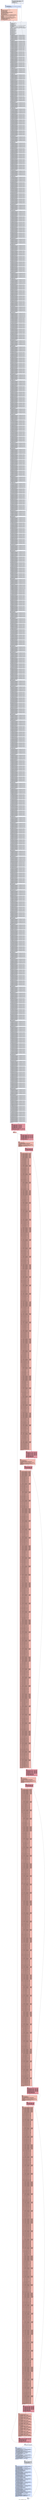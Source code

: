 digraph "CFG for '_Z6Match9PfS_S_Pi' function" {
	label="CFG for '_Z6Match9PfS_S_Pi' function";

	Node0x4eb0870 [shape=record,color="#3d50c3ff", style=filled, fillcolor="#d4dbe670",label="{%4:\l  %5 = tail call i32 @llvm.amdgcn.workitem.id.x(), !range !4\l  %6 = tail call i32 @llvm.amdgcn.workitem.id.y(), !range !4\l  %7 = tail call i32 @llvm.amdgcn.workgroup.id.x()\l  %8 = shl i32 %7, 5\l  %9 = icmp ult i32 %5, 32\l  br i1 %9, label %10, label %13\l|{<s0>T|<s1>F}}"];
	Node0x4eb0870:s0 -> Node0x4eb08c0;
	Node0x4eb0870:s1 -> Node0x4eb27f0;
	Node0x4eb08c0 [shape=record,color="#3d50c3ff", style=filled, fillcolor="#b2ccfb70",label="{%10:\l10:                                               \l  %11 = icmp ult i32 %6, 32\l  %12 = bitcast float addrspace(1)* %0 to %struct.HIP_vector_type addrspace(1)*\l  br i1 %11, label %1086, label %13\l|{<s0>T|<s1>F}}"];
	Node0x4eb08c0:s0 -> Node0x4eb2a30;
	Node0x4eb08c0:s1 -> Node0x4eb27f0;
	Node0x4eb27f0 [shape=record,color="#3d50c3ff", style=filled, fillcolor="#d4dbe670",label="{%13:\l13:                                               \l  %14 = shl nuw nsw i32 %6, 5\l  %15 = add nuw nsw i32 %14, %5\l  %16 = and i32 %5, 15\l  %17 = lshr i32 %15, 4\l  %18 = icmp ult i32 %15, 128\l  %19 = icmp ult i32 %15, 256\l  %20 = bitcast float addrspace(1)* %1 to %struct.HIP_vector_type addrspace(1)*\l  %21 = lshr i32 %15, 3\l  %22 = and i32 %5, 7\l  %23 = getelementptr inbounds [256 x %struct.HIP_vector_type], [256 x\l... %struct.HIP_vector_type] addrspace(3)* @_ZZ6Match9PfS_S_PiE7buffer2, i32 0,\l... i32 %15\l  %24 = bitcast %struct.HIP_vector_type addrspace(3)* %23 to i8 addrspace(3)*\l  %25 = shl nuw nsw i32 %17, 2\l  %26 = shl nuw nsw i32 %16, 5\l  %27 = shl nuw nsw i32 %16, 5\l  %28 = or i32 %27, 512\l  %29 = add nuw nsw i32 %16, 8\l  %30 = shl nuw nsw i32 %16, 5\l  %31 = shl nuw nsw i32 %16, 5\l  %32 = or i32 %31, 512\l  %33 = shl nuw nsw i32 %16, 5\l  %34 = shl nuw nsw i32 %16, 5\l  %35 = or i32 %34, 512\l  %36 = add nuw nsw i32 %16, 24\l  %37 = shl nuw nsw i32 %16, 5\l  %38 = shl nuw nsw i32 %16, 5\l  %39 = or i32 %38, 512\l  %40 = or i32 %16, %26\l  %41 = getelementptr inbounds [1024 x %struct.HIP_vector_type], [1024 x\l... %struct.HIP_vector_type] addrspace(3)* @_ZZ6Match9PfS_S_PiE7buffer1, i32 0,\l... i32 %40, i32 0, i32 0, i32 0, i32 0\l  %42 = getelementptr inbounds [1024 x %struct.HIP_vector_type], [1024 x\l... %struct.HIP_vector_type] addrspace(3)* @_ZZ6Match9PfS_S_PiE7buffer1, i32 0,\l... i32 %40, i32 0, i32 0, i32 0, i32 1\l  %43 = getelementptr inbounds [1024 x %struct.HIP_vector_type], [1024 x\l... %struct.HIP_vector_type] addrspace(3)* @_ZZ6Match9PfS_S_PiE7buffer1, i32 0,\l... i32 %40, i32 0, i32 0, i32 0, i32 2\l  %44 = getelementptr inbounds [1024 x %struct.HIP_vector_type], [1024 x\l... %struct.HIP_vector_type] addrspace(3)* @_ZZ6Match9PfS_S_PiE7buffer1, i32 0,\l... i32 %40, i32 0, i32 0, i32 0, i32 3\l  %45 = or i32 %16, %28\l  %46 = or i32 %45, 16\l  %47 = getelementptr inbounds [1024 x %struct.HIP_vector_type], [1024 x\l... %struct.HIP_vector_type] addrspace(3)* @_ZZ6Match9PfS_S_PiE7buffer1, i32 0,\l... i32 %46, i32 0, i32 0, i32 0, i32 0\l  %48 = getelementptr inbounds [1024 x %struct.HIP_vector_type], [1024 x\l... %struct.HIP_vector_type] addrspace(3)* @_ZZ6Match9PfS_S_PiE7buffer1, i32 0,\l... i32 %46, i32 0, i32 0, i32 0, i32 1\l  %49 = getelementptr inbounds [1024 x %struct.HIP_vector_type], [1024 x\l... %struct.HIP_vector_type] addrspace(3)* @_ZZ6Match9PfS_S_PiE7buffer1, i32 0,\l... i32 %46, i32 0, i32 0, i32 0, i32 2\l  %50 = getelementptr inbounds [1024 x %struct.HIP_vector_type], [1024 x\l... %struct.HIP_vector_type] addrspace(3)* @_ZZ6Match9PfS_S_PiE7buffer1, i32 0,\l... i32 %46, i32 0, i32 0, i32 0, i32 3\l  %51 = getelementptr inbounds [256 x %struct.HIP_vector_type], [256 x\l... %struct.HIP_vector_type] addrspace(3)* @_ZZ6Match9PfS_S_PiE7buffer2, i32 0,\l... i32 %14, i32 0, i32 0, i32 0, i32 0\l  %52 = getelementptr inbounds [256 x %struct.HIP_vector_type], [256 x\l... %struct.HIP_vector_type] addrspace(3)* @_ZZ6Match9PfS_S_PiE7buffer2, i32 0,\l... i32 %14, i32 0, i32 0, i32 0, i32 1\l  %53 = getelementptr inbounds [256 x %struct.HIP_vector_type], [256 x\l... %struct.HIP_vector_type] addrspace(3)* @_ZZ6Match9PfS_S_PiE7buffer2, i32 0,\l... i32 %14, i32 0, i32 0, i32 0, i32 2\l  %54 = getelementptr inbounds [256 x %struct.HIP_vector_type], [256 x\l... %struct.HIP_vector_type] addrspace(3)* @_ZZ6Match9PfS_S_PiE7buffer2, i32 0,\l... i32 %14, i32 0, i32 0, i32 0, i32 3\l  %55 = add nuw nsw i32 %14, 8\l  %56 = getelementptr inbounds [256 x %struct.HIP_vector_type], [256 x\l... %struct.HIP_vector_type] addrspace(3)* @_ZZ6Match9PfS_S_PiE7buffer2, i32 0,\l... i32 %55, i32 0, i32 0, i32 0, i32 0\l  %57 = getelementptr inbounds [256 x %struct.HIP_vector_type], [256 x\l... %struct.HIP_vector_type] addrspace(3)* @_ZZ6Match9PfS_S_PiE7buffer2, i32 0,\l... i32 %55, i32 0, i32 0, i32 0, i32 1\l  %58 = getelementptr inbounds [256 x %struct.HIP_vector_type], [256 x\l... %struct.HIP_vector_type] addrspace(3)* @_ZZ6Match9PfS_S_PiE7buffer2, i32 0,\l... i32 %55, i32 0, i32 0, i32 0, i32 2\l  %59 = getelementptr inbounds [256 x %struct.HIP_vector_type], [256 x\l... %struct.HIP_vector_type] addrspace(3)* @_ZZ6Match9PfS_S_PiE7buffer2, i32 0,\l... i32 %55, i32 0, i32 0, i32 0, i32 3\l  %60 = add nuw nsw i32 %14, 16\l  %61 = getelementptr inbounds [256 x %struct.HIP_vector_type], [256 x\l... %struct.HIP_vector_type] addrspace(3)* @_ZZ6Match9PfS_S_PiE7buffer2, i32 0,\l... i32 %60, i32 0, i32 0, i32 0, i32 0\l  %62 = getelementptr inbounds [256 x %struct.HIP_vector_type], [256 x\l... %struct.HIP_vector_type] addrspace(3)* @_ZZ6Match9PfS_S_PiE7buffer2, i32 0,\l... i32 %60, i32 0, i32 0, i32 0, i32 1\l  %63 = getelementptr inbounds [256 x %struct.HIP_vector_type], [256 x\l... %struct.HIP_vector_type] addrspace(3)* @_ZZ6Match9PfS_S_PiE7buffer2, i32 0,\l... i32 %60, i32 0, i32 0, i32 0, i32 2\l  %64 = getelementptr inbounds [256 x %struct.HIP_vector_type], [256 x\l... %struct.HIP_vector_type] addrspace(3)* @_ZZ6Match9PfS_S_PiE7buffer2, i32 0,\l... i32 %60, i32 0, i32 0, i32 0, i32 3\l  %65 = add nuw nsw i32 %14, 24\l  %66 = getelementptr inbounds [256 x %struct.HIP_vector_type], [256 x\l... %struct.HIP_vector_type] addrspace(3)* @_ZZ6Match9PfS_S_PiE7buffer2, i32 0,\l... i32 %65, i32 0, i32 0, i32 0, i32 0\l  %67 = getelementptr inbounds [256 x %struct.HIP_vector_type], [256 x\l... %struct.HIP_vector_type] addrspace(3)* @_ZZ6Match9PfS_S_PiE7buffer2, i32 0,\l... i32 %65, i32 0, i32 0, i32 0, i32 1\l  %68 = getelementptr inbounds [256 x %struct.HIP_vector_type], [256 x\l... %struct.HIP_vector_type] addrspace(3)* @_ZZ6Match9PfS_S_PiE7buffer2, i32 0,\l... i32 %65, i32 0, i32 0, i32 0, i32 2\l  %69 = getelementptr inbounds [256 x %struct.HIP_vector_type], [256 x\l... %struct.HIP_vector_type] addrspace(3)* @_ZZ6Match9PfS_S_PiE7buffer2, i32 0,\l... i32 %65, i32 0, i32 0, i32 0, i32 3\l  %70 = add nuw nsw i32 %16, 1\l  %71 = or i32 %70, %26\l  %72 = getelementptr inbounds [1024 x %struct.HIP_vector_type], [1024 x\l... %struct.HIP_vector_type] addrspace(3)* @_ZZ6Match9PfS_S_PiE7buffer1, i32 0,\l... i32 %71, i32 0, i32 0, i32 0, i32 0\l  %73 = getelementptr inbounds [1024 x %struct.HIP_vector_type], [1024 x\l... %struct.HIP_vector_type] addrspace(3)* @_ZZ6Match9PfS_S_PiE7buffer1, i32 0,\l... i32 %71, i32 0, i32 0, i32 0, i32 1\l  %74 = getelementptr inbounds [1024 x %struct.HIP_vector_type], [1024 x\l... %struct.HIP_vector_type] addrspace(3)* @_ZZ6Match9PfS_S_PiE7buffer1, i32 0,\l... i32 %71, i32 0, i32 0, i32 0, i32 2\l  %75 = getelementptr inbounds [1024 x %struct.HIP_vector_type], [1024 x\l... %struct.HIP_vector_type] addrspace(3)* @_ZZ6Match9PfS_S_PiE7buffer1, i32 0,\l... i32 %71, i32 0, i32 0, i32 0, i32 3\l  %76 = add nuw nsw i32 %16, 17\l  %77 = and i32 %76, 31\l  %78 = or i32 %77, %28\l  %79 = getelementptr inbounds [1024 x %struct.HIP_vector_type], [1024 x\l... %struct.HIP_vector_type] addrspace(3)* @_ZZ6Match9PfS_S_PiE7buffer1, i32 0,\l... i32 %78, i32 0, i32 0, i32 0, i32 0\l  %80 = getelementptr inbounds [1024 x %struct.HIP_vector_type], [1024 x\l... %struct.HIP_vector_type] addrspace(3)* @_ZZ6Match9PfS_S_PiE7buffer1, i32 0,\l... i32 %78, i32 0, i32 0, i32 0, i32 1\l  %81 = getelementptr inbounds [1024 x %struct.HIP_vector_type], [1024 x\l... %struct.HIP_vector_type] addrspace(3)* @_ZZ6Match9PfS_S_PiE7buffer1, i32 0,\l... i32 %78, i32 0, i32 0, i32 0, i32 2\l  %82 = getelementptr inbounds [1024 x %struct.HIP_vector_type], [1024 x\l... %struct.HIP_vector_type] addrspace(3)* @_ZZ6Match9PfS_S_PiE7buffer1, i32 0,\l... i32 %78, i32 0, i32 0, i32 0, i32 3\l  %83 = add nuw nsw i32 %14, 1\l  %84 = getelementptr inbounds [256 x %struct.HIP_vector_type], [256 x\l... %struct.HIP_vector_type] addrspace(3)* @_ZZ6Match9PfS_S_PiE7buffer2, i32 0,\l... i32 %83, i32 0, i32 0, i32 0, i32 0\l  %85 = getelementptr inbounds [256 x %struct.HIP_vector_type], [256 x\l... %struct.HIP_vector_type] addrspace(3)* @_ZZ6Match9PfS_S_PiE7buffer2, i32 0,\l... i32 %83, i32 0, i32 0, i32 0, i32 1\l  %86 = getelementptr inbounds [256 x %struct.HIP_vector_type], [256 x\l... %struct.HIP_vector_type] addrspace(3)* @_ZZ6Match9PfS_S_PiE7buffer2, i32 0,\l... i32 %83, i32 0, i32 0, i32 0, i32 2\l  %87 = getelementptr inbounds [256 x %struct.HIP_vector_type], [256 x\l... %struct.HIP_vector_type] addrspace(3)* @_ZZ6Match9PfS_S_PiE7buffer2, i32 0,\l... i32 %83, i32 0, i32 0, i32 0, i32 3\l  %88 = add nuw nsw i32 %14, 9\l  %89 = getelementptr inbounds [256 x %struct.HIP_vector_type], [256 x\l... %struct.HIP_vector_type] addrspace(3)* @_ZZ6Match9PfS_S_PiE7buffer2, i32 0,\l... i32 %88, i32 0, i32 0, i32 0, i32 0\l  %90 = getelementptr inbounds [256 x %struct.HIP_vector_type], [256 x\l... %struct.HIP_vector_type] addrspace(3)* @_ZZ6Match9PfS_S_PiE7buffer2, i32 0,\l... i32 %88, i32 0, i32 0, i32 0, i32 1\l  %91 = getelementptr inbounds [256 x %struct.HIP_vector_type], [256 x\l... %struct.HIP_vector_type] addrspace(3)* @_ZZ6Match9PfS_S_PiE7buffer2, i32 0,\l... i32 %88, i32 0, i32 0, i32 0, i32 2\l  %92 = getelementptr inbounds [256 x %struct.HIP_vector_type], [256 x\l... %struct.HIP_vector_type] addrspace(3)* @_ZZ6Match9PfS_S_PiE7buffer2, i32 0,\l... i32 %88, i32 0, i32 0, i32 0, i32 3\l  %93 = add nuw nsw i32 %14, 17\l  %94 = getelementptr inbounds [256 x %struct.HIP_vector_type], [256 x\l... %struct.HIP_vector_type] addrspace(3)* @_ZZ6Match9PfS_S_PiE7buffer2, i32 0,\l... i32 %93, i32 0, i32 0, i32 0, i32 0\l  %95 = getelementptr inbounds [256 x %struct.HIP_vector_type], [256 x\l... %struct.HIP_vector_type] addrspace(3)* @_ZZ6Match9PfS_S_PiE7buffer2, i32 0,\l... i32 %93, i32 0, i32 0, i32 0, i32 1\l  %96 = getelementptr inbounds [256 x %struct.HIP_vector_type], [256 x\l... %struct.HIP_vector_type] addrspace(3)* @_ZZ6Match9PfS_S_PiE7buffer2, i32 0,\l... i32 %93, i32 0, i32 0, i32 0, i32 2\l  %97 = getelementptr inbounds [256 x %struct.HIP_vector_type], [256 x\l... %struct.HIP_vector_type] addrspace(3)* @_ZZ6Match9PfS_S_PiE7buffer2, i32 0,\l... i32 %93, i32 0, i32 0, i32 0, i32 3\l  %98 = add nuw nsw i32 %14, 25\l  %99 = getelementptr inbounds [256 x %struct.HIP_vector_type], [256 x\l... %struct.HIP_vector_type] addrspace(3)* @_ZZ6Match9PfS_S_PiE7buffer2, i32 0,\l... i32 %98, i32 0, i32 0, i32 0, i32 0\l  %100 = getelementptr inbounds [256 x %struct.HIP_vector_type], [256 x\l... %struct.HIP_vector_type] addrspace(3)* @_ZZ6Match9PfS_S_PiE7buffer2, i32 0,\l... i32 %98, i32 0, i32 0, i32 0, i32 1\l  %101 = getelementptr inbounds [256 x %struct.HIP_vector_type], [256 x\l... %struct.HIP_vector_type] addrspace(3)* @_ZZ6Match9PfS_S_PiE7buffer2, i32 0,\l... i32 %98, i32 0, i32 0, i32 0, i32 2\l  %102 = getelementptr inbounds [256 x %struct.HIP_vector_type], [256 x\l... %struct.HIP_vector_type] addrspace(3)* @_ZZ6Match9PfS_S_PiE7buffer2, i32 0,\l... i32 %98, i32 0, i32 0, i32 0, i32 3\l  %103 = add nuw nsw i32 %16, 2\l  %104 = or i32 %103, %26\l  %105 = getelementptr inbounds [1024 x %struct.HIP_vector_type], [1024 x\l... %struct.HIP_vector_type] addrspace(3)* @_ZZ6Match9PfS_S_PiE7buffer1, i32 0,\l... i32 %104, i32 0, i32 0, i32 0, i32 0\l  %106 = getelementptr inbounds [1024 x %struct.HIP_vector_type], [1024 x\l... %struct.HIP_vector_type] addrspace(3)* @_ZZ6Match9PfS_S_PiE7buffer1, i32 0,\l... i32 %104, i32 0, i32 0, i32 0, i32 1\l  %107 = getelementptr inbounds [1024 x %struct.HIP_vector_type], [1024 x\l... %struct.HIP_vector_type] addrspace(3)* @_ZZ6Match9PfS_S_PiE7buffer1, i32 0,\l... i32 %104, i32 0, i32 0, i32 0, i32 2\l  %108 = getelementptr inbounds [1024 x %struct.HIP_vector_type], [1024 x\l... %struct.HIP_vector_type] addrspace(3)* @_ZZ6Match9PfS_S_PiE7buffer1, i32 0,\l... i32 %104, i32 0, i32 0, i32 0, i32 3\l  %109 = add nuw nsw i32 %16, 18\l  %110 = and i32 %109, 31\l  %111 = or i32 %110, %28\l  %112 = getelementptr inbounds [1024 x %struct.HIP_vector_type], [1024 x\l... %struct.HIP_vector_type] addrspace(3)* @_ZZ6Match9PfS_S_PiE7buffer1, i32 0,\l... i32 %111, i32 0, i32 0, i32 0, i32 0\l  %113 = getelementptr inbounds [1024 x %struct.HIP_vector_type], [1024 x\l... %struct.HIP_vector_type] addrspace(3)* @_ZZ6Match9PfS_S_PiE7buffer1, i32 0,\l... i32 %111, i32 0, i32 0, i32 0, i32 1\l  %114 = getelementptr inbounds [1024 x %struct.HIP_vector_type], [1024 x\l... %struct.HIP_vector_type] addrspace(3)* @_ZZ6Match9PfS_S_PiE7buffer1, i32 0,\l... i32 %111, i32 0, i32 0, i32 0, i32 2\l  %115 = getelementptr inbounds [1024 x %struct.HIP_vector_type], [1024 x\l... %struct.HIP_vector_type] addrspace(3)* @_ZZ6Match9PfS_S_PiE7buffer1, i32 0,\l... i32 %111, i32 0, i32 0, i32 0, i32 3\l  %116 = add nuw nsw i32 %14, 2\l  %117 = getelementptr inbounds [256 x %struct.HIP_vector_type], [256 x\l... %struct.HIP_vector_type] addrspace(3)* @_ZZ6Match9PfS_S_PiE7buffer2, i32 0,\l... i32 %116, i32 0, i32 0, i32 0, i32 0\l  %118 = getelementptr inbounds [256 x %struct.HIP_vector_type], [256 x\l... %struct.HIP_vector_type] addrspace(3)* @_ZZ6Match9PfS_S_PiE7buffer2, i32 0,\l... i32 %116, i32 0, i32 0, i32 0, i32 1\l  %119 = getelementptr inbounds [256 x %struct.HIP_vector_type], [256 x\l... %struct.HIP_vector_type] addrspace(3)* @_ZZ6Match9PfS_S_PiE7buffer2, i32 0,\l... i32 %116, i32 0, i32 0, i32 0, i32 2\l  %120 = getelementptr inbounds [256 x %struct.HIP_vector_type], [256 x\l... %struct.HIP_vector_type] addrspace(3)* @_ZZ6Match9PfS_S_PiE7buffer2, i32 0,\l... i32 %116, i32 0, i32 0, i32 0, i32 3\l  %121 = add nuw nsw i32 %14, 10\l  %122 = getelementptr inbounds [256 x %struct.HIP_vector_type], [256 x\l... %struct.HIP_vector_type] addrspace(3)* @_ZZ6Match9PfS_S_PiE7buffer2, i32 0,\l... i32 %121, i32 0, i32 0, i32 0, i32 0\l  %123 = getelementptr inbounds [256 x %struct.HIP_vector_type], [256 x\l... %struct.HIP_vector_type] addrspace(3)* @_ZZ6Match9PfS_S_PiE7buffer2, i32 0,\l... i32 %121, i32 0, i32 0, i32 0, i32 1\l  %124 = getelementptr inbounds [256 x %struct.HIP_vector_type], [256 x\l... %struct.HIP_vector_type] addrspace(3)* @_ZZ6Match9PfS_S_PiE7buffer2, i32 0,\l... i32 %121, i32 0, i32 0, i32 0, i32 2\l  %125 = getelementptr inbounds [256 x %struct.HIP_vector_type], [256 x\l... %struct.HIP_vector_type] addrspace(3)* @_ZZ6Match9PfS_S_PiE7buffer2, i32 0,\l... i32 %121, i32 0, i32 0, i32 0, i32 3\l  %126 = add nuw nsw i32 %14, 18\l  %127 = getelementptr inbounds [256 x %struct.HIP_vector_type], [256 x\l... %struct.HIP_vector_type] addrspace(3)* @_ZZ6Match9PfS_S_PiE7buffer2, i32 0,\l... i32 %126, i32 0, i32 0, i32 0, i32 0\l  %128 = getelementptr inbounds [256 x %struct.HIP_vector_type], [256 x\l... %struct.HIP_vector_type] addrspace(3)* @_ZZ6Match9PfS_S_PiE7buffer2, i32 0,\l... i32 %126, i32 0, i32 0, i32 0, i32 1\l  %129 = getelementptr inbounds [256 x %struct.HIP_vector_type], [256 x\l... %struct.HIP_vector_type] addrspace(3)* @_ZZ6Match9PfS_S_PiE7buffer2, i32 0,\l... i32 %126, i32 0, i32 0, i32 0, i32 2\l  %130 = getelementptr inbounds [256 x %struct.HIP_vector_type], [256 x\l... %struct.HIP_vector_type] addrspace(3)* @_ZZ6Match9PfS_S_PiE7buffer2, i32 0,\l... i32 %126, i32 0, i32 0, i32 0, i32 3\l  %131 = add nuw nsw i32 %14, 26\l  %132 = getelementptr inbounds [256 x %struct.HIP_vector_type], [256 x\l... %struct.HIP_vector_type] addrspace(3)* @_ZZ6Match9PfS_S_PiE7buffer2, i32 0,\l... i32 %131, i32 0, i32 0, i32 0, i32 0\l  %133 = getelementptr inbounds [256 x %struct.HIP_vector_type], [256 x\l... %struct.HIP_vector_type] addrspace(3)* @_ZZ6Match9PfS_S_PiE7buffer2, i32 0,\l... i32 %131, i32 0, i32 0, i32 0, i32 1\l  %134 = getelementptr inbounds [256 x %struct.HIP_vector_type], [256 x\l... %struct.HIP_vector_type] addrspace(3)* @_ZZ6Match9PfS_S_PiE7buffer2, i32 0,\l... i32 %131, i32 0, i32 0, i32 0, i32 2\l  %135 = getelementptr inbounds [256 x %struct.HIP_vector_type], [256 x\l... %struct.HIP_vector_type] addrspace(3)* @_ZZ6Match9PfS_S_PiE7buffer2, i32 0,\l... i32 %131, i32 0, i32 0, i32 0, i32 3\l  %136 = add nuw nsw i32 %16, 3\l  %137 = or i32 %136, %26\l  %138 = getelementptr inbounds [1024 x %struct.HIP_vector_type], [1024 x\l... %struct.HIP_vector_type] addrspace(3)* @_ZZ6Match9PfS_S_PiE7buffer1, i32 0,\l... i32 %137, i32 0, i32 0, i32 0, i32 0\l  %139 = getelementptr inbounds [1024 x %struct.HIP_vector_type], [1024 x\l... %struct.HIP_vector_type] addrspace(3)* @_ZZ6Match9PfS_S_PiE7buffer1, i32 0,\l... i32 %137, i32 0, i32 0, i32 0, i32 1\l  %140 = getelementptr inbounds [1024 x %struct.HIP_vector_type], [1024 x\l... %struct.HIP_vector_type] addrspace(3)* @_ZZ6Match9PfS_S_PiE7buffer1, i32 0,\l... i32 %137, i32 0, i32 0, i32 0, i32 2\l  %141 = getelementptr inbounds [1024 x %struct.HIP_vector_type], [1024 x\l... %struct.HIP_vector_type] addrspace(3)* @_ZZ6Match9PfS_S_PiE7buffer1, i32 0,\l... i32 %137, i32 0, i32 0, i32 0, i32 3\l  %142 = add nuw nsw i32 %16, 19\l  %143 = and i32 %142, 31\l  %144 = or i32 %143, %28\l  %145 = getelementptr inbounds [1024 x %struct.HIP_vector_type], [1024 x\l... %struct.HIP_vector_type] addrspace(3)* @_ZZ6Match9PfS_S_PiE7buffer1, i32 0,\l... i32 %144, i32 0, i32 0, i32 0, i32 0\l  %146 = getelementptr inbounds [1024 x %struct.HIP_vector_type], [1024 x\l... %struct.HIP_vector_type] addrspace(3)* @_ZZ6Match9PfS_S_PiE7buffer1, i32 0,\l... i32 %144, i32 0, i32 0, i32 0, i32 1\l  %147 = getelementptr inbounds [1024 x %struct.HIP_vector_type], [1024 x\l... %struct.HIP_vector_type] addrspace(3)* @_ZZ6Match9PfS_S_PiE7buffer1, i32 0,\l... i32 %144, i32 0, i32 0, i32 0, i32 2\l  %148 = getelementptr inbounds [1024 x %struct.HIP_vector_type], [1024 x\l... %struct.HIP_vector_type] addrspace(3)* @_ZZ6Match9PfS_S_PiE7buffer1, i32 0,\l... i32 %144, i32 0, i32 0, i32 0, i32 3\l  %149 = add nuw nsw i32 %14, 3\l  %150 = getelementptr inbounds [256 x %struct.HIP_vector_type], [256 x\l... %struct.HIP_vector_type] addrspace(3)* @_ZZ6Match9PfS_S_PiE7buffer2, i32 0,\l... i32 %149, i32 0, i32 0, i32 0, i32 0\l  %151 = getelementptr inbounds [256 x %struct.HIP_vector_type], [256 x\l... %struct.HIP_vector_type] addrspace(3)* @_ZZ6Match9PfS_S_PiE7buffer2, i32 0,\l... i32 %149, i32 0, i32 0, i32 0, i32 1\l  %152 = getelementptr inbounds [256 x %struct.HIP_vector_type], [256 x\l... %struct.HIP_vector_type] addrspace(3)* @_ZZ6Match9PfS_S_PiE7buffer2, i32 0,\l... i32 %149, i32 0, i32 0, i32 0, i32 2\l  %153 = getelementptr inbounds [256 x %struct.HIP_vector_type], [256 x\l... %struct.HIP_vector_type] addrspace(3)* @_ZZ6Match9PfS_S_PiE7buffer2, i32 0,\l... i32 %149, i32 0, i32 0, i32 0, i32 3\l  %154 = add nuw nsw i32 %14, 11\l  %155 = getelementptr inbounds [256 x %struct.HIP_vector_type], [256 x\l... %struct.HIP_vector_type] addrspace(3)* @_ZZ6Match9PfS_S_PiE7buffer2, i32 0,\l... i32 %154, i32 0, i32 0, i32 0, i32 0\l  %156 = getelementptr inbounds [256 x %struct.HIP_vector_type], [256 x\l... %struct.HIP_vector_type] addrspace(3)* @_ZZ6Match9PfS_S_PiE7buffer2, i32 0,\l... i32 %154, i32 0, i32 0, i32 0, i32 1\l  %157 = getelementptr inbounds [256 x %struct.HIP_vector_type], [256 x\l... %struct.HIP_vector_type] addrspace(3)* @_ZZ6Match9PfS_S_PiE7buffer2, i32 0,\l... i32 %154, i32 0, i32 0, i32 0, i32 2\l  %158 = getelementptr inbounds [256 x %struct.HIP_vector_type], [256 x\l... %struct.HIP_vector_type] addrspace(3)* @_ZZ6Match9PfS_S_PiE7buffer2, i32 0,\l... i32 %154, i32 0, i32 0, i32 0, i32 3\l  %159 = add nuw nsw i32 %14, 19\l  %160 = getelementptr inbounds [256 x %struct.HIP_vector_type], [256 x\l... %struct.HIP_vector_type] addrspace(3)* @_ZZ6Match9PfS_S_PiE7buffer2, i32 0,\l... i32 %159, i32 0, i32 0, i32 0, i32 0\l  %161 = getelementptr inbounds [256 x %struct.HIP_vector_type], [256 x\l... %struct.HIP_vector_type] addrspace(3)* @_ZZ6Match9PfS_S_PiE7buffer2, i32 0,\l... i32 %159, i32 0, i32 0, i32 0, i32 1\l  %162 = getelementptr inbounds [256 x %struct.HIP_vector_type], [256 x\l... %struct.HIP_vector_type] addrspace(3)* @_ZZ6Match9PfS_S_PiE7buffer2, i32 0,\l... i32 %159, i32 0, i32 0, i32 0, i32 2\l  %163 = getelementptr inbounds [256 x %struct.HIP_vector_type], [256 x\l... %struct.HIP_vector_type] addrspace(3)* @_ZZ6Match9PfS_S_PiE7buffer2, i32 0,\l... i32 %159, i32 0, i32 0, i32 0, i32 3\l  %164 = add nuw nsw i32 %14, 27\l  %165 = getelementptr inbounds [256 x %struct.HIP_vector_type], [256 x\l... %struct.HIP_vector_type] addrspace(3)* @_ZZ6Match9PfS_S_PiE7buffer2, i32 0,\l... i32 %164, i32 0, i32 0, i32 0, i32 0\l  %166 = getelementptr inbounds [256 x %struct.HIP_vector_type], [256 x\l... %struct.HIP_vector_type] addrspace(3)* @_ZZ6Match9PfS_S_PiE7buffer2, i32 0,\l... i32 %164, i32 0, i32 0, i32 0, i32 1\l  %167 = getelementptr inbounds [256 x %struct.HIP_vector_type], [256 x\l... %struct.HIP_vector_type] addrspace(3)* @_ZZ6Match9PfS_S_PiE7buffer2, i32 0,\l... i32 %164, i32 0, i32 0, i32 0, i32 2\l  %168 = getelementptr inbounds [256 x %struct.HIP_vector_type], [256 x\l... %struct.HIP_vector_type] addrspace(3)* @_ZZ6Match9PfS_S_PiE7buffer2, i32 0,\l... i32 %164, i32 0, i32 0, i32 0, i32 3\l  %169 = add nuw nsw i32 %16, 4\l  %170 = or i32 %169, %26\l  %171 = getelementptr inbounds [1024 x %struct.HIP_vector_type], [1024 x\l... %struct.HIP_vector_type] addrspace(3)* @_ZZ6Match9PfS_S_PiE7buffer1, i32 0,\l... i32 %170, i32 0, i32 0, i32 0, i32 0\l  %172 = getelementptr inbounds [1024 x %struct.HIP_vector_type], [1024 x\l... %struct.HIP_vector_type] addrspace(3)* @_ZZ6Match9PfS_S_PiE7buffer1, i32 0,\l... i32 %170, i32 0, i32 0, i32 0, i32 1\l  %173 = getelementptr inbounds [1024 x %struct.HIP_vector_type], [1024 x\l... %struct.HIP_vector_type] addrspace(3)* @_ZZ6Match9PfS_S_PiE7buffer1, i32 0,\l... i32 %170, i32 0, i32 0, i32 0, i32 2\l  %174 = getelementptr inbounds [1024 x %struct.HIP_vector_type], [1024 x\l... %struct.HIP_vector_type] addrspace(3)* @_ZZ6Match9PfS_S_PiE7buffer1, i32 0,\l... i32 %170, i32 0, i32 0, i32 0, i32 3\l  %175 = add nuw nsw i32 %16, 20\l  %176 = and i32 %175, 31\l  %177 = or i32 %176, %28\l  %178 = getelementptr inbounds [1024 x %struct.HIP_vector_type], [1024 x\l... %struct.HIP_vector_type] addrspace(3)* @_ZZ6Match9PfS_S_PiE7buffer1, i32 0,\l... i32 %177, i32 0, i32 0, i32 0, i32 0\l  %179 = getelementptr inbounds [1024 x %struct.HIP_vector_type], [1024 x\l... %struct.HIP_vector_type] addrspace(3)* @_ZZ6Match9PfS_S_PiE7buffer1, i32 0,\l... i32 %177, i32 0, i32 0, i32 0, i32 1\l  %180 = getelementptr inbounds [1024 x %struct.HIP_vector_type], [1024 x\l... %struct.HIP_vector_type] addrspace(3)* @_ZZ6Match9PfS_S_PiE7buffer1, i32 0,\l... i32 %177, i32 0, i32 0, i32 0, i32 2\l  %181 = getelementptr inbounds [1024 x %struct.HIP_vector_type], [1024 x\l... %struct.HIP_vector_type] addrspace(3)* @_ZZ6Match9PfS_S_PiE7buffer1, i32 0,\l... i32 %177, i32 0, i32 0, i32 0, i32 3\l  %182 = add nuw nsw i32 %14, 4\l  %183 = getelementptr inbounds [256 x %struct.HIP_vector_type], [256 x\l... %struct.HIP_vector_type] addrspace(3)* @_ZZ6Match9PfS_S_PiE7buffer2, i32 0,\l... i32 %182, i32 0, i32 0, i32 0, i32 0\l  %184 = getelementptr inbounds [256 x %struct.HIP_vector_type], [256 x\l... %struct.HIP_vector_type] addrspace(3)* @_ZZ6Match9PfS_S_PiE7buffer2, i32 0,\l... i32 %182, i32 0, i32 0, i32 0, i32 1\l  %185 = getelementptr inbounds [256 x %struct.HIP_vector_type], [256 x\l... %struct.HIP_vector_type] addrspace(3)* @_ZZ6Match9PfS_S_PiE7buffer2, i32 0,\l... i32 %182, i32 0, i32 0, i32 0, i32 2\l  %186 = getelementptr inbounds [256 x %struct.HIP_vector_type], [256 x\l... %struct.HIP_vector_type] addrspace(3)* @_ZZ6Match9PfS_S_PiE7buffer2, i32 0,\l... i32 %182, i32 0, i32 0, i32 0, i32 3\l  %187 = add nuw nsw i32 %14, 12\l  %188 = getelementptr inbounds [256 x %struct.HIP_vector_type], [256 x\l... %struct.HIP_vector_type] addrspace(3)* @_ZZ6Match9PfS_S_PiE7buffer2, i32 0,\l... i32 %187, i32 0, i32 0, i32 0, i32 0\l  %189 = getelementptr inbounds [256 x %struct.HIP_vector_type], [256 x\l... %struct.HIP_vector_type] addrspace(3)* @_ZZ6Match9PfS_S_PiE7buffer2, i32 0,\l... i32 %187, i32 0, i32 0, i32 0, i32 1\l  %190 = getelementptr inbounds [256 x %struct.HIP_vector_type], [256 x\l... %struct.HIP_vector_type] addrspace(3)* @_ZZ6Match9PfS_S_PiE7buffer2, i32 0,\l... i32 %187, i32 0, i32 0, i32 0, i32 2\l  %191 = getelementptr inbounds [256 x %struct.HIP_vector_type], [256 x\l... %struct.HIP_vector_type] addrspace(3)* @_ZZ6Match9PfS_S_PiE7buffer2, i32 0,\l... i32 %187, i32 0, i32 0, i32 0, i32 3\l  %192 = add nuw nsw i32 %14, 20\l  %193 = getelementptr inbounds [256 x %struct.HIP_vector_type], [256 x\l... %struct.HIP_vector_type] addrspace(3)* @_ZZ6Match9PfS_S_PiE7buffer2, i32 0,\l... i32 %192, i32 0, i32 0, i32 0, i32 0\l  %194 = getelementptr inbounds [256 x %struct.HIP_vector_type], [256 x\l... %struct.HIP_vector_type] addrspace(3)* @_ZZ6Match9PfS_S_PiE7buffer2, i32 0,\l... i32 %192, i32 0, i32 0, i32 0, i32 1\l  %195 = getelementptr inbounds [256 x %struct.HIP_vector_type], [256 x\l... %struct.HIP_vector_type] addrspace(3)* @_ZZ6Match9PfS_S_PiE7buffer2, i32 0,\l... i32 %192, i32 0, i32 0, i32 0, i32 2\l  %196 = getelementptr inbounds [256 x %struct.HIP_vector_type], [256 x\l... %struct.HIP_vector_type] addrspace(3)* @_ZZ6Match9PfS_S_PiE7buffer2, i32 0,\l... i32 %192, i32 0, i32 0, i32 0, i32 3\l  %197 = add nuw nsw i32 %14, 28\l  %198 = getelementptr inbounds [256 x %struct.HIP_vector_type], [256 x\l... %struct.HIP_vector_type] addrspace(3)* @_ZZ6Match9PfS_S_PiE7buffer2, i32 0,\l... i32 %197, i32 0, i32 0, i32 0, i32 0\l  %199 = getelementptr inbounds [256 x %struct.HIP_vector_type], [256 x\l... %struct.HIP_vector_type] addrspace(3)* @_ZZ6Match9PfS_S_PiE7buffer2, i32 0,\l... i32 %197, i32 0, i32 0, i32 0, i32 1\l  %200 = getelementptr inbounds [256 x %struct.HIP_vector_type], [256 x\l... %struct.HIP_vector_type] addrspace(3)* @_ZZ6Match9PfS_S_PiE7buffer2, i32 0,\l... i32 %197, i32 0, i32 0, i32 0, i32 2\l  %201 = getelementptr inbounds [256 x %struct.HIP_vector_type], [256 x\l... %struct.HIP_vector_type] addrspace(3)* @_ZZ6Match9PfS_S_PiE7buffer2, i32 0,\l... i32 %197, i32 0, i32 0, i32 0, i32 3\l  %202 = add nuw nsw i32 %16, 5\l  %203 = or i32 %202, %26\l  %204 = getelementptr inbounds [1024 x %struct.HIP_vector_type], [1024 x\l... %struct.HIP_vector_type] addrspace(3)* @_ZZ6Match9PfS_S_PiE7buffer1, i32 0,\l... i32 %203, i32 0, i32 0, i32 0, i32 0\l  %205 = getelementptr inbounds [1024 x %struct.HIP_vector_type], [1024 x\l... %struct.HIP_vector_type] addrspace(3)* @_ZZ6Match9PfS_S_PiE7buffer1, i32 0,\l... i32 %203, i32 0, i32 0, i32 0, i32 1\l  %206 = getelementptr inbounds [1024 x %struct.HIP_vector_type], [1024 x\l... %struct.HIP_vector_type] addrspace(3)* @_ZZ6Match9PfS_S_PiE7buffer1, i32 0,\l... i32 %203, i32 0, i32 0, i32 0, i32 2\l  %207 = getelementptr inbounds [1024 x %struct.HIP_vector_type], [1024 x\l... %struct.HIP_vector_type] addrspace(3)* @_ZZ6Match9PfS_S_PiE7buffer1, i32 0,\l... i32 %203, i32 0, i32 0, i32 0, i32 3\l  %208 = add nuw nsw i32 %16, 21\l  %209 = and i32 %208, 31\l  %210 = or i32 %209, %28\l  %211 = getelementptr inbounds [1024 x %struct.HIP_vector_type], [1024 x\l... %struct.HIP_vector_type] addrspace(3)* @_ZZ6Match9PfS_S_PiE7buffer1, i32 0,\l... i32 %210, i32 0, i32 0, i32 0, i32 0\l  %212 = getelementptr inbounds [1024 x %struct.HIP_vector_type], [1024 x\l... %struct.HIP_vector_type] addrspace(3)* @_ZZ6Match9PfS_S_PiE7buffer1, i32 0,\l... i32 %210, i32 0, i32 0, i32 0, i32 1\l  %213 = getelementptr inbounds [1024 x %struct.HIP_vector_type], [1024 x\l... %struct.HIP_vector_type] addrspace(3)* @_ZZ6Match9PfS_S_PiE7buffer1, i32 0,\l... i32 %210, i32 0, i32 0, i32 0, i32 2\l  %214 = getelementptr inbounds [1024 x %struct.HIP_vector_type], [1024 x\l... %struct.HIP_vector_type] addrspace(3)* @_ZZ6Match9PfS_S_PiE7buffer1, i32 0,\l... i32 %210, i32 0, i32 0, i32 0, i32 3\l  %215 = add nuw nsw i32 %14, 5\l  %216 = getelementptr inbounds [256 x %struct.HIP_vector_type], [256 x\l... %struct.HIP_vector_type] addrspace(3)* @_ZZ6Match9PfS_S_PiE7buffer2, i32 0,\l... i32 %215, i32 0, i32 0, i32 0, i32 0\l  %217 = getelementptr inbounds [256 x %struct.HIP_vector_type], [256 x\l... %struct.HIP_vector_type] addrspace(3)* @_ZZ6Match9PfS_S_PiE7buffer2, i32 0,\l... i32 %215, i32 0, i32 0, i32 0, i32 1\l  %218 = getelementptr inbounds [256 x %struct.HIP_vector_type], [256 x\l... %struct.HIP_vector_type] addrspace(3)* @_ZZ6Match9PfS_S_PiE7buffer2, i32 0,\l... i32 %215, i32 0, i32 0, i32 0, i32 2\l  %219 = getelementptr inbounds [256 x %struct.HIP_vector_type], [256 x\l... %struct.HIP_vector_type] addrspace(3)* @_ZZ6Match9PfS_S_PiE7buffer2, i32 0,\l... i32 %215, i32 0, i32 0, i32 0, i32 3\l  %220 = add nuw nsw i32 %14, 13\l  %221 = getelementptr inbounds [256 x %struct.HIP_vector_type], [256 x\l... %struct.HIP_vector_type] addrspace(3)* @_ZZ6Match9PfS_S_PiE7buffer2, i32 0,\l... i32 %220, i32 0, i32 0, i32 0, i32 0\l  %222 = getelementptr inbounds [256 x %struct.HIP_vector_type], [256 x\l... %struct.HIP_vector_type] addrspace(3)* @_ZZ6Match9PfS_S_PiE7buffer2, i32 0,\l... i32 %220, i32 0, i32 0, i32 0, i32 1\l  %223 = getelementptr inbounds [256 x %struct.HIP_vector_type], [256 x\l... %struct.HIP_vector_type] addrspace(3)* @_ZZ6Match9PfS_S_PiE7buffer2, i32 0,\l... i32 %220, i32 0, i32 0, i32 0, i32 2\l  %224 = getelementptr inbounds [256 x %struct.HIP_vector_type], [256 x\l... %struct.HIP_vector_type] addrspace(3)* @_ZZ6Match9PfS_S_PiE7buffer2, i32 0,\l... i32 %220, i32 0, i32 0, i32 0, i32 3\l  %225 = add nuw nsw i32 %14, 21\l  %226 = getelementptr inbounds [256 x %struct.HIP_vector_type], [256 x\l... %struct.HIP_vector_type] addrspace(3)* @_ZZ6Match9PfS_S_PiE7buffer2, i32 0,\l... i32 %225, i32 0, i32 0, i32 0, i32 0\l  %227 = getelementptr inbounds [256 x %struct.HIP_vector_type], [256 x\l... %struct.HIP_vector_type] addrspace(3)* @_ZZ6Match9PfS_S_PiE7buffer2, i32 0,\l... i32 %225, i32 0, i32 0, i32 0, i32 1\l  %228 = getelementptr inbounds [256 x %struct.HIP_vector_type], [256 x\l... %struct.HIP_vector_type] addrspace(3)* @_ZZ6Match9PfS_S_PiE7buffer2, i32 0,\l... i32 %225, i32 0, i32 0, i32 0, i32 2\l  %229 = getelementptr inbounds [256 x %struct.HIP_vector_type], [256 x\l... %struct.HIP_vector_type] addrspace(3)* @_ZZ6Match9PfS_S_PiE7buffer2, i32 0,\l... i32 %225, i32 0, i32 0, i32 0, i32 3\l  %230 = add nuw nsw i32 %14, 29\l  %231 = getelementptr inbounds [256 x %struct.HIP_vector_type], [256 x\l... %struct.HIP_vector_type] addrspace(3)* @_ZZ6Match9PfS_S_PiE7buffer2, i32 0,\l... i32 %230, i32 0, i32 0, i32 0, i32 0\l  %232 = getelementptr inbounds [256 x %struct.HIP_vector_type], [256 x\l... %struct.HIP_vector_type] addrspace(3)* @_ZZ6Match9PfS_S_PiE7buffer2, i32 0,\l... i32 %230, i32 0, i32 0, i32 0, i32 1\l  %233 = getelementptr inbounds [256 x %struct.HIP_vector_type], [256 x\l... %struct.HIP_vector_type] addrspace(3)* @_ZZ6Match9PfS_S_PiE7buffer2, i32 0,\l... i32 %230, i32 0, i32 0, i32 0, i32 2\l  %234 = getelementptr inbounds [256 x %struct.HIP_vector_type], [256 x\l... %struct.HIP_vector_type] addrspace(3)* @_ZZ6Match9PfS_S_PiE7buffer2, i32 0,\l... i32 %230, i32 0, i32 0, i32 0, i32 3\l  %235 = add nuw nsw i32 %16, 6\l  %236 = or i32 %235, %26\l  %237 = getelementptr inbounds [1024 x %struct.HIP_vector_type], [1024 x\l... %struct.HIP_vector_type] addrspace(3)* @_ZZ6Match9PfS_S_PiE7buffer1, i32 0,\l... i32 %236, i32 0, i32 0, i32 0, i32 0\l  %238 = getelementptr inbounds [1024 x %struct.HIP_vector_type], [1024 x\l... %struct.HIP_vector_type] addrspace(3)* @_ZZ6Match9PfS_S_PiE7buffer1, i32 0,\l... i32 %236, i32 0, i32 0, i32 0, i32 1\l  %239 = getelementptr inbounds [1024 x %struct.HIP_vector_type], [1024 x\l... %struct.HIP_vector_type] addrspace(3)* @_ZZ6Match9PfS_S_PiE7buffer1, i32 0,\l... i32 %236, i32 0, i32 0, i32 0, i32 2\l  %240 = getelementptr inbounds [1024 x %struct.HIP_vector_type], [1024 x\l... %struct.HIP_vector_type] addrspace(3)* @_ZZ6Match9PfS_S_PiE7buffer1, i32 0,\l... i32 %236, i32 0, i32 0, i32 0, i32 3\l  %241 = add nuw nsw i32 %16, 22\l  %242 = and i32 %241, 31\l  %243 = or i32 %242, %28\l  %244 = getelementptr inbounds [1024 x %struct.HIP_vector_type], [1024 x\l... %struct.HIP_vector_type] addrspace(3)* @_ZZ6Match9PfS_S_PiE7buffer1, i32 0,\l... i32 %243, i32 0, i32 0, i32 0, i32 0\l  %245 = getelementptr inbounds [1024 x %struct.HIP_vector_type], [1024 x\l... %struct.HIP_vector_type] addrspace(3)* @_ZZ6Match9PfS_S_PiE7buffer1, i32 0,\l... i32 %243, i32 0, i32 0, i32 0, i32 1\l  %246 = getelementptr inbounds [1024 x %struct.HIP_vector_type], [1024 x\l... %struct.HIP_vector_type] addrspace(3)* @_ZZ6Match9PfS_S_PiE7buffer1, i32 0,\l... i32 %243, i32 0, i32 0, i32 0, i32 2\l  %247 = getelementptr inbounds [1024 x %struct.HIP_vector_type], [1024 x\l... %struct.HIP_vector_type] addrspace(3)* @_ZZ6Match9PfS_S_PiE7buffer1, i32 0,\l... i32 %243, i32 0, i32 0, i32 0, i32 3\l  %248 = add nuw nsw i32 %14, 6\l  %249 = getelementptr inbounds [256 x %struct.HIP_vector_type], [256 x\l... %struct.HIP_vector_type] addrspace(3)* @_ZZ6Match9PfS_S_PiE7buffer2, i32 0,\l... i32 %248, i32 0, i32 0, i32 0, i32 0\l  %250 = getelementptr inbounds [256 x %struct.HIP_vector_type], [256 x\l... %struct.HIP_vector_type] addrspace(3)* @_ZZ6Match9PfS_S_PiE7buffer2, i32 0,\l... i32 %248, i32 0, i32 0, i32 0, i32 1\l  %251 = getelementptr inbounds [256 x %struct.HIP_vector_type], [256 x\l... %struct.HIP_vector_type] addrspace(3)* @_ZZ6Match9PfS_S_PiE7buffer2, i32 0,\l... i32 %248, i32 0, i32 0, i32 0, i32 2\l  %252 = getelementptr inbounds [256 x %struct.HIP_vector_type], [256 x\l... %struct.HIP_vector_type] addrspace(3)* @_ZZ6Match9PfS_S_PiE7buffer2, i32 0,\l... i32 %248, i32 0, i32 0, i32 0, i32 3\l  %253 = add nuw nsw i32 %14, 14\l  %254 = getelementptr inbounds [256 x %struct.HIP_vector_type], [256 x\l... %struct.HIP_vector_type] addrspace(3)* @_ZZ6Match9PfS_S_PiE7buffer2, i32 0,\l... i32 %253, i32 0, i32 0, i32 0, i32 0\l  %255 = getelementptr inbounds [256 x %struct.HIP_vector_type], [256 x\l... %struct.HIP_vector_type] addrspace(3)* @_ZZ6Match9PfS_S_PiE7buffer2, i32 0,\l... i32 %253, i32 0, i32 0, i32 0, i32 1\l  %256 = getelementptr inbounds [256 x %struct.HIP_vector_type], [256 x\l... %struct.HIP_vector_type] addrspace(3)* @_ZZ6Match9PfS_S_PiE7buffer2, i32 0,\l... i32 %253, i32 0, i32 0, i32 0, i32 2\l  %257 = getelementptr inbounds [256 x %struct.HIP_vector_type], [256 x\l... %struct.HIP_vector_type] addrspace(3)* @_ZZ6Match9PfS_S_PiE7buffer2, i32 0,\l... i32 %253, i32 0, i32 0, i32 0, i32 3\l  %258 = add nuw nsw i32 %14, 22\l  %259 = getelementptr inbounds [256 x %struct.HIP_vector_type], [256 x\l... %struct.HIP_vector_type] addrspace(3)* @_ZZ6Match9PfS_S_PiE7buffer2, i32 0,\l... i32 %258, i32 0, i32 0, i32 0, i32 0\l  %260 = getelementptr inbounds [256 x %struct.HIP_vector_type], [256 x\l... %struct.HIP_vector_type] addrspace(3)* @_ZZ6Match9PfS_S_PiE7buffer2, i32 0,\l... i32 %258, i32 0, i32 0, i32 0, i32 1\l  %261 = getelementptr inbounds [256 x %struct.HIP_vector_type], [256 x\l... %struct.HIP_vector_type] addrspace(3)* @_ZZ6Match9PfS_S_PiE7buffer2, i32 0,\l... i32 %258, i32 0, i32 0, i32 0, i32 2\l  %262 = getelementptr inbounds [256 x %struct.HIP_vector_type], [256 x\l... %struct.HIP_vector_type] addrspace(3)* @_ZZ6Match9PfS_S_PiE7buffer2, i32 0,\l... i32 %258, i32 0, i32 0, i32 0, i32 3\l  %263 = add nuw nsw i32 %14, 30\l  %264 = getelementptr inbounds [256 x %struct.HIP_vector_type], [256 x\l... %struct.HIP_vector_type] addrspace(3)* @_ZZ6Match9PfS_S_PiE7buffer2, i32 0,\l... i32 %263, i32 0, i32 0, i32 0, i32 0\l  %265 = getelementptr inbounds [256 x %struct.HIP_vector_type], [256 x\l... %struct.HIP_vector_type] addrspace(3)* @_ZZ6Match9PfS_S_PiE7buffer2, i32 0,\l... i32 %263, i32 0, i32 0, i32 0, i32 1\l  %266 = getelementptr inbounds [256 x %struct.HIP_vector_type], [256 x\l... %struct.HIP_vector_type] addrspace(3)* @_ZZ6Match9PfS_S_PiE7buffer2, i32 0,\l... i32 %263, i32 0, i32 0, i32 0, i32 2\l  %267 = getelementptr inbounds [256 x %struct.HIP_vector_type], [256 x\l... %struct.HIP_vector_type] addrspace(3)* @_ZZ6Match9PfS_S_PiE7buffer2, i32 0,\l... i32 %263, i32 0, i32 0, i32 0, i32 3\l  %268 = add nuw nsw i32 %16, 7\l  %269 = or i32 %268, %26\l  %270 = getelementptr inbounds [1024 x %struct.HIP_vector_type], [1024 x\l... %struct.HIP_vector_type] addrspace(3)* @_ZZ6Match9PfS_S_PiE7buffer1, i32 0,\l... i32 %269, i32 0, i32 0, i32 0, i32 0\l  %271 = getelementptr inbounds [1024 x %struct.HIP_vector_type], [1024 x\l... %struct.HIP_vector_type] addrspace(3)* @_ZZ6Match9PfS_S_PiE7buffer1, i32 0,\l... i32 %269, i32 0, i32 0, i32 0, i32 1\l  %272 = getelementptr inbounds [1024 x %struct.HIP_vector_type], [1024 x\l... %struct.HIP_vector_type] addrspace(3)* @_ZZ6Match9PfS_S_PiE7buffer1, i32 0,\l... i32 %269, i32 0, i32 0, i32 0, i32 2\l  %273 = getelementptr inbounds [1024 x %struct.HIP_vector_type], [1024 x\l... %struct.HIP_vector_type] addrspace(3)* @_ZZ6Match9PfS_S_PiE7buffer1, i32 0,\l... i32 %269, i32 0, i32 0, i32 0, i32 3\l  %274 = add nuw nsw i32 %16, 23\l  %275 = and i32 %274, 31\l  %276 = or i32 %275, %28\l  %277 = getelementptr inbounds [1024 x %struct.HIP_vector_type], [1024 x\l... %struct.HIP_vector_type] addrspace(3)* @_ZZ6Match9PfS_S_PiE7buffer1, i32 0,\l... i32 %276, i32 0, i32 0, i32 0, i32 0\l  %278 = getelementptr inbounds [1024 x %struct.HIP_vector_type], [1024 x\l... %struct.HIP_vector_type] addrspace(3)* @_ZZ6Match9PfS_S_PiE7buffer1, i32 0,\l... i32 %276, i32 0, i32 0, i32 0, i32 1\l  %279 = getelementptr inbounds [1024 x %struct.HIP_vector_type], [1024 x\l... %struct.HIP_vector_type] addrspace(3)* @_ZZ6Match9PfS_S_PiE7buffer1, i32 0,\l... i32 %276, i32 0, i32 0, i32 0, i32 2\l  %280 = getelementptr inbounds [1024 x %struct.HIP_vector_type], [1024 x\l... %struct.HIP_vector_type] addrspace(3)* @_ZZ6Match9PfS_S_PiE7buffer1, i32 0,\l... i32 %276, i32 0, i32 0, i32 0, i32 3\l  %281 = add nuw nsw i32 %14, 7\l  %282 = getelementptr inbounds [256 x %struct.HIP_vector_type], [256 x\l... %struct.HIP_vector_type] addrspace(3)* @_ZZ6Match9PfS_S_PiE7buffer2, i32 0,\l... i32 %281, i32 0, i32 0, i32 0, i32 0\l  %283 = getelementptr inbounds [256 x %struct.HIP_vector_type], [256 x\l... %struct.HIP_vector_type] addrspace(3)* @_ZZ6Match9PfS_S_PiE7buffer2, i32 0,\l... i32 %281, i32 0, i32 0, i32 0, i32 1\l  %284 = getelementptr inbounds [256 x %struct.HIP_vector_type], [256 x\l... %struct.HIP_vector_type] addrspace(3)* @_ZZ6Match9PfS_S_PiE7buffer2, i32 0,\l... i32 %281, i32 0, i32 0, i32 0, i32 2\l  %285 = getelementptr inbounds [256 x %struct.HIP_vector_type], [256 x\l... %struct.HIP_vector_type] addrspace(3)* @_ZZ6Match9PfS_S_PiE7buffer2, i32 0,\l... i32 %281, i32 0, i32 0, i32 0, i32 3\l  %286 = add nuw nsw i32 %14, 15\l  %287 = getelementptr inbounds [256 x %struct.HIP_vector_type], [256 x\l... %struct.HIP_vector_type] addrspace(3)* @_ZZ6Match9PfS_S_PiE7buffer2, i32 0,\l... i32 %286, i32 0, i32 0, i32 0, i32 0\l  %288 = getelementptr inbounds [256 x %struct.HIP_vector_type], [256 x\l... %struct.HIP_vector_type] addrspace(3)* @_ZZ6Match9PfS_S_PiE7buffer2, i32 0,\l... i32 %286, i32 0, i32 0, i32 0, i32 1\l  %289 = getelementptr inbounds [256 x %struct.HIP_vector_type], [256 x\l... %struct.HIP_vector_type] addrspace(3)* @_ZZ6Match9PfS_S_PiE7buffer2, i32 0,\l... i32 %286, i32 0, i32 0, i32 0, i32 2\l  %290 = getelementptr inbounds [256 x %struct.HIP_vector_type], [256 x\l... %struct.HIP_vector_type] addrspace(3)* @_ZZ6Match9PfS_S_PiE7buffer2, i32 0,\l... i32 %286, i32 0, i32 0, i32 0, i32 3\l  %291 = add nuw nsw i32 %14, 23\l  %292 = getelementptr inbounds [256 x %struct.HIP_vector_type], [256 x\l... %struct.HIP_vector_type] addrspace(3)* @_ZZ6Match9PfS_S_PiE7buffer2, i32 0,\l... i32 %291, i32 0, i32 0, i32 0, i32 0\l  %293 = getelementptr inbounds [256 x %struct.HIP_vector_type], [256 x\l... %struct.HIP_vector_type] addrspace(3)* @_ZZ6Match9PfS_S_PiE7buffer2, i32 0,\l... i32 %291, i32 0, i32 0, i32 0, i32 1\l  %294 = getelementptr inbounds [256 x %struct.HIP_vector_type], [256 x\l... %struct.HIP_vector_type] addrspace(3)* @_ZZ6Match9PfS_S_PiE7buffer2, i32 0,\l... i32 %291, i32 0, i32 0, i32 0, i32 2\l  %295 = getelementptr inbounds [256 x %struct.HIP_vector_type], [256 x\l... %struct.HIP_vector_type] addrspace(3)* @_ZZ6Match9PfS_S_PiE7buffer2, i32 0,\l... i32 %291, i32 0, i32 0, i32 0, i32 3\l  %296 = add nuw nsw i32 %14, 31\l  %297 = getelementptr inbounds [256 x %struct.HIP_vector_type], [256 x\l... %struct.HIP_vector_type] addrspace(3)* @_ZZ6Match9PfS_S_PiE7buffer2, i32 0,\l... i32 %296, i32 0, i32 0, i32 0, i32 0\l  %298 = getelementptr inbounds [256 x %struct.HIP_vector_type], [256 x\l... %struct.HIP_vector_type] addrspace(3)* @_ZZ6Match9PfS_S_PiE7buffer2, i32 0,\l... i32 %296, i32 0, i32 0, i32 0, i32 1\l  %299 = getelementptr inbounds [256 x %struct.HIP_vector_type], [256 x\l... %struct.HIP_vector_type] addrspace(3)* @_ZZ6Match9PfS_S_PiE7buffer2, i32 0,\l... i32 %296, i32 0, i32 0, i32 0, i32 2\l  %300 = getelementptr inbounds [256 x %struct.HIP_vector_type], [256 x\l... %struct.HIP_vector_type] addrspace(3)* @_ZZ6Match9PfS_S_PiE7buffer2, i32 0,\l... i32 %296, i32 0, i32 0, i32 0, i32 3\l  %301 = or i32 %29, %30\l  %302 = getelementptr inbounds [1024 x %struct.HIP_vector_type], [1024 x\l... %struct.HIP_vector_type] addrspace(3)* @_ZZ6Match9PfS_S_PiE7buffer1, i32 0,\l... i32 %301, i32 0, i32 0, i32 0, i32 0\l  %303 = getelementptr inbounds [1024 x %struct.HIP_vector_type], [1024 x\l... %struct.HIP_vector_type] addrspace(3)* @_ZZ6Match9PfS_S_PiE7buffer1, i32 0,\l... i32 %301, i32 0, i32 0, i32 0, i32 1\l  %304 = getelementptr inbounds [1024 x %struct.HIP_vector_type], [1024 x\l... %struct.HIP_vector_type] addrspace(3)* @_ZZ6Match9PfS_S_PiE7buffer1, i32 0,\l... i32 %301, i32 0, i32 0, i32 0, i32 2\l  %305 = getelementptr inbounds [1024 x %struct.HIP_vector_type], [1024 x\l... %struct.HIP_vector_type] addrspace(3)* @_ZZ6Match9PfS_S_PiE7buffer1, i32 0,\l... i32 %301, i32 0, i32 0, i32 0, i32 3\l  %306 = add nuw nsw i32 %16, 24\l  %307 = and i32 %306, 31\l  %308 = or i32 %307, %32\l  %309 = getelementptr inbounds [1024 x %struct.HIP_vector_type], [1024 x\l... %struct.HIP_vector_type] addrspace(3)* @_ZZ6Match9PfS_S_PiE7buffer1, i32 0,\l... i32 %308, i32 0, i32 0, i32 0, i32 0\l  %310 = getelementptr inbounds [1024 x %struct.HIP_vector_type], [1024 x\l... %struct.HIP_vector_type] addrspace(3)* @_ZZ6Match9PfS_S_PiE7buffer1, i32 0,\l... i32 %308, i32 0, i32 0, i32 0, i32 1\l  %311 = getelementptr inbounds [1024 x %struct.HIP_vector_type], [1024 x\l... %struct.HIP_vector_type] addrspace(3)* @_ZZ6Match9PfS_S_PiE7buffer1, i32 0,\l... i32 %308, i32 0, i32 0, i32 0, i32 2\l  %312 = getelementptr inbounds [1024 x %struct.HIP_vector_type], [1024 x\l... %struct.HIP_vector_type] addrspace(3)* @_ZZ6Match9PfS_S_PiE7buffer1, i32 0,\l... i32 %308, i32 0, i32 0, i32 0, i32 3\l  %313 = getelementptr inbounds [256 x %struct.HIP_vector_type], [256 x\l... %struct.HIP_vector_type] addrspace(3)* @_ZZ6Match9PfS_S_PiE7buffer2, i32 0,\l... i32 %14, i32 0, i32 0, i32 0, i32 0\l  %314 = getelementptr inbounds [256 x %struct.HIP_vector_type], [256 x\l... %struct.HIP_vector_type] addrspace(3)* @_ZZ6Match9PfS_S_PiE7buffer2, i32 0,\l... i32 %14, i32 0, i32 0, i32 0, i32 1\l  %315 = getelementptr inbounds [256 x %struct.HIP_vector_type], [256 x\l... %struct.HIP_vector_type] addrspace(3)* @_ZZ6Match9PfS_S_PiE7buffer2, i32 0,\l... i32 %14, i32 0, i32 0, i32 0, i32 2\l  %316 = getelementptr inbounds [256 x %struct.HIP_vector_type], [256 x\l... %struct.HIP_vector_type] addrspace(3)* @_ZZ6Match9PfS_S_PiE7buffer2, i32 0,\l... i32 %14, i32 0, i32 0, i32 0, i32 3\l  %317 = add nuw nsw i32 %14, 8\l  %318 = getelementptr inbounds [256 x %struct.HIP_vector_type], [256 x\l... %struct.HIP_vector_type] addrspace(3)* @_ZZ6Match9PfS_S_PiE7buffer2, i32 0,\l... i32 %317, i32 0, i32 0, i32 0, i32 0\l  %319 = getelementptr inbounds [256 x %struct.HIP_vector_type], [256 x\l... %struct.HIP_vector_type] addrspace(3)* @_ZZ6Match9PfS_S_PiE7buffer2, i32 0,\l... i32 %317, i32 0, i32 0, i32 0, i32 1\l  %320 = getelementptr inbounds [256 x %struct.HIP_vector_type], [256 x\l... %struct.HIP_vector_type] addrspace(3)* @_ZZ6Match9PfS_S_PiE7buffer2, i32 0,\l... i32 %317, i32 0, i32 0, i32 0, i32 2\l  %321 = getelementptr inbounds [256 x %struct.HIP_vector_type], [256 x\l... %struct.HIP_vector_type] addrspace(3)* @_ZZ6Match9PfS_S_PiE7buffer2, i32 0,\l... i32 %317, i32 0, i32 0, i32 0, i32 3\l  %322 = add nuw nsw i32 %14, 16\l  %323 = getelementptr inbounds [256 x %struct.HIP_vector_type], [256 x\l... %struct.HIP_vector_type] addrspace(3)* @_ZZ6Match9PfS_S_PiE7buffer2, i32 0,\l... i32 %322, i32 0, i32 0, i32 0, i32 0\l  %324 = getelementptr inbounds [256 x %struct.HIP_vector_type], [256 x\l... %struct.HIP_vector_type] addrspace(3)* @_ZZ6Match9PfS_S_PiE7buffer2, i32 0,\l... i32 %322, i32 0, i32 0, i32 0, i32 1\l  %325 = getelementptr inbounds [256 x %struct.HIP_vector_type], [256 x\l... %struct.HIP_vector_type] addrspace(3)* @_ZZ6Match9PfS_S_PiE7buffer2, i32 0,\l... i32 %322, i32 0, i32 0, i32 0, i32 2\l  %326 = getelementptr inbounds [256 x %struct.HIP_vector_type], [256 x\l... %struct.HIP_vector_type] addrspace(3)* @_ZZ6Match9PfS_S_PiE7buffer2, i32 0,\l... i32 %322, i32 0, i32 0, i32 0, i32 3\l  %327 = add nuw nsw i32 %14, 24\l  %328 = getelementptr inbounds [256 x %struct.HIP_vector_type], [256 x\l... %struct.HIP_vector_type] addrspace(3)* @_ZZ6Match9PfS_S_PiE7buffer2, i32 0,\l... i32 %327, i32 0, i32 0, i32 0, i32 0\l  %329 = getelementptr inbounds [256 x %struct.HIP_vector_type], [256 x\l... %struct.HIP_vector_type] addrspace(3)* @_ZZ6Match9PfS_S_PiE7buffer2, i32 0,\l... i32 %327, i32 0, i32 0, i32 0, i32 1\l  %330 = getelementptr inbounds [256 x %struct.HIP_vector_type], [256 x\l... %struct.HIP_vector_type] addrspace(3)* @_ZZ6Match9PfS_S_PiE7buffer2, i32 0,\l... i32 %327, i32 0, i32 0, i32 0, i32 2\l  %331 = getelementptr inbounds [256 x %struct.HIP_vector_type], [256 x\l... %struct.HIP_vector_type] addrspace(3)* @_ZZ6Match9PfS_S_PiE7buffer2, i32 0,\l... i32 %327, i32 0, i32 0, i32 0, i32 3\l  %332 = add nuw nsw i32 %16, 9\l  %333 = or i32 %332, %30\l  %334 = getelementptr inbounds [1024 x %struct.HIP_vector_type], [1024 x\l... %struct.HIP_vector_type] addrspace(3)* @_ZZ6Match9PfS_S_PiE7buffer1, i32 0,\l... i32 %333, i32 0, i32 0, i32 0, i32 0\l  %335 = getelementptr inbounds [1024 x %struct.HIP_vector_type], [1024 x\l... %struct.HIP_vector_type] addrspace(3)* @_ZZ6Match9PfS_S_PiE7buffer1, i32 0,\l... i32 %333, i32 0, i32 0, i32 0, i32 1\l  %336 = getelementptr inbounds [1024 x %struct.HIP_vector_type], [1024 x\l... %struct.HIP_vector_type] addrspace(3)* @_ZZ6Match9PfS_S_PiE7buffer1, i32 0,\l... i32 %333, i32 0, i32 0, i32 0, i32 2\l  %337 = getelementptr inbounds [1024 x %struct.HIP_vector_type], [1024 x\l... %struct.HIP_vector_type] addrspace(3)* @_ZZ6Match9PfS_S_PiE7buffer1, i32 0,\l... i32 %333, i32 0, i32 0, i32 0, i32 3\l  %338 = add nuw nsw i32 %16, 25\l  %339 = and i32 %338, 31\l  %340 = or i32 %339, %32\l  %341 = getelementptr inbounds [1024 x %struct.HIP_vector_type], [1024 x\l... %struct.HIP_vector_type] addrspace(3)* @_ZZ6Match9PfS_S_PiE7buffer1, i32 0,\l... i32 %340, i32 0, i32 0, i32 0, i32 0\l  %342 = getelementptr inbounds [1024 x %struct.HIP_vector_type], [1024 x\l... %struct.HIP_vector_type] addrspace(3)* @_ZZ6Match9PfS_S_PiE7buffer1, i32 0,\l... i32 %340, i32 0, i32 0, i32 0, i32 1\l  %343 = getelementptr inbounds [1024 x %struct.HIP_vector_type], [1024 x\l... %struct.HIP_vector_type] addrspace(3)* @_ZZ6Match9PfS_S_PiE7buffer1, i32 0,\l... i32 %340, i32 0, i32 0, i32 0, i32 2\l  %344 = getelementptr inbounds [1024 x %struct.HIP_vector_type], [1024 x\l... %struct.HIP_vector_type] addrspace(3)* @_ZZ6Match9PfS_S_PiE7buffer1, i32 0,\l... i32 %340, i32 0, i32 0, i32 0, i32 3\l  %345 = add nuw nsw i32 %14, 1\l  %346 = getelementptr inbounds [256 x %struct.HIP_vector_type], [256 x\l... %struct.HIP_vector_type] addrspace(3)* @_ZZ6Match9PfS_S_PiE7buffer2, i32 0,\l... i32 %345, i32 0, i32 0, i32 0, i32 0\l  %347 = getelementptr inbounds [256 x %struct.HIP_vector_type], [256 x\l... %struct.HIP_vector_type] addrspace(3)* @_ZZ6Match9PfS_S_PiE7buffer2, i32 0,\l... i32 %345, i32 0, i32 0, i32 0, i32 1\l  %348 = getelementptr inbounds [256 x %struct.HIP_vector_type], [256 x\l... %struct.HIP_vector_type] addrspace(3)* @_ZZ6Match9PfS_S_PiE7buffer2, i32 0,\l... i32 %345, i32 0, i32 0, i32 0, i32 2\l  %349 = getelementptr inbounds [256 x %struct.HIP_vector_type], [256 x\l... %struct.HIP_vector_type] addrspace(3)* @_ZZ6Match9PfS_S_PiE7buffer2, i32 0,\l... i32 %345, i32 0, i32 0, i32 0, i32 3\l  %350 = add nuw nsw i32 %14, 9\l  %351 = getelementptr inbounds [256 x %struct.HIP_vector_type], [256 x\l... %struct.HIP_vector_type] addrspace(3)* @_ZZ6Match9PfS_S_PiE7buffer2, i32 0,\l... i32 %350, i32 0, i32 0, i32 0, i32 0\l  %352 = getelementptr inbounds [256 x %struct.HIP_vector_type], [256 x\l... %struct.HIP_vector_type] addrspace(3)* @_ZZ6Match9PfS_S_PiE7buffer2, i32 0,\l... i32 %350, i32 0, i32 0, i32 0, i32 1\l  %353 = getelementptr inbounds [256 x %struct.HIP_vector_type], [256 x\l... %struct.HIP_vector_type] addrspace(3)* @_ZZ6Match9PfS_S_PiE7buffer2, i32 0,\l... i32 %350, i32 0, i32 0, i32 0, i32 2\l  %354 = getelementptr inbounds [256 x %struct.HIP_vector_type], [256 x\l... %struct.HIP_vector_type] addrspace(3)* @_ZZ6Match9PfS_S_PiE7buffer2, i32 0,\l... i32 %350, i32 0, i32 0, i32 0, i32 3\l  %355 = add nuw nsw i32 %14, 17\l  %356 = getelementptr inbounds [256 x %struct.HIP_vector_type], [256 x\l... %struct.HIP_vector_type] addrspace(3)* @_ZZ6Match9PfS_S_PiE7buffer2, i32 0,\l... i32 %355, i32 0, i32 0, i32 0, i32 0\l  %357 = getelementptr inbounds [256 x %struct.HIP_vector_type], [256 x\l... %struct.HIP_vector_type] addrspace(3)* @_ZZ6Match9PfS_S_PiE7buffer2, i32 0,\l... i32 %355, i32 0, i32 0, i32 0, i32 1\l  %358 = getelementptr inbounds [256 x %struct.HIP_vector_type], [256 x\l... %struct.HIP_vector_type] addrspace(3)* @_ZZ6Match9PfS_S_PiE7buffer2, i32 0,\l... i32 %355, i32 0, i32 0, i32 0, i32 2\l  %359 = getelementptr inbounds [256 x %struct.HIP_vector_type], [256 x\l... %struct.HIP_vector_type] addrspace(3)* @_ZZ6Match9PfS_S_PiE7buffer2, i32 0,\l... i32 %355, i32 0, i32 0, i32 0, i32 3\l  %360 = add nuw nsw i32 %14, 25\l  %361 = getelementptr inbounds [256 x %struct.HIP_vector_type], [256 x\l... %struct.HIP_vector_type] addrspace(3)* @_ZZ6Match9PfS_S_PiE7buffer2, i32 0,\l... i32 %360, i32 0, i32 0, i32 0, i32 0\l  %362 = getelementptr inbounds [256 x %struct.HIP_vector_type], [256 x\l... %struct.HIP_vector_type] addrspace(3)* @_ZZ6Match9PfS_S_PiE7buffer2, i32 0,\l... i32 %360, i32 0, i32 0, i32 0, i32 1\l  %363 = getelementptr inbounds [256 x %struct.HIP_vector_type], [256 x\l... %struct.HIP_vector_type] addrspace(3)* @_ZZ6Match9PfS_S_PiE7buffer2, i32 0,\l... i32 %360, i32 0, i32 0, i32 0, i32 2\l  %364 = getelementptr inbounds [256 x %struct.HIP_vector_type], [256 x\l... %struct.HIP_vector_type] addrspace(3)* @_ZZ6Match9PfS_S_PiE7buffer2, i32 0,\l... i32 %360, i32 0, i32 0, i32 0, i32 3\l  %365 = add nuw nsw i32 %16, 10\l  %366 = or i32 %365, %30\l  %367 = getelementptr inbounds [1024 x %struct.HIP_vector_type], [1024 x\l... %struct.HIP_vector_type] addrspace(3)* @_ZZ6Match9PfS_S_PiE7buffer1, i32 0,\l... i32 %366, i32 0, i32 0, i32 0, i32 0\l  %368 = getelementptr inbounds [1024 x %struct.HIP_vector_type], [1024 x\l... %struct.HIP_vector_type] addrspace(3)* @_ZZ6Match9PfS_S_PiE7buffer1, i32 0,\l... i32 %366, i32 0, i32 0, i32 0, i32 1\l  %369 = getelementptr inbounds [1024 x %struct.HIP_vector_type], [1024 x\l... %struct.HIP_vector_type] addrspace(3)* @_ZZ6Match9PfS_S_PiE7buffer1, i32 0,\l... i32 %366, i32 0, i32 0, i32 0, i32 2\l  %370 = getelementptr inbounds [1024 x %struct.HIP_vector_type], [1024 x\l... %struct.HIP_vector_type] addrspace(3)* @_ZZ6Match9PfS_S_PiE7buffer1, i32 0,\l... i32 %366, i32 0, i32 0, i32 0, i32 3\l  %371 = add nuw nsw i32 %16, 26\l  %372 = and i32 %371, 31\l  %373 = or i32 %372, %32\l  %374 = getelementptr inbounds [1024 x %struct.HIP_vector_type], [1024 x\l... %struct.HIP_vector_type] addrspace(3)* @_ZZ6Match9PfS_S_PiE7buffer1, i32 0,\l... i32 %373, i32 0, i32 0, i32 0, i32 0\l  %375 = getelementptr inbounds [1024 x %struct.HIP_vector_type], [1024 x\l... %struct.HIP_vector_type] addrspace(3)* @_ZZ6Match9PfS_S_PiE7buffer1, i32 0,\l... i32 %373, i32 0, i32 0, i32 0, i32 1\l  %376 = getelementptr inbounds [1024 x %struct.HIP_vector_type], [1024 x\l... %struct.HIP_vector_type] addrspace(3)* @_ZZ6Match9PfS_S_PiE7buffer1, i32 0,\l... i32 %373, i32 0, i32 0, i32 0, i32 2\l  %377 = getelementptr inbounds [1024 x %struct.HIP_vector_type], [1024 x\l... %struct.HIP_vector_type] addrspace(3)* @_ZZ6Match9PfS_S_PiE7buffer1, i32 0,\l... i32 %373, i32 0, i32 0, i32 0, i32 3\l  %378 = add nuw nsw i32 %14, 2\l  %379 = getelementptr inbounds [256 x %struct.HIP_vector_type], [256 x\l... %struct.HIP_vector_type] addrspace(3)* @_ZZ6Match9PfS_S_PiE7buffer2, i32 0,\l... i32 %378, i32 0, i32 0, i32 0, i32 0\l  %380 = getelementptr inbounds [256 x %struct.HIP_vector_type], [256 x\l... %struct.HIP_vector_type] addrspace(3)* @_ZZ6Match9PfS_S_PiE7buffer2, i32 0,\l... i32 %378, i32 0, i32 0, i32 0, i32 1\l  %381 = getelementptr inbounds [256 x %struct.HIP_vector_type], [256 x\l... %struct.HIP_vector_type] addrspace(3)* @_ZZ6Match9PfS_S_PiE7buffer2, i32 0,\l... i32 %378, i32 0, i32 0, i32 0, i32 2\l  %382 = getelementptr inbounds [256 x %struct.HIP_vector_type], [256 x\l... %struct.HIP_vector_type] addrspace(3)* @_ZZ6Match9PfS_S_PiE7buffer2, i32 0,\l... i32 %378, i32 0, i32 0, i32 0, i32 3\l  %383 = add nuw nsw i32 %14, 10\l  %384 = getelementptr inbounds [256 x %struct.HIP_vector_type], [256 x\l... %struct.HIP_vector_type] addrspace(3)* @_ZZ6Match9PfS_S_PiE7buffer2, i32 0,\l... i32 %383, i32 0, i32 0, i32 0, i32 0\l  %385 = getelementptr inbounds [256 x %struct.HIP_vector_type], [256 x\l... %struct.HIP_vector_type] addrspace(3)* @_ZZ6Match9PfS_S_PiE7buffer2, i32 0,\l... i32 %383, i32 0, i32 0, i32 0, i32 1\l  %386 = getelementptr inbounds [256 x %struct.HIP_vector_type], [256 x\l... %struct.HIP_vector_type] addrspace(3)* @_ZZ6Match9PfS_S_PiE7buffer2, i32 0,\l... i32 %383, i32 0, i32 0, i32 0, i32 2\l  %387 = getelementptr inbounds [256 x %struct.HIP_vector_type], [256 x\l... %struct.HIP_vector_type] addrspace(3)* @_ZZ6Match9PfS_S_PiE7buffer2, i32 0,\l... i32 %383, i32 0, i32 0, i32 0, i32 3\l  %388 = add nuw nsw i32 %14, 18\l  %389 = getelementptr inbounds [256 x %struct.HIP_vector_type], [256 x\l... %struct.HIP_vector_type] addrspace(3)* @_ZZ6Match9PfS_S_PiE7buffer2, i32 0,\l... i32 %388, i32 0, i32 0, i32 0, i32 0\l  %390 = getelementptr inbounds [256 x %struct.HIP_vector_type], [256 x\l... %struct.HIP_vector_type] addrspace(3)* @_ZZ6Match9PfS_S_PiE7buffer2, i32 0,\l... i32 %388, i32 0, i32 0, i32 0, i32 1\l  %391 = getelementptr inbounds [256 x %struct.HIP_vector_type], [256 x\l... %struct.HIP_vector_type] addrspace(3)* @_ZZ6Match9PfS_S_PiE7buffer2, i32 0,\l... i32 %388, i32 0, i32 0, i32 0, i32 2\l  %392 = getelementptr inbounds [256 x %struct.HIP_vector_type], [256 x\l... %struct.HIP_vector_type] addrspace(3)* @_ZZ6Match9PfS_S_PiE7buffer2, i32 0,\l... i32 %388, i32 0, i32 0, i32 0, i32 3\l  %393 = add nuw nsw i32 %14, 26\l  %394 = getelementptr inbounds [256 x %struct.HIP_vector_type], [256 x\l... %struct.HIP_vector_type] addrspace(3)* @_ZZ6Match9PfS_S_PiE7buffer2, i32 0,\l... i32 %393, i32 0, i32 0, i32 0, i32 0\l  %395 = getelementptr inbounds [256 x %struct.HIP_vector_type], [256 x\l... %struct.HIP_vector_type] addrspace(3)* @_ZZ6Match9PfS_S_PiE7buffer2, i32 0,\l... i32 %393, i32 0, i32 0, i32 0, i32 1\l  %396 = getelementptr inbounds [256 x %struct.HIP_vector_type], [256 x\l... %struct.HIP_vector_type] addrspace(3)* @_ZZ6Match9PfS_S_PiE7buffer2, i32 0,\l... i32 %393, i32 0, i32 0, i32 0, i32 2\l  %397 = getelementptr inbounds [256 x %struct.HIP_vector_type], [256 x\l... %struct.HIP_vector_type] addrspace(3)* @_ZZ6Match9PfS_S_PiE7buffer2, i32 0,\l... i32 %393, i32 0, i32 0, i32 0, i32 3\l  %398 = add nuw nsw i32 %16, 11\l  %399 = or i32 %398, %30\l  %400 = getelementptr inbounds [1024 x %struct.HIP_vector_type], [1024 x\l... %struct.HIP_vector_type] addrspace(3)* @_ZZ6Match9PfS_S_PiE7buffer1, i32 0,\l... i32 %399, i32 0, i32 0, i32 0, i32 0\l  %401 = getelementptr inbounds [1024 x %struct.HIP_vector_type], [1024 x\l... %struct.HIP_vector_type] addrspace(3)* @_ZZ6Match9PfS_S_PiE7buffer1, i32 0,\l... i32 %399, i32 0, i32 0, i32 0, i32 1\l  %402 = getelementptr inbounds [1024 x %struct.HIP_vector_type], [1024 x\l... %struct.HIP_vector_type] addrspace(3)* @_ZZ6Match9PfS_S_PiE7buffer1, i32 0,\l... i32 %399, i32 0, i32 0, i32 0, i32 2\l  %403 = getelementptr inbounds [1024 x %struct.HIP_vector_type], [1024 x\l... %struct.HIP_vector_type] addrspace(3)* @_ZZ6Match9PfS_S_PiE7buffer1, i32 0,\l... i32 %399, i32 0, i32 0, i32 0, i32 3\l  %404 = add nuw nsw i32 %16, 27\l  %405 = and i32 %404, 31\l  %406 = or i32 %405, %32\l  %407 = getelementptr inbounds [1024 x %struct.HIP_vector_type], [1024 x\l... %struct.HIP_vector_type] addrspace(3)* @_ZZ6Match9PfS_S_PiE7buffer1, i32 0,\l... i32 %406, i32 0, i32 0, i32 0, i32 0\l  %408 = getelementptr inbounds [1024 x %struct.HIP_vector_type], [1024 x\l... %struct.HIP_vector_type] addrspace(3)* @_ZZ6Match9PfS_S_PiE7buffer1, i32 0,\l... i32 %406, i32 0, i32 0, i32 0, i32 1\l  %409 = getelementptr inbounds [1024 x %struct.HIP_vector_type], [1024 x\l... %struct.HIP_vector_type] addrspace(3)* @_ZZ6Match9PfS_S_PiE7buffer1, i32 0,\l... i32 %406, i32 0, i32 0, i32 0, i32 2\l  %410 = getelementptr inbounds [1024 x %struct.HIP_vector_type], [1024 x\l... %struct.HIP_vector_type] addrspace(3)* @_ZZ6Match9PfS_S_PiE7buffer1, i32 0,\l... i32 %406, i32 0, i32 0, i32 0, i32 3\l  %411 = add nuw nsw i32 %14, 3\l  %412 = getelementptr inbounds [256 x %struct.HIP_vector_type], [256 x\l... %struct.HIP_vector_type] addrspace(3)* @_ZZ6Match9PfS_S_PiE7buffer2, i32 0,\l... i32 %411, i32 0, i32 0, i32 0, i32 0\l  %413 = getelementptr inbounds [256 x %struct.HIP_vector_type], [256 x\l... %struct.HIP_vector_type] addrspace(3)* @_ZZ6Match9PfS_S_PiE7buffer2, i32 0,\l... i32 %411, i32 0, i32 0, i32 0, i32 1\l  %414 = getelementptr inbounds [256 x %struct.HIP_vector_type], [256 x\l... %struct.HIP_vector_type] addrspace(3)* @_ZZ6Match9PfS_S_PiE7buffer2, i32 0,\l... i32 %411, i32 0, i32 0, i32 0, i32 2\l  %415 = getelementptr inbounds [256 x %struct.HIP_vector_type], [256 x\l... %struct.HIP_vector_type] addrspace(3)* @_ZZ6Match9PfS_S_PiE7buffer2, i32 0,\l... i32 %411, i32 0, i32 0, i32 0, i32 3\l  %416 = add nuw nsw i32 %14, 11\l  %417 = getelementptr inbounds [256 x %struct.HIP_vector_type], [256 x\l... %struct.HIP_vector_type] addrspace(3)* @_ZZ6Match9PfS_S_PiE7buffer2, i32 0,\l... i32 %416, i32 0, i32 0, i32 0, i32 0\l  %418 = getelementptr inbounds [256 x %struct.HIP_vector_type], [256 x\l... %struct.HIP_vector_type] addrspace(3)* @_ZZ6Match9PfS_S_PiE7buffer2, i32 0,\l... i32 %416, i32 0, i32 0, i32 0, i32 1\l  %419 = getelementptr inbounds [256 x %struct.HIP_vector_type], [256 x\l... %struct.HIP_vector_type] addrspace(3)* @_ZZ6Match9PfS_S_PiE7buffer2, i32 0,\l... i32 %416, i32 0, i32 0, i32 0, i32 2\l  %420 = getelementptr inbounds [256 x %struct.HIP_vector_type], [256 x\l... %struct.HIP_vector_type] addrspace(3)* @_ZZ6Match9PfS_S_PiE7buffer2, i32 0,\l... i32 %416, i32 0, i32 0, i32 0, i32 3\l  %421 = add nuw nsw i32 %14, 19\l  %422 = getelementptr inbounds [256 x %struct.HIP_vector_type], [256 x\l... %struct.HIP_vector_type] addrspace(3)* @_ZZ6Match9PfS_S_PiE7buffer2, i32 0,\l... i32 %421, i32 0, i32 0, i32 0, i32 0\l  %423 = getelementptr inbounds [256 x %struct.HIP_vector_type], [256 x\l... %struct.HIP_vector_type] addrspace(3)* @_ZZ6Match9PfS_S_PiE7buffer2, i32 0,\l... i32 %421, i32 0, i32 0, i32 0, i32 1\l  %424 = getelementptr inbounds [256 x %struct.HIP_vector_type], [256 x\l... %struct.HIP_vector_type] addrspace(3)* @_ZZ6Match9PfS_S_PiE7buffer2, i32 0,\l... i32 %421, i32 0, i32 0, i32 0, i32 2\l  %425 = getelementptr inbounds [256 x %struct.HIP_vector_type], [256 x\l... %struct.HIP_vector_type] addrspace(3)* @_ZZ6Match9PfS_S_PiE7buffer2, i32 0,\l... i32 %421, i32 0, i32 0, i32 0, i32 3\l  %426 = add nuw nsw i32 %14, 27\l  %427 = getelementptr inbounds [256 x %struct.HIP_vector_type], [256 x\l... %struct.HIP_vector_type] addrspace(3)* @_ZZ6Match9PfS_S_PiE7buffer2, i32 0,\l... i32 %426, i32 0, i32 0, i32 0, i32 0\l  %428 = getelementptr inbounds [256 x %struct.HIP_vector_type], [256 x\l... %struct.HIP_vector_type] addrspace(3)* @_ZZ6Match9PfS_S_PiE7buffer2, i32 0,\l... i32 %426, i32 0, i32 0, i32 0, i32 1\l  %429 = getelementptr inbounds [256 x %struct.HIP_vector_type], [256 x\l... %struct.HIP_vector_type] addrspace(3)* @_ZZ6Match9PfS_S_PiE7buffer2, i32 0,\l... i32 %426, i32 0, i32 0, i32 0, i32 2\l  %430 = getelementptr inbounds [256 x %struct.HIP_vector_type], [256 x\l... %struct.HIP_vector_type] addrspace(3)* @_ZZ6Match9PfS_S_PiE7buffer2, i32 0,\l... i32 %426, i32 0, i32 0, i32 0, i32 3\l  %431 = add nuw nsw i32 %16, 12\l  %432 = or i32 %431, %30\l  %433 = getelementptr inbounds [1024 x %struct.HIP_vector_type], [1024 x\l... %struct.HIP_vector_type] addrspace(3)* @_ZZ6Match9PfS_S_PiE7buffer1, i32 0,\l... i32 %432, i32 0, i32 0, i32 0, i32 0\l  %434 = getelementptr inbounds [1024 x %struct.HIP_vector_type], [1024 x\l... %struct.HIP_vector_type] addrspace(3)* @_ZZ6Match9PfS_S_PiE7buffer1, i32 0,\l... i32 %432, i32 0, i32 0, i32 0, i32 1\l  %435 = getelementptr inbounds [1024 x %struct.HIP_vector_type], [1024 x\l... %struct.HIP_vector_type] addrspace(3)* @_ZZ6Match9PfS_S_PiE7buffer1, i32 0,\l... i32 %432, i32 0, i32 0, i32 0, i32 2\l  %436 = getelementptr inbounds [1024 x %struct.HIP_vector_type], [1024 x\l... %struct.HIP_vector_type] addrspace(3)* @_ZZ6Match9PfS_S_PiE7buffer1, i32 0,\l... i32 %432, i32 0, i32 0, i32 0, i32 3\l  %437 = add nuw nsw i32 %16, 28\l  %438 = and i32 %437, 31\l  %439 = or i32 %438, %32\l  %440 = getelementptr inbounds [1024 x %struct.HIP_vector_type], [1024 x\l... %struct.HIP_vector_type] addrspace(3)* @_ZZ6Match9PfS_S_PiE7buffer1, i32 0,\l... i32 %439, i32 0, i32 0, i32 0, i32 0\l  %441 = getelementptr inbounds [1024 x %struct.HIP_vector_type], [1024 x\l... %struct.HIP_vector_type] addrspace(3)* @_ZZ6Match9PfS_S_PiE7buffer1, i32 0,\l... i32 %439, i32 0, i32 0, i32 0, i32 1\l  %442 = getelementptr inbounds [1024 x %struct.HIP_vector_type], [1024 x\l... %struct.HIP_vector_type] addrspace(3)* @_ZZ6Match9PfS_S_PiE7buffer1, i32 0,\l... i32 %439, i32 0, i32 0, i32 0, i32 2\l  %443 = getelementptr inbounds [1024 x %struct.HIP_vector_type], [1024 x\l... %struct.HIP_vector_type] addrspace(3)* @_ZZ6Match9PfS_S_PiE7buffer1, i32 0,\l... i32 %439, i32 0, i32 0, i32 0, i32 3\l  %444 = add nuw nsw i32 %14, 4\l  %445 = getelementptr inbounds [256 x %struct.HIP_vector_type], [256 x\l... %struct.HIP_vector_type] addrspace(3)* @_ZZ6Match9PfS_S_PiE7buffer2, i32 0,\l... i32 %444, i32 0, i32 0, i32 0, i32 0\l  %446 = getelementptr inbounds [256 x %struct.HIP_vector_type], [256 x\l... %struct.HIP_vector_type] addrspace(3)* @_ZZ6Match9PfS_S_PiE7buffer2, i32 0,\l... i32 %444, i32 0, i32 0, i32 0, i32 1\l  %447 = getelementptr inbounds [256 x %struct.HIP_vector_type], [256 x\l... %struct.HIP_vector_type] addrspace(3)* @_ZZ6Match9PfS_S_PiE7buffer2, i32 0,\l... i32 %444, i32 0, i32 0, i32 0, i32 2\l  %448 = getelementptr inbounds [256 x %struct.HIP_vector_type], [256 x\l... %struct.HIP_vector_type] addrspace(3)* @_ZZ6Match9PfS_S_PiE7buffer2, i32 0,\l... i32 %444, i32 0, i32 0, i32 0, i32 3\l  %449 = add nuw nsw i32 %14, 12\l  %450 = getelementptr inbounds [256 x %struct.HIP_vector_type], [256 x\l... %struct.HIP_vector_type] addrspace(3)* @_ZZ6Match9PfS_S_PiE7buffer2, i32 0,\l... i32 %449, i32 0, i32 0, i32 0, i32 0\l  %451 = getelementptr inbounds [256 x %struct.HIP_vector_type], [256 x\l... %struct.HIP_vector_type] addrspace(3)* @_ZZ6Match9PfS_S_PiE7buffer2, i32 0,\l... i32 %449, i32 0, i32 0, i32 0, i32 1\l  %452 = getelementptr inbounds [256 x %struct.HIP_vector_type], [256 x\l... %struct.HIP_vector_type] addrspace(3)* @_ZZ6Match9PfS_S_PiE7buffer2, i32 0,\l... i32 %449, i32 0, i32 0, i32 0, i32 2\l  %453 = getelementptr inbounds [256 x %struct.HIP_vector_type], [256 x\l... %struct.HIP_vector_type] addrspace(3)* @_ZZ6Match9PfS_S_PiE7buffer2, i32 0,\l... i32 %449, i32 0, i32 0, i32 0, i32 3\l  %454 = add nuw nsw i32 %14, 20\l  %455 = getelementptr inbounds [256 x %struct.HIP_vector_type], [256 x\l... %struct.HIP_vector_type] addrspace(3)* @_ZZ6Match9PfS_S_PiE7buffer2, i32 0,\l... i32 %454, i32 0, i32 0, i32 0, i32 0\l  %456 = getelementptr inbounds [256 x %struct.HIP_vector_type], [256 x\l... %struct.HIP_vector_type] addrspace(3)* @_ZZ6Match9PfS_S_PiE7buffer2, i32 0,\l... i32 %454, i32 0, i32 0, i32 0, i32 1\l  %457 = getelementptr inbounds [256 x %struct.HIP_vector_type], [256 x\l... %struct.HIP_vector_type] addrspace(3)* @_ZZ6Match9PfS_S_PiE7buffer2, i32 0,\l... i32 %454, i32 0, i32 0, i32 0, i32 2\l  %458 = getelementptr inbounds [256 x %struct.HIP_vector_type], [256 x\l... %struct.HIP_vector_type] addrspace(3)* @_ZZ6Match9PfS_S_PiE7buffer2, i32 0,\l... i32 %454, i32 0, i32 0, i32 0, i32 3\l  %459 = add nuw nsw i32 %14, 28\l  %460 = getelementptr inbounds [256 x %struct.HIP_vector_type], [256 x\l... %struct.HIP_vector_type] addrspace(3)* @_ZZ6Match9PfS_S_PiE7buffer2, i32 0,\l... i32 %459, i32 0, i32 0, i32 0, i32 0\l  %461 = getelementptr inbounds [256 x %struct.HIP_vector_type], [256 x\l... %struct.HIP_vector_type] addrspace(3)* @_ZZ6Match9PfS_S_PiE7buffer2, i32 0,\l... i32 %459, i32 0, i32 0, i32 0, i32 1\l  %462 = getelementptr inbounds [256 x %struct.HIP_vector_type], [256 x\l... %struct.HIP_vector_type] addrspace(3)* @_ZZ6Match9PfS_S_PiE7buffer2, i32 0,\l... i32 %459, i32 0, i32 0, i32 0, i32 2\l  %463 = getelementptr inbounds [256 x %struct.HIP_vector_type], [256 x\l... %struct.HIP_vector_type] addrspace(3)* @_ZZ6Match9PfS_S_PiE7buffer2, i32 0,\l... i32 %459, i32 0, i32 0, i32 0, i32 3\l  %464 = add nuw nsw i32 %16, 13\l  %465 = or i32 %464, %30\l  %466 = getelementptr inbounds [1024 x %struct.HIP_vector_type], [1024 x\l... %struct.HIP_vector_type] addrspace(3)* @_ZZ6Match9PfS_S_PiE7buffer1, i32 0,\l... i32 %465, i32 0, i32 0, i32 0, i32 0\l  %467 = getelementptr inbounds [1024 x %struct.HIP_vector_type], [1024 x\l... %struct.HIP_vector_type] addrspace(3)* @_ZZ6Match9PfS_S_PiE7buffer1, i32 0,\l... i32 %465, i32 0, i32 0, i32 0, i32 1\l  %468 = getelementptr inbounds [1024 x %struct.HIP_vector_type], [1024 x\l... %struct.HIP_vector_type] addrspace(3)* @_ZZ6Match9PfS_S_PiE7buffer1, i32 0,\l... i32 %465, i32 0, i32 0, i32 0, i32 2\l  %469 = getelementptr inbounds [1024 x %struct.HIP_vector_type], [1024 x\l... %struct.HIP_vector_type] addrspace(3)* @_ZZ6Match9PfS_S_PiE7buffer1, i32 0,\l... i32 %465, i32 0, i32 0, i32 0, i32 3\l  %470 = add nuw nsw i32 %16, 29\l  %471 = and i32 %470, 31\l  %472 = or i32 %471, %32\l  %473 = getelementptr inbounds [1024 x %struct.HIP_vector_type], [1024 x\l... %struct.HIP_vector_type] addrspace(3)* @_ZZ6Match9PfS_S_PiE7buffer1, i32 0,\l... i32 %472, i32 0, i32 0, i32 0, i32 0\l  %474 = getelementptr inbounds [1024 x %struct.HIP_vector_type], [1024 x\l... %struct.HIP_vector_type] addrspace(3)* @_ZZ6Match9PfS_S_PiE7buffer1, i32 0,\l... i32 %472, i32 0, i32 0, i32 0, i32 1\l  %475 = getelementptr inbounds [1024 x %struct.HIP_vector_type], [1024 x\l... %struct.HIP_vector_type] addrspace(3)* @_ZZ6Match9PfS_S_PiE7buffer1, i32 0,\l... i32 %472, i32 0, i32 0, i32 0, i32 2\l  %476 = getelementptr inbounds [1024 x %struct.HIP_vector_type], [1024 x\l... %struct.HIP_vector_type] addrspace(3)* @_ZZ6Match9PfS_S_PiE7buffer1, i32 0,\l... i32 %472, i32 0, i32 0, i32 0, i32 3\l  %477 = add nuw nsw i32 %14, 5\l  %478 = getelementptr inbounds [256 x %struct.HIP_vector_type], [256 x\l... %struct.HIP_vector_type] addrspace(3)* @_ZZ6Match9PfS_S_PiE7buffer2, i32 0,\l... i32 %477, i32 0, i32 0, i32 0, i32 0\l  %479 = getelementptr inbounds [256 x %struct.HIP_vector_type], [256 x\l... %struct.HIP_vector_type] addrspace(3)* @_ZZ6Match9PfS_S_PiE7buffer2, i32 0,\l... i32 %477, i32 0, i32 0, i32 0, i32 1\l  %480 = getelementptr inbounds [256 x %struct.HIP_vector_type], [256 x\l... %struct.HIP_vector_type] addrspace(3)* @_ZZ6Match9PfS_S_PiE7buffer2, i32 0,\l... i32 %477, i32 0, i32 0, i32 0, i32 2\l  %481 = getelementptr inbounds [256 x %struct.HIP_vector_type], [256 x\l... %struct.HIP_vector_type] addrspace(3)* @_ZZ6Match9PfS_S_PiE7buffer2, i32 0,\l... i32 %477, i32 0, i32 0, i32 0, i32 3\l  %482 = add nuw nsw i32 %14, 13\l  %483 = getelementptr inbounds [256 x %struct.HIP_vector_type], [256 x\l... %struct.HIP_vector_type] addrspace(3)* @_ZZ6Match9PfS_S_PiE7buffer2, i32 0,\l... i32 %482, i32 0, i32 0, i32 0, i32 0\l  %484 = getelementptr inbounds [256 x %struct.HIP_vector_type], [256 x\l... %struct.HIP_vector_type] addrspace(3)* @_ZZ6Match9PfS_S_PiE7buffer2, i32 0,\l... i32 %482, i32 0, i32 0, i32 0, i32 1\l  %485 = getelementptr inbounds [256 x %struct.HIP_vector_type], [256 x\l... %struct.HIP_vector_type] addrspace(3)* @_ZZ6Match9PfS_S_PiE7buffer2, i32 0,\l... i32 %482, i32 0, i32 0, i32 0, i32 2\l  %486 = getelementptr inbounds [256 x %struct.HIP_vector_type], [256 x\l... %struct.HIP_vector_type] addrspace(3)* @_ZZ6Match9PfS_S_PiE7buffer2, i32 0,\l... i32 %482, i32 0, i32 0, i32 0, i32 3\l  %487 = add nuw nsw i32 %14, 21\l  %488 = getelementptr inbounds [256 x %struct.HIP_vector_type], [256 x\l... %struct.HIP_vector_type] addrspace(3)* @_ZZ6Match9PfS_S_PiE7buffer2, i32 0,\l... i32 %487, i32 0, i32 0, i32 0, i32 0\l  %489 = getelementptr inbounds [256 x %struct.HIP_vector_type], [256 x\l... %struct.HIP_vector_type] addrspace(3)* @_ZZ6Match9PfS_S_PiE7buffer2, i32 0,\l... i32 %487, i32 0, i32 0, i32 0, i32 1\l  %490 = getelementptr inbounds [256 x %struct.HIP_vector_type], [256 x\l... %struct.HIP_vector_type] addrspace(3)* @_ZZ6Match9PfS_S_PiE7buffer2, i32 0,\l... i32 %487, i32 0, i32 0, i32 0, i32 2\l  %491 = getelementptr inbounds [256 x %struct.HIP_vector_type], [256 x\l... %struct.HIP_vector_type] addrspace(3)* @_ZZ6Match9PfS_S_PiE7buffer2, i32 0,\l... i32 %487, i32 0, i32 0, i32 0, i32 3\l  %492 = add nuw nsw i32 %14, 29\l  %493 = getelementptr inbounds [256 x %struct.HIP_vector_type], [256 x\l... %struct.HIP_vector_type] addrspace(3)* @_ZZ6Match9PfS_S_PiE7buffer2, i32 0,\l... i32 %492, i32 0, i32 0, i32 0, i32 0\l  %494 = getelementptr inbounds [256 x %struct.HIP_vector_type], [256 x\l... %struct.HIP_vector_type] addrspace(3)* @_ZZ6Match9PfS_S_PiE7buffer2, i32 0,\l... i32 %492, i32 0, i32 0, i32 0, i32 1\l  %495 = getelementptr inbounds [256 x %struct.HIP_vector_type], [256 x\l... %struct.HIP_vector_type] addrspace(3)* @_ZZ6Match9PfS_S_PiE7buffer2, i32 0,\l... i32 %492, i32 0, i32 0, i32 0, i32 2\l  %496 = getelementptr inbounds [256 x %struct.HIP_vector_type], [256 x\l... %struct.HIP_vector_type] addrspace(3)* @_ZZ6Match9PfS_S_PiE7buffer2, i32 0,\l... i32 %492, i32 0, i32 0, i32 0, i32 3\l  %497 = add nuw nsw i32 %16, 14\l  %498 = or i32 %497, %30\l  %499 = getelementptr inbounds [1024 x %struct.HIP_vector_type], [1024 x\l... %struct.HIP_vector_type] addrspace(3)* @_ZZ6Match9PfS_S_PiE7buffer1, i32 0,\l... i32 %498, i32 0, i32 0, i32 0, i32 0\l  %500 = getelementptr inbounds [1024 x %struct.HIP_vector_type], [1024 x\l... %struct.HIP_vector_type] addrspace(3)* @_ZZ6Match9PfS_S_PiE7buffer1, i32 0,\l... i32 %498, i32 0, i32 0, i32 0, i32 1\l  %501 = getelementptr inbounds [1024 x %struct.HIP_vector_type], [1024 x\l... %struct.HIP_vector_type] addrspace(3)* @_ZZ6Match9PfS_S_PiE7buffer1, i32 0,\l... i32 %498, i32 0, i32 0, i32 0, i32 2\l  %502 = getelementptr inbounds [1024 x %struct.HIP_vector_type], [1024 x\l... %struct.HIP_vector_type] addrspace(3)* @_ZZ6Match9PfS_S_PiE7buffer1, i32 0,\l... i32 %498, i32 0, i32 0, i32 0, i32 3\l  %503 = add nuw nsw i32 %16, 30\l  %504 = and i32 %503, 31\l  %505 = or i32 %504, %32\l  %506 = getelementptr inbounds [1024 x %struct.HIP_vector_type], [1024 x\l... %struct.HIP_vector_type] addrspace(3)* @_ZZ6Match9PfS_S_PiE7buffer1, i32 0,\l... i32 %505, i32 0, i32 0, i32 0, i32 0\l  %507 = getelementptr inbounds [1024 x %struct.HIP_vector_type], [1024 x\l... %struct.HIP_vector_type] addrspace(3)* @_ZZ6Match9PfS_S_PiE7buffer1, i32 0,\l... i32 %505, i32 0, i32 0, i32 0, i32 1\l  %508 = getelementptr inbounds [1024 x %struct.HIP_vector_type], [1024 x\l... %struct.HIP_vector_type] addrspace(3)* @_ZZ6Match9PfS_S_PiE7buffer1, i32 0,\l... i32 %505, i32 0, i32 0, i32 0, i32 2\l  %509 = getelementptr inbounds [1024 x %struct.HIP_vector_type], [1024 x\l... %struct.HIP_vector_type] addrspace(3)* @_ZZ6Match9PfS_S_PiE7buffer1, i32 0,\l... i32 %505, i32 0, i32 0, i32 0, i32 3\l  %510 = add nuw nsw i32 %14, 6\l  %511 = getelementptr inbounds [256 x %struct.HIP_vector_type], [256 x\l... %struct.HIP_vector_type] addrspace(3)* @_ZZ6Match9PfS_S_PiE7buffer2, i32 0,\l... i32 %510, i32 0, i32 0, i32 0, i32 0\l  %512 = getelementptr inbounds [256 x %struct.HIP_vector_type], [256 x\l... %struct.HIP_vector_type] addrspace(3)* @_ZZ6Match9PfS_S_PiE7buffer2, i32 0,\l... i32 %510, i32 0, i32 0, i32 0, i32 1\l  %513 = getelementptr inbounds [256 x %struct.HIP_vector_type], [256 x\l... %struct.HIP_vector_type] addrspace(3)* @_ZZ6Match9PfS_S_PiE7buffer2, i32 0,\l... i32 %510, i32 0, i32 0, i32 0, i32 2\l  %514 = getelementptr inbounds [256 x %struct.HIP_vector_type], [256 x\l... %struct.HIP_vector_type] addrspace(3)* @_ZZ6Match9PfS_S_PiE7buffer2, i32 0,\l... i32 %510, i32 0, i32 0, i32 0, i32 3\l  %515 = add nuw nsw i32 %14, 14\l  %516 = getelementptr inbounds [256 x %struct.HIP_vector_type], [256 x\l... %struct.HIP_vector_type] addrspace(3)* @_ZZ6Match9PfS_S_PiE7buffer2, i32 0,\l... i32 %515, i32 0, i32 0, i32 0, i32 0\l  %517 = getelementptr inbounds [256 x %struct.HIP_vector_type], [256 x\l... %struct.HIP_vector_type] addrspace(3)* @_ZZ6Match9PfS_S_PiE7buffer2, i32 0,\l... i32 %515, i32 0, i32 0, i32 0, i32 1\l  %518 = getelementptr inbounds [256 x %struct.HIP_vector_type], [256 x\l... %struct.HIP_vector_type] addrspace(3)* @_ZZ6Match9PfS_S_PiE7buffer2, i32 0,\l... i32 %515, i32 0, i32 0, i32 0, i32 2\l  %519 = getelementptr inbounds [256 x %struct.HIP_vector_type], [256 x\l... %struct.HIP_vector_type] addrspace(3)* @_ZZ6Match9PfS_S_PiE7buffer2, i32 0,\l... i32 %515, i32 0, i32 0, i32 0, i32 3\l  %520 = add nuw nsw i32 %14, 22\l  %521 = getelementptr inbounds [256 x %struct.HIP_vector_type], [256 x\l... %struct.HIP_vector_type] addrspace(3)* @_ZZ6Match9PfS_S_PiE7buffer2, i32 0,\l... i32 %520, i32 0, i32 0, i32 0, i32 0\l  %522 = getelementptr inbounds [256 x %struct.HIP_vector_type], [256 x\l... %struct.HIP_vector_type] addrspace(3)* @_ZZ6Match9PfS_S_PiE7buffer2, i32 0,\l... i32 %520, i32 0, i32 0, i32 0, i32 1\l  %523 = getelementptr inbounds [256 x %struct.HIP_vector_type], [256 x\l... %struct.HIP_vector_type] addrspace(3)* @_ZZ6Match9PfS_S_PiE7buffer2, i32 0,\l... i32 %520, i32 0, i32 0, i32 0, i32 2\l  %524 = getelementptr inbounds [256 x %struct.HIP_vector_type], [256 x\l... %struct.HIP_vector_type] addrspace(3)* @_ZZ6Match9PfS_S_PiE7buffer2, i32 0,\l... i32 %520, i32 0, i32 0, i32 0, i32 3\l  %525 = add nuw nsw i32 %14, 30\l  %526 = getelementptr inbounds [256 x %struct.HIP_vector_type], [256 x\l... %struct.HIP_vector_type] addrspace(3)* @_ZZ6Match9PfS_S_PiE7buffer2, i32 0,\l... i32 %525, i32 0, i32 0, i32 0, i32 0\l  %527 = getelementptr inbounds [256 x %struct.HIP_vector_type], [256 x\l... %struct.HIP_vector_type] addrspace(3)* @_ZZ6Match9PfS_S_PiE7buffer2, i32 0,\l... i32 %525, i32 0, i32 0, i32 0, i32 1\l  %528 = getelementptr inbounds [256 x %struct.HIP_vector_type], [256 x\l... %struct.HIP_vector_type] addrspace(3)* @_ZZ6Match9PfS_S_PiE7buffer2, i32 0,\l... i32 %525, i32 0, i32 0, i32 0, i32 2\l  %529 = getelementptr inbounds [256 x %struct.HIP_vector_type], [256 x\l... %struct.HIP_vector_type] addrspace(3)* @_ZZ6Match9PfS_S_PiE7buffer2, i32 0,\l... i32 %525, i32 0, i32 0, i32 0, i32 3\l  %530 = add nuw nsw i32 %16, 15\l  %531 = or i32 %530, %30\l  %532 = getelementptr inbounds [1024 x %struct.HIP_vector_type], [1024 x\l... %struct.HIP_vector_type] addrspace(3)* @_ZZ6Match9PfS_S_PiE7buffer1, i32 0,\l... i32 %531, i32 0, i32 0, i32 0, i32 0\l  %533 = getelementptr inbounds [1024 x %struct.HIP_vector_type], [1024 x\l... %struct.HIP_vector_type] addrspace(3)* @_ZZ6Match9PfS_S_PiE7buffer1, i32 0,\l... i32 %531, i32 0, i32 0, i32 0, i32 1\l  %534 = getelementptr inbounds [1024 x %struct.HIP_vector_type], [1024 x\l... %struct.HIP_vector_type] addrspace(3)* @_ZZ6Match9PfS_S_PiE7buffer1, i32 0,\l... i32 %531, i32 0, i32 0, i32 0, i32 2\l  %535 = getelementptr inbounds [1024 x %struct.HIP_vector_type], [1024 x\l... %struct.HIP_vector_type] addrspace(3)* @_ZZ6Match9PfS_S_PiE7buffer1, i32 0,\l... i32 %531, i32 0, i32 0, i32 0, i32 3\l  %536 = add nuw nsw i32 %16, 31\l  %537 = and i32 %536, 31\l  %538 = or i32 %537, %32\l  %539 = getelementptr inbounds [1024 x %struct.HIP_vector_type], [1024 x\l... %struct.HIP_vector_type] addrspace(3)* @_ZZ6Match9PfS_S_PiE7buffer1, i32 0,\l... i32 %538, i32 0, i32 0, i32 0, i32 0\l  %540 = getelementptr inbounds [1024 x %struct.HIP_vector_type], [1024 x\l... %struct.HIP_vector_type] addrspace(3)* @_ZZ6Match9PfS_S_PiE7buffer1, i32 0,\l... i32 %538, i32 0, i32 0, i32 0, i32 1\l  %541 = getelementptr inbounds [1024 x %struct.HIP_vector_type], [1024 x\l... %struct.HIP_vector_type] addrspace(3)* @_ZZ6Match9PfS_S_PiE7buffer1, i32 0,\l... i32 %538, i32 0, i32 0, i32 0, i32 2\l  %542 = getelementptr inbounds [1024 x %struct.HIP_vector_type], [1024 x\l... %struct.HIP_vector_type] addrspace(3)* @_ZZ6Match9PfS_S_PiE7buffer1, i32 0,\l... i32 %538, i32 0, i32 0, i32 0, i32 3\l  %543 = add nuw nsw i32 %14, 7\l  %544 = getelementptr inbounds [256 x %struct.HIP_vector_type], [256 x\l... %struct.HIP_vector_type] addrspace(3)* @_ZZ6Match9PfS_S_PiE7buffer2, i32 0,\l... i32 %543, i32 0, i32 0, i32 0, i32 0\l  %545 = getelementptr inbounds [256 x %struct.HIP_vector_type], [256 x\l... %struct.HIP_vector_type] addrspace(3)* @_ZZ6Match9PfS_S_PiE7buffer2, i32 0,\l... i32 %543, i32 0, i32 0, i32 0, i32 1\l  %546 = getelementptr inbounds [256 x %struct.HIP_vector_type], [256 x\l... %struct.HIP_vector_type] addrspace(3)* @_ZZ6Match9PfS_S_PiE7buffer2, i32 0,\l... i32 %543, i32 0, i32 0, i32 0, i32 2\l  %547 = getelementptr inbounds [256 x %struct.HIP_vector_type], [256 x\l... %struct.HIP_vector_type] addrspace(3)* @_ZZ6Match9PfS_S_PiE7buffer2, i32 0,\l... i32 %543, i32 0, i32 0, i32 0, i32 3\l  %548 = add nuw nsw i32 %14, 15\l  %549 = getelementptr inbounds [256 x %struct.HIP_vector_type], [256 x\l... %struct.HIP_vector_type] addrspace(3)* @_ZZ6Match9PfS_S_PiE7buffer2, i32 0,\l... i32 %548, i32 0, i32 0, i32 0, i32 0\l  %550 = getelementptr inbounds [256 x %struct.HIP_vector_type], [256 x\l... %struct.HIP_vector_type] addrspace(3)* @_ZZ6Match9PfS_S_PiE7buffer2, i32 0,\l... i32 %548, i32 0, i32 0, i32 0, i32 1\l  %551 = getelementptr inbounds [256 x %struct.HIP_vector_type], [256 x\l... %struct.HIP_vector_type] addrspace(3)* @_ZZ6Match9PfS_S_PiE7buffer2, i32 0,\l... i32 %548, i32 0, i32 0, i32 0, i32 2\l  %552 = getelementptr inbounds [256 x %struct.HIP_vector_type], [256 x\l... %struct.HIP_vector_type] addrspace(3)* @_ZZ6Match9PfS_S_PiE7buffer2, i32 0,\l... i32 %548, i32 0, i32 0, i32 0, i32 3\l  %553 = add nuw nsw i32 %14, 23\l  %554 = getelementptr inbounds [256 x %struct.HIP_vector_type], [256 x\l... %struct.HIP_vector_type] addrspace(3)* @_ZZ6Match9PfS_S_PiE7buffer2, i32 0,\l... i32 %553, i32 0, i32 0, i32 0, i32 0\l  %555 = getelementptr inbounds [256 x %struct.HIP_vector_type], [256 x\l... %struct.HIP_vector_type] addrspace(3)* @_ZZ6Match9PfS_S_PiE7buffer2, i32 0,\l... i32 %553, i32 0, i32 0, i32 0, i32 1\l  %556 = getelementptr inbounds [256 x %struct.HIP_vector_type], [256 x\l... %struct.HIP_vector_type] addrspace(3)* @_ZZ6Match9PfS_S_PiE7buffer2, i32 0,\l... i32 %553, i32 0, i32 0, i32 0, i32 2\l  %557 = getelementptr inbounds [256 x %struct.HIP_vector_type], [256 x\l... %struct.HIP_vector_type] addrspace(3)* @_ZZ6Match9PfS_S_PiE7buffer2, i32 0,\l... i32 %553, i32 0, i32 0, i32 0, i32 3\l  %558 = add nuw nsw i32 %14, 31\l  %559 = getelementptr inbounds [256 x %struct.HIP_vector_type], [256 x\l... %struct.HIP_vector_type] addrspace(3)* @_ZZ6Match9PfS_S_PiE7buffer2, i32 0,\l... i32 %558, i32 0, i32 0, i32 0, i32 0\l  %560 = getelementptr inbounds [256 x %struct.HIP_vector_type], [256 x\l... %struct.HIP_vector_type] addrspace(3)* @_ZZ6Match9PfS_S_PiE7buffer2, i32 0,\l... i32 %558, i32 0, i32 0, i32 0, i32 1\l  %561 = getelementptr inbounds [256 x %struct.HIP_vector_type], [256 x\l... %struct.HIP_vector_type] addrspace(3)* @_ZZ6Match9PfS_S_PiE7buffer2, i32 0,\l... i32 %558, i32 0, i32 0, i32 0, i32 2\l  %562 = getelementptr inbounds [256 x %struct.HIP_vector_type], [256 x\l... %struct.HIP_vector_type] addrspace(3)* @_ZZ6Match9PfS_S_PiE7buffer2, i32 0,\l... i32 %558, i32 0, i32 0, i32 0, i32 3\l  %563 = or i32 %16, %33\l  %564 = or i32 %563, 16\l  %565 = getelementptr inbounds [1024 x %struct.HIP_vector_type], [1024 x\l... %struct.HIP_vector_type] addrspace(3)* @_ZZ6Match9PfS_S_PiE7buffer1, i32 0,\l... i32 %564, i32 0, i32 0, i32 0, i32 0\l  %566 = getelementptr inbounds [1024 x %struct.HIP_vector_type], [1024 x\l... %struct.HIP_vector_type] addrspace(3)* @_ZZ6Match9PfS_S_PiE7buffer1, i32 0,\l... i32 %564, i32 0, i32 0, i32 0, i32 1\l  %567 = getelementptr inbounds [1024 x %struct.HIP_vector_type], [1024 x\l... %struct.HIP_vector_type] addrspace(3)* @_ZZ6Match9PfS_S_PiE7buffer1, i32 0,\l... i32 %564, i32 0, i32 0, i32 0, i32 2\l  %568 = getelementptr inbounds [1024 x %struct.HIP_vector_type], [1024 x\l... %struct.HIP_vector_type] addrspace(3)* @_ZZ6Match9PfS_S_PiE7buffer1, i32 0,\l... i32 %564, i32 0, i32 0, i32 0, i32 3\l  %569 = or i32 %16, %35\l  %570 = getelementptr inbounds [1024 x %struct.HIP_vector_type], [1024 x\l... %struct.HIP_vector_type] addrspace(3)* @_ZZ6Match9PfS_S_PiE7buffer1, i32 0,\l... i32 %569, i32 0, i32 0, i32 0, i32 0\l  %571 = getelementptr inbounds [1024 x %struct.HIP_vector_type], [1024 x\l... %struct.HIP_vector_type] addrspace(3)* @_ZZ6Match9PfS_S_PiE7buffer1, i32 0,\l... i32 %569, i32 0, i32 0, i32 0, i32 1\l  %572 = getelementptr inbounds [1024 x %struct.HIP_vector_type], [1024 x\l... %struct.HIP_vector_type] addrspace(3)* @_ZZ6Match9PfS_S_PiE7buffer1, i32 0,\l... i32 %569, i32 0, i32 0, i32 0, i32 2\l  %573 = getelementptr inbounds [1024 x %struct.HIP_vector_type], [1024 x\l... %struct.HIP_vector_type] addrspace(3)* @_ZZ6Match9PfS_S_PiE7buffer1, i32 0,\l... i32 %569, i32 0, i32 0, i32 0, i32 3\l  %574 = getelementptr inbounds [256 x %struct.HIP_vector_type], [256 x\l... %struct.HIP_vector_type] addrspace(3)* @_ZZ6Match9PfS_S_PiE7buffer2, i32 0,\l... i32 %14, i32 0, i32 0, i32 0, i32 0\l  %575 = getelementptr inbounds [256 x %struct.HIP_vector_type], [256 x\l... %struct.HIP_vector_type] addrspace(3)* @_ZZ6Match9PfS_S_PiE7buffer2, i32 0,\l... i32 %14, i32 0, i32 0, i32 0, i32 1\l  %576 = getelementptr inbounds [256 x %struct.HIP_vector_type], [256 x\l... %struct.HIP_vector_type] addrspace(3)* @_ZZ6Match9PfS_S_PiE7buffer2, i32 0,\l... i32 %14, i32 0, i32 0, i32 0, i32 2\l  %577 = getelementptr inbounds [256 x %struct.HIP_vector_type], [256 x\l... %struct.HIP_vector_type] addrspace(3)* @_ZZ6Match9PfS_S_PiE7buffer2, i32 0,\l... i32 %14, i32 0, i32 0, i32 0, i32 3\l  %578 = add nuw nsw i32 %14, 8\l  %579 = getelementptr inbounds [256 x %struct.HIP_vector_type], [256 x\l... %struct.HIP_vector_type] addrspace(3)* @_ZZ6Match9PfS_S_PiE7buffer2, i32 0,\l... i32 %578, i32 0, i32 0, i32 0, i32 0\l  %580 = getelementptr inbounds [256 x %struct.HIP_vector_type], [256 x\l... %struct.HIP_vector_type] addrspace(3)* @_ZZ6Match9PfS_S_PiE7buffer2, i32 0,\l... i32 %578, i32 0, i32 0, i32 0, i32 1\l  %581 = getelementptr inbounds [256 x %struct.HIP_vector_type], [256 x\l... %struct.HIP_vector_type] addrspace(3)* @_ZZ6Match9PfS_S_PiE7buffer2, i32 0,\l... i32 %578, i32 0, i32 0, i32 0, i32 2\l  %582 = getelementptr inbounds [256 x %struct.HIP_vector_type], [256 x\l... %struct.HIP_vector_type] addrspace(3)* @_ZZ6Match9PfS_S_PiE7buffer2, i32 0,\l... i32 %578, i32 0, i32 0, i32 0, i32 3\l  %583 = add nuw nsw i32 %14, 16\l  %584 = getelementptr inbounds [256 x %struct.HIP_vector_type], [256 x\l... %struct.HIP_vector_type] addrspace(3)* @_ZZ6Match9PfS_S_PiE7buffer2, i32 0,\l... i32 %583, i32 0, i32 0, i32 0, i32 0\l  %585 = getelementptr inbounds [256 x %struct.HIP_vector_type], [256 x\l... %struct.HIP_vector_type] addrspace(3)* @_ZZ6Match9PfS_S_PiE7buffer2, i32 0,\l... i32 %583, i32 0, i32 0, i32 0, i32 1\l  %586 = getelementptr inbounds [256 x %struct.HIP_vector_type], [256 x\l... %struct.HIP_vector_type] addrspace(3)* @_ZZ6Match9PfS_S_PiE7buffer2, i32 0,\l... i32 %583, i32 0, i32 0, i32 0, i32 2\l  %587 = getelementptr inbounds [256 x %struct.HIP_vector_type], [256 x\l... %struct.HIP_vector_type] addrspace(3)* @_ZZ6Match9PfS_S_PiE7buffer2, i32 0,\l... i32 %583, i32 0, i32 0, i32 0, i32 3\l  %588 = add nuw nsw i32 %14, 24\l  %589 = getelementptr inbounds [256 x %struct.HIP_vector_type], [256 x\l... %struct.HIP_vector_type] addrspace(3)* @_ZZ6Match9PfS_S_PiE7buffer2, i32 0,\l... i32 %588, i32 0, i32 0, i32 0, i32 0\l  %590 = getelementptr inbounds [256 x %struct.HIP_vector_type], [256 x\l... %struct.HIP_vector_type] addrspace(3)* @_ZZ6Match9PfS_S_PiE7buffer2, i32 0,\l... i32 %588, i32 0, i32 0, i32 0, i32 1\l  %591 = getelementptr inbounds [256 x %struct.HIP_vector_type], [256 x\l... %struct.HIP_vector_type] addrspace(3)* @_ZZ6Match9PfS_S_PiE7buffer2, i32 0,\l... i32 %588, i32 0, i32 0, i32 0, i32 2\l  %592 = getelementptr inbounds [256 x %struct.HIP_vector_type], [256 x\l... %struct.HIP_vector_type] addrspace(3)* @_ZZ6Match9PfS_S_PiE7buffer2, i32 0,\l... i32 %588, i32 0, i32 0, i32 0, i32 3\l  %593 = add nuw nsw i32 %16, 17\l  %594 = and i32 %593, 31\l  %595 = or i32 %594, %33\l  %596 = getelementptr inbounds [1024 x %struct.HIP_vector_type], [1024 x\l... %struct.HIP_vector_type] addrspace(3)* @_ZZ6Match9PfS_S_PiE7buffer1, i32 0,\l... i32 %595, i32 0, i32 0, i32 0, i32 0\l  %597 = getelementptr inbounds [1024 x %struct.HIP_vector_type], [1024 x\l... %struct.HIP_vector_type] addrspace(3)* @_ZZ6Match9PfS_S_PiE7buffer1, i32 0,\l... i32 %595, i32 0, i32 0, i32 0, i32 1\l  %598 = getelementptr inbounds [1024 x %struct.HIP_vector_type], [1024 x\l... %struct.HIP_vector_type] addrspace(3)* @_ZZ6Match9PfS_S_PiE7buffer1, i32 0,\l... i32 %595, i32 0, i32 0, i32 0, i32 2\l  %599 = getelementptr inbounds [1024 x %struct.HIP_vector_type], [1024 x\l... %struct.HIP_vector_type] addrspace(3)* @_ZZ6Match9PfS_S_PiE7buffer1, i32 0,\l... i32 %595, i32 0, i32 0, i32 0, i32 3\l  %600 = add nuw nsw i32 %16, 1\l  %601 = or i32 %600, %35\l  %602 = getelementptr inbounds [1024 x %struct.HIP_vector_type], [1024 x\l... %struct.HIP_vector_type] addrspace(3)* @_ZZ6Match9PfS_S_PiE7buffer1, i32 0,\l... i32 %601, i32 0, i32 0, i32 0, i32 0\l  %603 = getelementptr inbounds [1024 x %struct.HIP_vector_type], [1024 x\l... %struct.HIP_vector_type] addrspace(3)* @_ZZ6Match9PfS_S_PiE7buffer1, i32 0,\l... i32 %601, i32 0, i32 0, i32 0, i32 1\l  %604 = getelementptr inbounds [1024 x %struct.HIP_vector_type], [1024 x\l... %struct.HIP_vector_type] addrspace(3)* @_ZZ6Match9PfS_S_PiE7buffer1, i32 0,\l... i32 %601, i32 0, i32 0, i32 0, i32 2\l  %605 = getelementptr inbounds [1024 x %struct.HIP_vector_type], [1024 x\l... %struct.HIP_vector_type] addrspace(3)* @_ZZ6Match9PfS_S_PiE7buffer1, i32 0,\l... i32 %601, i32 0, i32 0, i32 0, i32 3\l  %606 = add nuw nsw i32 %14, 1\l  %607 = getelementptr inbounds [256 x %struct.HIP_vector_type], [256 x\l... %struct.HIP_vector_type] addrspace(3)* @_ZZ6Match9PfS_S_PiE7buffer2, i32 0,\l... i32 %606, i32 0, i32 0, i32 0, i32 0\l  %608 = getelementptr inbounds [256 x %struct.HIP_vector_type], [256 x\l... %struct.HIP_vector_type] addrspace(3)* @_ZZ6Match9PfS_S_PiE7buffer2, i32 0,\l... i32 %606, i32 0, i32 0, i32 0, i32 1\l  %609 = getelementptr inbounds [256 x %struct.HIP_vector_type], [256 x\l... %struct.HIP_vector_type] addrspace(3)* @_ZZ6Match9PfS_S_PiE7buffer2, i32 0,\l... i32 %606, i32 0, i32 0, i32 0, i32 2\l  %610 = getelementptr inbounds [256 x %struct.HIP_vector_type], [256 x\l... %struct.HIP_vector_type] addrspace(3)* @_ZZ6Match9PfS_S_PiE7buffer2, i32 0,\l... i32 %606, i32 0, i32 0, i32 0, i32 3\l  %611 = add nuw nsw i32 %14, 9\l  %612 = getelementptr inbounds [256 x %struct.HIP_vector_type], [256 x\l... %struct.HIP_vector_type] addrspace(3)* @_ZZ6Match9PfS_S_PiE7buffer2, i32 0,\l... i32 %611, i32 0, i32 0, i32 0, i32 0\l  %613 = getelementptr inbounds [256 x %struct.HIP_vector_type], [256 x\l... %struct.HIP_vector_type] addrspace(3)* @_ZZ6Match9PfS_S_PiE7buffer2, i32 0,\l... i32 %611, i32 0, i32 0, i32 0, i32 1\l  %614 = getelementptr inbounds [256 x %struct.HIP_vector_type], [256 x\l... %struct.HIP_vector_type] addrspace(3)* @_ZZ6Match9PfS_S_PiE7buffer2, i32 0,\l... i32 %611, i32 0, i32 0, i32 0, i32 2\l  %615 = getelementptr inbounds [256 x %struct.HIP_vector_type], [256 x\l... %struct.HIP_vector_type] addrspace(3)* @_ZZ6Match9PfS_S_PiE7buffer2, i32 0,\l... i32 %611, i32 0, i32 0, i32 0, i32 3\l  %616 = add nuw nsw i32 %14, 17\l  %617 = getelementptr inbounds [256 x %struct.HIP_vector_type], [256 x\l... %struct.HIP_vector_type] addrspace(3)* @_ZZ6Match9PfS_S_PiE7buffer2, i32 0,\l... i32 %616, i32 0, i32 0, i32 0, i32 0\l  %618 = getelementptr inbounds [256 x %struct.HIP_vector_type], [256 x\l... %struct.HIP_vector_type] addrspace(3)* @_ZZ6Match9PfS_S_PiE7buffer2, i32 0,\l... i32 %616, i32 0, i32 0, i32 0, i32 1\l  %619 = getelementptr inbounds [256 x %struct.HIP_vector_type], [256 x\l... %struct.HIP_vector_type] addrspace(3)* @_ZZ6Match9PfS_S_PiE7buffer2, i32 0,\l... i32 %616, i32 0, i32 0, i32 0, i32 2\l  %620 = getelementptr inbounds [256 x %struct.HIP_vector_type], [256 x\l... %struct.HIP_vector_type] addrspace(3)* @_ZZ6Match9PfS_S_PiE7buffer2, i32 0,\l... i32 %616, i32 0, i32 0, i32 0, i32 3\l  %621 = add nuw nsw i32 %14, 25\l  %622 = getelementptr inbounds [256 x %struct.HIP_vector_type], [256 x\l... %struct.HIP_vector_type] addrspace(3)* @_ZZ6Match9PfS_S_PiE7buffer2, i32 0,\l... i32 %621, i32 0, i32 0, i32 0, i32 0\l  %623 = getelementptr inbounds [256 x %struct.HIP_vector_type], [256 x\l... %struct.HIP_vector_type] addrspace(3)* @_ZZ6Match9PfS_S_PiE7buffer2, i32 0,\l... i32 %621, i32 0, i32 0, i32 0, i32 1\l  %624 = getelementptr inbounds [256 x %struct.HIP_vector_type], [256 x\l... %struct.HIP_vector_type] addrspace(3)* @_ZZ6Match9PfS_S_PiE7buffer2, i32 0,\l... i32 %621, i32 0, i32 0, i32 0, i32 2\l  %625 = getelementptr inbounds [256 x %struct.HIP_vector_type], [256 x\l... %struct.HIP_vector_type] addrspace(3)* @_ZZ6Match9PfS_S_PiE7buffer2, i32 0,\l... i32 %621, i32 0, i32 0, i32 0, i32 3\l  %626 = add nuw nsw i32 %16, 18\l  %627 = and i32 %626, 31\l  %628 = or i32 %627, %33\l  %629 = getelementptr inbounds [1024 x %struct.HIP_vector_type], [1024 x\l... %struct.HIP_vector_type] addrspace(3)* @_ZZ6Match9PfS_S_PiE7buffer1, i32 0,\l... i32 %628, i32 0, i32 0, i32 0, i32 0\l  %630 = getelementptr inbounds [1024 x %struct.HIP_vector_type], [1024 x\l... %struct.HIP_vector_type] addrspace(3)* @_ZZ6Match9PfS_S_PiE7buffer1, i32 0,\l... i32 %628, i32 0, i32 0, i32 0, i32 1\l  %631 = getelementptr inbounds [1024 x %struct.HIP_vector_type], [1024 x\l... %struct.HIP_vector_type] addrspace(3)* @_ZZ6Match9PfS_S_PiE7buffer1, i32 0,\l... i32 %628, i32 0, i32 0, i32 0, i32 2\l  %632 = getelementptr inbounds [1024 x %struct.HIP_vector_type], [1024 x\l... %struct.HIP_vector_type] addrspace(3)* @_ZZ6Match9PfS_S_PiE7buffer1, i32 0,\l... i32 %628, i32 0, i32 0, i32 0, i32 3\l  %633 = add nuw nsw i32 %16, 2\l  %634 = or i32 %633, %35\l  %635 = getelementptr inbounds [1024 x %struct.HIP_vector_type], [1024 x\l... %struct.HIP_vector_type] addrspace(3)* @_ZZ6Match9PfS_S_PiE7buffer1, i32 0,\l... i32 %634, i32 0, i32 0, i32 0, i32 0\l  %636 = getelementptr inbounds [1024 x %struct.HIP_vector_type], [1024 x\l... %struct.HIP_vector_type] addrspace(3)* @_ZZ6Match9PfS_S_PiE7buffer1, i32 0,\l... i32 %634, i32 0, i32 0, i32 0, i32 1\l  %637 = getelementptr inbounds [1024 x %struct.HIP_vector_type], [1024 x\l... %struct.HIP_vector_type] addrspace(3)* @_ZZ6Match9PfS_S_PiE7buffer1, i32 0,\l... i32 %634, i32 0, i32 0, i32 0, i32 2\l  %638 = getelementptr inbounds [1024 x %struct.HIP_vector_type], [1024 x\l... %struct.HIP_vector_type] addrspace(3)* @_ZZ6Match9PfS_S_PiE7buffer1, i32 0,\l... i32 %634, i32 0, i32 0, i32 0, i32 3\l  %639 = add nuw nsw i32 %14, 2\l  %640 = getelementptr inbounds [256 x %struct.HIP_vector_type], [256 x\l... %struct.HIP_vector_type] addrspace(3)* @_ZZ6Match9PfS_S_PiE7buffer2, i32 0,\l... i32 %639, i32 0, i32 0, i32 0, i32 0\l  %641 = getelementptr inbounds [256 x %struct.HIP_vector_type], [256 x\l... %struct.HIP_vector_type] addrspace(3)* @_ZZ6Match9PfS_S_PiE7buffer2, i32 0,\l... i32 %639, i32 0, i32 0, i32 0, i32 1\l  %642 = getelementptr inbounds [256 x %struct.HIP_vector_type], [256 x\l... %struct.HIP_vector_type] addrspace(3)* @_ZZ6Match9PfS_S_PiE7buffer2, i32 0,\l... i32 %639, i32 0, i32 0, i32 0, i32 2\l  %643 = getelementptr inbounds [256 x %struct.HIP_vector_type], [256 x\l... %struct.HIP_vector_type] addrspace(3)* @_ZZ6Match9PfS_S_PiE7buffer2, i32 0,\l... i32 %639, i32 0, i32 0, i32 0, i32 3\l  %644 = add nuw nsw i32 %14, 10\l  %645 = getelementptr inbounds [256 x %struct.HIP_vector_type], [256 x\l... %struct.HIP_vector_type] addrspace(3)* @_ZZ6Match9PfS_S_PiE7buffer2, i32 0,\l... i32 %644, i32 0, i32 0, i32 0, i32 0\l  %646 = getelementptr inbounds [256 x %struct.HIP_vector_type], [256 x\l... %struct.HIP_vector_type] addrspace(3)* @_ZZ6Match9PfS_S_PiE7buffer2, i32 0,\l... i32 %644, i32 0, i32 0, i32 0, i32 1\l  %647 = getelementptr inbounds [256 x %struct.HIP_vector_type], [256 x\l... %struct.HIP_vector_type] addrspace(3)* @_ZZ6Match9PfS_S_PiE7buffer2, i32 0,\l... i32 %644, i32 0, i32 0, i32 0, i32 2\l  %648 = getelementptr inbounds [256 x %struct.HIP_vector_type], [256 x\l... %struct.HIP_vector_type] addrspace(3)* @_ZZ6Match9PfS_S_PiE7buffer2, i32 0,\l... i32 %644, i32 0, i32 0, i32 0, i32 3\l  %649 = add nuw nsw i32 %14, 18\l  %650 = getelementptr inbounds [256 x %struct.HIP_vector_type], [256 x\l... %struct.HIP_vector_type] addrspace(3)* @_ZZ6Match9PfS_S_PiE7buffer2, i32 0,\l... i32 %649, i32 0, i32 0, i32 0, i32 0\l  %651 = getelementptr inbounds [256 x %struct.HIP_vector_type], [256 x\l... %struct.HIP_vector_type] addrspace(3)* @_ZZ6Match9PfS_S_PiE7buffer2, i32 0,\l... i32 %649, i32 0, i32 0, i32 0, i32 1\l  %652 = getelementptr inbounds [256 x %struct.HIP_vector_type], [256 x\l... %struct.HIP_vector_type] addrspace(3)* @_ZZ6Match9PfS_S_PiE7buffer2, i32 0,\l... i32 %649, i32 0, i32 0, i32 0, i32 2\l  %653 = getelementptr inbounds [256 x %struct.HIP_vector_type], [256 x\l... %struct.HIP_vector_type] addrspace(3)* @_ZZ6Match9PfS_S_PiE7buffer2, i32 0,\l... i32 %649, i32 0, i32 0, i32 0, i32 3\l  %654 = add nuw nsw i32 %14, 26\l  %655 = getelementptr inbounds [256 x %struct.HIP_vector_type], [256 x\l... %struct.HIP_vector_type] addrspace(3)* @_ZZ6Match9PfS_S_PiE7buffer2, i32 0,\l... i32 %654, i32 0, i32 0, i32 0, i32 0\l  %656 = getelementptr inbounds [256 x %struct.HIP_vector_type], [256 x\l... %struct.HIP_vector_type] addrspace(3)* @_ZZ6Match9PfS_S_PiE7buffer2, i32 0,\l... i32 %654, i32 0, i32 0, i32 0, i32 1\l  %657 = getelementptr inbounds [256 x %struct.HIP_vector_type], [256 x\l... %struct.HIP_vector_type] addrspace(3)* @_ZZ6Match9PfS_S_PiE7buffer2, i32 0,\l... i32 %654, i32 0, i32 0, i32 0, i32 2\l  %658 = getelementptr inbounds [256 x %struct.HIP_vector_type], [256 x\l... %struct.HIP_vector_type] addrspace(3)* @_ZZ6Match9PfS_S_PiE7buffer2, i32 0,\l... i32 %654, i32 0, i32 0, i32 0, i32 3\l  %659 = add nuw nsw i32 %16, 19\l  %660 = and i32 %659, 31\l  %661 = or i32 %660, %33\l  %662 = getelementptr inbounds [1024 x %struct.HIP_vector_type], [1024 x\l... %struct.HIP_vector_type] addrspace(3)* @_ZZ6Match9PfS_S_PiE7buffer1, i32 0,\l... i32 %661, i32 0, i32 0, i32 0, i32 0\l  %663 = getelementptr inbounds [1024 x %struct.HIP_vector_type], [1024 x\l... %struct.HIP_vector_type] addrspace(3)* @_ZZ6Match9PfS_S_PiE7buffer1, i32 0,\l... i32 %661, i32 0, i32 0, i32 0, i32 1\l  %664 = getelementptr inbounds [1024 x %struct.HIP_vector_type], [1024 x\l... %struct.HIP_vector_type] addrspace(3)* @_ZZ6Match9PfS_S_PiE7buffer1, i32 0,\l... i32 %661, i32 0, i32 0, i32 0, i32 2\l  %665 = getelementptr inbounds [1024 x %struct.HIP_vector_type], [1024 x\l... %struct.HIP_vector_type] addrspace(3)* @_ZZ6Match9PfS_S_PiE7buffer1, i32 0,\l... i32 %661, i32 0, i32 0, i32 0, i32 3\l  %666 = add nuw nsw i32 %16, 3\l  %667 = or i32 %666, %35\l  %668 = getelementptr inbounds [1024 x %struct.HIP_vector_type], [1024 x\l... %struct.HIP_vector_type] addrspace(3)* @_ZZ6Match9PfS_S_PiE7buffer1, i32 0,\l... i32 %667, i32 0, i32 0, i32 0, i32 0\l  %669 = getelementptr inbounds [1024 x %struct.HIP_vector_type], [1024 x\l... %struct.HIP_vector_type] addrspace(3)* @_ZZ6Match9PfS_S_PiE7buffer1, i32 0,\l... i32 %667, i32 0, i32 0, i32 0, i32 1\l  %670 = getelementptr inbounds [1024 x %struct.HIP_vector_type], [1024 x\l... %struct.HIP_vector_type] addrspace(3)* @_ZZ6Match9PfS_S_PiE7buffer1, i32 0,\l... i32 %667, i32 0, i32 0, i32 0, i32 2\l  %671 = getelementptr inbounds [1024 x %struct.HIP_vector_type], [1024 x\l... %struct.HIP_vector_type] addrspace(3)* @_ZZ6Match9PfS_S_PiE7buffer1, i32 0,\l... i32 %667, i32 0, i32 0, i32 0, i32 3\l  %672 = add nuw nsw i32 %14, 3\l  %673 = getelementptr inbounds [256 x %struct.HIP_vector_type], [256 x\l... %struct.HIP_vector_type] addrspace(3)* @_ZZ6Match9PfS_S_PiE7buffer2, i32 0,\l... i32 %672, i32 0, i32 0, i32 0, i32 0\l  %674 = getelementptr inbounds [256 x %struct.HIP_vector_type], [256 x\l... %struct.HIP_vector_type] addrspace(3)* @_ZZ6Match9PfS_S_PiE7buffer2, i32 0,\l... i32 %672, i32 0, i32 0, i32 0, i32 1\l  %675 = getelementptr inbounds [256 x %struct.HIP_vector_type], [256 x\l... %struct.HIP_vector_type] addrspace(3)* @_ZZ6Match9PfS_S_PiE7buffer2, i32 0,\l... i32 %672, i32 0, i32 0, i32 0, i32 2\l  %676 = getelementptr inbounds [256 x %struct.HIP_vector_type], [256 x\l... %struct.HIP_vector_type] addrspace(3)* @_ZZ6Match9PfS_S_PiE7buffer2, i32 0,\l... i32 %672, i32 0, i32 0, i32 0, i32 3\l  %677 = add nuw nsw i32 %14, 11\l  %678 = getelementptr inbounds [256 x %struct.HIP_vector_type], [256 x\l... %struct.HIP_vector_type] addrspace(3)* @_ZZ6Match9PfS_S_PiE7buffer2, i32 0,\l... i32 %677, i32 0, i32 0, i32 0, i32 0\l  %679 = getelementptr inbounds [256 x %struct.HIP_vector_type], [256 x\l... %struct.HIP_vector_type] addrspace(3)* @_ZZ6Match9PfS_S_PiE7buffer2, i32 0,\l... i32 %677, i32 0, i32 0, i32 0, i32 1\l  %680 = getelementptr inbounds [256 x %struct.HIP_vector_type], [256 x\l... %struct.HIP_vector_type] addrspace(3)* @_ZZ6Match9PfS_S_PiE7buffer2, i32 0,\l... i32 %677, i32 0, i32 0, i32 0, i32 2\l  %681 = getelementptr inbounds [256 x %struct.HIP_vector_type], [256 x\l... %struct.HIP_vector_type] addrspace(3)* @_ZZ6Match9PfS_S_PiE7buffer2, i32 0,\l... i32 %677, i32 0, i32 0, i32 0, i32 3\l  %682 = add nuw nsw i32 %14, 19\l  %683 = getelementptr inbounds [256 x %struct.HIP_vector_type], [256 x\l... %struct.HIP_vector_type] addrspace(3)* @_ZZ6Match9PfS_S_PiE7buffer2, i32 0,\l... i32 %682, i32 0, i32 0, i32 0, i32 0\l  %684 = getelementptr inbounds [256 x %struct.HIP_vector_type], [256 x\l... %struct.HIP_vector_type] addrspace(3)* @_ZZ6Match9PfS_S_PiE7buffer2, i32 0,\l... i32 %682, i32 0, i32 0, i32 0, i32 1\l  %685 = getelementptr inbounds [256 x %struct.HIP_vector_type], [256 x\l... %struct.HIP_vector_type] addrspace(3)* @_ZZ6Match9PfS_S_PiE7buffer2, i32 0,\l... i32 %682, i32 0, i32 0, i32 0, i32 2\l  %686 = getelementptr inbounds [256 x %struct.HIP_vector_type], [256 x\l... %struct.HIP_vector_type] addrspace(3)* @_ZZ6Match9PfS_S_PiE7buffer2, i32 0,\l... i32 %682, i32 0, i32 0, i32 0, i32 3\l  %687 = add nuw nsw i32 %14, 27\l  %688 = getelementptr inbounds [256 x %struct.HIP_vector_type], [256 x\l... %struct.HIP_vector_type] addrspace(3)* @_ZZ6Match9PfS_S_PiE7buffer2, i32 0,\l... i32 %687, i32 0, i32 0, i32 0, i32 0\l  %689 = getelementptr inbounds [256 x %struct.HIP_vector_type], [256 x\l... %struct.HIP_vector_type] addrspace(3)* @_ZZ6Match9PfS_S_PiE7buffer2, i32 0,\l... i32 %687, i32 0, i32 0, i32 0, i32 1\l  %690 = getelementptr inbounds [256 x %struct.HIP_vector_type], [256 x\l... %struct.HIP_vector_type] addrspace(3)* @_ZZ6Match9PfS_S_PiE7buffer2, i32 0,\l... i32 %687, i32 0, i32 0, i32 0, i32 2\l  %691 = getelementptr inbounds [256 x %struct.HIP_vector_type], [256 x\l... %struct.HIP_vector_type] addrspace(3)* @_ZZ6Match9PfS_S_PiE7buffer2, i32 0,\l... i32 %687, i32 0, i32 0, i32 0, i32 3\l  %692 = add nuw nsw i32 %16, 20\l  %693 = and i32 %692, 31\l  %694 = or i32 %693, %33\l  %695 = getelementptr inbounds [1024 x %struct.HIP_vector_type], [1024 x\l... %struct.HIP_vector_type] addrspace(3)* @_ZZ6Match9PfS_S_PiE7buffer1, i32 0,\l... i32 %694, i32 0, i32 0, i32 0, i32 0\l  %696 = getelementptr inbounds [1024 x %struct.HIP_vector_type], [1024 x\l... %struct.HIP_vector_type] addrspace(3)* @_ZZ6Match9PfS_S_PiE7buffer1, i32 0,\l... i32 %694, i32 0, i32 0, i32 0, i32 1\l  %697 = getelementptr inbounds [1024 x %struct.HIP_vector_type], [1024 x\l... %struct.HIP_vector_type] addrspace(3)* @_ZZ6Match9PfS_S_PiE7buffer1, i32 0,\l... i32 %694, i32 0, i32 0, i32 0, i32 2\l  %698 = getelementptr inbounds [1024 x %struct.HIP_vector_type], [1024 x\l... %struct.HIP_vector_type] addrspace(3)* @_ZZ6Match9PfS_S_PiE7buffer1, i32 0,\l... i32 %694, i32 0, i32 0, i32 0, i32 3\l  %699 = add nuw nsw i32 %16, 4\l  %700 = or i32 %699, %35\l  %701 = getelementptr inbounds [1024 x %struct.HIP_vector_type], [1024 x\l... %struct.HIP_vector_type] addrspace(3)* @_ZZ6Match9PfS_S_PiE7buffer1, i32 0,\l... i32 %700, i32 0, i32 0, i32 0, i32 0\l  %702 = getelementptr inbounds [1024 x %struct.HIP_vector_type], [1024 x\l... %struct.HIP_vector_type] addrspace(3)* @_ZZ6Match9PfS_S_PiE7buffer1, i32 0,\l... i32 %700, i32 0, i32 0, i32 0, i32 1\l  %703 = getelementptr inbounds [1024 x %struct.HIP_vector_type], [1024 x\l... %struct.HIP_vector_type] addrspace(3)* @_ZZ6Match9PfS_S_PiE7buffer1, i32 0,\l... i32 %700, i32 0, i32 0, i32 0, i32 2\l  %704 = getelementptr inbounds [1024 x %struct.HIP_vector_type], [1024 x\l... %struct.HIP_vector_type] addrspace(3)* @_ZZ6Match9PfS_S_PiE7buffer1, i32 0,\l... i32 %700, i32 0, i32 0, i32 0, i32 3\l  %705 = add nuw nsw i32 %14, 4\l  %706 = getelementptr inbounds [256 x %struct.HIP_vector_type], [256 x\l... %struct.HIP_vector_type] addrspace(3)* @_ZZ6Match9PfS_S_PiE7buffer2, i32 0,\l... i32 %705, i32 0, i32 0, i32 0, i32 0\l  %707 = getelementptr inbounds [256 x %struct.HIP_vector_type], [256 x\l... %struct.HIP_vector_type] addrspace(3)* @_ZZ6Match9PfS_S_PiE7buffer2, i32 0,\l... i32 %705, i32 0, i32 0, i32 0, i32 1\l  %708 = getelementptr inbounds [256 x %struct.HIP_vector_type], [256 x\l... %struct.HIP_vector_type] addrspace(3)* @_ZZ6Match9PfS_S_PiE7buffer2, i32 0,\l... i32 %705, i32 0, i32 0, i32 0, i32 2\l  %709 = getelementptr inbounds [256 x %struct.HIP_vector_type], [256 x\l... %struct.HIP_vector_type] addrspace(3)* @_ZZ6Match9PfS_S_PiE7buffer2, i32 0,\l... i32 %705, i32 0, i32 0, i32 0, i32 3\l  %710 = add nuw nsw i32 %14, 12\l  %711 = getelementptr inbounds [256 x %struct.HIP_vector_type], [256 x\l... %struct.HIP_vector_type] addrspace(3)* @_ZZ6Match9PfS_S_PiE7buffer2, i32 0,\l... i32 %710, i32 0, i32 0, i32 0, i32 0\l  %712 = getelementptr inbounds [256 x %struct.HIP_vector_type], [256 x\l... %struct.HIP_vector_type] addrspace(3)* @_ZZ6Match9PfS_S_PiE7buffer2, i32 0,\l... i32 %710, i32 0, i32 0, i32 0, i32 1\l  %713 = getelementptr inbounds [256 x %struct.HIP_vector_type], [256 x\l... %struct.HIP_vector_type] addrspace(3)* @_ZZ6Match9PfS_S_PiE7buffer2, i32 0,\l... i32 %710, i32 0, i32 0, i32 0, i32 2\l  %714 = getelementptr inbounds [256 x %struct.HIP_vector_type], [256 x\l... %struct.HIP_vector_type] addrspace(3)* @_ZZ6Match9PfS_S_PiE7buffer2, i32 0,\l... i32 %710, i32 0, i32 0, i32 0, i32 3\l  %715 = add nuw nsw i32 %14, 20\l  %716 = getelementptr inbounds [256 x %struct.HIP_vector_type], [256 x\l... %struct.HIP_vector_type] addrspace(3)* @_ZZ6Match9PfS_S_PiE7buffer2, i32 0,\l... i32 %715, i32 0, i32 0, i32 0, i32 0\l  %717 = getelementptr inbounds [256 x %struct.HIP_vector_type], [256 x\l... %struct.HIP_vector_type] addrspace(3)* @_ZZ6Match9PfS_S_PiE7buffer2, i32 0,\l... i32 %715, i32 0, i32 0, i32 0, i32 1\l  %718 = getelementptr inbounds [256 x %struct.HIP_vector_type], [256 x\l... %struct.HIP_vector_type] addrspace(3)* @_ZZ6Match9PfS_S_PiE7buffer2, i32 0,\l... i32 %715, i32 0, i32 0, i32 0, i32 2\l  %719 = getelementptr inbounds [256 x %struct.HIP_vector_type], [256 x\l... %struct.HIP_vector_type] addrspace(3)* @_ZZ6Match9PfS_S_PiE7buffer2, i32 0,\l... i32 %715, i32 0, i32 0, i32 0, i32 3\l  %720 = add nuw nsw i32 %14, 28\l  %721 = getelementptr inbounds [256 x %struct.HIP_vector_type], [256 x\l... %struct.HIP_vector_type] addrspace(3)* @_ZZ6Match9PfS_S_PiE7buffer2, i32 0,\l... i32 %720, i32 0, i32 0, i32 0, i32 0\l  %722 = getelementptr inbounds [256 x %struct.HIP_vector_type], [256 x\l... %struct.HIP_vector_type] addrspace(3)* @_ZZ6Match9PfS_S_PiE7buffer2, i32 0,\l... i32 %720, i32 0, i32 0, i32 0, i32 1\l  %723 = getelementptr inbounds [256 x %struct.HIP_vector_type], [256 x\l... %struct.HIP_vector_type] addrspace(3)* @_ZZ6Match9PfS_S_PiE7buffer2, i32 0,\l... i32 %720, i32 0, i32 0, i32 0, i32 2\l  %724 = getelementptr inbounds [256 x %struct.HIP_vector_type], [256 x\l... %struct.HIP_vector_type] addrspace(3)* @_ZZ6Match9PfS_S_PiE7buffer2, i32 0,\l... i32 %720, i32 0, i32 0, i32 0, i32 3\l  %725 = add nuw nsw i32 %16, 21\l  %726 = and i32 %725, 31\l  %727 = or i32 %726, %33\l  %728 = getelementptr inbounds [1024 x %struct.HIP_vector_type], [1024 x\l... %struct.HIP_vector_type] addrspace(3)* @_ZZ6Match9PfS_S_PiE7buffer1, i32 0,\l... i32 %727, i32 0, i32 0, i32 0, i32 0\l  %729 = getelementptr inbounds [1024 x %struct.HIP_vector_type], [1024 x\l... %struct.HIP_vector_type] addrspace(3)* @_ZZ6Match9PfS_S_PiE7buffer1, i32 0,\l... i32 %727, i32 0, i32 0, i32 0, i32 1\l  %730 = getelementptr inbounds [1024 x %struct.HIP_vector_type], [1024 x\l... %struct.HIP_vector_type] addrspace(3)* @_ZZ6Match9PfS_S_PiE7buffer1, i32 0,\l... i32 %727, i32 0, i32 0, i32 0, i32 2\l  %731 = getelementptr inbounds [1024 x %struct.HIP_vector_type], [1024 x\l... %struct.HIP_vector_type] addrspace(3)* @_ZZ6Match9PfS_S_PiE7buffer1, i32 0,\l... i32 %727, i32 0, i32 0, i32 0, i32 3\l  %732 = add nuw nsw i32 %16, 5\l  %733 = or i32 %732, %35\l  %734 = getelementptr inbounds [1024 x %struct.HIP_vector_type], [1024 x\l... %struct.HIP_vector_type] addrspace(3)* @_ZZ6Match9PfS_S_PiE7buffer1, i32 0,\l... i32 %733, i32 0, i32 0, i32 0, i32 0\l  %735 = getelementptr inbounds [1024 x %struct.HIP_vector_type], [1024 x\l... %struct.HIP_vector_type] addrspace(3)* @_ZZ6Match9PfS_S_PiE7buffer1, i32 0,\l... i32 %733, i32 0, i32 0, i32 0, i32 1\l  %736 = getelementptr inbounds [1024 x %struct.HIP_vector_type], [1024 x\l... %struct.HIP_vector_type] addrspace(3)* @_ZZ6Match9PfS_S_PiE7buffer1, i32 0,\l... i32 %733, i32 0, i32 0, i32 0, i32 2\l  %737 = getelementptr inbounds [1024 x %struct.HIP_vector_type], [1024 x\l... %struct.HIP_vector_type] addrspace(3)* @_ZZ6Match9PfS_S_PiE7buffer1, i32 0,\l... i32 %733, i32 0, i32 0, i32 0, i32 3\l  %738 = add nuw nsw i32 %14, 5\l  %739 = getelementptr inbounds [256 x %struct.HIP_vector_type], [256 x\l... %struct.HIP_vector_type] addrspace(3)* @_ZZ6Match9PfS_S_PiE7buffer2, i32 0,\l... i32 %738, i32 0, i32 0, i32 0, i32 0\l  %740 = getelementptr inbounds [256 x %struct.HIP_vector_type], [256 x\l... %struct.HIP_vector_type] addrspace(3)* @_ZZ6Match9PfS_S_PiE7buffer2, i32 0,\l... i32 %738, i32 0, i32 0, i32 0, i32 1\l  %741 = getelementptr inbounds [256 x %struct.HIP_vector_type], [256 x\l... %struct.HIP_vector_type] addrspace(3)* @_ZZ6Match9PfS_S_PiE7buffer2, i32 0,\l... i32 %738, i32 0, i32 0, i32 0, i32 2\l  %742 = getelementptr inbounds [256 x %struct.HIP_vector_type], [256 x\l... %struct.HIP_vector_type] addrspace(3)* @_ZZ6Match9PfS_S_PiE7buffer2, i32 0,\l... i32 %738, i32 0, i32 0, i32 0, i32 3\l  %743 = add nuw nsw i32 %14, 13\l  %744 = getelementptr inbounds [256 x %struct.HIP_vector_type], [256 x\l... %struct.HIP_vector_type] addrspace(3)* @_ZZ6Match9PfS_S_PiE7buffer2, i32 0,\l... i32 %743, i32 0, i32 0, i32 0, i32 0\l  %745 = getelementptr inbounds [256 x %struct.HIP_vector_type], [256 x\l... %struct.HIP_vector_type] addrspace(3)* @_ZZ6Match9PfS_S_PiE7buffer2, i32 0,\l... i32 %743, i32 0, i32 0, i32 0, i32 1\l  %746 = getelementptr inbounds [256 x %struct.HIP_vector_type], [256 x\l... %struct.HIP_vector_type] addrspace(3)* @_ZZ6Match9PfS_S_PiE7buffer2, i32 0,\l... i32 %743, i32 0, i32 0, i32 0, i32 2\l  %747 = getelementptr inbounds [256 x %struct.HIP_vector_type], [256 x\l... %struct.HIP_vector_type] addrspace(3)* @_ZZ6Match9PfS_S_PiE7buffer2, i32 0,\l... i32 %743, i32 0, i32 0, i32 0, i32 3\l  %748 = add nuw nsw i32 %14, 21\l  %749 = getelementptr inbounds [256 x %struct.HIP_vector_type], [256 x\l... %struct.HIP_vector_type] addrspace(3)* @_ZZ6Match9PfS_S_PiE7buffer2, i32 0,\l... i32 %748, i32 0, i32 0, i32 0, i32 0\l  %750 = getelementptr inbounds [256 x %struct.HIP_vector_type], [256 x\l... %struct.HIP_vector_type] addrspace(3)* @_ZZ6Match9PfS_S_PiE7buffer2, i32 0,\l... i32 %748, i32 0, i32 0, i32 0, i32 1\l  %751 = getelementptr inbounds [256 x %struct.HIP_vector_type], [256 x\l... %struct.HIP_vector_type] addrspace(3)* @_ZZ6Match9PfS_S_PiE7buffer2, i32 0,\l... i32 %748, i32 0, i32 0, i32 0, i32 2\l  %752 = getelementptr inbounds [256 x %struct.HIP_vector_type], [256 x\l... %struct.HIP_vector_type] addrspace(3)* @_ZZ6Match9PfS_S_PiE7buffer2, i32 0,\l... i32 %748, i32 0, i32 0, i32 0, i32 3\l  %753 = add nuw nsw i32 %14, 29\l  %754 = getelementptr inbounds [256 x %struct.HIP_vector_type], [256 x\l... %struct.HIP_vector_type] addrspace(3)* @_ZZ6Match9PfS_S_PiE7buffer2, i32 0,\l... i32 %753, i32 0, i32 0, i32 0, i32 0\l  %755 = getelementptr inbounds [256 x %struct.HIP_vector_type], [256 x\l... %struct.HIP_vector_type] addrspace(3)* @_ZZ6Match9PfS_S_PiE7buffer2, i32 0,\l... i32 %753, i32 0, i32 0, i32 0, i32 1\l  %756 = getelementptr inbounds [256 x %struct.HIP_vector_type], [256 x\l... %struct.HIP_vector_type] addrspace(3)* @_ZZ6Match9PfS_S_PiE7buffer2, i32 0,\l... i32 %753, i32 0, i32 0, i32 0, i32 2\l  %757 = getelementptr inbounds [256 x %struct.HIP_vector_type], [256 x\l... %struct.HIP_vector_type] addrspace(3)* @_ZZ6Match9PfS_S_PiE7buffer2, i32 0,\l... i32 %753, i32 0, i32 0, i32 0, i32 3\l  %758 = add nuw nsw i32 %16, 22\l  %759 = and i32 %758, 31\l  %760 = or i32 %759, %33\l  %761 = getelementptr inbounds [1024 x %struct.HIP_vector_type], [1024 x\l... %struct.HIP_vector_type] addrspace(3)* @_ZZ6Match9PfS_S_PiE7buffer1, i32 0,\l... i32 %760, i32 0, i32 0, i32 0, i32 0\l  %762 = getelementptr inbounds [1024 x %struct.HIP_vector_type], [1024 x\l... %struct.HIP_vector_type] addrspace(3)* @_ZZ6Match9PfS_S_PiE7buffer1, i32 0,\l... i32 %760, i32 0, i32 0, i32 0, i32 1\l  %763 = getelementptr inbounds [1024 x %struct.HIP_vector_type], [1024 x\l... %struct.HIP_vector_type] addrspace(3)* @_ZZ6Match9PfS_S_PiE7buffer1, i32 0,\l... i32 %760, i32 0, i32 0, i32 0, i32 2\l  %764 = getelementptr inbounds [1024 x %struct.HIP_vector_type], [1024 x\l... %struct.HIP_vector_type] addrspace(3)* @_ZZ6Match9PfS_S_PiE7buffer1, i32 0,\l... i32 %760, i32 0, i32 0, i32 0, i32 3\l  %765 = add nuw nsw i32 %16, 6\l  %766 = or i32 %765, %35\l  %767 = getelementptr inbounds [1024 x %struct.HIP_vector_type], [1024 x\l... %struct.HIP_vector_type] addrspace(3)* @_ZZ6Match9PfS_S_PiE7buffer1, i32 0,\l... i32 %766, i32 0, i32 0, i32 0, i32 0\l  %768 = getelementptr inbounds [1024 x %struct.HIP_vector_type], [1024 x\l... %struct.HIP_vector_type] addrspace(3)* @_ZZ6Match9PfS_S_PiE7buffer1, i32 0,\l... i32 %766, i32 0, i32 0, i32 0, i32 1\l  %769 = getelementptr inbounds [1024 x %struct.HIP_vector_type], [1024 x\l... %struct.HIP_vector_type] addrspace(3)* @_ZZ6Match9PfS_S_PiE7buffer1, i32 0,\l... i32 %766, i32 0, i32 0, i32 0, i32 2\l  %770 = getelementptr inbounds [1024 x %struct.HIP_vector_type], [1024 x\l... %struct.HIP_vector_type] addrspace(3)* @_ZZ6Match9PfS_S_PiE7buffer1, i32 0,\l... i32 %766, i32 0, i32 0, i32 0, i32 3\l  %771 = add nuw nsw i32 %14, 6\l  %772 = getelementptr inbounds [256 x %struct.HIP_vector_type], [256 x\l... %struct.HIP_vector_type] addrspace(3)* @_ZZ6Match9PfS_S_PiE7buffer2, i32 0,\l... i32 %771, i32 0, i32 0, i32 0, i32 0\l  %773 = getelementptr inbounds [256 x %struct.HIP_vector_type], [256 x\l... %struct.HIP_vector_type] addrspace(3)* @_ZZ6Match9PfS_S_PiE7buffer2, i32 0,\l... i32 %771, i32 0, i32 0, i32 0, i32 1\l  %774 = getelementptr inbounds [256 x %struct.HIP_vector_type], [256 x\l... %struct.HIP_vector_type] addrspace(3)* @_ZZ6Match9PfS_S_PiE7buffer2, i32 0,\l... i32 %771, i32 0, i32 0, i32 0, i32 2\l  %775 = getelementptr inbounds [256 x %struct.HIP_vector_type], [256 x\l... %struct.HIP_vector_type] addrspace(3)* @_ZZ6Match9PfS_S_PiE7buffer2, i32 0,\l... i32 %771, i32 0, i32 0, i32 0, i32 3\l  %776 = add nuw nsw i32 %14, 14\l  %777 = getelementptr inbounds [256 x %struct.HIP_vector_type], [256 x\l... %struct.HIP_vector_type] addrspace(3)* @_ZZ6Match9PfS_S_PiE7buffer2, i32 0,\l... i32 %776, i32 0, i32 0, i32 0, i32 0\l  %778 = getelementptr inbounds [256 x %struct.HIP_vector_type], [256 x\l... %struct.HIP_vector_type] addrspace(3)* @_ZZ6Match9PfS_S_PiE7buffer2, i32 0,\l... i32 %776, i32 0, i32 0, i32 0, i32 1\l  %779 = getelementptr inbounds [256 x %struct.HIP_vector_type], [256 x\l... %struct.HIP_vector_type] addrspace(3)* @_ZZ6Match9PfS_S_PiE7buffer2, i32 0,\l... i32 %776, i32 0, i32 0, i32 0, i32 2\l  %780 = getelementptr inbounds [256 x %struct.HIP_vector_type], [256 x\l... %struct.HIP_vector_type] addrspace(3)* @_ZZ6Match9PfS_S_PiE7buffer2, i32 0,\l... i32 %776, i32 0, i32 0, i32 0, i32 3\l  %781 = add nuw nsw i32 %14, 22\l  %782 = getelementptr inbounds [256 x %struct.HIP_vector_type], [256 x\l... %struct.HIP_vector_type] addrspace(3)* @_ZZ6Match9PfS_S_PiE7buffer2, i32 0,\l... i32 %781, i32 0, i32 0, i32 0, i32 0\l  %783 = getelementptr inbounds [256 x %struct.HIP_vector_type], [256 x\l... %struct.HIP_vector_type] addrspace(3)* @_ZZ6Match9PfS_S_PiE7buffer2, i32 0,\l... i32 %781, i32 0, i32 0, i32 0, i32 1\l  %784 = getelementptr inbounds [256 x %struct.HIP_vector_type], [256 x\l... %struct.HIP_vector_type] addrspace(3)* @_ZZ6Match9PfS_S_PiE7buffer2, i32 0,\l... i32 %781, i32 0, i32 0, i32 0, i32 2\l  %785 = getelementptr inbounds [256 x %struct.HIP_vector_type], [256 x\l... %struct.HIP_vector_type] addrspace(3)* @_ZZ6Match9PfS_S_PiE7buffer2, i32 0,\l... i32 %781, i32 0, i32 0, i32 0, i32 3\l  %786 = add nuw nsw i32 %14, 30\l  %787 = getelementptr inbounds [256 x %struct.HIP_vector_type], [256 x\l... %struct.HIP_vector_type] addrspace(3)* @_ZZ6Match9PfS_S_PiE7buffer2, i32 0,\l... i32 %786, i32 0, i32 0, i32 0, i32 0\l  %788 = getelementptr inbounds [256 x %struct.HIP_vector_type], [256 x\l... %struct.HIP_vector_type] addrspace(3)* @_ZZ6Match9PfS_S_PiE7buffer2, i32 0,\l... i32 %786, i32 0, i32 0, i32 0, i32 1\l  %789 = getelementptr inbounds [256 x %struct.HIP_vector_type], [256 x\l... %struct.HIP_vector_type] addrspace(3)* @_ZZ6Match9PfS_S_PiE7buffer2, i32 0,\l... i32 %786, i32 0, i32 0, i32 0, i32 2\l  %790 = getelementptr inbounds [256 x %struct.HIP_vector_type], [256 x\l... %struct.HIP_vector_type] addrspace(3)* @_ZZ6Match9PfS_S_PiE7buffer2, i32 0,\l... i32 %786, i32 0, i32 0, i32 0, i32 3\l  %791 = add nuw nsw i32 %16, 23\l  %792 = and i32 %791, 31\l  %793 = or i32 %792, %33\l  %794 = getelementptr inbounds [1024 x %struct.HIP_vector_type], [1024 x\l... %struct.HIP_vector_type] addrspace(3)* @_ZZ6Match9PfS_S_PiE7buffer1, i32 0,\l... i32 %793, i32 0, i32 0, i32 0, i32 0\l  %795 = getelementptr inbounds [1024 x %struct.HIP_vector_type], [1024 x\l... %struct.HIP_vector_type] addrspace(3)* @_ZZ6Match9PfS_S_PiE7buffer1, i32 0,\l... i32 %793, i32 0, i32 0, i32 0, i32 1\l  %796 = getelementptr inbounds [1024 x %struct.HIP_vector_type], [1024 x\l... %struct.HIP_vector_type] addrspace(3)* @_ZZ6Match9PfS_S_PiE7buffer1, i32 0,\l... i32 %793, i32 0, i32 0, i32 0, i32 2\l  %797 = getelementptr inbounds [1024 x %struct.HIP_vector_type], [1024 x\l... %struct.HIP_vector_type] addrspace(3)* @_ZZ6Match9PfS_S_PiE7buffer1, i32 0,\l... i32 %793, i32 0, i32 0, i32 0, i32 3\l  %798 = add nuw nsw i32 %16, 7\l  %799 = or i32 %798, %35\l  %800 = getelementptr inbounds [1024 x %struct.HIP_vector_type], [1024 x\l... %struct.HIP_vector_type] addrspace(3)* @_ZZ6Match9PfS_S_PiE7buffer1, i32 0,\l... i32 %799, i32 0, i32 0, i32 0, i32 0\l  %801 = getelementptr inbounds [1024 x %struct.HIP_vector_type], [1024 x\l... %struct.HIP_vector_type] addrspace(3)* @_ZZ6Match9PfS_S_PiE7buffer1, i32 0,\l... i32 %799, i32 0, i32 0, i32 0, i32 1\l  %802 = getelementptr inbounds [1024 x %struct.HIP_vector_type], [1024 x\l... %struct.HIP_vector_type] addrspace(3)* @_ZZ6Match9PfS_S_PiE7buffer1, i32 0,\l... i32 %799, i32 0, i32 0, i32 0, i32 2\l  %803 = getelementptr inbounds [1024 x %struct.HIP_vector_type], [1024 x\l... %struct.HIP_vector_type] addrspace(3)* @_ZZ6Match9PfS_S_PiE7buffer1, i32 0,\l... i32 %799, i32 0, i32 0, i32 0, i32 3\l  %804 = add nuw nsw i32 %14, 7\l  %805 = getelementptr inbounds [256 x %struct.HIP_vector_type], [256 x\l... %struct.HIP_vector_type] addrspace(3)* @_ZZ6Match9PfS_S_PiE7buffer2, i32 0,\l... i32 %804, i32 0, i32 0, i32 0, i32 0\l  %806 = getelementptr inbounds [256 x %struct.HIP_vector_type], [256 x\l... %struct.HIP_vector_type] addrspace(3)* @_ZZ6Match9PfS_S_PiE7buffer2, i32 0,\l... i32 %804, i32 0, i32 0, i32 0, i32 1\l  %807 = getelementptr inbounds [256 x %struct.HIP_vector_type], [256 x\l... %struct.HIP_vector_type] addrspace(3)* @_ZZ6Match9PfS_S_PiE7buffer2, i32 0,\l... i32 %804, i32 0, i32 0, i32 0, i32 2\l  %808 = getelementptr inbounds [256 x %struct.HIP_vector_type], [256 x\l... %struct.HIP_vector_type] addrspace(3)* @_ZZ6Match9PfS_S_PiE7buffer2, i32 0,\l... i32 %804, i32 0, i32 0, i32 0, i32 3\l  %809 = add nuw nsw i32 %14, 15\l  %810 = getelementptr inbounds [256 x %struct.HIP_vector_type], [256 x\l... %struct.HIP_vector_type] addrspace(3)* @_ZZ6Match9PfS_S_PiE7buffer2, i32 0,\l... i32 %809, i32 0, i32 0, i32 0, i32 0\l  %811 = getelementptr inbounds [256 x %struct.HIP_vector_type], [256 x\l... %struct.HIP_vector_type] addrspace(3)* @_ZZ6Match9PfS_S_PiE7buffer2, i32 0,\l... i32 %809, i32 0, i32 0, i32 0, i32 1\l  %812 = getelementptr inbounds [256 x %struct.HIP_vector_type], [256 x\l... %struct.HIP_vector_type] addrspace(3)* @_ZZ6Match9PfS_S_PiE7buffer2, i32 0,\l... i32 %809, i32 0, i32 0, i32 0, i32 2\l  %813 = getelementptr inbounds [256 x %struct.HIP_vector_type], [256 x\l... %struct.HIP_vector_type] addrspace(3)* @_ZZ6Match9PfS_S_PiE7buffer2, i32 0,\l... i32 %809, i32 0, i32 0, i32 0, i32 3\l  %814 = add nuw nsw i32 %14, 23\l  %815 = getelementptr inbounds [256 x %struct.HIP_vector_type], [256 x\l... %struct.HIP_vector_type] addrspace(3)* @_ZZ6Match9PfS_S_PiE7buffer2, i32 0,\l... i32 %814, i32 0, i32 0, i32 0, i32 0\l  %816 = getelementptr inbounds [256 x %struct.HIP_vector_type], [256 x\l... %struct.HIP_vector_type] addrspace(3)* @_ZZ6Match9PfS_S_PiE7buffer2, i32 0,\l... i32 %814, i32 0, i32 0, i32 0, i32 1\l  %817 = getelementptr inbounds [256 x %struct.HIP_vector_type], [256 x\l... %struct.HIP_vector_type] addrspace(3)* @_ZZ6Match9PfS_S_PiE7buffer2, i32 0,\l... i32 %814, i32 0, i32 0, i32 0, i32 2\l  %818 = getelementptr inbounds [256 x %struct.HIP_vector_type], [256 x\l... %struct.HIP_vector_type] addrspace(3)* @_ZZ6Match9PfS_S_PiE7buffer2, i32 0,\l... i32 %814, i32 0, i32 0, i32 0, i32 3\l  %819 = add nuw nsw i32 %14, 31\l  %820 = getelementptr inbounds [256 x %struct.HIP_vector_type], [256 x\l... %struct.HIP_vector_type] addrspace(3)* @_ZZ6Match9PfS_S_PiE7buffer2, i32 0,\l... i32 %819, i32 0, i32 0, i32 0, i32 0\l  %821 = getelementptr inbounds [256 x %struct.HIP_vector_type], [256 x\l... %struct.HIP_vector_type] addrspace(3)* @_ZZ6Match9PfS_S_PiE7buffer2, i32 0,\l... i32 %819, i32 0, i32 0, i32 0, i32 1\l  %822 = getelementptr inbounds [256 x %struct.HIP_vector_type], [256 x\l... %struct.HIP_vector_type] addrspace(3)* @_ZZ6Match9PfS_S_PiE7buffer2, i32 0,\l... i32 %819, i32 0, i32 0, i32 0, i32 2\l  %823 = getelementptr inbounds [256 x %struct.HIP_vector_type], [256 x\l... %struct.HIP_vector_type] addrspace(3)* @_ZZ6Match9PfS_S_PiE7buffer2, i32 0,\l... i32 %819, i32 0, i32 0, i32 0, i32 3\l  %824 = and i32 %36, 31\l  %825 = or i32 %824, %37\l  %826 = getelementptr inbounds [1024 x %struct.HIP_vector_type], [1024 x\l... %struct.HIP_vector_type] addrspace(3)* @_ZZ6Match9PfS_S_PiE7buffer1, i32 0,\l... i32 %825, i32 0, i32 0, i32 0, i32 0\l  %827 = getelementptr inbounds [1024 x %struct.HIP_vector_type], [1024 x\l... %struct.HIP_vector_type] addrspace(3)* @_ZZ6Match9PfS_S_PiE7buffer1, i32 0,\l... i32 %825, i32 0, i32 0, i32 0, i32 1\l  %828 = getelementptr inbounds [1024 x %struct.HIP_vector_type], [1024 x\l... %struct.HIP_vector_type] addrspace(3)* @_ZZ6Match9PfS_S_PiE7buffer1, i32 0,\l... i32 %825, i32 0, i32 0, i32 0, i32 2\l  %829 = getelementptr inbounds [1024 x %struct.HIP_vector_type], [1024 x\l... %struct.HIP_vector_type] addrspace(3)* @_ZZ6Match9PfS_S_PiE7buffer1, i32 0,\l... i32 %825, i32 0, i32 0, i32 0, i32 3\l  %830 = add nuw nsw i32 %16, 8\l  %831 = or i32 %830, %39\l  %832 = getelementptr inbounds [1024 x %struct.HIP_vector_type], [1024 x\l... %struct.HIP_vector_type] addrspace(3)* @_ZZ6Match9PfS_S_PiE7buffer1, i32 0,\l... i32 %831, i32 0, i32 0, i32 0, i32 0\l  %833 = getelementptr inbounds [1024 x %struct.HIP_vector_type], [1024 x\l... %struct.HIP_vector_type] addrspace(3)* @_ZZ6Match9PfS_S_PiE7buffer1, i32 0,\l... i32 %831, i32 0, i32 0, i32 0, i32 1\l  %834 = getelementptr inbounds [1024 x %struct.HIP_vector_type], [1024 x\l... %struct.HIP_vector_type] addrspace(3)* @_ZZ6Match9PfS_S_PiE7buffer1, i32 0,\l... i32 %831, i32 0, i32 0, i32 0, i32 2\l  %835 = getelementptr inbounds [1024 x %struct.HIP_vector_type], [1024 x\l... %struct.HIP_vector_type] addrspace(3)* @_ZZ6Match9PfS_S_PiE7buffer1, i32 0,\l... i32 %831, i32 0, i32 0, i32 0, i32 3\l  %836 = getelementptr inbounds [256 x %struct.HIP_vector_type], [256 x\l... %struct.HIP_vector_type] addrspace(3)* @_ZZ6Match9PfS_S_PiE7buffer2, i32 0,\l... i32 %14, i32 0, i32 0, i32 0, i32 0\l  %837 = getelementptr inbounds [256 x %struct.HIP_vector_type], [256 x\l... %struct.HIP_vector_type] addrspace(3)* @_ZZ6Match9PfS_S_PiE7buffer2, i32 0,\l... i32 %14, i32 0, i32 0, i32 0, i32 1\l  %838 = getelementptr inbounds [256 x %struct.HIP_vector_type], [256 x\l... %struct.HIP_vector_type] addrspace(3)* @_ZZ6Match9PfS_S_PiE7buffer2, i32 0,\l... i32 %14, i32 0, i32 0, i32 0, i32 2\l  %839 = getelementptr inbounds [256 x %struct.HIP_vector_type], [256 x\l... %struct.HIP_vector_type] addrspace(3)* @_ZZ6Match9PfS_S_PiE7buffer2, i32 0,\l... i32 %14, i32 0, i32 0, i32 0, i32 3\l  %840 = add nuw nsw i32 %14, 8\l  %841 = getelementptr inbounds [256 x %struct.HIP_vector_type], [256 x\l... %struct.HIP_vector_type] addrspace(3)* @_ZZ6Match9PfS_S_PiE7buffer2, i32 0,\l... i32 %840, i32 0, i32 0, i32 0, i32 0\l  %842 = getelementptr inbounds [256 x %struct.HIP_vector_type], [256 x\l... %struct.HIP_vector_type] addrspace(3)* @_ZZ6Match9PfS_S_PiE7buffer2, i32 0,\l... i32 %840, i32 0, i32 0, i32 0, i32 1\l  %843 = getelementptr inbounds [256 x %struct.HIP_vector_type], [256 x\l... %struct.HIP_vector_type] addrspace(3)* @_ZZ6Match9PfS_S_PiE7buffer2, i32 0,\l... i32 %840, i32 0, i32 0, i32 0, i32 2\l  %844 = getelementptr inbounds [256 x %struct.HIP_vector_type], [256 x\l... %struct.HIP_vector_type] addrspace(3)* @_ZZ6Match9PfS_S_PiE7buffer2, i32 0,\l... i32 %840, i32 0, i32 0, i32 0, i32 3\l  %845 = add nuw nsw i32 %14, 16\l  %846 = getelementptr inbounds [256 x %struct.HIP_vector_type], [256 x\l... %struct.HIP_vector_type] addrspace(3)* @_ZZ6Match9PfS_S_PiE7buffer2, i32 0,\l... i32 %845, i32 0, i32 0, i32 0, i32 0\l  %847 = getelementptr inbounds [256 x %struct.HIP_vector_type], [256 x\l... %struct.HIP_vector_type] addrspace(3)* @_ZZ6Match9PfS_S_PiE7buffer2, i32 0,\l... i32 %845, i32 0, i32 0, i32 0, i32 1\l  %848 = getelementptr inbounds [256 x %struct.HIP_vector_type], [256 x\l... %struct.HIP_vector_type] addrspace(3)* @_ZZ6Match9PfS_S_PiE7buffer2, i32 0,\l... i32 %845, i32 0, i32 0, i32 0, i32 2\l  %849 = getelementptr inbounds [256 x %struct.HIP_vector_type], [256 x\l... %struct.HIP_vector_type] addrspace(3)* @_ZZ6Match9PfS_S_PiE7buffer2, i32 0,\l... i32 %845, i32 0, i32 0, i32 0, i32 3\l  %850 = add nuw nsw i32 %14, 24\l  %851 = getelementptr inbounds [256 x %struct.HIP_vector_type], [256 x\l... %struct.HIP_vector_type] addrspace(3)* @_ZZ6Match9PfS_S_PiE7buffer2, i32 0,\l... i32 %850, i32 0, i32 0, i32 0, i32 0\l  %852 = getelementptr inbounds [256 x %struct.HIP_vector_type], [256 x\l... %struct.HIP_vector_type] addrspace(3)* @_ZZ6Match9PfS_S_PiE7buffer2, i32 0,\l... i32 %850, i32 0, i32 0, i32 0, i32 1\l  %853 = getelementptr inbounds [256 x %struct.HIP_vector_type], [256 x\l... %struct.HIP_vector_type] addrspace(3)* @_ZZ6Match9PfS_S_PiE7buffer2, i32 0,\l... i32 %850, i32 0, i32 0, i32 0, i32 2\l  %854 = getelementptr inbounds [256 x %struct.HIP_vector_type], [256 x\l... %struct.HIP_vector_type] addrspace(3)* @_ZZ6Match9PfS_S_PiE7buffer2, i32 0,\l... i32 %850, i32 0, i32 0, i32 0, i32 3\l  %855 = add nuw nsw i32 %16, 25\l  %856 = and i32 %855, 31\l  %857 = or i32 %856, %37\l  %858 = getelementptr inbounds [1024 x %struct.HIP_vector_type], [1024 x\l... %struct.HIP_vector_type] addrspace(3)* @_ZZ6Match9PfS_S_PiE7buffer1, i32 0,\l... i32 %857, i32 0, i32 0, i32 0, i32 0\l  %859 = getelementptr inbounds [1024 x %struct.HIP_vector_type], [1024 x\l... %struct.HIP_vector_type] addrspace(3)* @_ZZ6Match9PfS_S_PiE7buffer1, i32 0,\l... i32 %857, i32 0, i32 0, i32 0, i32 1\l  %860 = getelementptr inbounds [1024 x %struct.HIP_vector_type], [1024 x\l... %struct.HIP_vector_type] addrspace(3)* @_ZZ6Match9PfS_S_PiE7buffer1, i32 0,\l... i32 %857, i32 0, i32 0, i32 0, i32 2\l  %861 = getelementptr inbounds [1024 x %struct.HIP_vector_type], [1024 x\l... %struct.HIP_vector_type] addrspace(3)* @_ZZ6Match9PfS_S_PiE7buffer1, i32 0,\l... i32 %857, i32 0, i32 0, i32 0, i32 3\l  %862 = add nuw nsw i32 %16, 9\l  %863 = or i32 %862, %39\l  %864 = getelementptr inbounds [1024 x %struct.HIP_vector_type], [1024 x\l... %struct.HIP_vector_type] addrspace(3)* @_ZZ6Match9PfS_S_PiE7buffer1, i32 0,\l... i32 %863, i32 0, i32 0, i32 0, i32 0\l  %865 = getelementptr inbounds [1024 x %struct.HIP_vector_type], [1024 x\l... %struct.HIP_vector_type] addrspace(3)* @_ZZ6Match9PfS_S_PiE7buffer1, i32 0,\l... i32 %863, i32 0, i32 0, i32 0, i32 1\l  %866 = getelementptr inbounds [1024 x %struct.HIP_vector_type], [1024 x\l... %struct.HIP_vector_type] addrspace(3)* @_ZZ6Match9PfS_S_PiE7buffer1, i32 0,\l... i32 %863, i32 0, i32 0, i32 0, i32 2\l  %867 = getelementptr inbounds [1024 x %struct.HIP_vector_type], [1024 x\l... %struct.HIP_vector_type] addrspace(3)* @_ZZ6Match9PfS_S_PiE7buffer1, i32 0,\l... i32 %863, i32 0, i32 0, i32 0, i32 3\l  %868 = add nuw nsw i32 %14, 1\l  %869 = getelementptr inbounds [256 x %struct.HIP_vector_type], [256 x\l... %struct.HIP_vector_type] addrspace(3)* @_ZZ6Match9PfS_S_PiE7buffer2, i32 0,\l... i32 %868, i32 0, i32 0, i32 0, i32 0\l  %870 = getelementptr inbounds [256 x %struct.HIP_vector_type], [256 x\l... %struct.HIP_vector_type] addrspace(3)* @_ZZ6Match9PfS_S_PiE7buffer2, i32 0,\l... i32 %868, i32 0, i32 0, i32 0, i32 1\l  %871 = getelementptr inbounds [256 x %struct.HIP_vector_type], [256 x\l... %struct.HIP_vector_type] addrspace(3)* @_ZZ6Match9PfS_S_PiE7buffer2, i32 0,\l... i32 %868, i32 0, i32 0, i32 0, i32 2\l  %872 = getelementptr inbounds [256 x %struct.HIP_vector_type], [256 x\l... %struct.HIP_vector_type] addrspace(3)* @_ZZ6Match9PfS_S_PiE7buffer2, i32 0,\l... i32 %868, i32 0, i32 0, i32 0, i32 3\l  %873 = add nuw nsw i32 %14, 9\l  %874 = getelementptr inbounds [256 x %struct.HIP_vector_type], [256 x\l... %struct.HIP_vector_type] addrspace(3)* @_ZZ6Match9PfS_S_PiE7buffer2, i32 0,\l... i32 %873, i32 0, i32 0, i32 0, i32 0\l  %875 = getelementptr inbounds [256 x %struct.HIP_vector_type], [256 x\l... %struct.HIP_vector_type] addrspace(3)* @_ZZ6Match9PfS_S_PiE7buffer2, i32 0,\l... i32 %873, i32 0, i32 0, i32 0, i32 1\l  %876 = getelementptr inbounds [256 x %struct.HIP_vector_type], [256 x\l... %struct.HIP_vector_type] addrspace(3)* @_ZZ6Match9PfS_S_PiE7buffer2, i32 0,\l... i32 %873, i32 0, i32 0, i32 0, i32 2\l  %877 = getelementptr inbounds [256 x %struct.HIP_vector_type], [256 x\l... %struct.HIP_vector_type] addrspace(3)* @_ZZ6Match9PfS_S_PiE7buffer2, i32 0,\l... i32 %873, i32 0, i32 0, i32 0, i32 3\l  %878 = add nuw nsw i32 %14, 17\l  %879 = getelementptr inbounds [256 x %struct.HIP_vector_type], [256 x\l... %struct.HIP_vector_type] addrspace(3)* @_ZZ6Match9PfS_S_PiE7buffer2, i32 0,\l... i32 %878, i32 0, i32 0, i32 0, i32 0\l  %880 = getelementptr inbounds [256 x %struct.HIP_vector_type], [256 x\l... %struct.HIP_vector_type] addrspace(3)* @_ZZ6Match9PfS_S_PiE7buffer2, i32 0,\l... i32 %878, i32 0, i32 0, i32 0, i32 1\l  %881 = getelementptr inbounds [256 x %struct.HIP_vector_type], [256 x\l... %struct.HIP_vector_type] addrspace(3)* @_ZZ6Match9PfS_S_PiE7buffer2, i32 0,\l... i32 %878, i32 0, i32 0, i32 0, i32 2\l  %882 = getelementptr inbounds [256 x %struct.HIP_vector_type], [256 x\l... %struct.HIP_vector_type] addrspace(3)* @_ZZ6Match9PfS_S_PiE7buffer2, i32 0,\l... i32 %878, i32 0, i32 0, i32 0, i32 3\l  %883 = add nuw nsw i32 %14, 25\l  %884 = getelementptr inbounds [256 x %struct.HIP_vector_type], [256 x\l... %struct.HIP_vector_type] addrspace(3)* @_ZZ6Match9PfS_S_PiE7buffer2, i32 0,\l... i32 %883, i32 0, i32 0, i32 0, i32 0\l  %885 = getelementptr inbounds [256 x %struct.HIP_vector_type], [256 x\l... %struct.HIP_vector_type] addrspace(3)* @_ZZ6Match9PfS_S_PiE7buffer2, i32 0,\l... i32 %883, i32 0, i32 0, i32 0, i32 1\l  %886 = getelementptr inbounds [256 x %struct.HIP_vector_type], [256 x\l... %struct.HIP_vector_type] addrspace(3)* @_ZZ6Match9PfS_S_PiE7buffer2, i32 0,\l... i32 %883, i32 0, i32 0, i32 0, i32 2\l  %887 = getelementptr inbounds [256 x %struct.HIP_vector_type], [256 x\l... %struct.HIP_vector_type] addrspace(3)* @_ZZ6Match9PfS_S_PiE7buffer2, i32 0,\l... i32 %883, i32 0, i32 0, i32 0, i32 3\l  %888 = add nuw nsw i32 %16, 26\l  %889 = and i32 %888, 31\l  %890 = or i32 %889, %37\l  %891 = getelementptr inbounds [1024 x %struct.HIP_vector_type], [1024 x\l... %struct.HIP_vector_type] addrspace(3)* @_ZZ6Match9PfS_S_PiE7buffer1, i32 0,\l... i32 %890, i32 0, i32 0, i32 0, i32 0\l  %892 = getelementptr inbounds [1024 x %struct.HIP_vector_type], [1024 x\l... %struct.HIP_vector_type] addrspace(3)* @_ZZ6Match9PfS_S_PiE7buffer1, i32 0,\l... i32 %890, i32 0, i32 0, i32 0, i32 1\l  %893 = getelementptr inbounds [1024 x %struct.HIP_vector_type], [1024 x\l... %struct.HIP_vector_type] addrspace(3)* @_ZZ6Match9PfS_S_PiE7buffer1, i32 0,\l... i32 %890, i32 0, i32 0, i32 0, i32 2\l  %894 = getelementptr inbounds [1024 x %struct.HIP_vector_type], [1024 x\l... %struct.HIP_vector_type] addrspace(3)* @_ZZ6Match9PfS_S_PiE7buffer1, i32 0,\l... i32 %890, i32 0, i32 0, i32 0, i32 3\l  %895 = add nuw nsw i32 %16, 10\l  %896 = or i32 %895, %39\l  %897 = getelementptr inbounds [1024 x %struct.HIP_vector_type], [1024 x\l... %struct.HIP_vector_type] addrspace(3)* @_ZZ6Match9PfS_S_PiE7buffer1, i32 0,\l... i32 %896, i32 0, i32 0, i32 0, i32 0\l  %898 = getelementptr inbounds [1024 x %struct.HIP_vector_type], [1024 x\l... %struct.HIP_vector_type] addrspace(3)* @_ZZ6Match9PfS_S_PiE7buffer1, i32 0,\l... i32 %896, i32 0, i32 0, i32 0, i32 1\l  %899 = getelementptr inbounds [1024 x %struct.HIP_vector_type], [1024 x\l... %struct.HIP_vector_type] addrspace(3)* @_ZZ6Match9PfS_S_PiE7buffer1, i32 0,\l... i32 %896, i32 0, i32 0, i32 0, i32 2\l  %900 = getelementptr inbounds [1024 x %struct.HIP_vector_type], [1024 x\l... %struct.HIP_vector_type] addrspace(3)* @_ZZ6Match9PfS_S_PiE7buffer1, i32 0,\l... i32 %896, i32 0, i32 0, i32 0, i32 3\l  %901 = add nuw nsw i32 %14, 2\l  %902 = getelementptr inbounds [256 x %struct.HIP_vector_type], [256 x\l... %struct.HIP_vector_type] addrspace(3)* @_ZZ6Match9PfS_S_PiE7buffer2, i32 0,\l... i32 %901, i32 0, i32 0, i32 0, i32 0\l  %903 = getelementptr inbounds [256 x %struct.HIP_vector_type], [256 x\l... %struct.HIP_vector_type] addrspace(3)* @_ZZ6Match9PfS_S_PiE7buffer2, i32 0,\l... i32 %901, i32 0, i32 0, i32 0, i32 1\l  %904 = getelementptr inbounds [256 x %struct.HIP_vector_type], [256 x\l... %struct.HIP_vector_type] addrspace(3)* @_ZZ6Match9PfS_S_PiE7buffer2, i32 0,\l... i32 %901, i32 0, i32 0, i32 0, i32 2\l  %905 = getelementptr inbounds [256 x %struct.HIP_vector_type], [256 x\l... %struct.HIP_vector_type] addrspace(3)* @_ZZ6Match9PfS_S_PiE7buffer2, i32 0,\l... i32 %901, i32 0, i32 0, i32 0, i32 3\l  %906 = add nuw nsw i32 %14, 10\l  %907 = getelementptr inbounds [256 x %struct.HIP_vector_type], [256 x\l... %struct.HIP_vector_type] addrspace(3)* @_ZZ6Match9PfS_S_PiE7buffer2, i32 0,\l... i32 %906, i32 0, i32 0, i32 0, i32 0\l  %908 = getelementptr inbounds [256 x %struct.HIP_vector_type], [256 x\l... %struct.HIP_vector_type] addrspace(3)* @_ZZ6Match9PfS_S_PiE7buffer2, i32 0,\l... i32 %906, i32 0, i32 0, i32 0, i32 1\l  %909 = getelementptr inbounds [256 x %struct.HIP_vector_type], [256 x\l... %struct.HIP_vector_type] addrspace(3)* @_ZZ6Match9PfS_S_PiE7buffer2, i32 0,\l... i32 %906, i32 0, i32 0, i32 0, i32 2\l  %910 = getelementptr inbounds [256 x %struct.HIP_vector_type], [256 x\l... %struct.HIP_vector_type] addrspace(3)* @_ZZ6Match9PfS_S_PiE7buffer2, i32 0,\l... i32 %906, i32 0, i32 0, i32 0, i32 3\l  %911 = add nuw nsw i32 %14, 18\l  %912 = getelementptr inbounds [256 x %struct.HIP_vector_type], [256 x\l... %struct.HIP_vector_type] addrspace(3)* @_ZZ6Match9PfS_S_PiE7buffer2, i32 0,\l... i32 %911, i32 0, i32 0, i32 0, i32 0\l  %913 = getelementptr inbounds [256 x %struct.HIP_vector_type], [256 x\l... %struct.HIP_vector_type] addrspace(3)* @_ZZ6Match9PfS_S_PiE7buffer2, i32 0,\l... i32 %911, i32 0, i32 0, i32 0, i32 1\l  %914 = getelementptr inbounds [256 x %struct.HIP_vector_type], [256 x\l... %struct.HIP_vector_type] addrspace(3)* @_ZZ6Match9PfS_S_PiE7buffer2, i32 0,\l... i32 %911, i32 0, i32 0, i32 0, i32 2\l  %915 = getelementptr inbounds [256 x %struct.HIP_vector_type], [256 x\l... %struct.HIP_vector_type] addrspace(3)* @_ZZ6Match9PfS_S_PiE7buffer2, i32 0,\l... i32 %911, i32 0, i32 0, i32 0, i32 3\l  %916 = add nuw nsw i32 %14, 26\l  %917 = getelementptr inbounds [256 x %struct.HIP_vector_type], [256 x\l... %struct.HIP_vector_type] addrspace(3)* @_ZZ6Match9PfS_S_PiE7buffer2, i32 0,\l... i32 %916, i32 0, i32 0, i32 0, i32 0\l  %918 = getelementptr inbounds [256 x %struct.HIP_vector_type], [256 x\l... %struct.HIP_vector_type] addrspace(3)* @_ZZ6Match9PfS_S_PiE7buffer2, i32 0,\l... i32 %916, i32 0, i32 0, i32 0, i32 1\l  %919 = getelementptr inbounds [256 x %struct.HIP_vector_type], [256 x\l... %struct.HIP_vector_type] addrspace(3)* @_ZZ6Match9PfS_S_PiE7buffer2, i32 0,\l... i32 %916, i32 0, i32 0, i32 0, i32 2\l  %920 = getelementptr inbounds [256 x %struct.HIP_vector_type], [256 x\l... %struct.HIP_vector_type] addrspace(3)* @_ZZ6Match9PfS_S_PiE7buffer2, i32 0,\l... i32 %916, i32 0, i32 0, i32 0, i32 3\l  %921 = add nuw nsw i32 %16, 27\l  %922 = and i32 %921, 31\l  %923 = or i32 %922, %37\l  %924 = getelementptr inbounds [1024 x %struct.HIP_vector_type], [1024 x\l... %struct.HIP_vector_type] addrspace(3)* @_ZZ6Match9PfS_S_PiE7buffer1, i32 0,\l... i32 %923, i32 0, i32 0, i32 0, i32 0\l  %925 = getelementptr inbounds [1024 x %struct.HIP_vector_type], [1024 x\l... %struct.HIP_vector_type] addrspace(3)* @_ZZ6Match9PfS_S_PiE7buffer1, i32 0,\l... i32 %923, i32 0, i32 0, i32 0, i32 1\l  %926 = getelementptr inbounds [1024 x %struct.HIP_vector_type], [1024 x\l... %struct.HIP_vector_type] addrspace(3)* @_ZZ6Match9PfS_S_PiE7buffer1, i32 0,\l... i32 %923, i32 0, i32 0, i32 0, i32 2\l  %927 = getelementptr inbounds [1024 x %struct.HIP_vector_type], [1024 x\l... %struct.HIP_vector_type] addrspace(3)* @_ZZ6Match9PfS_S_PiE7buffer1, i32 0,\l... i32 %923, i32 0, i32 0, i32 0, i32 3\l  %928 = add nuw nsw i32 %16, 11\l  %929 = or i32 %928, %39\l  %930 = getelementptr inbounds [1024 x %struct.HIP_vector_type], [1024 x\l... %struct.HIP_vector_type] addrspace(3)* @_ZZ6Match9PfS_S_PiE7buffer1, i32 0,\l... i32 %929, i32 0, i32 0, i32 0, i32 0\l  %931 = getelementptr inbounds [1024 x %struct.HIP_vector_type], [1024 x\l... %struct.HIP_vector_type] addrspace(3)* @_ZZ6Match9PfS_S_PiE7buffer1, i32 0,\l... i32 %929, i32 0, i32 0, i32 0, i32 1\l  %932 = getelementptr inbounds [1024 x %struct.HIP_vector_type], [1024 x\l... %struct.HIP_vector_type] addrspace(3)* @_ZZ6Match9PfS_S_PiE7buffer1, i32 0,\l... i32 %929, i32 0, i32 0, i32 0, i32 2\l  %933 = getelementptr inbounds [1024 x %struct.HIP_vector_type], [1024 x\l... %struct.HIP_vector_type] addrspace(3)* @_ZZ6Match9PfS_S_PiE7buffer1, i32 0,\l... i32 %929, i32 0, i32 0, i32 0, i32 3\l  %934 = add nuw nsw i32 %14, 3\l  %935 = getelementptr inbounds [256 x %struct.HIP_vector_type], [256 x\l... %struct.HIP_vector_type] addrspace(3)* @_ZZ6Match9PfS_S_PiE7buffer2, i32 0,\l... i32 %934, i32 0, i32 0, i32 0, i32 0\l  %936 = getelementptr inbounds [256 x %struct.HIP_vector_type], [256 x\l... %struct.HIP_vector_type] addrspace(3)* @_ZZ6Match9PfS_S_PiE7buffer2, i32 0,\l... i32 %934, i32 0, i32 0, i32 0, i32 1\l  %937 = getelementptr inbounds [256 x %struct.HIP_vector_type], [256 x\l... %struct.HIP_vector_type] addrspace(3)* @_ZZ6Match9PfS_S_PiE7buffer2, i32 0,\l... i32 %934, i32 0, i32 0, i32 0, i32 2\l  %938 = getelementptr inbounds [256 x %struct.HIP_vector_type], [256 x\l... %struct.HIP_vector_type] addrspace(3)* @_ZZ6Match9PfS_S_PiE7buffer2, i32 0,\l... i32 %934, i32 0, i32 0, i32 0, i32 3\l  %939 = add nuw nsw i32 %14, 11\l  %940 = getelementptr inbounds [256 x %struct.HIP_vector_type], [256 x\l... %struct.HIP_vector_type] addrspace(3)* @_ZZ6Match9PfS_S_PiE7buffer2, i32 0,\l... i32 %939, i32 0, i32 0, i32 0, i32 0\l  %941 = getelementptr inbounds [256 x %struct.HIP_vector_type], [256 x\l... %struct.HIP_vector_type] addrspace(3)* @_ZZ6Match9PfS_S_PiE7buffer2, i32 0,\l... i32 %939, i32 0, i32 0, i32 0, i32 1\l  %942 = getelementptr inbounds [256 x %struct.HIP_vector_type], [256 x\l... %struct.HIP_vector_type] addrspace(3)* @_ZZ6Match9PfS_S_PiE7buffer2, i32 0,\l... i32 %939, i32 0, i32 0, i32 0, i32 2\l  %943 = getelementptr inbounds [256 x %struct.HIP_vector_type], [256 x\l... %struct.HIP_vector_type] addrspace(3)* @_ZZ6Match9PfS_S_PiE7buffer2, i32 0,\l... i32 %939, i32 0, i32 0, i32 0, i32 3\l  %944 = add nuw nsw i32 %14, 19\l  %945 = getelementptr inbounds [256 x %struct.HIP_vector_type], [256 x\l... %struct.HIP_vector_type] addrspace(3)* @_ZZ6Match9PfS_S_PiE7buffer2, i32 0,\l... i32 %944, i32 0, i32 0, i32 0, i32 0\l  %946 = getelementptr inbounds [256 x %struct.HIP_vector_type], [256 x\l... %struct.HIP_vector_type] addrspace(3)* @_ZZ6Match9PfS_S_PiE7buffer2, i32 0,\l... i32 %944, i32 0, i32 0, i32 0, i32 1\l  %947 = getelementptr inbounds [256 x %struct.HIP_vector_type], [256 x\l... %struct.HIP_vector_type] addrspace(3)* @_ZZ6Match9PfS_S_PiE7buffer2, i32 0,\l... i32 %944, i32 0, i32 0, i32 0, i32 2\l  %948 = getelementptr inbounds [256 x %struct.HIP_vector_type], [256 x\l... %struct.HIP_vector_type] addrspace(3)* @_ZZ6Match9PfS_S_PiE7buffer2, i32 0,\l... i32 %944, i32 0, i32 0, i32 0, i32 3\l  %949 = add nuw nsw i32 %14, 27\l  %950 = getelementptr inbounds [256 x %struct.HIP_vector_type], [256 x\l... %struct.HIP_vector_type] addrspace(3)* @_ZZ6Match9PfS_S_PiE7buffer2, i32 0,\l... i32 %949, i32 0, i32 0, i32 0, i32 0\l  %951 = getelementptr inbounds [256 x %struct.HIP_vector_type], [256 x\l... %struct.HIP_vector_type] addrspace(3)* @_ZZ6Match9PfS_S_PiE7buffer2, i32 0,\l... i32 %949, i32 0, i32 0, i32 0, i32 1\l  %952 = getelementptr inbounds [256 x %struct.HIP_vector_type], [256 x\l... %struct.HIP_vector_type] addrspace(3)* @_ZZ6Match9PfS_S_PiE7buffer2, i32 0,\l... i32 %949, i32 0, i32 0, i32 0, i32 2\l  %953 = getelementptr inbounds [256 x %struct.HIP_vector_type], [256 x\l... %struct.HIP_vector_type] addrspace(3)* @_ZZ6Match9PfS_S_PiE7buffer2, i32 0,\l... i32 %949, i32 0, i32 0, i32 0, i32 3\l  %954 = add nuw nsw i32 %16, 28\l  %955 = and i32 %954, 31\l  %956 = or i32 %955, %37\l  %957 = getelementptr inbounds [1024 x %struct.HIP_vector_type], [1024 x\l... %struct.HIP_vector_type] addrspace(3)* @_ZZ6Match9PfS_S_PiE7buffer1, i32 0,\l... i32 %956, i32 0, i32 0, i32 0, i32 0\l  %958 = getelementptr inbounds [1024 x %struct.HIP_vector_type], [1024 x\l... %struct.HIP_vector_type] addrspace(3)* @_ZZ6Match9PfS_S_PiE7buffer1, i32 0,\l... i32 %956, i32 0, i32 0, i32 0, i32 1\l  %959 = getelementptr inbounds [1024 x %struct.HIP_vector_type], [1024 x\l... %struct.HIP_vector_type] addrspace(3)* @_ZZ6Match9PfS_S_PiE7buffer1, i32 0,\l... i32 %956, i32 0, i32 0, i32 0, i32 2\l  %960 = getelementptr inbounds [1024 x %struct.HIP_vector_type], [1024 x\l... %struct.HIP_vector_type] addrspace(3)* @_ZZ6Match9PfS_S_PiE7buffer1, i32 0,\l... i32 %956, i32 0, i32 0, i32 0, i32 3\l  %961 = add nuw nsw i32 %16, 12\l  %962 = or i32 %961, %39\l  %963 = getelementptr inbounds [1024 x %struct.HIP_vector_type], [1024 x\l... %struct.HIP_vector_type] addrspace(3)* @_ZZ6Match9PfS_S_PiE7buffer1, i32 0,\l... i32 %962, i32 0, i32 0, i32 0, i32 0\l  %964 = getelementptr inbounds [1024 x %struct.HIP_vector_type], [1024 x\l... %struct.HIP_vector_type] addrspace(3)* @_ZZ6Match9PfS_S_PiE7buffer1, i32 0,\l... i32 %962, i32 0, i32 0, i32 0, i32 1\l  %965 = getelementptr inbounds [1024 x %struct.HIP_vector_type], [1024 x\l... %struct.HIP_vector_type] addrspace(3)* @_ZZ6Match9PfS_S_PiE7buffer1, i32 0,\l... i32 %962, i32 0, i32 0, i32 0, i32 2\l  %966 = getelementptr inbounds [1024 x %struct.HIP_vector_type], [1024 x\l... %struct.HIP_vector_type] addrspace(3)* @_ZZ6Match9PfS_S_PiE7buffer1, i32 0,\l... i32 %962, i32 0, i32 0, i32 0, i32 3\l  %967 = add nuw nsw i32 %14, 4\l  %968 = getelementptr inbounds [256 x %struct.HIP_vector_type], [256 x\l... %struct.HIP_vector_type] addrspace(3)* @_ZZ6Match9PfS_S_PiE7buffer2, i32 0,\l... i32 %967, i32 0, i32 0, i32 0, i32 0\l  %969 = getelementptr inbounds [256 x %struct.HIP_vector_type], [256 x\l... %struct.HIP_vector_type] addrspace(3)* @_ZZ6Match9PfS_S_PiE7buffer2, i32 0,\l... i32 %967, i32 0, i32 0, i32 0, i32 1\l  %970 = getelementptr inbounds [256 x %struct.HIP_vector_type], [256 x\l... %struct.HIP_vector_type] addrspace(3)* @_ZZ6Match9PfS_S_PiE7buffer2, i32 0,\l... i32 %967, i32 0, i32 0, i32 0, i32 2\l  %971 = getelementptr inbounds [256 x %struct.HIP_vector_type], [256 x\l... %struct.HIP_vector_type] addrspace(3)* @_ZZ6Match9PfS_S_PiE7buffer2, i32 0,\l... i32 %967, i32 0, i32 0, i32 0, i32 3\l  %972 = add nuw nsw i32 %14, 12\l  %973 = getelementptr inbounds [256 x %struct.HIP_vector_type], [256 x\l... %struct.HIP_vector_type] addrspace(3)* @_ZZ6Match9PfS_S_PiE7buffer2, i32 0,\l... i32 %972, i32 0, i32 0, i32 0, i32 0\l  %974 = getelementptr inbounds [256 x %struct.HIP_vector_type], [256 x\l... %struct.HIP_vector_type] addrspace(3)* @_ZZ6Match9PfS_S_PiE7buffer2, i32 0,\l... i32 %972, i32 0, i32 0, i32 0, i32 1\l  %975 = getelementptr inbounds [256 x %struct.HIP_vector_type], [256 x\l... %struct.HIP_vector_type] addrspace(3)* @_ZZ6Match9PfS_S_PiE7buffer2, i32 0,\l... i32 %972, i32 0, i32 0, i32 0, i32 2\l  %976 = getelementptr inbounds [256 x %struct.HIP_vector_type], [256 x\l... %struct.HIP_vector_type] addrspace(3)* @_ZZ6Match9PfS_S_PiE7buffer2, i32 0,\l... i32 %972, i32 0, i32 0, i32 0, i32 3\l  %977 = add nuw nsw i32 %14, 20\l  %978 = getelementptr inbounds [256 x %struct.HIP_vector_type], [256 x\l... %struct.HIP_vector_type] addrspace(3)* @_ZZ6Match9PfS_S_PiE7buffer2, i32 0,\l... i32 %977, i32 0, i32 0, i32 0, i32 0\l  %979 = getelementptr inbounds [256 x %struct.HIP_vector_type], [256 x\l... %struct.HIP_vector_type] addrspace(3)* @_ZZ6Match9PfS_S_PiE7buffer2, i32 0,\l... i32 %977, i32 0, i32 0, i32 0, i32 1\l  %980 = getelementptr inbounds [256 x %struct.HIP_vector_type], [256 x\l... %struct.HIP_vector_type] addrspace(3)* @_ZZ6Match9PfS_S_PiE7buffer2, i32 0,\l... i32 %977, i32 0, i32 0, i32 0, i32 2\l  %981 = getelementptr inbounds [256 x %struct.HIP_vector_type], [256 x\l... %struct.HIP_vector_type] addrspace(3)* @_ZZ6Match9PfS_S_PiE7buffer2, i32 0,\l... i32 %977, i32 0, i32 0, i32 0, i32 3\l  %982 = add nuw nsw i32 %14, 28\l  %983 = getelementptr inbounds [256 x %struct.HIP_vector_type], [256 x\l... %struct.HIP_vector_type] addrspace(3)* @_ZZ6Match9PfS_S_PiE7buffer2, i32 0,\l... i32 %982, i32 0, i32 0, i32 0, i32 0\l  %984 = getelementptr inbounds [256 x %struct.HIP_vector_type], [256 x\l... %struct.HIP_vector_type] addrspace(3)* @_ZZ6Match9PfS_S_PiE7buffer2, i32 0,\l... i32 %982, i32 0, i32 0, i32 0, i32 1\l  %985 = getelementptr inbounds [256 x %struct.HIP_vector_type], [256 x\l... %struct.HIP_vector_type] addrspace(3)* @_ZZ6Match9PfS_S_PiE7buffer2, i32 0,\l... i32 %982, i32 0, i32 0, i32 0, i32 2\l  %986 = getelementptr inbounds [256 x %struct.HIP_vector_type], [256 x\l... %struct.HIP_vector_type] addrspace(3)* @_ZZ6Match9PfS_S_PiE7buffer2, i32 0,\l... i32 %982, i32 0, i32 0, i32 0, i32 3\l  %987 = add nuw nsw i32 %16, 29\l  %988 = and i32 %987, 31\l  %989 = or i32 %988, %37\l  %990 = getelementptr inbounds [1024 x %struct.HIP_vector_type], [1024 x\l... %struct.HIP_vector_type] addrspace(3)* @_ZZ6Match9PfS_S_PiE7buffer1, i32 0,\l... i32 %989, i32 0, i32 0, i32 0, i32 0\l  %991 = getelementptr inbounds [1024 x %struct.HIP_vector_type], [1024 x\l... %struct.HIP_vector_type] addrspace(3)* @_ZZ6Match9PfS_S_PiE7buffer1, i32 0,\l... i32 %989, i32 0, i32 0, i32 0, i32 1\l  %992 = getelementptr inbounds [1024 x %struct.HIP_vector_type], [1024 x\l... %struct.HIP_vector_type] addrspace(3)* @_ZZ6Match9PfS_S_PiE7buffer1, i32 0,\l... i32 %989, i32 0, i32 0, i32 0, i32 2\l  %993 = getelementptr inbounds [1024 x %struct.HIP_vector_type], [1024 x\l... %struct.HIP_vector_type] addrspace(3)* @_ZZ6Match9PfS_S_PiE7buffer1, i32 0,\l... i32 %989, i32 0, i32 0, i32 0, i32 3\l  %994 = add nuw nsw i32 %16, 13\l  %995 = or i32 %994, %39\l  %996 = getelementptr inbounds [1024 x %struct.HIP_vector_type], [1024 x\l... %struct.HIP_vector_type] addrspace(3)* @_ZZ6Match9PfS_S_PiE7buffer1, i32 0,\l... i32 %995, i32 0, i32 0, i32 0, i32 0\l  %997 = getelementptr inbounds [1024 x %struct.HIP_vector_type], [1024 x\l... %struct.HIP_vector_type] addrspace(3)* @_ZZ6Match9PfS_S_PiE7buffer1, i32 0,\l... i32 %995, i32 0, i32 0, i32 0, i32 1\l  %998 = getelementptr inbounds [1024 x %struct.HIP_vector_type], [1024 x\l... %struct.HIP_vector_type] addrspace(3)* @_ZZ6Match9PfS_S_PiE7buffer1, i32 0,\l... i32 %995, i32 0, i32 0, i32 0, i32 2\l  %999 = getelementptr inbounds [1024 x %struct.HIP_vector_type], [1024 x\l... %struct.HIP_vector_type] addrspace(3)* @_ZZ6Match9PfS_S_PiE7buffer1, i32 0,\l... i32 %995, i32 0, i32 0, i32 0, i32 3\l  %1000 = add nuw nsw i32 %14, 5\l  %1001 = getelementptr inbounds [256 x %struct.HIP_vector_type], [256 x\l... %struct.HIP_vector_type] addrspace(3)* @_ZZ6Match9PfS_S_PiE7buffer2, i32 0,\l... i32 %1000, i32 0, i32 0, i32 0, i32 0\l  %1002 = getelementptr inbounds [256 x %struct.HIP_vector_type], [256 x\l... %struct.HIP_vector_type] addrspace(3)* @_ZZ6Match9PfS_S_PiE7buffer2, i32 0,\l... i32 %1000, i32 0, i32 0, i32 0, i32 1\l  %1003 = getelementptr inbounds [256 x %struct.HIP_vector_type], [256 x\l... %struct.HIP_vector_type] addrspace(3)* @_ZZ6Match9PfS_S_PiE7buffer2, i32 0,\l... i32 %1000, i32 0, i32 0, i32 0, i32 2\l  %1004 = getelementptr inbounds [256 x %struct.HIP_vector_type], [256 x\l... %struct.HIP_vector_type] addrspace(3)* @_ZZ6Match9PfS_S_PiE7buffer2, i32 0,\l... i32 %1000, i32 0, i32 0, i32 0, i32 3\l  %1005 = add nuw nsw i32 %14, 13\l  %1006 = getelementptr inbounds [256 x %struct.HIP_vector_type], [256 x\l... %struct.HIP_vector_type] addrspace(3)* @_ZZ6Match9PfS_S_PiE7buffer2, i32 0,\l... i32 %1005, i32 0, i32 0, i32 0, i32 0\l  %1007 = getelementptr inbounds [256 x %struct.HIP_vector_type], [256 x\l... %struct.HIP_vector_type] addrspace(3)* @_ZZ6Match9PfS_S_PiE7buffer2, i32 0,\l... i32 %1005, i32 0, i32 0, i32 0, i32 1\l  %1008 = getelementptr inbounds [256 x %struct.HIP_vector_type], [256 x\l... %struct.HIP_vector_type] addrspace(3)* @_ZZ6Match9PfS_S_PiE7buffer2, i32 0,\l... i32 %1005, i32 0, i32 0, i32 0, i32 2\l  %1009 = getelementptr inbounds [256 x %struct.HIP_vector_type], [256 x\l... %struct.HIP_vector_type] addrspace(3)* @_ZZ6Match9PfS_S_PiE7buffer2, i32 0,\l... i32 %1005, i32 0, i32 0, i32 0, i32 3\l  %1010 = add nuw nsw i32 %14, 21\l  %1011 = getelementptr inbounds [256 x %struct.HIP_vector_type], [256 x\l... %struct.HIP_vector_type] addrspace(3)* @_ZZ6Match9PfS_S_PiE7buffer2, i32 0,\l... i32 %1010, i32 0, i32 0, i32 0, i32 0\l  %1012 = getelementptr inbounds [256 x %struct.HIP_vector_type], [256 x\l... %struct.HIP_vector_type] addrspace(3)* @_ZZ6Match9PfS_S_PiE7buffer2, i32 0,\l... i32 %1010, i32 0, i32 0, i32 0, i32 1\l  %1013 = getelementptr inbounds [256 x %struct.HIP_vector_type], [256 x\l... %struct.HIP_vector_type] addrspace(3)* @_ZZ6Match9PfS_S_PiE7buffer2, i32 0,\l... i32 %1010, i32 0, i32 0, i32 0, i32 2\l  %1014 = getelementptr inbounds [256 x %struct.HIP_vector_type], [256 x\l... %struct.HIP_vector_type] addrspace(3)* @_ZZ6Match9PfS_S_PiE7buffer2, i32 0,\l... i32 %1010, i32 0, i32 0, i32 0, i32 3\l  %1015 = add nuw nsw i32 %14, 29\l  %1016 = getelementptr inbounds [256 x %struct.HIP_vector_type], [256 x\l... %struct.HIP_vector_type] addrspace(3)* @_ZZ6Match9PfS_S_PiE7buffer2, i32 0,\l... i32 %1015, i32 0, i32 0, i32 0, i32 0\l  %1017 = getelementptr inbounds [256 x %struct.HIP_vector_type], [256 x\l... %struct.HIP_vector_type] addrspace(3)* @_ZZ6Match9PfS_S_PiE7buffer2, i32 0,\l... i32 %1015, i32 0, i32 0, i32 0, i32 1\l  %1018 = getelementptr inbounds [256 x %struct.HIP_vector_type], [256 x\l... %struct.HIP_vector_type] addrspace(3)* @_ZZ6Match9PfS_S_PiE7buffer2, i32 0,\l... i32 %1015, i32 0, i32 0, i32 0, i32 2\l  %1019 = getelementptr inbounds [256 x %struct.HIP_vector_type], [256 x\l... %struct.HIP_vector_type] addrspace(3)* @_ZZ6Match9PfS_S_PiE7buffer2, i32 0,\l... i32 %1015, i32 0, i32 0, i32 0, i32 3\l  %1020 = add nuw nsw i32 %16, 30\l  %1021 = and i32 %1020, 31\l  %1022 = or i32 %1021, %37\l  %1023 = getelementptr inbounds [1024 x %struct.HIP_vector_type], [1024 x\l... %struct.HIP_vector_type] addrspace(3)* @_ZZ6Match9PfS_S_PiE7buffer1, i32 0,\l... i32 %1022, i32 0, i32 0, i32 0, i32 0\l  %1024 = getelementptr inbounds [1024 x %struct.HIP_vector_type], [1024 x\l... %struct.HIP_vector_type] addrspace(3)* @_ZZ6Match9PfS_S_PiE7buffer1, i32 0,\l... i32 %1022, i32 0, i32 0, i32 0, i32 1\l  %1025 = getelementptr inbounds [1024 x %struct.HIP_vector_type], [1024 x\l... %struct.HIP_vector_type] addrspace(3)* @_ZZ6Match9PfS_S_PiE7buffer1, i32 0,\l... i32 %1022, i32 0, i32 0, i32 0, i32 2\l  %1026 = getelementptr inbounds [1024 x %struct.HIP_vector_type], [1024 x\l... %struct.HIP_vector_type] addrspace(3)* @_ZZ6Match9PfS_S_PiE7buffer1, i32 0,\l... i32 %1022, i32 0, i32 0, i32 0, i32 3\l  %1027 = add nuw nsw i32 %16, 14\l  %1028 = or i32 %1027, %39\l  %1029 = getelementptr inbounds [1024 x %struct.HIP_vector_type], [1024 x\l... %struct.HIP_vector_type] addrspace(3)* @_ZZ6Match9PfS_S_PiE7buffer1, i32 0,\l... i32 %1028, i32 0, i32 0, i32 0, i32 0\l  %1030 = getelementptr inbounds [1024 x %struct.HIP_vector_type], [1024 x\l... %struct.HIP_vector_type] addrspace(3)* @_ZZ6Match9PfS_S_PiE7buffer1, i32 0,\l... i32 %1028, i32 0, i32 0, i32 0, i32 1\l  %1031 = getelementptr inbounds [1024 x %struct.HIP_vector_type], [1024 x\l... %struct.HIP_vector_type] addrspace(3)* @_ZZ6Match9PfS_S_PiE7buffer1, i32 0,\l... i32 %1028, i32 0, i32 0, i32 0, i32 2\l  %1032 = getelementptr inbounds [1024 x %struct.HIP_vector_type], [1024 x\l... %struct.HIP_vector_type] addrspace(3)* @_ZZ6Match9PfS_S_PiE7buffer1, i32 0,\l... i32 %1028, i32 0, i32 0, i32 0, i32 3\l  %1033 = add nuw nsw i32 %14, 6\l  %1034 = getelementptr inbounds [256 x %struct.HIP_vector_type], [256 x\l... %struct.HIP_vector_type] addrspace(3)* @_ZZ6Match9PfS_S_PiE7buffer2, i32 0,\l... i32 %1033, i32 0, i32 0, i32 0, i32 0\l  %1035 = getelementptr inbounds [256 x %struct.HIP_vector_type], [256 x\l... %struct.HIP_vector_type] addrspace(3)* @_ZZ6Match9PfS_S_PiE7buffer2, i32 0,\l... i32 %1033, i32 0, i32 0, i32 0, i32 1\l  %1036 = getelementptr inbounds [256 x %struct.HIP_vector_type], [256 x\l... %struct.HIP_vector_type] addrspace(3)* @_ZZ6Match9PfS_S_PiE7buffer2, i32 0,\l... i32 %1033, i32 0, i32 0, i32 0, i32 2\l  %1037 = getelementptr inbounds [256 x %struct.HIP_vector_type], [256 x\l... %struct.HIP_vector_type] addrspace(3)* @_ZZ6Match9PfS_S_PiE7buffer2, i32 0,\l... i32 %1033, i32 0, i32 0, i32 0, i32 3\l  %1038 = add nuw nsw i32 %14, 14\l  %1039 = getelementptr inbounds [256 x %struct.HIP_vector_type], [256 x\l... %struct.HIP_vector_type] addrspace(3)* @_ZZ6Match9PfS_S_PiE7buffer2, i32 0,\l... i32 %1038, i32 0, i32 0, i32 0, i32 0\l  %1040 = getelementptr inbounds [256 x %struct.HIP_vector_type], [256 x\l... %struct.HIP_vector_type] addrspace(3)* @_ZZ6Match9PfS_S_PiE7buffer2, i32 0,\l... i32 %1038, i32 0, i32 0, i32 0, i32 1\l  %1041 = getelementptr inbounds [256 x %struct.HIP_vector_type], [256 x\l... %struct.HIP_vector_type] addrspace(3)* @_ZZ6Match9PfS_S_PiE7buffer2, i32 0,\l... i32 %1038, i32 0, i32 0, i32 0, i32 2\l  %1042 = getelementptr inbounds [256 x %struct.HIP_vector_type], [256 x\l... %struct.HIP_vector_type] addrspace(3)* @_ZZ6Match9PfS_S_PiE7buffer2, i32 0,\l... i32 %1038, i32 0, i32 0, i32 0, i32 3\l  %1043 = add nuw nsw i32 %14, 22\l  %1044 = getelementptr inbounds [256 x %struct.HIP_vector_type], [256 x\l... %struct.HIP_vector_type] addrspace(3)* @_ZZ6Match9PfS_S_PiE7buffer2, i32 0,\l... i32 %1043, i32 0, i32 0, i32 0, i32 0\l  %1045 = getelementptr inbounds [256 x %struct.HIP_vector_type], [256 x\l... %struct.HIP_vector_type] addrspace(3)* @_ZZ6Match9PfS_S_PiE7buffer2, i32 0,\l... i32 %1043, i32 0, i32 0, i32 0, i32 1\l  %1046 = getelementptr inbounds [256 x %struct.HIP_vector_type], [256 x\l... %struct.HIP_vector_type] addrspace(3)* @_ZZ6Match9PfS_S_PiE7buffer2, i32 0,\l... i32 %1043, i32 0, i32 0, i32 0, i32 2\l  %1047 = getelementptr inbounds [256 x %struct.HIP_vector_type], [256 x\l... %struct.HIP_vector_type] addrspace(3)* @_ZZ6Match9PfS_S_PiE7buffer2, i32 0,\l... i32 %1043, i32 0, i32 0, i32 0, i32 3\l  %1048 = add nuw nsw i32 %14, 30\l  %1049 = getelementptr inbounds [256 x %struct.HIP_vector_type], [256 x\l... %struct.HIP_vector_type] addrspace(3)* @_ZZ6Match9PfS_S_PiE7buffer2, i32 0,\l... i32 %1048, i32 0, i32 0, i32 0, i32 0\l  %1050 = getelementptr inbounds [256 x %struct.HIP_vector_type], [256 x\l... %struct.HIP_vector_type] addrspace(3)* @_ZZ6Match9PfS_S_PiE7buffer2, i32 0,\l... i32 %1048, i32 0, i32 0, i32 0, i32 1\l  %1051 = getelementptr inbounds [256 x %struct.HIP_vector_type], [256 x\l... %struct.HIP_vector_type] addrspace(3)* @_ZZ6Match9PfS_S_PiE7buffer2, i32 0,\l... i32 %1048, i32 0, i32 0, i32 0, i32 2\l  %1052 = getelementptr inbounds [256 x %struct.HIP_vector_type], [256 x\l... %struct.HIP_vector_type] addrspace(3)* @_ZZ6Match9PfS_S_PiE7buffer2, i32 0,\l... i32 %1048, i32 0, i32 0, i32 0, i32 3\l  %1053 = add nuw nsw i32 %16, 31\l  %1054 = and i32 %1053, 31\l  %1055 = or i32 %1054, %37\l  %1056 = getelementptr inbounds [1024 x %struct.HIP_vector_type], [1024 x\l... %struct.HIP_vector_type] addrspace(3)* @_ZZ6Match9PfS_S_PiE7buffer1, i32 0,\l... i32 %1055, i32 0, i32 0, i32 0, i32 0\l  %1057 = getelementptr inbounds [1024 x %struct.HIP_vector_type], [1024 x\l... %struct.HIP_vector_type] addrspace(3)* @_ZZ6Match9PfS_S_PiE7buffer1, i32 0,\l... i32 %1055, i32 0, i32 0, i32 0, i32 1\l  %1058 = getelementptr inbounds [1024 x %struct.HIP_vector_type], [1024 x\l... %struct.HIP_vector_type] addrspace(3)* @_ZZ6Match9PfS_S_PiE7buffer1, i32 0,\l... i32 %1055, i32 0, i32 0, i32 0, i32 2\l  %1059 = getelementptr inbounds [1024 x %struct.HIP_vector_type], [1024 x\l... %struct.HIP_vector_type] addrspace(3)* @_ZZ6Match9PfS_S_PiE7buffer1, i32 0,\l... i32 %1055, i32 0, i32 0, i32 0, i32 3\l  %1060 = add nuw nsw i32 %16, 15\l  %1061 = or i32 %1060, %39\l  %1062 = getelementptr inbounds [1024 x %struct.HIP_vector_type], [1024 x\l... %struct.HIP_vector_type] addrspace(3)* @_ZZ6Match9PfS_S_PiE7buffer1, i32 0,\l... i32 %1061, i32 0, i32 0, i32 0, i32 0\l  %1063 = getelementptr inbounds [1024 x %struct.HIP_vector_type], [1024 x\l... %struct.HIP_vector_type] addrspace(3)* @_ZZ6Match9PfS_S_PiE7buffer1, i32 0,\l... i32 %1061, i32 0, i32 0, i32 0, i32 1\l  %1064 = getelementptr inbounds [1024 x %struct.HIP_vector_type], [1024 x\l... %struct.HIP_vector_type] addrspace(3)* @_ZZ6Match9PfS_S_PiE7buffer1, i32 0,\l... i32 %1061, i32 0, i32 0, i32 0, i32 2\l  %1065 = getelementptr inbounds [1024 x %struct.HIP_vector_type], [1024 x\l... %struct.HIP_vector_type] addrspace(3)* @_ZZ6Match9PfS_S_PiE7buffer1, i32 0,\l... i32 %1061, i32 0, i32 0, i32 0, i32 3\l  %1066 = add nuw nsw i32 %14, 7\l  %1067 = getelementptr inbounds [256 x %struct.HIP_vector_type], [256 x\l... %struct.HIP_vector_type] addrspace(3)* @_ZZ6Match9PfS_S_PiE7buffer2, i32 0,\l... i32 %1066, i32 0, i32 0, i32 0, i32 0\l  %1068 = getelementptr inbounds [256 x %struct.HIP_vector_type], [256 x\l... %struct.HIP_vector_type] addrspace(3)* @_ZZ6Match9PfS_S_PiE7buffer2, i32 0,\l... i32 %1066, i32 0, i32 0, i32 0, i32 1\l  %1069 = getelementptr inbounds [256 x %struct.HIP_vector_type], [256 x\l... %struct.HIP_vector_type] addrspace(3)* @_ZZ6Match9PfS_S_PiE7buffer2, i32 0,\l... i32 %1066, i32 0, i32 0, i32 0, i32 2\l  %1070 = getelementptr inbounds [256 x %struct.HIP_vector_type], [256 x\l... %struct.HIP_vector_type] addrspace(3)* @_ZZ6Match9PfS_S_PiE7buffer2, i32 0,\l... i32 %1066, i32 0, i32 0, i32 0, i32 3\l  %1071 = add nuw nsw i32 %14, 15\l  %1072 = getelementptr inbounds [256 x %struct.HIP_vector_type], [256 x\l... %struct.HIP_vector_type] addrspace(3)* @_ZZ6Match9PfS_S_PiE7buffer2, i32 0,\l... i32 %1071, i32 0, i32 0, i32 0, i32 0\l  %1073 = getelementptr inbounds [256 x %struct.HIP_vector_type], [256 x\l... %struct.HIP_vector_type] addrspace(3)* @_ZZ6Match9PfS_S_PiE7buffer2, i32 0,\l... i32 %1071, i32 0, i32 0, i32 0, i32 1\l  %1074 = getelementptr inbounds [256 x %struct.HIP_vector_type], [256 x\l... %struct.HIP_vector_type] addrspace(3)* @_ZZ6Match9PfS_S_PiE7buffer2, i32 0,\l... i32 %1071, i32 0, i32 0, i32 0, i32 2\l  %1075 = getelementptr inbounds [256 x %struct.HIP_vector_type], [256 x\l... %struct.HIP_vector_type] addrspace(3)* @_ZZ6Match9PfS_S_PiE7buffer2, i32 0,\l... i32 %1071, i32 0, i32 0, i32 0, i32 3\l  %1076 = add nuw nsw i32 %14, 23\l  %1077 = getelementptr inbounds [256 x %struct.HIP_vector_type], [256 x\l... %struct.HIP_vector_type] addrspace(3)* @_ZZ6Match9PfS_S_PiE7buffer2, i32 0,\l... i32 %1076, i32 0, i32 0, i32 0, i32 0\l  %1078 = getelementptr inbounds [256 x %struct.HIP_vector_type], [256 x\l... %struct.HIP_vector_type] addrspace(3)* @_ZZ6Match9PfS_S_PiE7buffer2, i32 0,\l... i32 %1076, i32 0, i32 0, i32 0, i32 1\l  %1079 = getelementptr inbounds [256 x %struct.HIP_vector_type], [256 x\l... %struct.HIP_vector_type] addrspace(3)* @_ZZ6Match9PfS_S_PiE7buffer2, i32 0,\l... i32 %1076, i32 0, i32 0, i32 0, i32 2\l  %1080 = getelementptr inbounds [256 x %struct.HIP_vector_type], [256 x\l... %struct.HIP_vector_type] addrspace(3)* @_ZZ6Match9PfS_S_PiE7buffer2, i32 0,\l... i32 %1076, i32 0, i32 0, i32 0, i32 3\l  %1081 = add nuw nsw i32 %14, 31\l  %1082 = getelementptr inbounds [256 x %struct.HIP_vector_type], [256 x\l... %struct.HIP_vector_type] addrspace(3)* @_ZZ6Match9PfS_S_PiE7buffer2, i32 0,\l... i32 %1081, i32 0, i32 0, i32 0, i32 0\l  %1083 = getelementptr inbounds [256 x %struct.HIP_vector_type], [256 x\l... %struct.HIP_vector_type] addrspace(3)* @_ZZ6Match9PfS_S_PiE7buffer2, i32 0,\l... i32 %1081, i32 0, i32 0, i32 0, i32 1\l  %1084 = getelementptr inbounds [256 x %struct.HIP_vector_type], [256 x\l... %struct.HIP_vector_type] addrspace(3)* @_ZZ6Match9PfS_S_PiE7buffer2, i32 0,\l... i32 %1081, i32 0, i32 0, i32 0, i32 2\l  %1085 = getelementptr inbounds [256 x %struct.HIP_vector_type], [256 x\l... %struct.HIP_vector_type] addrspace(3)* @_ZZ6Match9PfS_S_PiE7buffer2, i32 0,\l... i32 %1081, i32 0, i32 0, i32 0, i32 3\l  br label %1118\l}"];
	Node0x4eb27f0 -> Node0x4eba890;
	Node0x4eb2a30 [shape=record,color="#3d50c3ff", style=filled, fillcolor="#f08b6e70",label="{%1086:\l1086:                                             \l  %1087 = phi i32 [ %1100, %1086 ], [ %6, %10 ]\l  %1088 = add nsw i32 %1087, %8\l  %1089 = shl nsw i32 %1088, 5\l  %1090 = add nsw i32 %1089, %5\l  %1091 = sext i32 %1090 to i64\l  %1092 = getelementptr inbounds %struct.HIP_vector_type,\l... %struct.HIP_vector_type addrspace(1)* %12, i64 %1091\l  %1093 = shl nuw nsw i32 %1087, 5\l  %1094 = add nuw nsw i32 %1087, %5\l  %1095 = and i32 %1094, 31\l  %1096 = or i32 %1095, %1093\l  %1097 = getelementptr inbounds [1024 x %struct.HIP_vector_type], [1024 x\l... %struct.HIP_vector_type] addrspace(3)* @_ZZ6Match9PfS_S_PiE7buffer1, i32 0,\l... i32 %1096\l  %1098 = bitcast %struct.HIP_vector_type addrspace(3)* %1097 to i8\l... addrspace(3)*\l  %1099 = bitcast %struct.HIP_vector_type addrspace(1)* %1092 to i8\l... addrspace(1)*\l  tail call void @llvm.memcpy.p3i8.p1i8.i64(i8 addrspace(3)* noundef align 16\l... dereferenceable(16) %1098, i8 addrspace(1)* noundef align 16\l... dereferenceable(16) %1099, i64 16, i1 false)\l  %1100 = add nuw nsw i32 %1087, 8\l  %1101 = icmp ult i32 %1087, 24\l  br i1 %1101, label %1086, label %13, !llvm.loop !5\l|{<s0>T|<s1>F}}"];
	Node0x4eb2a30:s0 -> Node0x4eb2a30;
	Node0x4eb2a30:s1 -> Node0x4eb27f0;
	Node0x4efeb20 [shape=record,color="#3d50c3ff", style=filled, fillcolor="#d4dbe670",label="{%1102:\l1102:                                             \l  br i1 %18, label %1103, label %4083\l|{<s0>T|<s1>F}}"];
	Node0x4efeb20:s0 -> Node0x4efebb0;
	Node0x4efeb20:s1 -> Node0x4efec00;
	Node0x4efebb0 [shape=record,color="#3d50c3ff", style=filled, fillcolor="#b2ccfb70",label="{%1103:\l1103:                                             \l  %1104 = shl nuw nsw i32 %17, 5\l  %1105 = extractelement \<2 x float\> %4079, i64 0\l  %1106 = or i32 %1104, %16\l  %1107 = getelementptr inbounds [1024 x %struct.HIP_vector_type], [1024 x\l... %struct.HIP_vector_type] addrspace(3)* @_ZZ6Match9PfS_S_PiE7buffer1, i32 0,\l... i32 0, i32 0, i32 0, i32 0, i32 %1106\l  store float %1105, float addrspace(3)* %1107, align 4, !tbaa !7\l  %1108 = extractelement \<2 x i32\> %4080, i64 0\l  %1109 = getelementptr inbounds [1024 x %struct.HIP_vector_type], [1024 x\l... %struct.HIP_vector_type] addrspace(3)* @_ZZ6Match9PfS_S_PiE7buffer1, i32 0,\l... i32 64, i32 0, i32 0, i32 0, i32 %1106\l  %1110 = bitcast float addrspace(3)* %1109 to i32 addrspace(3)*\l  store i32 %1108, i32 addrspace(3)* %1110, align 4, !tbaa !11\l  %1111 = extractelement \<2 x float\> %4079, i64 1\l  %1112 = add nuw nsw i32 %1104, 16\l  %1113 = or i32 %1112, %16\l  %1114 = getelementptr inbounds [1024 x %struct.HIP_vector_type], [1024 x\l... %struct.HIP_vector_type] addrspace(3)* @_ZZ6Match9PfS_S_PiE7buffer1, i32 0,\l... i32 0, i32 0, i32 0, i32 0, i32 %1113\l  store float %1111, float addrspace(3)* %1114, align 4, !tbaa !7\l  %1115 = extractelement \<2 x i32\> %4080, i64 1\l  %1116 = getelementptr inbounds [1024 x %struct.HIP_vector_type], [1024 x\l... %struct.HIP_vector_type] addrspace(3)* @_ZZ6Match9PfS_S_PiE7buffer1, i32 0,\l... i32 64, i32 0, i32 0, i32 0, i32 %1113\l  %1117 = bitcast float addrspace(3)* %1116 to i32 addrspace(3)*\l  store i32 %1115, i32 addrspace(3)* %1117, align 4, !tbaa !11\l  br label %4083\l}"];
	Node0x4efebb0 -> Node0x4efec00;
	Node0x4eba890 [shape=record,color="#b70d28ff", style=filled, fillcolor="#b70d2870",label="{%1118:\l1118:                                             \l  %1119 = phi float [ undef, %13 ], [ %4070, %4078 ]\l  %1120 = phi float [ undef, %13 ], [ %4071, %4078 ]\l  %1121 = phi float [ undef, %13 ], [ %4072, %4078 ]\l  %1122 = phi float [ undef, %13 ], [ %4073, %4078 ]\l  %1123 = phi float [ undef, %13 ], [ %4074, %4078 ]\l  %1124 = phi float [ undef, %13 ], [ %4075, %4078 ]\l  %1125 = phi float [ undef, %13 ], [ %4076, %4078 ]\l  %1126 = phi float [ undef, %13 ], [ %4077, %4078 ]\l  %1127 = phi i32 [ 0, %13 ], [ %4081, %4078 ]\l  %1128 = phi \<2 x i32\> [ \<i32 -1, i32 -1\>, %13 ], [ %4080, %4078 ]\l  %1129 = phi \<2 x float\> [ zeroinitializer, %13 ], [ %4079, %4078 ]\l  br i1 %18, label %1130, label %1131\l|{<s0>T|<s1>F}}"];
	Node0x4eba890:s0 -> Node0x4f01b80;
	Node0x4eba890:s1 -> Node0x4f01c10;
	Node0x4f01b80 [shape=record,color="#3d50c3ff", style=filled, fillcolor="#dc5d4a70",label="{%1130:\l1130:                                             \l  br label %1131\l}"];
	Node0x4f01b80 -> Node0x4f01c10;
	Node0x4f01c10 [shape=record,color="#b70d28ff", style=filled, fillcolor="#b70d2870",label="{%1131:\l1131:                                             \l  %1132 = phi float [ 0.000000e+00, %1130 ], [ %1119, %1118 ]\l  %1133 = phi float [ 0.000000e+00, %1130 ], [ %1120, %1118 ]\l  %1134 = phi float [ 0.000000e+00, %1130 ], [ %1121, %1118 ]\l  %1135 = phi float [ 0.000000e+00, %1130 ], [ %1122, %1118 ]\l  %1136 = phi float [ 0.000000e+00, %1130 ], [ %1123, %1118 ]\l  %1137 = phi float [ 0.000000e+00, %1130 ], [ %1124, %1118 ]\l  %1138 = phi float [ 0.000000e+00, %1130 ], [ %1125, %1118 ]\l  %1139 = phi float [ 0.000000e+00, %1130 ], [ %1126, %1118 ]\l  %1140 = add nuw nsw i32 %1127, %21\l  %1141 = shl nsw i32 %1140, 5\l  br i1 %19, label %1195, label %1200\l|{<s0>T|<s1>F}}"];
	Node0x4f01c10:s0 -> Node0x4f02e70;
	Node0x4f01c10:s1 -> Node0x4f02ec0;
	Node0x4f03000 [shape=record,color="#3d50c3ff", style=filled, fillcolor="#dc5d4a70",label="{%1142:\l1142:                                             \l  %1143 = add nuw nsw i32 %1127, %25\l  %1144 = extractelement \<2 x float\> %1129, i64 0\l  %1145 = fcmp contract ogt float %4077, %1144\l  %1146 = insertelement \<2 x float\> %1129, float %4077, i64 0\l  %1147 = insertelement \<2 x i32\> %1128, i32 %1143, i64 0\l  %1148 = select i1 %1145, \<2 x float\> %1146, \<2 x float\> %1129\l  %1149 = select i1 %1145, \<2 x i32\> %1147, \<2 x i32\> %1128\l  %1150 = extractelement \<2 x float\> %1148, i64 1\l  %1151 = fcmp contract ogt float %4076, %1150\l  %1152 = insertelement \<2 x float\> %1148, float %4076, i64 1\l  %1153 = insertelement \<2 x i32\> %1149, i32 %1143, i64 1\l  %1154 = select i1 %1151, \<2 x float\> %1152, \<2 x float\> %1148\l  %1155 = select i1 %1151, \<2 x i32\> %1153, \<2 x i32\> %1149\l  %1156 = or i32 %1143, 1\l  %1157 = extractelement \<2 x float\> %1154, i64 0\l  %1158 = fcmp contract ogt float %4075, %1157\l  %1159 = insertelement \<2 x float\> %1154, float %4075, i64 0\l  %1160 = insertelement \<2 x i32\> %1155, i32 %1156, i64 0\l  %1161 = select i1 %1158, \<2 x float\> %1159, \<2 x float\> %1154\l  %1162 = select i1 %1158, \<2 x i32\> %1160, \<2 x i32\> %1155\l  %1163 = extractelement \<2 x float\> %1161, i64 1\l  %1164 = fcmp contract ogt float %4074, %1163\l  %1165 = insertelement \<2 x float\> %1161, float %4074, i64 1\l  %1166 = insertelement \<2 x i32\> %1162, i32 %1156, i64 1\l  %1167 = select i1 %1164, \<2 x float\> %1165, \<2 x float\> %1161\l  %1168 = select i1 %1164, \<2 x i32\> %1166, \<2 x i32\> %1162\l  %1169 = or i32 %1143, 2\l  %1170 = extractelement \<2 x float\> %1167, i64 0\l  %1171 = fcmp contract ogt float %4073, %1170\l  %1172 = insertelement \<2 x float\> %1167, float %4073, i64 0\l  %1173 = insertelement \<2 x i32\> %1168, i32 %1169, i64 0\l  %1174 = select i1 %1171, \<2 x float\> %1172, \<2 x float\> %1167\l  %1175 = select i1 %1171, \<2 x i32\> %1173, \<2 x i32\> %1168\l  %1176 = extractelement \<2 x float\> %1174, i64 1\l  %1177 = fcmp contract ogt float %4072, %1176\l  %1178 = insertelement \<2 x float\> %1174, float %4072, i64 1\l  %1179 = insertelement \<2 x i32\> %1175, i32 %1169, i64 1\l  %1180 = select i1 %1177, \<2 x float\> %1178, \<2 x float\> %1174\l  %1181 = select i1 %1177, \<2 x i32\> %1179, \<2 x i32\> %1175\l  %1182 = or i32 %1143, 3\l  %1183 = extractelement \<2 x float\> %1180, i64 0\l  %1184 = fcmp contract ogt float %4071, %1183\l  %1185 = insertelement \<2 x float\> %1180, float %4071, i64 0\l  %1186 = insertelement \<2 x i32\> %1181, i32 %1182, i64 0\l  %1187 = select i1 %1184, \<2 x float\> %1185, \<2 x float\> %1180\l  %1188 = select i1 %1184, \<2 x i32\> %1186, \<2 x i32\> %1181\l  %1189 = extractelement \<2 x float\> %1187, i64 1\l  %1190 = fcmp contract ogt float %4070, %1189\l  %1191 = insertelement \<2 x float\> %1187, float %4070, i64 1\l  %1192 = insertelement \<2 x i32\> %1188, i32 %1182, i64 1\l  %1193 = select i1 %1190, \<2 x float\> %1191, \<2 x float\> %1187\l  %1194 = select i1 %1190, \<2 x i32\> %1192, \<2 x i32\> %1188\l  br label %4078\l}"];
	Node0x4f03000 -> Node0x4f00a50;
	Node0x4f02e70 [shape=record,color="#3d50c3ff", style=filled, fillcolor="#dc5d4a70",label="{%1195:\l1195:                                             \l  %1196 = or i32 %1141, %22\l  %1197 = zext i32 %1196 to i64\l  %1198 = getelementptr inbounds %struct.HIP_vector_type,\l... %struct.HIP_vector_type addrspace(1)* %20, i64 %1197\l  %1199 = bitcast %struct.HIP_vector_type addrspace(1)* %1198 to i8\l... addrspace(1)*\l  tail call void @llvm.memcpy.p3i8.p1i8.i64(i8 addrspace(3)* noundef align 16\l... dereferenceable(16) %24, i8 addrspace(1)* noundef align 16\l... dereferenceable(16) %1199, i64 16, i1 false)\l  br label %1200\l}"];
	Node0x4f02e70 -> Node0x4f02ec0;
	Node0x4f02ec0 [shape=record,color="#b70d28ff", style=filled, fillcolor="#b70d2870",label="{%1200:\l1200:                                             \l  fence syncscope(\"workgroup\") release\l  tail call void @llvm.amdgcn.s.barrier()\l  fence syncscope(\"workgroup\") acquire\l  br i1 %18, label %1201, label %1906\l|{<s0>T|<s1>F}}"];
	Node0x4f02ec0:s0 -> Node0x4f05910;
	Node0x4f02ec0:s1 -> Node0x4f05960;
	Node0x4f05910 [shape=record,color="#3d50c3ff", style=filled, fillcolor="#dc5d4a70",label="{%1201:\l1201:                                             \l  %1202 = load float, float addrspace(3)* %41, align 16\l  %1203 = load float, float addrspace(3)* %42, align 4\l  %1204 = load float, float addrspace(3)* %43, align 8\l  %1205 = load float, float addrspace(3)* %44, align 4\l  %1206 = load float, float addrspace(3)* %47, align 16\l  %1207 = load float, float addrspace(3)* %48, align 4\l  %1208 = load float, float addrspace(3)* %49, align 8\l  %1209 = load float, float addrspace(3)* %50, align 4\l  %1210 = load float, float addrspace(3)* %51, align 16\l  %1211 = load float, float addrspace(3)* %52, align 4\l  %1212 = load float, float addrspace(3)* %53, align 8\l  %1213 = load float, float addrspace(3)* %54, align 4\l  %1214 = fmul contract float %1210, %1202\l  %1215 = fadd contract float %1139, %1214\l  %1216 = fmul contract float %1211, %1203\l  %1217 = fadd contract float %1215, %1216\l  %1218 = fmul contract float %1212, %1204\l  %1219 = fadd contract float %1217, %1218\l  %1220 = fmul contract float %1213, %1205\l  %1221 = fadd contract float %1219, %1220\l  %1222 = fmul contract float %1210, %1206\l  %1223 = fadd contract float %1138, %1222\l  %1224 = fmul contract float %1211, %1207\l  %1225 = fadd contract float %1223, %1224\l  %1226 = fmul contract float %1212, %1208\l  %1227 = fadd contract float %1225, %1226\l  %1228 = fmul contract float %1213, %1209\l  %1229 = fadd contract float %1227, %1228\l  %1230 = load float, float addrspace(3)* %56, align 16\l  %1231 = load float, float addrspace(3)* %57, align 4\l  %1232 = load float, float addrspace(3)* %58, align 8\l  %1233 = load float, float addrspace(3)* %59, align 4\l  %1234 = fmul contract float %1230, %1202\l  %1235 = fadd contract float %1137, %1234\l  %1236 = fmul contract float %1231, %1203\l  %1237 = fadd contract float %1235, %1236\l  %1238 = fmul contract float %1232, %1204\l  %1239 = fadd contract float %1237, %1238\l  %1240 = fmul contract float %1233, %1205\l  %1241 = fadd contract float %1239, %1240\l  %1242 = fmul contract float %1230, %1206\l  %1243 = fadd contract float %1136, %1242\l  %1244 = fmul contract float %1231, %1207\l  %1245 = fadd contract float %1243, %1244\l  %1246 = fmul contract float %1232, %1208\l  %1247 = fadd contract float %1245, %1246\l  %1248 = fmul contract float %1233, %1209\l  %1249 = fadd contract float %1247, %1248\l  %1250 = load float, float addrspace(3)* %61, align 16\l  %1251 = load float, float addrspace(3)* %62, align 4\l  %1252 = load float, float addrspace(3)* %63, align 8\l  %1253 = load float, float addrspace(3)* %64, align 4\l  %1254 = fmul contract float %1250, %1202\l  %1255 = fadd contract float %1135, %1254\l  %1256 = fmul contract float %1251, %1203\l  %1257 = fadd contract float %1255, %1256\l  %1258 = fmul contract float %1252, %1204\l  %1259 = fadd contract float %1257, %1258\l  %1260 = fmul contract float %1253, %1205\l  %1261 = fadd contract float %1259, %1260\l  %1262 = fmul contract float %1250, %1206\l  %1263 = fadd contract float %1134, %1262\l  %1264 = fmul contract float %1251, %1207\l  %1265 = fadd contract float %1263, %1264\l  %1266 = fmul contract float %1252, %1208\l  %1267 = fadd contract float %1265, %1266\l  %1268 = fmul contract float %1253, %1209\l  %1269 = fadd contract float %1267, %1268\l  %1270 = load float, float addrspace(3)* %66, align 16\l  %1271 = load float, float addrspace(3)* %67, align 4\l  %1272 = load float, float addrspace(3)* %68, align 8\l  %1273 = load float, float addrspace(3)* %69, align 4\l  %1274 = fmul contract float %1270, %1202\l  %1275 = fadd contract float %1133, %1274\l  %1276 = fmul contract float %1271, %1203\l  %1277 = fadd contract float %1275, %1276\l  %1278 = fmul contract float %1272, %1204\l  %1279 = fadd contract float %1277, %1278\l  %1280 = fmul contract float %1273, %1205\l  %1281 = fadd contract float %1279, %1280\l  %1282 = fmul contract float %1270, %1206\l  %1283 = fadd contract float %1132, %1282\l  %1284 = fmul contract float %1271, %1207\l  %1285 = fadd contract float %1283, %1284\l  %1286 = fmul contract float %1272, %1208\l  %1287 = fadd contract float %1285, %1286\l  %1288 = fmul contract float %1273, %1209\l  %1289 = fadd contract float %1287, %1288\l  %1290 = load float, float addrspace(3)* %72, align 16\l  %1291 = load float, float addrspace(3)* %73, align 4\l  %1292 = load float, float addrspace(3)* %74, align 8\l  %1293 = load float, float addrspace(3)* %75, align 4\l  %1294 = load float, float addrspace(3)* %79, align 16\l  %1295 = load float, float addrspace(3)* %80, align 4\l  %1296 = load float, float addrspace(3)* %81, align 8\l  %1297 = load float, float addrspace(3)* %82, align 4\l  %1298 = load float, float addrspace(3)* %84, align 16\l  %1299 = load float, float addrspace(3)* %85, align 4\l  %1300 = load float, float addrspace(3)* %86, align 8\l  %1301 = load float, float addrspace(3)* %87, align 4\l  %1302 = fmul contract float %1298, %1290\l  %1303 = fadd contract float %1221, %1302\l  %1304 = fmul contract float %1299, %1291\l  %1305 = fadd contract float %1303, %1304\l  %1306 = fmul contract float %1300, %1292\l  %1307 = fadd contract float %1305, %1306\l  %1308 = fmul contract float %1301, %1293\l  %1309 = fadd contract float %1307, %1308\l  %1310 = fmul contract float %1298, %1294\l  %1311 = fadd contract float %1229, %1310\l  %1312 = fmul contract float %1299, %1295\l  %1313 = fadd contract float %1311, %1312\l  %1314 = fmul contract float %1300, %1296\l  %1315 = fadd contract float %1313, %1314\l  %1316 = fmul contract float %1301, %1297\l  %1317 = fadd contract float %1315, %1316\l  %1318 = load float, float addrspace(3)* %89, align 16\l  %1319 = load float, float addrspace(3)* %90, align 4\l  %1320 = load float, float addrspace(3)* %91, align 8\l  %1321 = load float, float addrspace(3)* %92, align 4\l  %1322 = fmul contract float %1318, %1290\l  %1323 = fadd contract float %1241, %1322\l  %1324 = fmul contract float %1319, %1291\l  %1325 = fadd contract float %1323, %1324\l  %1326 = fmul contract float %1320, %1292\l  %1327 = fadd contract float %1325, %1326\l  %1328 = fmul contract float %1321, %1293\l  %1329 = fadd contract float %1327, %1328\l  %1330 = fmul contract float %1318, %1294\l  %1331 = fadd contract float %1249, %1330\l  %1332 = fmul contract float %1319, %1295\l  %1333 = fadd contract float %1331, %1332\l  %1334 = fmul contract float %1320, %1296\l  %1335 = fadd contract float %1333, %1334\l  %1336 = fmul contract float %1321, %1297\l  %1337 = fadd contract float %1335, %1336\l  %1338 = load float, float addrspace(3)* %94, align 16\l  %1339 = load float, float addrspace(3)* %95, align 4\l  %1340 = load float, float addrspace(3)* %96, align 8\l  %1341 = load float, float addrspace(3)* %97, align 4\l  %1342 = fmul contract float %1338, %1290\l  %1343 = fadd contract float %1261, %1342\l  %1344 = fmul contract float %1339, %1291\l  %1345 = fadd contract float %1343, %1344\l  %1346 = fmul contract float %1340, %1292\l  %1347 = fadd contract float %1345, %1346\l  %1348 = fmul contract float %1341, %1293\l  %1349 = fadd contract float %1347, %1348\l  %1350 = fmul contract float %1338, %1294\l  %1351 = fadd contract float %1269, %1350\l  %1352 = fmul contract float %1339, %1295\l  %1353 = fadd contract float %1351, %1352\l  %1354 = fmul contract float %1340, %1296\l  %1355 = fadd contract float %1353, %1354\l  %1356 = fmul contract float %1341, %1297\l  %1357 = fadd contract float %1355, %1356\l  %1358 = load float, float addrspace(3)* %99, align 16\l  %1359 = load float, float addrspace(3)* %100, align 4\l  %1360 = load float, float addrspace(3)* %101, align 8\l  %1361 = load float, float addrspace(3)* %102, align 4\l  %1362 = fmul contract float %1358, %1290\l  %1363 = fadd contract float %1281, %1362\l  %1364 = fmul contract float %1359, %1291\l  %1365 = fadd contract float %1363, %1364\l  %1366 = fmul contract float %1360, %1292\l  %1367 = fadd contract float %1365, %1366\l  %1368 = fmul contract float %1361, %1293\l  %1369 = fadd contract float %1367, %1368\l  %1370 = fmul contract float %1358, %1294\l  %1371 = fadd contract float %1289, %1370\l  %1372 = fmul contract float %1359, %1295\l  %1373 = fadd contract float %1371, %1372\l  %1374 = fmul contract float %1360, %1296\l  %1375 = fadd contract float %1373, %1374\l  %1376 = fmul contract float %1361, %1297\l  %1377 = fadd contract float %1375, %1376\l  %1378 = load float, float addrspace(3)* %105, align 16\l  %1379 = load float, float addrspace(3)* %106, align 4\l  %1380 = load float, float addrspace(3)* %107, align 8\l  %1381 = load float, float addrspace(3)* %108, align 4\l  %1382 = load float, float addrspace(3)* %112, align 16\l  %1383 = load float, float addrspace(3)* %113, align 4\l  %1384 = load float, float addrspace(3)* %114, align 8\l  %1385 = load float, float addrspace(3)* %115, align 4\l  %1386 = load float, float addrspace(3)* %117, align 16\l  %1387 = load float, float addrspace(3)* %118, align 4\l  %1388 = load float, float addrspace(3)* %119, align 8\l  %1389 = load float, float addrspace(3)* %120, align 4\l  %1390 = fmul contract float %1386, %1378\l  %1391 = fadd contract float %1309, %1390\l  %1392 = fmul contract float %1387, %1379\l  %1393 = fadd contract float %1391, %1392\l  %1394 = fmul contract float %1388, %1380\l  %1395 = fadd contract float %1393, %1394\l  %1396 = fmul contract float %1389, %1381\l  %1397 = fadd contract float %1395, %1396\l  %1398 = fmul contract float %1386, %1382\l  %1399 = fadd contract float %1317, %1398\l  %1400 = fmul contract float %1387, %1383\l  %1401 = fadd contract float %1399, %1400\l  %1402 = fmul contract float %1388, %1384\l  %1403 = fadd contract float %1401, %1402\l  %1404 = fmul contract float %1389, %1385\l  %1405 = fadd contract float %1403, %1404\l  %1406 = load float, float addrspace(3)* %122, align 16\l  %1407 = load float, float addrspace(3)* %123, align 4\l  %1408 = load float, float addrspace(3)* %124, align 8\l  %1409 = load float, float addrspace(3)* %125, align 4\l  %1410 = fmul contract float %1406, %1378\l  %1411 = fadd contract float %1329, %1410\l  %1412 = fmul contract float %1407, %1379\l  %1413 = fadd contract float %1411, %1412\l  %1414 = fmul contract float %1408, %1380\l  %1415 = fadd contract float %1413, %1414\l  %1416 = fmul contract float %1409, %1381\l  %1417 = fadd contract float %1415, %1416\l  %1418 = fmul contract float %1406, %1382\l  %1419 = fadd contract float %1337, %1418\l  %1420 = fmul contract float %1407, %1383\l  %1421 = fadd contract float %1419, %1420\l  %1422 = fmul contract float %1408, %1384\l  %1423 = fadd contract float %1421, %1422\l  %1424 = fmul contract float %1409, %1385\l  %1425 = fadd contract float %1423, %1424\l  %1426 = load float, float addrspace(3)* %127, align 16\l  %1427 = load float, float addrspace(3)* %128, align 4\l  %1428 = load float, float addrspace(3)* %129, align 8\l  %1429 = load float, float addrspace(3)* %130, align 4\l  %1430 = fmul contract float %1426, %1378\l  %1431 = fadd contract float %1349, %1430\l  %1432 = fmul contract float %1427, %1379\l  %1433 = fadd contract float %1431, %1432\l  %1434 = fmul contract float %1428, %1380\l  %1435 = fadd contract float %1433, %1434\l  %1436 = fmul contract float %1429, %1381\l  %1437 = fadd contract float %1435, %1436\l  %1438 = fmul contract float %1426, %1382\l  %1439 = fadd contract float %1357, %1438\l  %1440 = fmul contract float %1427, %1383\l  %1441 = fadd contract float %1439, %1440\l  %1442 = fmul contract float %1428, %1384\l  %1443 = fadd contract float %1441, %1442\l  %1444 = fmul contract float %1429, %1385\l  %1445 = fadd contract float %1443, %1444\l  %1446 = load float, float addrspace(3)* %132, align 16\l  %1447 = load float, float addrspace(3)* %133, align 4\l  %1448 = load float, float addrspace(3)* %134, align 8\l  %1449 = load float, float addrspace(3)* %135, align 4\l  %1450 = fmul contract float %1446, %1378\l  %1451 = fadd contract float %1369, %1450\l  %1452 = fmul contract float %1447, %1379\l  %1453 = fadd contract float %1451, %1452\l  %1454 = fmul contract float %1448, %1380\l  %1455 = fadd contract float %1453, %1454\l  %1456 = fmul contract float %1449, %1381\l  %1457 = fadd contract float %1455, %1456\l  %1458 = fmul contract float %1446, %1382\l  %1459 = fadd contract float %1377, %1458\l  %1460 = fmul contract float %1447, %1383\l  %1461 = fadd contract float %1459, %1460\l  %1462 = fmul contract float %1448, %1384\l  %1463 = fadd contract float %1461, %1462\l  %1464 = fmul contract float %1449, %1385\l  %1465 = fadd contract float %1463, %1464\l  %1466 = load float, float addrspace(3)* %138, align 16\l  %1467 = load float, float addrspace(3)* %139, align 4\l  %1468 = load float, float addrspace(3)* %140, align 8\l  %1469 = load float, float addrspace(3)* %141, align 4\l  %1470 = load float, float addrspace(3)* %145, align 16\l  %1471 = load float, float addrspace(3)* %146, align 4\l  %1472 = load float, float addrspace(3)* %147, align 8\l  %1473 = load float, float addrspace(3)* %148, align 4\l  %1474 = load float, float addrspace(3)* %150, align 16\l  %1475 = load float, float addrspace(3)* %151, align 4\l  %1476 = load float, float addrspace(3)* %152, align 8\l  %1477 = load float, float addrspace(3)* %153, align 4\l  %1478 = fmul contract float %1474, %1466\l  %1479 = fadd contract float %1397, %1478\l  %1480 = fmul contract float %1475, %1467\l  %1481 = fadd contract float %1479, %1480\l  %1482 = fmul contract float %1476, %1468\l  %1483 = fadd contract float %1481, %1482\l  %1484 = fmul contract float %1477, %1469\l  %1485 = fadd contract float %1483, %1484\l  %1486 = fmul contract float %1474, %1470\l  %1487 = fadd contract float %1405, %1486\l  %1488 = fmul contract float %1475, %1471\l  %1489 = fadd contract float %1487, %1488\l  %1490 = fmul contract float %1476, %1472\l  %1491 = fadd contract float %1489, %1490\l  %1492 = fmul contract float %1477, %1473\l  %1493 = fadd contract float %1491, %1492\l  %1494 = load float, float addrspace(3)* %155, align 16\l  %1495 = load float, float addrspace(3)* %156, align 4\l  %1496 = load float, float addrspace(3)* %157, align 8\l  %1497 = load float, float addrspace(3)* %158, align 4\l  %1498 = fmul contract float %1494, %1466\l  %1499 = fadd contract float %1417, %1498\l  %1500 = fmul contract float %1495, %1467\l  %1501 = fadd contract float %1499, %1500\l  %1502 = fmul contract float %1496, %1468\l  %1503 = fadd contract float %1501, %1502\l  %1504 = fmul contract float %1497, %1469\l  %1505 = fadd contract float %1503, %1504\l  %1506 = fmul contract float %1494, %1470\l  %1507 = fadd contract float %1425, %1506\l  %1508 = fmul contract float %1495, %1471\l  %1509 = fadd contract float %1507, %1508\l  %1510 = fmul contract float %1496, %1472\l  %1511 = fadd contract float %1509, %1510\l  %1512 = fmul contract float %1497, %1473\l  %1513 = fadd contract float %1511, %1512\l  %1514 = load float, float addrspace(3)* %160, align 16\l  %1515 = load float, float addrspace(3)* %161, align 4\l  %1516 = load float, float addrspace(3)* %162, align 8\l  %1517 = load float, float addrspace(3)* %163, align 4\l  %1518 = fmul contract float %1514, %1466\l  %1519 = fadd contract float %1437, %1518\l  %1520 = fmul contract float %1515, %1467\l  %1521 = fadd contract float %1519, %1520\l  %1522 = fmul contract float %1516, %1468\l  %1523 = fadd contract float %1521, %1522\l  %1524 = fmul contract float %1517, %1469\l  %1525 = fadd contract float %1523, %1524\l  %1526 = fmul contract float %1514, %1470\l  %1527 = fadd contract float %1445, %1526\l  %1528 = fmul contract float %1515, %1471\l  %1529 = fadd contract float %1527, %1528\l  %1530 = fmul contract float %1516, %1472\l  %1531 = fadd contract float %1529, %1530\l  %1532 = fmul contract float %1517, %1473\l  %1533 = fadd contract float %1531, %1532\l  %1534 = load float, float addrspace(3)* %165, align 16\l  %1535 = load float, float addrspace(3)* %166, align 4\l  %1536 = load float, float addrspace(3)* %167, align 8\l  %1537 = load float, float addrspace(3)* %168, align 4\l  %1538 = fmul contract float %1534, %1466\l  %1539 = fadd contract float %1457, %1538\l  %1540 = fmul contract float %1535, %1467\l  %1541 = fadd contract float %1539, %1540\l  %1542 = fmul contract float %1536, %1468\l  %1543 = fadd contract float %1541, %1542\l  %1544 = fmul contract float %1537, %1469\l  %1545 = fadd contract float %1543, %1544\l  %1546 = fmul contract float %1534, %1470\l  %1547 = fadd contract float %1465, %1546\l  %1548 = fmul contract float %1535, %1471\l  %1549 = fadd contract float %1547, %1548\l  %1550 = fmul contract float %1536, %1472\l  %1551 = fadd contract float %1549, %1550\l  %1552 = fmul contract float %1537, %1473\l  %1553 = fadd contract float %1551, %1552\l  %1554 = load float, float addrspace(3)* %171, align 16\l  %1555 = load float, float addrspace(3)* %172, align 4\l  %1556 = load float, float addrspace(3)* %173, align 8\l  %1557 = load float, float addrspace(3)* %174, align 4\l  %1558 = load float, float addrspace(3)* %178, align 16\l  %1559 = load float, float addrspace(3)* %179, align 4\l  %1560 = load float, float addrspace(3)* %180, align 8\l  %1561 = load float, float addrspace(3)* %181, align 4\l  %1562 = load float, float addrspace(3)* %183, align 16\l  %1563 = load float, float addrspace(3)* %184, align 4\l  %1564 = load float, float addrspace(3)* %185, align 8\l  %1565 = load float, float addrspace(3)* %186, align 4\l  %1566 = fmul contract float %1562, %1554\l  %1567 = fadd contract float %1485, %1566\l  %1568 = fmul contract float %1563, %1555\l  %1569 = fadd contract float %1567, %1568\l  %1570 = fmul contract float %1564, %1556\l  %1571 = fadd contract float %1569, %1570\l  %1572 = fmul contract float %1565, %1557\l  %1573 = fadd contract float %1571, %1572\l  %1574 = fmul contract float %1562, %1558\l  %1575 = fadd contract float %1493, %1574\l  %1576 = fmul contract float %1563, %1559\l  %1577 = fadd contract float %1575, %1576\l  %1578 = fmul contract float %1564, %1560\l  %1579 = fadd contract float %1577, %1578\l  %1580 = fmul contract float %1565, %1561\l  %1581 = fadd contract float %1579, %1580\l  %1582 = load float, float addrspace(3)* %188, align 16\l  %1583 = load float, float addrspace(3)* %189, align 4\l  %1584 = load float, float addrspace(3)* %190, align 8\l  %1585 = load float, float addrspace(3)* %191, align 4\l  %1586 = fmul contract float %1582, %1554\l  %1587 = fadd contract float %1505, %1586\l  %1588 = fmul contract float %1583, %1555\l  %1589 = fadd contract float %1587, %1588\l  %1590 = fmul contract float %1584, %1556\l  %1591 = fadd contract float %1589, %1590\l  %1592 = fmul contract float %1585, %1557\l  %1593 = fadd contract float %1591, %1592\l  %1594 = fmul contract float %1582, %1558\l  %1595 = fadd contract float %1513, %1594\l  %1596 = fmul contract float %1583, %1559\l  %1597 = fadd contract float %1595, %1596\l  %1598 = fmul contract float %1584, %1560\l  %1599 = fadd contract float %1597, %1598\l  %1600 = fmul contract float %1585, %1561\l  %1601 = fadd contract float %1599, %1600\l  %1602 = load float, float addrspace(3)* %193, align 16\l  %1603 = load float, float addrspace(3)* %194, align 4\l  %1604 = load float, float addrspace(3)* %195, align 8\l  %1605 = load float, float addrspace(3)* %196, align 4\l  %1606 = fmul contract float %1602, %1554\l  %1607 = fadd contract float %1525, %1606\l  %1608 = fmul contract float %1603, %1555\l  %1609 = fadd contract float %1607, %1608\l  %1610 = fmul contract float %1604, %1556\l  %1611 = fadd contract float %1609, %1610\l  %1612 = fmul contract float %1605, %1557\l  %1613 = fadd contract float %1611, %1612\l  %1614 = fmul contract float %1602, %1558\l  %1615 = fadd contract float %1533, %1614\l  %1616 = fmul contract float %1603, %1559\l  %1617 = fadd contract float %1615, %1616\l  %1618 = fmul contract float %1604, %1560\l  %1619 = fadd contract float %1617, %1618\l  %1620 = fmul contract float %1605, %1561\l  %1621 = fadd contract float %1619, %1620\l  %1622 = load float, float addrspace(3)* %198, align 16\l  %1623 = load float, float addrspace(3)* %199, align 4\l  %1624 = load float, float addrspace(3)* %200, align 8\l  %1625 = load float, float addrspace(3)* %201, align 4\l  %1626 = fmul contract float %1622, %1554\l  %1627 = fadd contract float %1545, %1626\l  %1628 = fmul contract float %1623, %1555\l  %1629 = fadd contract float %1627, %1628\l  %1630 = fmul contract float %1624, %1556\l  %1631 = fadd contract float %1629, %1630\l  %1632 = fmul contract float %1625, %1557\l  %1633 = fadd contract float %1631, %1632\l  %1634 = fmul contract float %1622, %1558\l  %1635 = fadd contract float %1553, %1634\l  %1636 = fmul contract float %1623, %1559\l  %1637 = fadd contract float %1635, %1636\l  %1638 = fmul contract float %1624, %1560\l  %1639 = fadd contract float %1637, %1638\l  %1640 = fmul contract float %1625, %1561\l  %1641 = fadd contract float %1639, %1640\l  %1642 = load float, float addrspace(3)* %204, align 16\l  %1643 = load float, float addrspace(3)* %205, align 4\l  %1644 = load float, float addrspace(3)* %206, align 8\l  %1645 = load float, float addrspace(3)* %207, align 4\l  %1646 = load float, float addrspace(3)* %211, align 16\l  %1647 = load float, float addrspace(3)* %212, align 4\l  %1648 = load float, float addrspace(3)* %213, align 8\l  %1649 = load float, float addrspace(3)* %214, align 4\l  %1650 = load float, float addrspace(3)* %216, align 16\l  %1651 = load float, float addrspace(3)* %217, align 4\l  %1652 = load float, float addrspace(3)* %218, align 8\l  %1653 = load float, float addrspace(3)* %219, align 4\l  %1654 = fmul contract float %1650, %1642\l  %1655 = fadd contract float %1573, %1654\l  %1656 = fmul contract float %1651, %1643\l  %1657 = fadd contract float %1655, %1656\l  %1658 = fmul contract float %1652, %1644\l  %1659 = fadd contract float %1657, %1658\l  %1660 = fmul contract float %1653, %1645\l  %1661 = fadd contract float %1659, %1660\l  %1662 = fmul contract float %1650, %1646\l  %1663 = fadd contract float %1581, %1662\l  %1664 = fmul contract float %1651, %1647\l  %1665 = fadd contract float %1663, %1664\l  %1666 = fmul contract float %1652, %1648\l  %1667 = fadd contract float %1665, %1666\l  %1668 = fmul contract float %1653, %1649\l  %1669 = fadd contract float %1667, %1668\l  %1670 = load float, float addrspace(3)* %221, align 16\l  %1671 = load float, float addrspace(3)* %222, align 4\l  %1672 = load float, float addrspace(3)* %223, align 8\l  %1673 = load float, float addrspace(3)* %224, align 4\l  %1674 = fmul contract float %1670, %1642\l  %1675 = fadd contract float %1593, %1674\l  %1676 = fmul contract float %1671, %1643\l  %1677 = fadd contract float %1675, %1676\l  %1678 = fmul contract float %1672, %1644\l  %1679 = fadd contract float %1677, %1678\l  %1680 = fmul contract float %1673, %1645\l  %1681 = fadd contract float %1679, %1680\l  %1682 = fmul contract float %1670, %1646\l  %1683 = fadd contract float %1601, %1682\l  %1684 = fmul contract float %1671, %1647\l  %1685 = fadd contract float %1683, %1684\l  %1686 = fmul contract float %1672, %1648\l  %1687 = fadd contract float %1685, %1686\l  %1688 = fmul contract float %1673, %1649\l  %1689 = fadd contract float %1687, %1688\l  %1690 = load float, float addrspace(3)* %226, align 16\l  %1691 = load float, float addrspace(3)* %227, align 4\l  %1692 = load float, float addrspace(3)* %228, align 8\l  %1693 = load float, float addrspace(3)* %229, align 4\l  %1694 = fmul contract float %1690, %1642\l  %1695 = fadd contract float %1613, %1694\l  %1696 = fmul contract float %1691, %1643\l  %1697 = fadd contract float %1695, %1696\l  %1698 = fmul contract float %1692, %1644\l  %1699 = fadd contract float %1697, %1698\l  %1700 = fmul contract float %1693, %1645\l  %1701 = fadd contract float %1699, %1700\l  %1702 = fmul contract float %1690, %1646\l  %1703 = fadd contract float %1621, %1702\l  %1704 = fmul contract float %1691, %1647\l  %1705 = fadd contract float %1703, %1704\l  %1706 = fmul contract float %1692, %1648\l  %1707 = fadd contract float %1705, %1706\l  %1708 = fmul contract float %1693, %1649\l  %1709 = fadd contract float %1707, %1708\l  %1710 = load float, float addrspace(3)* %231, align 16\l  %1711 = load float, float addrspace(3)* %232, align 4\l  %1712 = load float, float addrspace(3)* %233, align 8\l  %1713 = load float, float addrspace(3)* %234, align 4\l  %1714 = fmul contract float %1710, %1642\l  %1715 = fadd contract float %1633, %1714\l  %1716 = fmul contract float %1711, %1643\l  %1717 = fadd contract float %1715, %1716\l  %1718 = fmul contract float %1712, %1644\l  %1719 = fadd contract float %1717, %1718\l  %1720 = fmul contract float %1713, %1645\l  %1721 = fadd contract float %1719, %1720\l  %1722 = fmul contract float %1710, %1646\l  %1723 = fadd contract float %1641, %1722\l  %1724 = fmul contract float %1711, %1647\l  %1725 = fadd contract float %1723, %1724\l  %1726 = fmul contract float %1712, %1648\l  %1727 = fadd contract float %1725, %1726\l  %1728 = fmul contract float %1713, %1649\l  %1729 = fadd contract float %1727, %1728\l  %1730 = load float, float addrspace(3)* %237, align 16\l  %1731 = load float, float addrspace(3)* %238, align 4\l  %1732 = load float, float addrspace(3)* %239, align 8\l  %1733 = load float, float addrspace(3)* %240, align 4\l  %1734 = load float, float addrspace(3)* %244, align 16\l  %1735 = load float, float addrspace(3)* %245, align 4\l  %1736 = load float, float addrspace(3)* %246, align 8\l  %1737 = load float, float addrspace(3)* %247, align 4\l  %1738 = load float, float addrspace(3)* %249, align 16\l  %1739 = load float, float addrspace(3)* %250, align 4\l  %1740 = load float, float addrspace(3)* %251, align 8\l  %1741 = load float, float addrspace(3)* %252, align 4\l  %1742 = fmul contract float %1738, %1730\l  %1743 = fadd contract float %1661, %1742\l  %1744 = fmul contract float %1739, %1731\l  %1745 = fadd contract float %1743, %1744\l  %1746 = fmul contract float %1740, %1732\l  %1747 = fadd contract float %1745, %1746\l  %1748 = fmul contract float %1741, %1733\l  %1749 = fadd contract float %1747, %1748\l  %1750 = fmul contract float %1738, %1734\l  %1751 = fadd contract float %1669, %1750\l  %1752 = fmul contract float %1739, %1735\l  %1753 = fadd contract float %1751, %1752\l  %1754 = fmul contract float %1740, %1736\l  %1755 = fadd contract float %1753, %1754\l  %1756 = fmul contract float %1741, %1737\l  %1757 = fadd contract float %1755, %1756\l  %1758 = load float, float addrspace(3)* %254, align 16\l  %1759 = load float, float addrspace(3)* %255, align 4\l  %1760 = load float, float addrspace(3)* %256, align 8\l  %1761 = load float, float addrspace(3)* %257, align 4\l  %1762 = fmul contract float %1758, %1730\l  %1763 = fadd contract float %1681, %1762\l  %1764 = fmul contract float %1759, %1731\l  %1765 = fadd contract float %1763, %1764\l  %1766 = fmul contract float %1760, %1732\l  %1767 = fadd contract float %1765, %1766\l  %1768 = fmul contract float %1761, %1733\l  %1769 = fadd contract float %1767, %1768\l  %1770 = fmul contract float %1758, %1734\l  %1771 = fadd contract float %1689, %1770\l  %1772 = fmul contract float %1759, %1735\l  %1773 = fadd contract float %1771, %1772\l  %1774 = fmul contract float %1760, %1736\l  %1775 = fadd contract float %1773, %1774\l  %1776 = fmul contract float %1761, %1737\l  %1777 = fadd contract float %1775, %1776\l  %1778 = load float, float addrspace(3)* %259, align 16\l  %1779 = load float, float addrspace(3)* %260, align 4\l  %1780 = load float, float addrspace(3)* %261, align 8\l  %1781 = load float, float addrspace(3)* %262, align 4\l  %1782 = fmul contract float %1778, %1730\l  %1783 = fadd contract float %1701, %1782\l  %1784 = fmul contract float %1779, %1731\l  %1785 = fadd contract float %1783, %1784\l  %1786 = fmul contract float %1780, %1732\l  %1787 = fadd contract float %1785, %1786\l  %1788 = fmul contract float %1781, %1733\l  %1789 = fadd contract float %1787, %1788\l  %1790 = fmul contract float %1778, %1734\l  %1791 = fadd contract float %1709, %1790\l  %1792 = fmul contract float %1779, %1735\l  %1793 = fadd contract float %1791, %1792\l  %1794 = fmul contract float %1780, %1736\l  %1795 = fadd contract float %1793, %1794\l  %1796 = fmul contract float %1781, %1737\l  %1797 = fadd contract float %1795, %1796\l  %1798 = load float, float addrspace(3)* %264, align 16\l  %1799 = load float, float addrspace(3)* %265, align 4\l  %1800 = load float, float addrspace(3)* %266, align 8\l  %1801 = load float, float addrspace(3)* %267, align 4\l  %1802 = fmul contract float %1798, %1730\l  %1803 = fadd contract float %1721, %1802\l  %1804 = fmul contract float %1799, %1731\l  %1805 = fadd contract float %1803, %1804\l  %1806 = fmul contract float %1800, %1732\l  %1807 = fadd contract float %1805, %1806\l  %1808 = fmul contract float %1801, %1733\l  %1809 = fadd contract float %1807, %1808\l  %1810 = fmul contract float %1798, %1734\l  %1811 = fadd contract float %1729, %1810\l  %1812 = fmul contract float %1799, %1735\l  %1813 = fadd contract float %1811, %1812\l  %1814 = fmul contract float %1800, %1736\l  %1815 = fadd contract float %1813, %1814\l  %1816 = fmul contract float %1801, %1737\l  %1817 = fadd contract float %1815, %1816\l  %1818 = load float, float addrspace(3)* %270, align 16\l  %1819 = load float, float addrspace(3)* %271, align 4\l  %1820 = load float, float addrspace(3)* %272, align 8\l  %1821 = load float, float addrspace(3)* %273, align 4\l  %1822 = load float, float addrspace(3)* %277, align 16\l  %1823 = load float, float addrspace(3)* %278, align 4\l  %1824 = load float, float addrspace(3)* %279, align 8\l  %1825 = load float, float addrspace(3)* %280, align 4\l  %1826 = load float, float addrspace(3)* %282, align 16\l  %1827 = load float, float addrspace(3)* %283, align 4\l  %1828 = load float, float addrspace(3)* %284, align 8\l  %1829 = load float, float addrspace(3)* %285, align 4\l  %1830 = fmul contract float %1826, %1818\l  %1831 = fadd contract float %1749, %1830\l  %1832 = fmul contract float %1827, %1819\l  %1833 = fadd contract float %1831, %1832\l  %1834 = fmul contract float %1828, %1820\l  %1835 = fadd contract float %1833, %1834\l  %1836 = fmul contract float %1829, %1821\l  %1837 = fadd contract float %1835, %1836\l  %1838 = fmul contract float %1826, %1822\l  %1839 = fadd contract float %1757, %1838\l  %1840 = fmul contract float %1827, %1823\l  %1841 = fadd contract float %1839, %1840\l  %1842 = fmul contract float %1828, %1824\l  %1843 = fadd contract float %1841, %1842\l  %1844 = fmul contract float %1829, %1825\l  %1845 = fadd contract float %1843, %1844\l  %1846 = load float, float addrspace(3)* %287, align 16\l  %1847 = load float, float addrspace(3)* %288, align 4\l  %1848 = load float, float addrspace(3)* %289, align 8\l  %1849 = load float, float addrspace(3)* %290, align 4\l  %1850 = fmul contract float %1846, %1818\l  %1851 = fadd contract float %1769, %1850\l  %1852 = fmul contract float %1847, %1819\l  %1853 = fadd contract float %1851, %1852\l  %1854 = fmul contract float %1848, %1820\l  %1855 = fadd contract float %1853, %1854\l  %1856 = fmul contract float %1849, %1821\l  %1857 = fadd contract float %1855, %1856\l  %1858 = fmul contract float %1846, %1822\l  %1859 = fadd contract float %1777, %1858\l  %1860 = fmul contract float %1847, %1823\l  %1861 = fadd contract float %1859, %1860\l  %1862 = fmul contract float %1848, %1824\l  %1863 = fadd contract float %1861, %1862\l  %1864 = fmul contract float %1849, %1825\l  %1865 = fadd contract float %1863, %1864\l  %1866 = load float, float addrspace(3)* %292, align 16\l  %1867 = load float, float addrspace(3)* %293, align 4\l  %1868 = load float, float addrspace(3)* %294, align 8\l  %1869 = load float, float addrspace(3)* %295, align 4\l  %1870 = fmul contract float %1866, %1818\l  %1871 = fadd contract float %1789, %1870\l  %1872 = fmul contract float %1867, %1819\l  %1873 = fadd contract float %1871, %1872\l  %1874 = fmul contract float %1868, %1820\l  %1875 = fadd contract float %1873, %1874\l  %1876 = fmul contract float %1869, %1821\l  %1877 = fadd contract float %1875, %1876\l  %1878 = fmul contract float %1866, %1822\l  %1879 = fadd contract float %1797, %1878\l  %1880 = fmul contract float %1867, %1823\l  %1881 = fadd contract float %1879, %1880\l  %1882 = fmul contract float %1868, %1824\l  %1883 = fadd contract float %1881, %1882\l  %1884 = fmul contract float %1869, %1825\l  %1885 = fadd contract float %1883, %1884\l  %1886 = load float, float addrspace(3)* %297, align 16\l  %1887 = load float, float addrspace(3)* %298, align 4\l  %1888 = load float, float addrspace(3)* %299, align 8\l  %1889 = load float, float addrspace(3)* %300, align 4\l  %1890 = fmul contract float %1886, %1818\l  %1891 = fadd contract float %1809, %1890\l  %1892 = fmul contract float %1887, %1819\l  %1893 = fadd contract float %1891, %1892\l  %1894 = fmul contract float %1888, %1820\l  %1895 = fadd contract float %1893, %1894\l  %1896 = fmul contract float %1889, %1821\l  %1897 = fadd contract float %1895, %1896\l  %1898 = fmul contract float %1886, %1822\l  %1899 = fadd contract float %1817, %1898\l  %1900 = fmul contract float %1887, %1823\l  %1901 = fadd contract float %1899, %1900\l  %1902 = fmul contract float %1888, %1824\l  %1903 = fadd contract float %1901, %1902\l  %1904 = fmul contract float %1889, %1825\l  %1905 = fadd contract float %1903, %1904\l  br label %1906\l}"];
	Node0x4f05910 -> Node0x4f05960;
	Node0x4f05960 [shape=record,color="#b70d28ff", style=filled, fillcolor="#b70d2870",label="{%1906:\l1906:                                             \l  %1907 = phi float [ %1132, %1200 ], [ %1905, %1201 ]\l  %1908 = phi float [ %1133, %1200 ], [ %1897, %1201 ]\l  %1909 = phi float [ %1134, %1200 ], [ %1885, %1201 ]\l  %1910 = phi float [ %1135, %1200 ], [ %1877, %1201 ]\l  %1911 = phi float [ %1136, %1200 ], [ %1865, %1201 ]\l  %1912 = phi float [ %1137, %1200 ], [ %1857, %1201 ]\l  %1913 = phi float [ %1138, %1200 ], [ %1845, %1201 ]\l  %1914 = phi float [ %1139, %1200 ], [ %1837, %1201 ]\l  fence syncscope(\"workgroup\") release\l  tail call void @llvm.amdgcn.s.barrier()\l  fence syncscope(\"workgroup\") acquire\l  br i1 %19, label %1915, label %1921\l|{<s0>T|<s1>F}}"];
	Node0x4f05960:s0 -> Node0x4f1d5c0;
	Node0x4f05960:s1 -> Node0x4f1d610;
	Node0x4f1d5c0 [shape=record,color="#3d50c3ff", style=filled, fillcolor="#dc5d4a70",label="{%1915:\l1915:                                             \l  %1916 = add nuw nsw i32 %1141, 8\l  %1917 = or i32 %1916, %22\l  %1918 = zext i32 %1917 to i64\l  %1919 = getelementptr inbounds %struct.HIP_vector_type,\l... %struct.HIP_vector_type addrspace(1)* %20, i64 %1918\l  %1920 = bitcast %struct.HIP_vector_type addrspace(1)* %1919 to i8\l... addrspace(1)*\l  tail call void @llvm.memcpy.p3i8.p1i8.i64(i8 addrspace(3)* noundef align 16\l... dereferenceable(16) %24, i8 addrspace(1)* noundef align 16\l... dereferenceable(16) %1920, i64 16, i1 false)\l  br label %1921\l}"];
	Node0x4f1d5c0 -> Node0x4f1d610;
	Node0x4f1d610 [shape=record,color="#b70d28ff", style=filled, fillcolor="#b70d2870",label="{%1921:\l1921:                                             \l  fence syncscope(\"workgroup\") release\l  tail call void @llvm.amdgcn.s.barrier()\l  fence syncscope(\"workgroup\") acquire\l  br i1 %18, label %1922, label %2627\l|{<s0>T|<s1>F}}"];
	Node0x4f1d610:s0 -> Node0x4f1dd70;
	Node0x4f1d610:s1 -> Node0x4f1ddc0;
	Node0x4f1dd70 [shape=record,color="#3d50c3ff", style=filled, fillcolor="#dc5d4a70",label="{%1922:\l1922:                                             \l  %1923 = load float, float addrspace(3)* %302, align 16\l  %1924 = load float, float addrspace(3)* %303, align 4\l  %1925 = load float, float addrspace(3)* %304, align 8\l  %1926 = load float, float addrspace(3)* %305, align 4\l  %1927 = load float, float addrspace(3)* %309, align 16\l  %1928 = load float, float addrspace(3)* %310, align 4\l  %1929 = load float, float addrspace(3)* %311, align 8\l  %1930 = load float, float addrspace(3)* %312, align 4\l  %1931 = load float, float addrspace(3)* %313, align 16\l  %1932 = load float, float addrspace(3)* %314, align 4\l  %1933 = load float, float addrspace(3)* %315, align 8\l  %1934 = load float, float addrspace(3)* %316, align 4\l  %1935 = fmul contract float %1931, %1923\l  %1936 = fadd contract float %1914, %1935\l  %1937 = fmul contract float %1932, %1924\l  %1938 = fadd contract float %1936, %1937\l  %1939 = fmul contract float %1933, %1925\l  %1940 = fadd contract float %1938, %1939\l  %1941 = fmul contract float %1934, %1926\l  %1942 = fadd contract float %1940, %1941\l  %1943 = fmul contract float %1931, %1927\l  %1944 = fadd contract float %1913, %1943\l  %1945 = fmul contract float %1932, %1928\l  %1946 = fadd contract float %1944, %1945\l  %1947 = fmul contract float %1933, %1929\l  %1948 = fadd contract float %1946, %1947\l  %1949 = fmul contract float %1934, %1930\l  %1950 = fadd contract float %1948, %1949\l  %1951 = load float, float addrspace(3)* %318, align 16\l  %1952 = load float, float addrspace(3)* %319, align 4\l  %1953 = load float, float addrspace(3)* %320, align 8\l  %1954 = load float, float addrspace(3)* %321, align 4\l  %1955 = fmul contract float %1951, %1923\l  %1956 = fadd contract float %1912, %1955\l  %1957 = fmul contract float %1952, %1924\l  %1958 = fadd contract float %1956, %1957\l  %1959 = fmul contract float %1953, %1925\l  %1960 = fadd contract float %1958, %1959\l  %1961 = fmul contract float %1954, %1926\l  %1962 = fadd contract float %1960, %1961\l  %1963 = fmul contract float %1951, %1927\l  %1964 = fadd contract float %1911, %1963\l  %1965 = fmul contract float %1952, %1928\l  %1966 = fadd contract float %1964, %1965\l  %1967 = fmul contract float %1953, %1929\l  %1968 = fadd contract float %1966, %1967\l  %1969 = fmul contract float %1954, %1930\l  %1970 = fadd contract float %1968, %1969\l  %1971 = load float, float addrspace(3)* %323, align 16\l  %1972 = load float, float addrspace(3)* %324, align 4\l  %1973 = load float, float addrspace(3)* %325, align 8\l  %1974 = load float, float addrspace(3)* %326, align 4\l  %1975 = fmul contract float %1971, %1923\l  %1976 = fadd contract float %1910, %1975\l  %1977 = fmul contract float %1972, %1924\l  %1978 = fadd contract float %1976, %1977\l  %1979 = fmul contract float %1973, %1925\l  %1980 = fadd contract float %1978, %1979\l  %1981 = fmul contract float %1974, %1926\l  %1982 = fadd contract float %1980, %1981\l  %1983 = fmul contract float %1971, %1927\l  %1984 = fadd contract float %1909, %1983\l  %1985 = fmul contract float %1972, %1928\l  %1986 = fadd contract float %1984, %1985\l  %1987 = fmul contract float %1973, %1929\l  %1988 = fadd contract float %1986, %1987\l  %1989 = fmul contract float %1974, %1930\l  %1990 = fadd contract float %1988, %1989\l  %1991 = load float, float addrspace(3)* %328, align 16\l  %1992 = load float, float addrspace(3)* %329, align 4\l  %1993 = load float, float addrspace(3)* %330, align 8\l  %1994 = load float, float addrspace(3)* %331, align 4\l  %1995 = fmul contract float %1991, %1923\l  %1996 = fadd contract float %1908, %1995\l  %1997 = fmul contract float %1992, %1924\l  %1998 = fadd contract float %1996, %1997\l  %1999 = fmul contract float %1993, %1925\l  %2000 = fadd contract float %1998, %1999\l  %2001 = fmul contract float %1994, %1926\l  %2002 = fadd contract float %2000, %2001\l  %2003 = fmul contract float %1991, %1927\l  %2004 = fadd contract float %1907, %2003\l  %2005 = fmul contract float %1992, %1928\l  %2006 = fadd contract float %2004, %2005\l  %2007 = fmul contract float %1993, %1929\l  %2008 = fadd contract float %2006, %2007\l  %2009 = fmul contract float %1994, %1930\l  %2010 = fadd contract float %2008, %2009\l  %2011 = load float, float addrspace(3)* %334, align 16\l  %2012 = load float, float addrspace(3)* %335, align 4\l  %2013 = load float, float addrspace(3)* %336, align 8\l  %2014 = load float, float addrspace(3)* %337, align 4\l  %2015 = load float, float addrspace(3)* %341, align 16\l  %2016 = load float, float addrspace(3)* %342, align 4\l  %2017 = load float, float addrspace(3)* %343, align 8\l  %2018 = load float, float addrspace(3)* %344, align 4\l  %2019 = load float, float addrspace(3)* %346, align 16\l  %2020 = load float, float addrspace(3)* %347, align 4\l  %2021 = load float, float addrspace(3)* %348, align 8\l  %2022 = load float, float addrspace(3)* %349, align 4\l  %2023 = fmul contract float %2019, %2011\l  %2024 = fadd contract float %1942, %2023\l  %2025 = fmul contract float %2020, %2012\l  %2026 = fadd contract float %2024, %2025\l  %2027 = fmul contract float %2021, %2013\l  %2028 = fadd contract float %2026, %2027\l  %2029 = fmul contract float %2022, %2014\l  %2030 = fadd contract float %2028, %2029\l  %2031 = fmul contract float %2019, %2015\l  %2032 = fadd contract float %1950, %2031\l  %2033 = fmul contract float %2020, %2016\l  %2034 = fadd contract float %2032, %2033\l  %2035 = fmul contract float %2021, %2017\l  %2036 = fadd contract float %2034, %2035\l  %2037 = fmul contract float %2022, %2018\l  %2038 = fadd contract float %2036, %2037\l  %2039 = load float, float addrspace(3)* %351, align 16\l  %2040 = load float, float addrspace(3)* %352, align 4\l  %2041 = load float, float addrspace(3)* %353, align 8\l  %2042 = load float, float addrspace(3)* %354, align 4\l  %2043 = fmul contract float %2039, %2011\l  %2044 = fadd contract float %1962, %2043\l  %2045 = fmul contract float %2040, %2012\l  %2046 = fadd contract float %2044, %2045\l  %2047 = fmul contract float %2041, %2013\l  %2048 = fadd contract float %2046, %2047\l  %2049 = fmul contract float %2042, %2014\l  %2050 = fadd contract float %2048, %2049\l  %2051 = fmul contract float %2039, %2015\l  %2052 = fadd contract float %1970, %2051\l  %2053 = fmul contract float %2040, %2016\l  %2054 = fadd contract float %2052, %2053\l  %2055 = fmul contract float %2041, %2017\l  %2056 = fadd contract float %2054, %2055\l  %2057 = fmul contract float %2042, %2018\l  %2058 = fadd contract float %2056, %2057\l  %2059 = load float, float addrspace(3)* %356, align 16\l  %2060 = load float, float addrspace(3)* %357, align 4\l  %2061 = load float, float addrspace(3)* %358, align 8\l  %2062 = load float, float addrspace(3)* %359, align 4\l  %2063 = fmul contract float %2059, %2011\l  %2064 = fadd contract float %1982, %2063\l  %2065 = fmul contract float %2060, %2012\l  %2066 = fadd contract float %2064, %2065\l  %2067 = fmul contract float %2061, %2013\l  %2068 = fadd contract float %2066, %2067\l  %2069 = fmul contract float %2062, %2014\l  %2070 = fadd contract float %2068, %2069\l  %2071 = fmul contract float %2059, %2015\l  %2072 = fadd contract float %1990, %2071\l  %2073 = fmul contract float %2060, %2016\l  %2074 = fadd contract float %2072, %2073\l  %2075 = fmul contract float %2061, %2017\l  %2076 = fadd contract float %2074, %2075\l  %2077 = fmul contract float %2062, %2018\l  %2078 = fadd contract float %2076, %2077\l  %2079 = load float, float addrspace(3)* %361, align 16\l  %2080 = load float, float addrspace(3)* %362, align 4\l  %2081 = load float, float addrspace(3)* %363, align 8\l  %2082 = load float, float addrspace(3)* %364, align 4\l  %2083 = fmul contract float %2079, %2011\l  %2084 = fadd contract float %2002, %2083\l  %2085 = fmul contract float %2080, %2012\l  %2086 = fadd contract float %2084, %2085\l  %2087 = fmul contract float %2081, %2013\l  %2088 = fadd contract float %2086, %2087\l  %2089 = fmul contract float %2082, %2014\l  %2090 = fadd contract float %2088, %2089\l  %2091 = fmul contract float %2079, %2015\l  %2092 = fadd contract float %2010, %2091\l  %2093 = fmul contract float %2080, %2016\l  %2094 = fadd contract float %2092, %2093\l  %2095 = fmul contract float %2081, %2017\l  %2096 = fadd contract float %2094, %2095\l  %2097 = fmul contract float %2082, %2018\l  %2098 = fadd contract float %2096, %2097\l  %2099 = load float, float addrspace(3)* %367, align 16\l  %2100 = load float, float addrspace(3)* %368, align 4\l  %2101 = load float, float addrspace(3)* %369, align 8\l  %2102 = load float, float addrspace(3)* %370, align 4\l  %2103 = load float, float addrspace(3)* %374, align 16\l  %2104 = load float, float addrspace(3)* %375, align 4\l  %2105 = load float, float addrspace(3)* %376, align 8\l  %2106 = load float, float addrspace(3)* %377, align 4\l  %2107 = load float, float addrspace(3)* %379, align 16\l  %2108 = load float, float addrspace(3)* %380, align 4\l  %2109 = load float, float addrspace(3)* %381, align 8\l  %2110 = load float, float addrspace(3)* %382, align 4\l  %2111 = fmul contract float %2107, %2099\l  %2112 = fadd contract float %2030, %2111\l  %2113 = fmul contract float %2108, %2100\l  %2114 = fadd contract float %2112, %2113\l  %2115 = fmul contract float %2109, %2101\l  %2116 = fadd contract float %2114, %2115\l  %2117 = fmul contract float %2110, %2102\l  %2118 = fadd contract float %2116, %2117\l  %2119 = fmul contract float %2107, %2103\l  %2120 = fadd contract float %2038, %2119\l  %2121 = fmul contract float %2108, %2104\l  %2122 = fadd contract float %2120, %2121\l  %2123 = fmul contract float %2109, %2105\l  %2124 = fadd contract float %2122, %2123\l  %2125 = fmul contract float %2110, %2106\l  %2126 = fadd contract float %2124, %2125\l  %2127 = load float, float addrspace(3)* %384, align 16\l  %2128 = load float, float addrspace(3)* %385, align 4\l  %2129 = load float, float addrspace(3)* %386, align 8\l  %2130 = load float, float addrspace(3)* %387, align 4\l  %2131 = fmul contract float %2127, %2099\l  %2132 = fadd contract float %2050, %2131\l  %2133 = fmul contract float %2128, %2100\l  %2134 = fadd contract float %2132, %2133\l  %2135 = fmul contract float %2129, %2101\l  %2136 = fadd contract float %2134, %2135\l  %2137 = fmul contract float %2130, %2102\l  %2138 = fadd contract float %2136, %2137\l  %2139 = fmul contract float %2127, %2103\l  %2140 = fadd contract float %2058, %2139\l  %2141 = fmul contract float %2128, %2104\l  %2142 = fadd contract float %2140, %2141\l  %2143 = fmul contract float %2129, %2105\l  %2144 = fadd contract float %2142, %2143\l  %2145 = fmul contract float %2130, %2106\l  %2146 = fadd contract float %2144, %2145\l  %2147 = load float, float addrspace(3)* %389, align 16\l  %2148 = load float, float addrspace(3)* %390, align 4\l  %2149 = load float, float addrspace(3)* %391, align 8\l  %2150 = load float, float addrspace(3)* %392, align 4\l  %2151 = fmul contract float %2147, %2099\l  %2152 = fadd contract float %2070, %2151\l  %2153 = fmul contract float %2148, %2100\l  %2154 = fadd contract float %2152, %2153\l  %2155 = fmul contract float %2149, %2101\l  %2156 = fadd contract float %2154, %2155\l  %2157 = fmul contract float %2150, %2102\l  %2158 = fadd contract float %2156, %2157\l  %2159 = fmul contract float %2147, %2103\l  %2160 = fadd contract float %2078, %2159\l  %2161 = fmul contract float %2148, %2104\l  %2162 = fadd contract float %2160, %2161\l  %2163 = fmul contract float %2149, %2105\l  %2164 = fadd contract float %2162, %2163\l  %2165 = fmul contract float %2150, %2106\l  %2166 = fadd contract float %2164, %2165\l  %2167 = load float, float addrspace(3)* %394, align 16\l  %2168 = load float, float addrspace(3)* %395, align 4\l  %2169 = load float, float addrspace(3)* %396, align 8\l  %2170 = load float, float addrspace(3)* %397, align 4\l  %2171 = fmul contract float %2167, %2099\l  %2172 = fadd contract float %2090, %2171\l  %2173 = fmul contract float %2168, %2100\l  %2174 = fadd contract float %2172, %2173\l  %2175 = fmul contract float %2169, %2101\l  %2176 = fadd contract float %2174, %2175\l  %2177 = fmul contract float %2170, %2102\l  %2178 = fadd contract float %2176, %2177\l  %2179 = fmul contract float %2167, %2103\l  %2180 = fadd contract float %2098, %2179\l  %2181 = fmul contract float %2168, %2104\l  %2182 = fadd contract float %2180, %2181\l  %2183 = fmul contract float %2169, %2105\l  %2184 = fadd contract float %2182, %2183\l  %2185 = fmul contract float %2170, %2106\l  %2186 = fadd contract float %2184, %2185\l  %2187 = load float, float addrspace(3)* %400, align 16\l  %2188 = load float, float addrspace(3)* %401, align 4\l  %2189 = load float, float addrspace(3)* %402, align 8\l  %2190 = load float, float addrspace(3)* %403, align 4\l  %2191 = load float, float addrspace(3)* %407, align 16\l  %2192 = load float, float addrspace(3)* %408, align 4\l  %2193 = load float, float addrspace(3)* %409, align 8\l  %2194 = load float, float addrspace(3)* %410, align 4\l  %2195 = load float, float addrspace(3)* %412, align 16\l  %2196 = load float, float addrspace(3)* %413, align 4\l  %2197 = load float, float addrspace(3)* %414, align 8\l  %2198 = load float, float addrspace(3)* %415, align 4\l  %2199 = fmul contract float %2195, %2187\l  %2200 = fadd contract float %2118, %2199\l  %2201 = fmul contract float %2196, %2188\l  %2202 = fadd contract float %2200, %2201\l  %2203 = fmul contract float %2197, %2189\l  %2204 = fadd contract float %2202, %2203\l  %2205 = fmul contract float %2198, %2190\l  %2206 = fadd contract float %2204, %2205\l  %2207 = fmul contract float %2195, %2191\l  %2208 = fadd contract float %2126, %2207\l  %2209 = fmul contract float %2196, %2192\l  %2210 = fadd contract float %2208, %2209\l  %2211 = fmul contract float %2197, %2193\l  %2212 = fadd contract float %2210, %2211\l  %2213 = fmul contract float %2198, %2194\l  %2214 = fadd contract float %2212, %2213\l  %2215 = load float, float addrspace(3)* %417, align 16\l  %2216 = load float, float addrspace(3)* %418, align 4\l  %2217 = load float, float addrspace(3)* %419, align 8\l  %2218 = load float, float addrspace(3)* %420, align 4\l  %2219 = fmul contract float %2215, %2187\l  %2220 = fadd contract float %2138, %2219\l  %2221 = fmul contract float %2216, %2188\l  %2222 = fadd contract float %2220, %2221\l  %2223 = fmul contract float %2217, %2189\l  %2224 = fadd contract float %2222, %2223\l  %2225 = fmul contract float %2218, %2190\l  %2226 = fadd contract float %2224, %2225\l  %2227 = fmul contract float %2215, %2191\l  %2228 = fadd contract float %2146, %2227\l  %2229 = fmul contract float %2216, %2192\l  %2230 = fadd contract float %2228, %2229\l  %2231 = fmul contract float %2217, %2193\l  %2232 = fadd contract float %2230, %2231\l  %2233 = fmul contract float %2218, %2194\l  %2234 = fadd contract float %2232, %2233\l  %2235 = load float, float addrspace(3)* %422, align 16\l  %2236 = load float, float addrspace(3)* %423, align 4\l  %2237 = load float, float addrspace(3)* %424, align 8\l  %2238 = load float, float addrspace(3)* %425, align 4\l  %2239 = fmul contract float %2235, %2187\l  %2240 = fadd contract float %2158, %2239\l  %2241 = fmul contract float %2236, %2188\l  %2242 = fadd contract float %2240, %2241\l  %2243 = fmul contract float %2237, %2189\l  %2244 = fadd contract float %2242, %2243\l  %2245 = fmul contract float %2238, %2190\l  %2246 = fadd contract float %2244, %2245\l  %2247 = fmul contract float %2235, %2191\l  %2248 = fadd contract float %2166, %2247\l  %2249 = fmul contract float %2236, %2192\l  %2250 = fadd contract float %2248, %2249\l  %2251 = fmul contract float %2237, %2193\l  %2252 = fadd contract float %2250, %2251\l  %2253 = fmul contract float %2238, %2194\l  %2254 = fadd contract float %2252, %2253\l  %2255 = load float, float addrspace(3)* %427, align 16\l  %2256 = load float, float addrspace(3)* %428, align 4\l  %2257 = load float, float addrspace(3)* %429, align 8\l  %2258 = load float, float addrspace(3)* %430, align 4\l  %2259 = fmul contract float %2255, %2187\l  %2260 = fadd contract float %2178, %2259\l  %2261 = fmul contract float %2256, %2188\l  %2262 = fadd contract float %2260, %2261\l  %2263 = fmul contract float %2257, %2189\l  %2264 = fadd contract float %2262, %2263\l  %2265 = fmul contract float %2258, %2190\l  %2266 = fadd contract float %2264, %2265\l  %2267 = fmul contract float %2255, %2191\l  %2268 = fadd contract float %2186, %2267\l  %2269 = fmul contract float %2256, %2192\l  %2270 = fadd contract float %2268, %2269\l  %2271 = fmul contract float %2257, %2193\l  %2272 = fadd contract float %2270, %2271\l  %2273 = fmul contract float %2258, %2194\l  %2274 = fadd contract float %2272, %2273\l  %2275 = load float, float addrspace(3)* %433, align 16\l  %2276 = load float, float addrspace(3)* %434, align 4\l  %2277 = load float, float addrspace(3)* %435, align 8\l  %2278 = load float, float addrspace(3)* %436, align 4\l  %2279 = load float, float addrspace(3)* %440, align 16\l  %2280 = load float, float addrspace(3)* %441, align 4\l  %2281 = load float, float addrspace(3)* %442, align 8\l  %2282 = load float, float addrspace(3)* %443, align 4\l  %2283 = load float, float addrspace(3)* %445, align 16\l  %2284 = load float, float addrspace(3)* %446, align 4\l  %2285 = load float, float addrspace(3)* %447, align 8\l  %2286 = load float, float addrspace(3)* %448, align 4\l  %2287 = fmul contract float %2283, %2275\l  %2288 = fadd contract float %2206, %2287\l  %2289 = fmul contract float %2284, %2276\l  %2290 = fadd contract float %2288, %2289\l  %2291 = fmul contract float %2285, %2277\l  %2292 = fadd contract float %2290, %2291\l  %2293 = fmul contract float %2286, %2278\l  %2294 = fadd contract float %2292, %2293\l  %2295 = fmul contract float %2283, %2279\l  %2296 = fadd contract float %2214, %2295\l  %2297 = fmul contract float %2284, %2280\l  %2298 = fadd contract float %2296, %2297\l  %2299 = fmul contract float %2285, %2281\l  %2300 = fadd contract float %2298, %2299\l  %2301 = fmul contract float %2286, %2282\l  %2302 = fadd contract float %2300, %2301\l  %2303 = load float, float addrspace(3)* %450, align 16\l  %2304 = load float, float addrspace(3)* %451, align 4\l  %2305 = load float, float addrspace(3)* %452, align 8\l  %2306 = load float, float addrspace(3)* %453, align 4\l  %2307 = fmul contract float %2303, %2275\l  %2308 = fadd contract float %2226, %2307\l  %2309 = fmul contract float %2304, %2276\l  %2310 = fadd contract float %2308, %2309\l  %2311 = fmul contract float %2305, %2277\l  %2312 = fadd contract float %2310, %2311\l  %2313 = fmul contract float %2306, %2278\l  %2314 = fadd contract float %2312, %2313\l  %2315 = fmul contract float %2303, %2279\l  %2316 = fadd contract float %2234, %2315\l  %2317 = fmul contract float %2304, %2280\l  %2318 = fadd contract float %2316, %2317\l  %2319 = fmul contract float %2305, %2281\l  %2320 = fadd contract float %2318, %2319\l  %2321 = fmul contract float %2306, %2282\l  %2322 = fadd contract float %2320, %2321\l  %2323 = load float, float addrspace(3)* %455, align 16\l  %2324 = load float, float addrspace(3)* %456, align 4\l  %2325 = load float, float addrspace(3)* %457, align 8\l  %2326 = load float, float addrspace(3)* %458, align 4\l  %2327 = fmul contract float %2323, %2275\l  %2328 = fadd contract float %2246, %2327\l  %2329 = fmul contract float %2324, %2276\l  %2330 = fadd contract float %2328, %2329\l  %2331 = fmul contract float %2325, %2277\l  %2332 = fadd contract float %2330, %2331\l  %2333 = fmul contract float %2326, %2278\l  %2334 = fadd contract float %2332, %2333\l  %2335 = fmul contract float %2323, %2279\l  %2336 = fadd contract float %2254, %2335\l  %2337 = fmul contract float %2324, %2280\l  %2338 = fadd contract float %2336, %2337\l  %2339 = fmul contract float %2325, %2281\l  %2340 = fadd contract float %2338, %2339\l  %2341 = fmul contract float %2326, %2282\l  %2342 = fadd contract float %2340, %2341\l  %2343 = load float, float addrspace(3)* %460, align 16\l  %2344 = load float, float addrspace(3)* %461, align 4\l  %2345 = load float, float addrspace(3)* %462, align 8\l  %2346 = load float, float addrspace(3)* %463, align 4\l  %2347 = fmul contract float %2343, %2275\l  %2348 = fadd contract float %2266, %2347\l  %2349 = fmul contract float %2344, %2276\l  %2350 = fadd contract float %2348, %2349\l  %2351 = fmul contract float %2345, %2277\l  %2352 = fadd contract float %2350, %2351\l  %2353 = fmul contract float %2346, %2278\l  %2354 = fadd contract float %2352, %2353\l  %2355 = fmul contract float %2343, %2279\l  %2356 = fadd contract float %2274, %2355\l  %2357 = fmul contract float %2344, %2280\l  %2358 = fadd contract float %2356, %2357\l  %2359 = fmul contract float %2345, %2281\l  %2360 = fadd contract float %2358, %2359\l  %2361 = fmul contract float %2346, %2282\l  %2362 = fadd contract float %2360, %2361\l  %2363 = load float, float addrspace(3)* %466, align 16\l  %2364 = load float, float addrspace(3)* %467, align 4\l  %2365 = load float, float addrspace(3)* %468, align 8\l  %2366 = load float, float addrspace(3)* %469, align 4\l  %2367 = load float, float addrspace(3)* %473, align 16\l  %2368 = load float, float addrspace(3)* %474, align 4\l  %2369 = load float, float addrspace(3)* %475, align 8\l  %2370 = load float, float addrspace(3)* %476, align 4\l  %2371 = load float, float addrspace(3)* %478, align 16\l  %2372 = load float, float addrspace(3)* %479, align 4\l  %2373 = load float, float addrspace(3)* %480, align 8\l  %2374 = load float, float addrspace(3)* %481, align 4\l  %2375 = fmul contract float %2371, %2363\l  %2376 = fadd contract float %2294, %2375\l  %2377 = fmul contract float %2372, %2364\l  %2378 = fadd contract float %2376, %2377\l  %2379 = fmul contract float %2373, %2365\l  %2380 = fadd contract float %2378, %2379\l  %2381 = fmul contract float %2374, %2366\l  %2382 = fadd contract float %2380, %2381\l  %2383 = fmul contract float %2371, %2367\l  %2384 = fadd contract float %2302, %2383\l  %2385 = fmul contract float %2372, %2368\l  %2386 = fadd contract float %2384, %2385\l  %2387 = fmul contract float %2373, %2369\l  %2388 = fadd contract float %2386, %2387\l  %2389 = fmul contract float %2374, %2370\l  %2390 = fadd contract float %2388, %2389\l  %2391 = load float, float addrspace(3)* %483, align 16\l  %2392 = load float, float addrspace(3)* %484, align 4\l  %2393 = load float, float addrspace(3)* %485, align 8\l  %2394 = load float, float addrspace(3)* %486, align 4\l  %2395 = fmul contract float %2391, %2363\l  %2396 = fadd contract float %2314, %2395\l  %2397 = fmul contract float %2392, %2364\l  %2398 = fadd contract float %2396, %2397\l  %2399 = fmul contract float %2393, %2365\l  %2400 = fadd contract float %2398, %2399\l  %2401 = fmul contract float %2394, %2366\l  %2402 = fadd contract float %2400, %2401\l  %2403 = fmul contract float %2391, %2367\l  %2404 = fadd contract float %2322, %2403\l  %2405 = fmul contract float %2392, %2368\l  %2406 = fadd contract float %2404, %2405\l  %2407 = fmul contract float %2393, %2369\l  %2408 = fadd contract float %2406, %2407\l  %2409 = fmul contract float %2394, %2370\l  %2410 = fadd contract float %2408, %2409\l  %2411 = load float, float addrspace(3)* %488, align 16\l  %2412 = load float, float addrspace(3)* %489, align 4\l  %2413 = load float, float addrspace(3)* %490, align 8\l  %2414 = load float, float addrspace(3)* %491, align 4\l  %2415 = fmul contract float %2411, %2363\l  %2416 = fadd contract float %2334, %2415\l  %2417 = fmul contract float %2412, %2364\l  %2418 = fadd contract float %2416, %2417\l  %2419 = fmul contract float %2413, %2365\l  %2420 = fadd contract float %2418, %2419\l  %2421 = fmul contract float %2414, %2366\l  %2422 = fadd contract float %2420, %2421\l  %2423 = fmul contract float %2411, %2367\l  %2424 = fadd contract float %2342, %2423\l  %2425 = fmul contract float %2412, %2368\l  %2426 = fadd contract float %2424, %2425\l  %2427 = fmul contract float %2413, %2369\l  %2428 = fadd contract float %2426, %2427\l  %2429 = fmul contract float %2414, %2370\l  %2430 = fadd contract float %2428, %2429\l  %2431 = load float, float addrspace(3)* %493, align 16\l  %2432 = load float, float addrspace(3)* %494, align 4\l  %2433 = load float, float addrspace(3)* %495, align 8\l  %2434 = load float, float addrspace(3)* %496, align 4\l  %2435 = fmul contract float %2431, %2363\l  %2436 = fadd contract float %2354, %2435\l  %2437 = fmul contract float %2432, %2364\l  %2438 = fadd contract float %2436, %2437\l  %2439 = fmul contract float %2433, %2365\l  %2440 = fadd contract float %2438, %2439\l  %2441 = fmul contract float %2434, %2366\l  %2442 = fadd contract float %2440, %2441\l  %2443 = fmul contract float %2431, %2367\l  %2444 = fadd contract float %2362, %2443\l  %2445 = fmul contract float %2432, %2368\l  %2446 = fadd contract float %2444, %2445\l  %2447 = fmul contract float %2433, %2369\l  %2448 = fadd contract float %2446, %2447\l  %2449 = fmul contract float %2434, %2370\l  %2450 = fadd contract float %2448, %2449\l  %2451 = load float, float addrspace(3)* %499, align 16\l  %2452 = load float, float addrspace(3)* %500, align 4\l  %2453 = load float, float addrspace(3)* %501, align 8\l  %2454 = load float, float addrspace(3)* %502, align 4\l  %2455 = load float, float addrspace(3)* %506, align 16\l  %2456 = load float, float addrspace(3)* %507, align 4\l  %2457 = load float, float addrspace(3)* %508, align 8\l  %2458 = load float, float addrspace(3)* %509, align 4\l  %2459 = load float, float addrspace(3)* %511, align 16\l  %2460 = load float, float addrspace(3)* %512, align 4\l  %2461 = load float, float addrspace(3)* %513, align 8\l  %2462 = load float, float addrspace(3)* %514, align 4\l  %2463 = fmul contract float %2459, %2451\l  %2464 = fadd contract float %2382, %2463\l  %2465 = fmul contract float %2460, %2452\l  %2466 = fadd contract float %2464, %2465\l  %2467 = fmul contract float %2461, %2453\l  %2468 = fadd contract float %2466, %2467\l  %2469 = fmul contract float %2462, %2454\l  %2470 = fadd contract float %2468, %2469\l  %2471 = fmul contract float %2459, %2455\l  %2472 = fadd contract float %2390, %2471\l  %2473 = fmul contract float %2460, %2456\l  %2474 = fadd contract float %2472, %2473\l  %2475 = fmul contract float %2461, %2457\l  %2476 = fadd contract float %2474, %2475\l  %2477 = fmul contract float %2462, %2458\l  %2478 = fadd contract float %2476, %2477\l  %2479 = load float, float addrspace(3)* %516, align 16\l  %2480 = load float, float addrspace(3)* %517, align 4\l  %2481 = load float, float addrspace(3)* %518, align 8\l  %2482 = load float, float addrspace(3)* %519, align 4\l  %2483 = fmul contract float %2479, %2451\l  %2484 = fadd contract float %2402, %2483\l  %2485 = fmul contract float %2480, %2452\l  %2486 = fadd contract float %2484, %2485\l  %2487 = fmul contract float %2481, %2453\l  %2488 = fadd contract float %2486, %2487\l  %2489 = fmul contract float %2482, %2454\l  %2490 = fadd contract float %2488, %2489\l  %2491 = fmul contract float %2479, %2455\l  %2492 = fadd contract float %2410, %2491\l  %2493 = fmul contract float %2480, %2456\l  %2494 = fadd contract float %2492, %2493\l  %2495 = fmul contract float %2481, %2457\l  %2496 = fadd contract float %2494, %2495\l  %2497 = fmul contract float %2482, %2458\l  %2498 = fadd contract float %2496, %2497\l  %2499 = load float, float addrspace(3)* %521, align 16\l  %2500 = load float, float addrspace(3)* %522, align 4\l  %2501 = load float, float addrspace(3)* %523, align 8\l  %2502 = load float, float addrspace(3)* %524, align 4\l  %2503 = fmul contract float %2499, %2451\l  %2504 = fadd contract float %2422, %2503\l  %2505 = fmul contract float %2500, %2452\l  %2506 = fadd contract float %2504, %2505\l  %2507 = fmul contract float %2501, %2453\l  %2508 = fadd contract float %2506, %2507\l  %2509 = fmul contract float %2502, %2454\l  %2510 = fadd contract float %2508, %2509\l  %2511 = fmul contract float %2499, %2455\l  %2512 = fadd contract float %2430, %2511\l  %2513 = fmul contract float %2500, %2456\l  %2514 = fadd contract float %2512, %2513\l  %2515 = fmul contract float %2501, %2457\l  %2516 = fadd contract float %2514, %2515\l  %2517 = fmul contract float %2502, %2458\l  %2518 = fadd contract float %2516, %2517\l  %2519 = load float, float addrspace(3)* %526, align 16\l  %2520 = load float, float addrspace(3)* %527, align 4\l  %2521 = load float, float addrspace(3)* %528, align 8\l  %2522 = load float, float addrspace(3)* %529, align 4\l  %2523 = fmul contract float %2519, %2451\l  %2524 = fadd contract float %2442, %2523\l  %2525 = fmul contract float %2520, %2452\l  %2526 = fadd contract float %2524, %2525\l  %2527 = fmul contract float %2521, %2453\l  %2528 = fadd contract float %2526, %2527\l  %2529 = fmul contract float %2522, %2454\l  %2530 = fadd contract float %2528, %2529\l  %2531 = fmul contract float %2519, %2455\l  %2532 = fadd contract float %2450, %2531\l  %2533 = fmul contract float %2520, %2456\l  %2534 = fadd contract float %2532, %2533\l  %2535 = fmul contract float %2521, %2457\l  %2536 = fadd contract float %2534, %2535\l  %2537 = fmul contract float %2522, %2458\l  %2538 = fadd contract float %2536, %2537\l  %2539 = load float, float addrspace(3)* %532, align 16\l  %2540 = load float, float addrspace(3)* %533, align 4\l  %2541 = load float, float addrspace(3)* %534, align 8\l  %2542 = load float, float addrspace(3)* %535, align 4\l  %2543 = load float, float addrspace(3)* %539, align 16\l  %2544 = load float, float addrspace(3)* %540, align 4\l  %2545 = load float, float addrspace(3)* %541, align 8\l  %2546 = load float, float addrspace(3)* %542, align 4\l  %2547 = load float, float addrspace(3)* %544, align 16\l  %2548 = load float, float addrspace(3)* %545, align 4\l  %2549 = load float, float addrspace(3)* %546, align 8\l  %2550 = load float, float addrspace(3)* %547, align 4\l  %2551 = fmul contract float %2547, %2539\l  %2552 = fadd contract float %2470, %2551\l  %2553 = fmul contract float %2548, %2540\l  %2554 = fadd contract float %2552, %2553\l  %2555 = fmul contract float %2549, %2541\l  %2556 = fadd contract float %2554, %2555\l  %2557 = fmul contract float %2550, %2542\l  %2558 = fadd contract float %2556, %2557\l  %2559 = fmul contract float %2547, %2543\l  %2560 = fadd contract float %2478, %2559\l  %2561 = fmul contract float %2548, %2544\l  %2562 = fadd contract float %2560, %2561\l  %2563 = fmul contract float %2549, %2545\l  %2564 = fadd contract float %2562, %2563\l  %2565 = fmul contract float %2550, %2546\l  %2566 = fadd contract float %2564, %2565\l  %2567 = load float, float addrspace(3)* %549, align 16\l  %2568 = load float, float addrspace(3)* %550, align 4\l  %2569 = load float, float addrspace(3)* %551, align 8\l  %2570 = load float, float addrspace(3)* %552, align 4\l  %2571 = fmul contract float %2567, %2539\l  %2572 = fadd contract float %2490, %2571\l  %2573 = fmul contract float %2568, %2540\l  %2574 = fadd contract float %2572, %2573\l  %2575 = fmul contract float %2569, %2541\l  %2576 = fadd contract float %2574, %2575\l  %2577 = fmul contract float %2570, %2542\l  %2578 = fadd contract float %2576, %2577\l  %2579 = fmul contract float %2567, %2543\l  %2580 = fadd contract float %2498, %2579\l  %2581 = fmul contract float %2568, %2544\l  %2582 = fadd contract float %2580, %2581\l  %2583 = fmul contract float %2569, %2545\l  %2584 = fadd contract float %2582, %2583\l  %2585 = fmul contract float %2570, %2546\l  %2586 = fadd contract float %2584, %2585\l  %2587 = load float, float addrspace(3)* %554, align 16\l  %2588 = load float, float addrspace(3)* %555, align 4\l  %2589 = load float, float addrspace(3)* %556, align 8\l  %2590 = load float, float addrspace(3)* %557, align 4\l  %2591 = fmul contract float %2587, %2539\l  %2592 = fadd contract float %2510, %2591\l  %2593 = fmul contract float %2588, %2540\l  %2594 = fadd contract float %2592, %2593\l  %2595 = fmul contract float %2589, %2541\l  %2596 = fadd contract float %2594, %2595\l  %2597 = fmul contract float %2590, %2542\l  %2598 = fadd contract float %2596, %2597\l  %2599 = fmul contract float %2587, %2543\l  %2600 = fadd contract float %2518, %2599\l  %2601 = fmul contract float %2588, %2544\l  %2602 = fadd contract float %2600, %2601\l  %2603 = fmul contract float %2589, %2545\l  %2604 = fadd contract float %2602, %2603\l  %2605 = fmul contract float %2590, %2546\l  %2606 = fadd contract float %2604, %2605\l  %2607 = load float, float addrspace(3)* %559, align 16\l  %2608 = load float, float addrspace(3)* %560, align 4\l  %2609 = load float, float addrspace(3)* %561, align 8\l  %2610 = load float, float addrspace(3)* %562, align 4\l  %2611 = fmul contract float %2607, %2539\l  %2612 = fadd contract float %2530, %2611\l  %2613 = fmul contract float %2608, %2540\l  %2614 = fadd contract float %2612, %2613\l  %2615 = fmul contract float %2609, %2541\l  %2616 = fadd contract float %2614, %2615\l  %2617 = fmul contract float %2610, %2542\l  %2618 = fadd contract float %2616, %2617\l  %2619 = fmul contract float %2607, %2543\l  %2620 = fadd contract float %2538, %2619\l  %2621 = fmul contract float %2608, %2544\l  %2622 = fadd contract float %2620, %2621\l  %2623 = fmul contract float %2609, %2545\l  %2624 = fadd contract float %2622, %2623\l  %2625 = fmul contract float %2610, %2546\l  %2626 = fadd contract float %2624, %2625\l  br label %2627\l}"];
	Node0x4f1dd70 -> Node0x4f1ddc0;
	Node0x4f1ddc0 [shape=record,color="#b70d28ff", style=filled, fillcolor="#b70d2870",label="{%2627:\l2627:                                             \l  %2628 = phi float [ %1907, %1921 ], [ %2626, %1922 ]\l  %2629 = phi float [ %1908, %1921 ], [ %2618, %1922 ]\l  %2630 = phi float [ %1909, %1921 ], [ %2606, %1922 ]\l  %2631 = phi float [ %1910, %1921 ], [ %2598, %1922 ]\l  %2632 = phi float [ %1911, %1921 ], [ %2586, %1922 ]\l  %2633 = phi float [ %1912, %1921 ], [ %2578, %1922 ]\l  %2634 = phi float [ %1913, %1921 ], [ %2566, %1922 ]\l  %2635 = phi float [ %1914, %1921 ], [ %2558, %1922 ]\l  fence syncscope(\"workgroup\") release\l  tail call void @llvm.amdgcn.s.barrier()\l  fence syncscope(\"workgroup\") acquire\l  br i1 %19, label %2636, label %2642\l|{<s0>T|<s1>F}}"];
	Node0x4f1ddc0:s0 -> Node0x4f399c0;
	Node0x4f1ddc0:s1 -> Node0x4f39a10;
	Node0x4f399c0 [shape=record,color="#3d50c3ff", style=filled, fillcolor="#dc5d4a70",label="{%2636:\l2636:                                             \l  %2637 = add nuw nsw i32 %1141, 16\l  %2638 = or i32 %2637, %22\l  %2639 = zext i32 %2638 to i64\l  %2640 = getelementptr inbounds %struct.HIP_vector_type,\l... %struct.HIP_vector_type addrspace(1)* %20, i64 %2639\l  %2641 = bitcast %struct.HIP_vector_type addrspace(1)* %2640 to i8\l... addrspace(1)*\l  tail call void @llvm.memcpy.p3i8.p1i8.i64(i8 addrspace(3)* noundef align 16\l... dereferenceable(16) %24, i8 addrspace(1)* noundef align 16\l... dereferenceable(16) %2641, i64 16, i1 false)\l  br label %2642\l}"];
	Node0x4f399c0 -> Node0x4f39a10;
	Node0x4f39a10 [shape=record,color="#b70d28ff", style=filled, fillcolor="#b70d2870",label="{%2642:\l2642:                                             \l  fence syncscope(\"workgroup\") release\l  tail call void @llvm.amdgcn.s.barrier()\l  fence syncscope(\"workgroup\") acquire\l  br i1 %18, label %2643, label %3348\l|{<s0>T|<s1>F}}"];
	Node0x4f39a10:s0 -> Node0x4f3a110;
	Node0x4f39a10:s1 -> Node0x4f3a160;
	Node0x4f3a110 [shape=record,color="#3d50c3ff", style=filled, fillcolor="#dc5d4a70",label="{%2643:\l2643:                                             \l  %2644 = load float, float addrspace(3)* %565, align 16\l  %2645 = load float, float addrspace(3)* %566, align 4\l  %2646 = load float, float addrspace(3)* %567, align 8\l  %2647 = load float, float addrspace(3)* %568, align 4\l  %2648 = load float, float addrspace(3)* %570, align 16\l  %2649 = load float, float addrspace(3)* %571, align 4\l  %2650 = load float, float addrspace(3)* %572, align 8\l  %2651 = load float, float addrspace(3)* %573, align 4\l  %2652 = load float, float addrspace(3)* %574, align 16\l  %2653 = load float, float addrspace(3)* %575, align 4\l  %2654 = load float, float addrspace(3)* %576, align 8\l  %2655 = load float, float addrspace(3)* %577, align 4\l  %2656 = fmul contract float %2652, %2644\l  %2657 = fadd contract float %2635, %2656\l  %2658 = fmul contract float %2653, %2645\l  %2659 = fadd contract float %2657, %2658\l  %2660 = fmul contract float %2654, %2646\l  %2661 = fadd contract float %2659, %2660\l  %2662 = fmul contract float %2655, %2647\l  %2663 = fadd contract float %2661, %2662\l  %2664 = fmul contract float %2652, %2648\l  %2665 = fadd contract float %2634, %2664\l  %2666 = fmul contract float %2653, %2649\l  %2667 = fadd contract float %2665, %2666\l  %2668 = fmul contract float %2654, %2650\l  %2669 = fadd contract float %2667, %2668\l  %2670 = fmul contract float %2655, %2651\l  %2671 = fadd contract float %2669, %2670\l  %2672 = load float, float addrspace(3)* %579, align 16\l  %2673 = load float, float addrspace(3)* %580, align 4\l  %2674 = load float, float addrspace(3)* %581, align 8\l  %2675 = load float, float addrspace(3)* %582, align 4\l  %2676 = fmul contract float %2672, %2644\l  %2677 = fadd contract float %2633, %2676\l  %2678 = fmul contract float %2673, %2645\l  %2679 = fadd contract float %2677, %2678\l  %2680 = fmul contract float %2674, %2646\l  %2681 = fadd contract float %2679, %2680\l  %2682 = fmul contract float %2675, %2647\l  %2683 = fadd contract float %2681, %2682\l  %2684 = fmul contract float %2672, %2648\l  %2685 = fadd contract float %2632, %2684\l  %2686 = fmul contract float %2673, %2649\l  %2687 = fadd contract float %2685, %2686\l  %2688 = fmul contract float %2674, %2650\l  %2689 = fadd contract float %2687, %2688\l  %2690 = fmul contract float %2675, %2651\l  %2691 = fadd contract float %2689, %2690\l  %2692 = load float, float addrspace(3)* %584, align 16\l  %2693 = load float, float addrspace(3)* %585, align 4\l  %2694 = load float, float addrspace(3)* %586, align 8\l  %2695 = load float, float addrspace(3)* %587, align 4\l  %2696 = fmul contract float %2692, %2644\l  %2697 = fadd contract float %2631, %2696\l  %2698 = fmul contract float %2693, %2645\l  %2699 = fadd contract float %2697, %2698\l  %2700 = fmul contract float %2694, %2646\l  %2701 = fadd contract float %2699, %2700\l  %2702 = fmul contract float %2695, %2647\l  %2703 = fadd contract float %2701, %2702\l  %2704 = fmul contract float %2692, %2648\l  %2705 = fadd contract float %2630, %2704\l  %2706 = fmul contract float %2693, %2649\l  %2707 = fadd contract float %2705, %2706\l  %2708 = fmul contract float %2694, %2650\l  %2709 = fadd contract float %2707, %2708\l  %2710 = fmul contract float %2695, %2651\l  %2711 = fadd contract float %2709, %2710\l  %2712 = load float, float addrspace(3)* %589, align 16\l  %2713 = load float, float addrspace(3)* %590, align 4\l  %2714 = load float, float addrspace(3)* %591, align 8\l  %2715 = load float, float addrspace(3)* %592, align 4\l  %2716 = fmul contract float %2712, %2644\l  %2717 = fadd contract float %2629, %2716\l  %2718 = fmul contract float %2713, %2645\l  %2719 = fadd contract float %2717, %2718\l  %2720 = fmul contract float %2714, %2646\l  %2721 = fadd contract float %2719, %2720\l  %2722 = fmul contract float %2715, %2647\l  %2723 = fadd contract float %2721, %2722\l  %2724 = fmul contract float %2712, %2648\l  %2725 = fadd contract float %2628, %2724\l  %2726 = fmul contract float %2713, %2649\l  %2727 = fadd contract float %2725, %2726\l  %2728 = fmul contract float %2714, %2650\l  %2729 = fadd contract float %2727, %2728\l  %2730 = fmul contract float %2715, %2651\l  %2731 = fadd contract float %2729, %2730\l  %2732 = load float, float addrspace(3)* %596, align 16\l  %2733 = load float, float addrspace(3)* %597, align 4\l  %2734 = load float, float addrspace(3)* %598, align 8\l  %2735 = load float, float addrspace(3)* %599, align 4\l  %2736 = load float, float addrspace(3)* %602, align 16\l  %2737 = load float, float addrspace(3)* %603, align 4\l  %2738 = load float, float addrspace(3)* %604, align 8\l  %2739 = load float, float addrspace(3)* %605, align 4\l  %2740 = load float, float addrspace(3)* %607, align 16\l  %2741 = load float, float addrspace(3)* %608, align 4\l  %2742 = load float, float addrspace(3)* %609, align 8\l  %2743 = load float, float addrspace(3)* %610, align 4\l  %2744 = fmul contract float %2740, %2732\l  %2745 = fadd contract float %2663, %2744\l  %2746 = fmul contract float %2741, %2733\l  %2747 = fadd contract float %2745, %2746\l  %2748 = fmul contract float %2742, %2734\l  %2749 = fadd contract float %2747, %2748\l  %2750 = fmul contract float %2743, %2735\l  %2751 = fadd contract float %2749, %2750\l  %2752 = fmul contract float %2740, %2736\l  %2753 = fadd contract float %2671, %2752\l  %2754 = fmul contract float %2741, %2737\l  %2755 = fadd contract float %2753, %2754\l  %2756 = fmul contract float %2742, %2738\l  %2757 = fadd contract float %2755, %2756\l  %2758 = fmul contract float %2743, %2739\l  %2759 = fadd contract float %2757, %2758\l  %2760 = load float, float addrspace(3)* %612, align 16\l  %2761 = load float, float addrspace(3)* %613, align 4\l  %2762 = load float, float addrspace(3)* %614, align 8\l  %2763 = load float, float addrspace(3)* %615, align 4\l  %2764 = fmul contract float %2760, %2732\l  %2765 = fadd contract float %2683, %2764\l  %2766 = fmul contract float %2761, %2733\l  %2767 = fadd contract float %2765, %2766\l  %2768 = fmul contract float %2762, %2734\l  %2769 = fadd contract float %2767, %2768\l  %2770 = fmul contract float %2763, %2735\l  %2771 = fadd contract float %2769, %2770\l  %2772 = fmul contract float %2760, %2736\l  %2773 = fadd contract float %2691, %2772\l  %2774 = fmul contract float %2761, %2737\l  %2775 = fadd contract float %2773, %2774\l  %2776 = fmul contract float %2762, %2738\l  %2777 = fadd contract float %2775, %2776\l  %2778 = fmul contract float %2763, %2739\l  %2779 = fadd contract float %2777, %2778\l  %2780 = load float, float addrspace(3)* %617, align 16\l  %2781 = load float, float addrspace(3)* %618, align 4\l  %2782 = load float, float addrspace(3)* %619, align 8\l  %2783 = load float, float addrspace(3)* %620, align 4\l  %2784 = fmul contract float %2780, %2732\l  %2785 = fadd contract float %2703, %2784\l  %2786 = fmul contract float %2781, %2733\l  %2787 = fadd contract float %2785, %2786\l  %2788 = fmul contract float %2782, %2734\l  %2789 = fadd contract float %2787, %2788\l  %2790 = fmul contract float %2783, %2735\l  %2791 = fadd contract float %2789, %2790\l  %2792 = fmul contract float %2780, %2736\l  %2793 = fadd contract float %2711, %2792\l  %2794 = fmul contract float %2781, %2737\l  %2795 = fadd contract float %2793, %2794\l  %2796 = fmul contract float %2782, %2738\l  %2797 = fadd contract float %2795, %2796\l  %2798 = fmul contract float %2783, %2739\l  %2799 = fadd contract float %2797, %2798\l  %2800 = load float, float addrspace(3)* %622, align 16\l  %2801 = load float, float addrspace(3)* %623, align 4\l  %2802 = load float, float addrspace(3)* %624, align 8\l  %2803 = load float, float addrspace(3)* %625, align 4\l  %2804 = fmul contract float %2800, %2732\l  %2805 = fadd contract float %2723, %2804\l  %2806 = fmul contract float %2801, %2733\l  %2807 = fadd contract float %2805, %2806\l  %2808 = fmul contract float %2802, %2734\l  %2809 = fadd contract float %2807, %2808\l  %2810 = fmul contract float %2803, %2735\l  %2811 = fadd contract float %2809, %2810\l  %2812 = fmul contract float %2800, %2736\l  %2813 = fadd contract float %2731, %2812\l  %2814 = fmul contract float %2801, %2737\l  %2815 = fadd contract float %2813, %2814\l  %2816 = fmul contract float %2802, %2738\l  %2817 = fadd contract float %2815, %2816\l  %2818 = fmul contract float %2803, %2739\l  %2819 = fadd contract float %2817, %2818\l  %2820 = load float, float addrspace(3)* %629, align 16\l  %2821 = load float, float addrspace(3)* %630, align 4\l  %2822 = load float, float addrspace(3)* %631, align 8\l  %2823 = load float, float addrspace(3)* %632, align 4\l  %2824 = load float, float addrspace(3)* %635, align 16\l  %2825 = load float, float addrspace(3)* %636, align 4\l  %2826 = load float, float addrspace(3)* %637, align 8\l  %2827 = load float, float addrspace(3)* %638, align 4\l  %2828 = load float, float addrspace(3)* %640, align 16\l  %2829 = load float, float addrspace(3)* %641, align 4\l  %2830 = load float, float addrspace(3)* %642, align 8\l  %2831 = load float, float addrspace(3)* %643, align 4\l  %2832 = fmul contract float %2828, %2820\l  %2833 = fadd contract float %2751, %2832\l  %2834 = fmul contract float %2829, %2821\l  %2835 = fadd contract float %2833, %2834\l  %2836 = fmul contract float %2830, %2822\l  %2837 = fadd contract float %2835, %2836\l  %2838 = fmul contract float %2831, %2823\l  %2839 = fadd contract float %2837, %2838\l  %2840 = fmul contract float %2828, %2824\l  %2841 = fadd contract float %2759, %2840\l  %2842 = fmul contract float %2829, %2825\l  %2843 = fadd contract float %2841, %2842\l  %2844 = fmul contract float %2830, %2826\l  %2845 = fadd contract float %2843, %2844\l  %2846 = fmul contract float %2831, %2827\l  %2847 = fadd contract float %2845, %2846\l  %2848 = load float, float addrspace(3)* %645, align 16\l  %2849 = load float, float addrspace(3)* %646, align 4\l  %2850 = load float, float addrspace(3)* %647, align 8\l  %2851 = load float, float addrspace(3)* %648, align 4\l  %2852 = fmul contract float %2848, %2820\l  %2853 = fadd contract float %2771, %2852\l  %2854 = fmul contract float %2849, %2821\l  %2855 = fadd contract float %2853, %2854\l  %2856 = fmul contract float %2850, %2822\l  %2857 = fadd contract float %2855, %2856\l  %2858 = fmul contract float %2851, %2823\l  %2859 = fadd contract float %2857, %2858\l  %2860 = fmul contract float %2848, %2824\l  %2861 = fadd contract float %2779, %2860\l  %2862 = fmul contract float %2849, %2825\l  %2863 = fadd contract float %2861, %2862\l  %2864 = fmul contract float %2850, %2826\l  %2865 = fadd contract float %2863, %2864\l  %2866 = fmul contract float %2851, %2827\l  %2867 = fadd contract float %2865, %2866\l  %2868 = load float, float addrspace(3)* %650, align 16\l  %2869 = load float, float addrspace(3)* %651, align 4\l  %2870 = load float, float addrspace(3)* %652, align 8\l  %2871 = load float, float addrspace(3)* %653, align 4\l  %2872 = fmul contract float %2868, %2820\l  %2873 = fadd contract float %2791, %2872\l  %2874 = fmul contract float %2869, %2821\l  %2875 = fadd contract float %2873, %2874\l  %2876 = fmul contract float %2870, %2822\l  %2877 = fadd contract float %2875, %2876\l  %2878 = fmul contract float %2871, %2823\l  %2879 = fadd contract float %2877, %2878\l  %2880 = fmul contract float %2868, %2824\l  %2881 = fadd contract float %2799, %2880\l  %2882 = fmul contract float %2869, %2825\l  %2883 = fadd contract float %2881, %2882\l  %2884 = fmul contract float %2870, %2826\l  %2885 = fadd contract float %2883, %2884\l  %2886 = fmul contract float %2871, %2827\l  %2887 = fadd contract float %2885, %2886\l  %2888 = load float, float addrspace(3)* %655, align 16\l  %2889 = load float, float addrspace(3)* %656, align 4\l  %2890 = load float, float addrspace(3)* %657, align 8\l  %2891 = load float, float addrspace(3)* %658, align 4\l  %2892 = fmul contract float %2888, %2820\l  %2893 = fadd contract float %2811, %2892\l  %2894 = fmul contract float %2889, %2821\l  %2895 = fadd contract float %2893, %2894\l  %2896 = fmul contract float %2890, %2822\l  %2897 = fadd contract float %2895, %2896\l  %2898 = fmul contract float %2891, %2823\l  %2899 = fadd contract float %2897, %2898\l  %2900 = fmul contract float %2888, %2824\l  %2901 = fadd contract float %2819, %2900\l  %2902 = fmul contract float %2889, %2825\l  %2903 = fadd contract float %2901, %2902\l  %2904 = fmul contract float %2890, %2826\l  %2905 = fadd contract float %2903, %2904\l  %2906 = fmul contract float %2891, %2827\l  %2907 = fadd contract float %2905, %2906\l  %2908 = load float, float addrspace(3)* %662, align 16\l  %2909 = load float, float addrspace(3)* %663, align 4\l  %2910 = load float, float addrspace(3)* %664, align 8\l  %2911 = load float, float addrspace(3)* %665, align 4\l  %2912 = load float, float addrspace(3)* %668, align 16\l  %2913 = load float, float addrspace(3)* %669, align 4\l  %2914 = load float, float addrspace(3)* %670, align 8\l  %2915 = load float, float addrspace(3)* %671, align 4\l  %2916 = load float, float addrspace(3)* %673, align 16\l  %2917 = load float, float addrspace(3)* %674, align 4\l  %2918 = load float, float addrspace(3)* %675, align 8\l  %2919 = load float, float addrspace(3)* %676, align 4\l  %2920 = fmul contract float %2916, %2908\l  %2921 = fadd contract float %2839, %2920\l  %2922 = fmul contract float %2917, %2909\l  %2923 = fadd contract float %2921, %2922\l  %2924 = fmul contract float %2918, %2910\l  %2925 = fadd contract float %2923, %2924\l  %2926 = fmul contract float %2919, %2911\l  %2927 = fadd contract float %2925, %2926\l  %2928 = fmul contract float %2916, %2912\l  %2929 = fadd contract float %2847, %2928\l  %2930 = fmul contract float %2917, %2913\l  %2931 = fadd contract float %2929, %2930\l  %2932 = fmul contract float %2918, %2914\l  %2933 = fadd contract float %2931, %2932\l  %2934 = fmul contract float %2919, %2915\l  %2935 = fadd contract float %2933, %2934\l  %2936 = load float, float addrspace(3)* %678, align 16\l  %2937 = load float, float addrspace(3)* %679, align 4\l  %2938 = load float, float addrspace(3)* %680, align 8\l  %2939 = load float, float addrspace(3)* %681, align 4\l  %2940 = fmul contract float %2936, %2908\l  %2941 = fadd contract float %2859, %2940\l  %2942 = fmul contract float %2937, %2909\l  %2943 = fadd contract float %2941, %2942\l  %2944 = fmul contract float %2938, %2910\l  %2945 = fadd contract float %2943, %2944\l  %2946 = fmul contract float %2939, %2911\l  %2947 = fadd contract float %2945, %2946\l  %2948 = fmul contract float %2936, %2912\l  %2949 = fadd contract float %2867, %2948\l  %2950 = fmul contract float %2937, %2913\l  %2951 = fadd contract float %2949, %2950\l  %2952 = fmul contract float %2938, %2914\l  %2953 = fadd contract float %2951, %2952\l  %2954 = fmul contract float %2939, %2915\l  %2955 = fadd contract float %2953, %2954\l  %2956 = load float, float addrspace(3)* %683, align 16\l  %2957 = load float, float addrspace(3)* %684, align 4\l  %2958 = load float, float addrspace(3)* %685, align 8\l  %2959 = load float, float addrspace(3)* %686, align 4\l  %2960 = fmul contract float %2956, %2908\l  %2961 = fadd contract float %2879, %2960\l  %2962 = fmul contract float %2957, %2909\l  %2963 = fadd contract float %2961, %2962\l  %2964 = fmul contract float %2958, %2910\l  %2965 = fadd contract float %2963, %2964\l  %2966 = fmul contract float %2959, %2911\l  %2967 = fadd contract float %2965, %2966\l  %2968 = fmul contract float %2956, %2912\l  %2969 = fadd contract float %2887, %2968\l  %2970 = fmul contract float %2957, %2913\l  %2971 = fadd contract float %2969, %2970\l  %2972 = fmul contract float %2958, %2914\l  %2973 = fadd contract float %2971, %2972\l  %2974 = fmul contract float %2959, %2915\l  %2975 = fadd contract float %2973, %2974\l  %2976 = load float, float addrspace(3)* %688, align 16\l  %2977 = load float, float addrspace(3)* %689, align 4\l  %2978 = load float, float addrspace(3)* %690, align 8\l  %2979 = load float, float addrspace(3)* %691, align 4\l  %2980 = fmul contract float %2976, %2908\l  %2981 = fadd contract float %2899, %2980\l  %2982 = fmul contract float %2977, %2909\l  %2983 = fadd contract float %2981, %2982\l  %2984 = fmul contract float %2978, %2910\l  %2985 = fadd contract float %2983, %2984\l  %2986 = fmul contract float %2979, %2911\l  %2987 = fadd contract float %2985, %2986\l  %2988 = fmul contract float %2976, %2912\l  %2989 = fadd contract float %2907, %2988\l  %2990 = fmul contract float %2977, %2913\l  %2991 = fadd contract float %2989, %2990\l  %2992 = fmul contract float %2978, %2914\l  %2993 = fadd contract float %2991, %2992\l  %2994 = fmul contract float %2979, %2915\l  %2995 = fadd contract float %2993, %2994\l  %2996 = load float, float addrspace(3)* %695, align 16\l  %2997 = load float, float addrspace(3)* %696, align 4\l  %2998 = load float, float addrspace(3)* %697, align 8\l  %2999 = load float, float addrspace(3)* %698, align 4\l  %3000 = load float, float addrspace(3)* %701, align 16\l  %3001 = load float, float addrspace(3)* %702, align 4\l  %3002 = load float, float addrspace(3)* %703, align 8\l  %3003 = load float, float addrspace(3)* %704, align 4\l  %3004 = load float, float addrspace(3)* %706, align 16\l  %3005 = load float, float addrspace(3)* %707, align 4\l  %3006 = load float, float addrspace(3)* %708, align 8\l  %3007 = load float, float addrspace(3)* %709, align 4\l  %3008 = fmul contract float %3004, %2996\l  %3009 = fadd contract float %2927, %3008\l  %3010 = fmul contract float %3005, %2997\l  %3011 = fadd contract float %3009, %3010\l  %3012 = fmul contract float %3006, %2998\l  %3013 = fadd contract float %3011, %3012\l  %3014 = fmul contract float %3007, %2999\l  %3015 = fadd contract float %3013, %3014\l  %3016 = fmul contract float %3004, %3000\l  %3017 = fadd contract float %2935, %3016\l  %3018 = fmul contract float %3005, %3001\l  %3019 = fadd contract float %3017, %3018\l  %3020 = fmul contract float %3006, %3002\l  %3021 = fadd contract float %3019, %3020\l  %3022 = fmul contract float %3007, %3003\l  %3023 = fadd contract float %3021, %3022\l  %3024 = load float, float addrspace(3)* %711, align 16\l  %3025 = load float, float addrspace(3)* %712, align 4\l  %3026 = load float, float addrspace(3)* %713, align 8\l  %3027 = load float, float addrspace(3)* %714, align 4\l  %3028 = fmul contract float %3024, %2996\l  %3029 = fadd contract float %2947, %3028\l  %3030 = fmul contract float %3025, %2997\l  %3031 = fadd contract float %3029, %3030\l  %3032 = fmul contract float %3026, %2998\l  %3033 = fadd contract float %3031, %3032\l  %3034 = fmul contract float %3027, %2999\l  %3035 = fadd contract float %3033, %3034\l  %3036 = fmul contract float %3024, %3000\l  %3037 = fadd contract float %2955, %3036\l  %3038 = fmul contract float %3025, %3001\l  %3039 = fadd contract float %3037, %3038\l  %3040 = fmul contract float %3026, %3002\l  %3041 = fadd contract float %3039, %3040\l  %3042 = fmul contract float %3027, %3003\l  %3043 = fadd contract float %3041, %3042\l  %3044 = load float, float addrspace(3)* %716, align 16\l  %3045 = load float, float addrspace(3)* %717, align 4\l  %3046 = load float, float addrspace(3)* %718, align 8\l  %3047 = load float, float addrspace(3)* %719, align 4\l  %3048 = fmul contract float %3044, %2996\l  %3049 = fadd contract float %2967, %3048\l  %3050 = fmul contract float %3045, %2997\l  %3051 = fadd contract float %3049, %3050\l  %3052 = fmul contract float %3046, %2998\l  %3053 = fadd contract float %3051, %3052\l  %3054 = fmul contract float %3047, %2999\l  %3055 = fadd contract float %3053, %3054\l  %3056 = fmul contract float %3044, %3000\l  %3057 = fadd contract float %2975, %3056\l  %3058 = fmul contract float %3045, %3001\l  %3059 = fadd contract float %3057, %3058\l  %3060 = fmul contract float %3046, %3002\l  %3061 = fadd contract float %3059, %3060\l  %3062 = fmul contract float %3047, %3003\l  %3063 = fadd contract float %3061, %3062\l  %3064 = load float, float addrspace(3)* %721, align 16\l  %3065 = load float, float addrspace(3)* %722, align 4\l  %3066 = load float, float addrspace(3)* %723, align 8\l  %3067 = load float, float addrspace(3)* %724, align 4\l  %3068 = fmul contract float %3064, %2996\l  %3069 = fadd contract float %2987, %3068\l  %3070 = fmul contract float %3065, %2997\l  %3071 = fadd contract float %3069, %3070\l  %3072 = fmul contract float %3066, %2998\l  %3073 = fadd contract float %3071, %3072\l  %3074 = fmul contract float %3067, %2999\l  %3075 = fadd contract float %3073, %3074\l  %3076 = fmul contract float %3064, %3000\l  %3077 = fadd contract float %2995, %3076\l  %3078 = fmul contract float %3065, %3001\l  %3079 = fadd contract float %3077, %3078\l  %3080 = fmul contract float %3066, %3002\l  %3081 = fadd contract float %3079, %3080\l  %3082 = fmul contract float %3067, %3003\l  %3083 = fadd contract float %3081, %3082\l  %3084 = load float, float addrspace(3)* %728, align 16\l  %3085 = load float, float addrspace(3)* %729, align 4\l  %3086 = load float, float addrspace(3)* %730, align 8\l  %3087 = load float, float addrspace(3)* %731, align 4\l  %3088 = load float, float addrspace(3)* %734, align 16\l  %3089 = load float, float addrspace(3)* %735, align 4\l  %3090 = load float, float addrspace(3)* %736, align 8\l  %3091 = load float, float addrspace(3)* %737, align 4\l  %3092 = load float, float addrspace(3)* %739, align 16\l  %3093 = load float, float addrspace(3)* %740, align 4\l  %3094 = load float, float addrspace(3)* %741, align 8\l  %3095 = load float, float addrspace(3)* %742, align 4\l  %3096 = fmul contract float %3092, %3084\l  %3097 = fadd contract float %3015, %3096\l  %3098 = fmul contract float %3093, %3085\l  %3099 = fadd contract float %3097, %3098\l  %3100 = fmul contract float %3094, %3086\l  %3101 = fadd contract float %3099, %3100\l  %3102 = fmul contract float %3095, %3087\l  %3103 = fadd contract float %3101, %3102\l  %3104 = fmul contract float %3092, %3088\l  %3105 = fadd contract float %3023, %3104\l  %3106 = fmul contract float %3093, %3089\l  %3107 = fadd contract float %3105, %3106\l  %3108 = fmul contract float %3094, %3090\l  %3109 = fadd contract float %3107, %3108\l  %3110 = fmul contract float %3095, %3091\l  %3111 = fadd contract float %3109, %3110\l  %3112 = load float, float addrspace(3)* %744, align 16\l  %3113 = load float, float addrspace(3)* %745, align 4\l  %3114 = load float, float addrspace(3)* %746, align 8\l  %3115 = load float, float addrspace(3)* %747, align 4\l  %3116 = fmul contract float %3112, %3084\l  %3117 = fadd contract float %3035, %3116\l  %3118 = fmul contract float %3113, %3085\l  %3119 = fadd contract float %3117, %3118\l  %3120 = fmul contract float %3114, %3086\l  %3121 = fadd contract float %3119, %3120\l  %3122 = fmul contract float %3115, %3087\l  %3123 = fadd contract float %3121, %3122\l  %3124 = fmul contract float %3112, %3088\l  %3125 = fadd contract float %3043, %3124\l  %3126 = fmul contract float %3113, %3089\l  %3127 = fadd contract float %3125, %3126\l  %3128 = fmul contract float %3114, %3090\l  %3129 = fadd contract float %3127, %3128\l  %3130 = fmul contract float %3115, %3091\l  %3131 = fadd contract float %3129, %3130\l  %3132 = load float, float addrspace(3)* %749, align 16\l  %3133 = load float, float addrspace(3)* %750, align 4\l  %3134 = load float, float addrspace(3)* %751, align 8\l  %3135 = load float, float addrspace(3)* %752, align 4\l  %3136 = fmul contract float %3132, %3084\l  %3137 = fadd contract float %3055, %3136\l  %3138 = fmul contract float %3133, %3085\l  %3139 = fadd contract float %3137, %3138\l  %3140 = fmul contract float %3134, %3086\l  %3141 = fadd contract float %3139, %3140\l  %3142 = fmul contract float %3135, %3087\l  %3143 = fadd contract float %3141, %3142\l  %3144 = fmul contract float %3132, %3088\l  %3145 = fadd contract float %3063, %3144\l  %3146 = fmul contract float %3133, %3089\l  %3147 = fadd contract float %3145, %3146\l  %3148 = fmul contract float %3134, %3090\l  %3149 = fadd contract float %3147, %3148\l  %3150 = fmul contract float %3135, %3091\l  %3151 = fadd contract float %3149, %3150\l  %3152 = load float, float addrspace(3)* %754, align 16\l  %3153 = load float, float addrspace(3)* %755, align 4\l  %3154 = load float, float addrspace(3)* %756, align 8\l  %3155 = load float, float addrspace(3)* %757, align 4\l  %3156 = fmul contract float %3152, %3084\l  %3157 = fadd contract float %3075, %3156\l  %3158 = fmul contract float %3153, %3085\l  %3159 = fadd contract float %3157, %3158\l  %3160 = fmul contract float %3154, %3086\l  %3161 = fadd contract float %3159, %3160\l  %3162 = fmul contract float %3155, %3087\l  %3163 = fadd contract float %3161, %3162\l  %3164 = fmul contract float %3152, %3088\l  %3165 = fadd contract float %3083, %3164\l  %3166 = fmul contract float %3153, %3089\l  %3167 = fadd contract float %3165, %3166\l  %3168 = fmul contract float %3154, %3090\l  %3169 = fadd contract float %3167, %3168\l  %3170 = fmul contract float %3155, %3091\l  %3171 = fadd contract float %3169, %3170\l  %3172 = load float, float addrspace(3)* %761, align 16\l  %3173 = load float, float addrspace(3)* %762, align 4\l  %3174 = load float, float addrspace(3)* %763, align 8\l  %3175 = load float, float addrspace(3)* %764, align 4\l  %3176 = load float, float addrspace(3)* %767, align 16\l  %3177 = load float, float addrspace(3)* %768, align 4\l  %3178 = load float, float addrspace(3)* %769, align 8\l  %3179 = load float, float addrspace(3)* %770, align 4\l  %3180 = load float, float addrspace(3)* %772, align 16\l  %3181 = load float, float addrspace(3)* %773, align 4\l  %3182 = load float, float addrspace(3)* %774, align 8\l  %3183 = load float, float addrspace(3)* %775, align 4\l  %3184 = fmul contract float %3180, %3172\l  %3185 = fadd contract float %3103, %3184\l  %3186 = fmul contract float %3181, %3173\l  %3187 = fadd contract float %3185, %3186\l  %3188 = fmul contract float %3182, %3174\l  %3189 = fadd contract float %3187, %3188\l  %3190 = fmul contract float %3183, %3175\l  %3191 = fadd contract float %3189, %3190\l  %3192 = fmul contract float %3180, %3176\l  %3193 = fadd contract float %3111, %3192\l  %3194 = fmul contract float %3181, %3177\l  %3195 = fadd contract float %3193, %3194\l  %3196 = fmul contract float %3182, %3178\l  %3197 = fadd contract float %3195, %3196\l  %3198 = fmul contract float %3183, %3179\l  %3199 = fadd contract float %3197, %3198\l  %3200 = load float, float addrspace(3)* %777, align 16\l  %3201 = load float, float addrspace(3)* %778, align 4\l  %3202 = load float, float addrspace(3)* %779, align 8\l  %3203 = load float, float addrspace(3)* %780, align 4\l  %3204 = fmul contract float %3200, %3172\l  %3205 = fadd contract float %3123, %3204\l  %3206 = fmul contract float %3201, %3173\l  %3207 = fadd contract float %3205, %3206\l  %3208 = fmul contract float %3202, %3174\l  %3209 = fadd contract float %3207, %3208\l  %3210 = fmul contract float %3203, %3175\l  %3211 = fadd contract float %3209, %3210\l  %3212 = fmul contract float %3200, %3176\l  %3213 = fadd contract float %3131, %3212\l  %3214 = fmul contract float %3201, %3177\l  %3215 = fadd contract float %3213, %3214\l  %3216 = fmul contract float %3202, %3178\l  %3217 = fadd contract float %3215, %3216\l  %3218 = fmul contract float %3203, %3179\l  %3219 = fadd contract float %3217, %3218\l  %3220 = load float, float addrspace(3)* %782, align 16\l  %3221 = load float, float addrspace(3)* %783, align 4\l  %3222 = load float, float addrspace(3)* %784, align 8\l  %3223 = load float, float addrspace(3)* %785, align 4\l  %3224 = fmul contract float %3220, %3172\l  %3225 = fadd contract float %3143, %3224\l  %3226 = fmul contract float %3221, %3173\l  %3227 = fadd contract float %3225, %3226\l  %3228 = fmul contract float %3222, %3174\l  %3229 = fadd contract float %3227, %3228\l  %3230 = fmul contract float %3223, %3175\l  %3231 = fadd contract float %3229, %3230\l  %3232 = fmul contract float %3220, %3176\l  %3233 = fadd contract float %3151, %3232\l  %3234 = fmul contract float %3221, %3177\l  %3235 = fadd contract float %3233, %3234\l  %3236 = fmul contract float %3222, %3178\l  %3237 = fadd contract float %3235, %3236\l  %3238 = fmul contract float %3223, %3179\l  %3239 = fadd contract float %3237, %3238\l  %3240 = load float, float addrspace(3)* %787, align 16\l  %3241 = load float, float addrspace(3)* %788, align 4\l  %3242 = load float, float addrspace(3)* %789, align 8\l  %3243 = load float, float addrspace(3)* %790, align 4\l  %3244 = fmul contract float %3240, %3172\l  %3245 = fadd contract float %3163, %3244\l  %3246 = fmul contract float %3241, %3173\l  %3247 = fadd contract float %3245, %3246\l  %3248 = fmul contract float %3242, %3174\l  %3249 = fadd contract float %3247, %3248\l  %3250 = fmul contract float %3243, %3175\l  %3251 = fadd contract float %3249, %3250\l  %3252 = fmul contract float %3240, %3176\l  %3253 = fadd contract float %3171, %3252\l  %3254 = fmul contract float %3241, %3177\l  %3255 = fadd contract float %3253, %3254\l  %3256 = fmul contract float %3242, %3178\l  %3257 = fadd contract float %3255, %3256\l  %3258 = fmul contract float %3243, %3179\l  %3259 = fadd contract float %3257, %3258\l  %3260 = load float, float addrspace(3)* %794, align 16\l  %3261 = load float, float addrspace(3)* %795, align 4\l  %3262 = load float, float addrspace(3)* %796, align 8\l  %3263 = load float, float addrspace(3)* %797, align 4\l  %3264 = load float, float addrspace(3)* %800, align 16\l  %3265 = load float, float addrspace(3)* %801, align 4\l  %3266 = load float, float addrspace(3)* %802, align 8\l  %3267 = load float, float addrspace(3)* %803, align 4\l  %3268 = load float, float addrspace(3)* %805, align 16\l  %3269 = load float, float addrspace(3)* %806, align 4\l  %3270 = load float, float addrspace(3)* %807, align 8\l  %3271 = load float, float addrspace(3)* %808, align 4\l  %3272 = fmul contract float %3268, %3260\l  %3273 = fadd contract float %3191, %3272\l  %3274 = fmul contract float %3269, %3261\l  %3275 = fadd contract float %3273, %3274\l  %3276 = fmul contract float %3270, %3262\l  %3277 = fadd contract float %3275, %3276\l  %3278 = fmul contract float %3271, %3263\l  %3279 = fadd contract float %3277, %3278\l  %3280 = fmul contract float %3268, %3264\l  %3281 = fadd contract float %3199, %3280\l  %3282 = fmul contract float %3269, %3265\l  %3283 = fadd contract float %3281, %3282\l  %3284 = fmul contract float %3270, %3266\l  %3285 = fadd contract float %3283, %3284\l  %3286 = fmul contract float %3271, %3267\l  %3287 = fadd contract float %3285, %3286\l  %3288 = load float, float addrspace(3)* %810, align 16\l  %3289 = load float, float addrspace(3)* %811, align 4\l  %3290 = load float, float addrspace(3)* %812, align 8\l  %3291 = load float, float addrspace(3)* %813, align 4\l  %3292 = fmul contract float %3288, %3260\l  %3293 = fadd contract float %3211, %3292\l  %3294 = fmul contract float %3289, %3261\l  %3295 = fadd contract float %3293, %3294\l  %3296 = fmul contract float %3290, %3262\l  %3297 = fadd contract float %3295, %3296\l  %3298 = fmul contract float %3291, %3263\l  %3299 = fadd contract float %3297, %3298\l  %3300 = fmul contract float %3288, %3264\l  %3301 = fadd contract float %3219, %3300\l  %3302 = fmul contract float %3289, %3265\l  %3303 = fadd contract float %3301, %3302\l  %3304 = fmul contract float %3290, %3266\l  %3305 = fadd contract float %3303, %3304\l  %3306 = fmul contract float %3291, %3267\l  %3307 = fadd contract float %3305, %3306\l  %3308 = load float, float addrspace(3)* %815, align 16\l  %3309 = load float, float addrspace(3)* %816, align 4\l  %3310 = load float, float addrspace(3)* %817, align 8\l  %3311 = load float, float addrspace(3)* %818, align 4\l  %3312 = fmul contract float %3308, %3260\l  %3313 = fadd contract float %3231, %3312\l  %3314 = fmul contract float %3309, %3261\l  %3315 = fadd contract float %3313, %3314\l  %3316 = fmul contract float %3310, %3262\l  %3317 = fadd contract float %3315, %3316\l  %3318 = fmul contract float %3311, %3263\l  %3319 = fadd contract float %3317, %3318\l  %3320 = fmul contract float %3308, %3264\l  %3321 = fadd contract float %3239, %3320\l  %3322 = fmul contract float %3309, %3265\l  %3323 = fadd contract float %3321, %3322\l  %3324 = fmul contract float %3310, %3266\l  %3325 = fadd contract float %3323, %3324\l  %3326 = fmul contract float %3311, %3267\l  %3327 = fadd contract float %3325, %3326\l  %3328 = load float, float addrspace(3)* %820, align 16\l  %3329 = load float, float addrspace(3)* %821, align 4\l  %3330 = load float, float addrspace(3)* %822, align 8\l  %3331 = load float, float addrspace(3)* %823, align 4\l  %3332 = fmul contract float %3328, %3260\l  %3333 = fadd contract float %3251, %3332\l  %3334 = fmul contract float %3329, %3261\l  %3335 = fadd contract float %3333, %3334\l  %3336 = fmul contract float %3330, %3262\l  %3337 = fadd contract float %3335, %3336\l  %3338 = fmul contract float %3331, %3263\l  %3339 = fadd contract float %3337, %3338\l  %3340 = fmul contract float %3328, %3264\l  %3341 = fadd contract float %3259, %3340\l  %3342 = fmul contract float %3329, %3265\l  %3343 = fadd contract float %3341, %3342\l  %3344 = fmul contract float %3330, %3266\l  %3345 = fadd contract float %3343, %3344\l  %3346 = fmul contract float %3331, %3267\l  %3347 = fadd contract float %3345, %3346\l  br label %3348\l}"];
	Node0x4f3a110 -> Node0x4f3a160;
	Node0x4f3a160 [shape=record,color="#b70d28ff", style=filled, fillcolor="#b70d2870",label="{%3348:\l3348:                                             \l  %3349 = phi float [ %2628, %2642 ], [ %3347, %2643 ]\l  %3350 = phi float [ %2629, %2642 ], [ %3339, %2643 ]\l  %3351 = phi float [ %2630, %2642 ], [ %3327, %2643 ]\l  %3352 = phi float [ %2631, %2642 ], [ %3319, %2643 ]\l  %3353 = phi float [ %2632, %2642 ], [ %3307, %2643 ]\l  %3354 = phi float [ %2633, %2642 ], [ %3299, %2643 ]\l  %3355 = phi float [ %2634, %2642 ], [ %3287, %2643 ]\l  %3356 = phi float [ %2635, %2642 ], [ %3279, %2643 ]\l  fence syncscope(\"workgroup\") release\l  tail call void @llvm.amdgcn.s.barrier()\l  fence syncscope(\"workgroup\") acquire\l  br i1 %19, label %3357, label %3363\l|{<s0>T|<s1>F}}"];
	Node0x4f3a160:s0 -> Node0x4f51dc0;
	Node0x4f3a160:s1 -> Node0x4f51e10;
	Node0x4f51dc0 [shape=record,color="#3d50c3ff", style=filled, fillcolor="#dc5d4a70",label="{%3357:\l3357:                                             \l  %3358 = add nuw nsw i32 %1141, 24\l  %3359 = or i32 %3358, %22\l  %3360 = zext i32 %3359 to i64\l  %3361 = getelementptr inbounds %struct.HIP_vector_type,\l... %struct.HIP_vector_type addrspace(1)* %20, i64 %3360\l  %3362 = bitcast %struct.HIP_vector_type addrspace(1)* %3361 to i8\l... addrspace(1)*\l  tail call void @llvm.memcpy.p3i8.p1i8.i64(i8 addrspace(3)* noundef align 16\l... dereferenceable(16) %24, i8 addrspace(1)* noundef align 16\l... dereferenceable(16) %3362, i64 16, i1 false)\l  br label %3363\l}"];
	Node0x4f51dc0 -> Node0x4f51e10;
	Node0x4f51e10 [shape=record,color="#b70d28ff", style=filled, fillcolor="#b70d2870",label="{%3363:\l3363:                                             \l  fence syncscope(\"workgroup\") release\l  tail call void @llvm.amdgcn.s.barrier()\l  fence syncscope(\"workgroup\") acquire\l  br i1 %18, label %3364, label %4069\l|{<s0>T|<s1>F}}"];
	Node0x4f51e10:s0 -> Node0x4f524e0;
	Node0x4f51e10:s1 -> Node0x4f52530;
	Node0x4f524e0 [shape=record,color="#3d50c3ff", style=filled, fillcolor="#dc5d4a70",label="{%3364:\l3364:                                             \l  %3365 = load float, float addrspace(3)* %826, align 16\l  %3366 = load float, float addrspace(3)* %827, align 4\l  %3367 = load float, float addrspace(3)* %828, align 8\l  %3368 = load float, float addrspace(3)* %829, align 4\l  %3369 = load float, float addrspace(3)* %832, align 16\l  %3370 = load float, float addrspace(3)* %833, align 4\l  %3371 = load float, float addrspace(3)* %834, align 8\l  %3372 = load float, float addrspace(3)* %835, align 4\l  %3373 = load float, float addrspace(3)* %836, align 16\l  %3374 = load float, float addrspace(3)* %837, align 4\l  %3375 = load float, float addrspace(3)* %838, align 8\l  %3376 = load float, float addrspace(3)* %839, align 4\l  %3377 = fmul contract float %3373, %3365\l  %3378 = fadd contract float %3356, %3377\l  %3379 = fmul contract float %3374, %3366\l  %3380 = fadd contract float %3378, %3379\l  %3381 = fmul contract float %3375, %3367\l  %3382 = fadd contract float %3380, %3381\l  %3383 = fmul contract float %3376, %3368\l  %3384 = fadd contract float %3382, %3383\l  %3385 = fmul contract float %3373, %3369\l  %3386 = fadd contract float %3355, %3385\l  %3387 = fmul contract float %3374, %3370\l  %3388 = fadd contract float %3386, %3387\l  %3389 = fmul contract float %3375, %3371\l  %3390 = fadd contract float %3388, %3389\l  %3391 = fmul contract float %3376, %3372\l  %3392 = fadd contract float %3390, %3391\l  %3393 = load float, float addrspace(3)* %841, align 16\l  %3394 = load float, float addrspace(3)* %842, align 4\l  %3395 = load float, float addrspace(3)* %843, align 8\l  %3396 = load float, float addrspace(3)* %844, align 4\l  %3397 = fmul contract float %3393, %3365\l  %3398 = fadd contract float %3354, %3397\l  %3399 = fmul contract float %3394, %3366\l  %3400 = fadd contract float %3398, %3399\l  %3401 = fmul contract float %3395, %3367\l  %3402 = fadd contract float %3400, %3401\l  %3403 = fmul contract float %3396, %3368\l  %3404 = fadd contract float %3402, %3403\l  %3405 = fmul contract float %3393, %3369\l  %3406 = fadd contract float %3353, %3405\l  %3407 = fmul contract float %3394, %3370\l  %3408 = fadd contract float %3406, %3407\l  %3409 = fmul contract float %3395, %3371\l  %3410 = fadd contract float %3408, %3409\l  %3411 = fmul contract float %3396, %3372\l  %3412 = fadd contract float %3410, %3411\l  %3413 = load float, float addrspace(3)* %846, align 16\l  %3414 = load float, float addrspace(3)* %847, align 4\l  %3415 = load float, float addrspace(3)* %848, align 8\l  %3416 = load float, float addrspace(3)* %849, align 4\l  %3417 = fmul contract float %3413, %3365\l  %3418 = fadd contract float %3352, %3417\l  %3419 = fmul contract float %3414, %3366\l  %3420 = fadd contract float %3418, %3419\l  %3421 = fmul contract float %3415, %3367\l  %3422 = fadd contract float %3420, %3421\l  %3423 = fmul contract float %3416, %3368\l  %3424 = fadd contract float %3422, %3423\l  %3425 = fmul contract float %3413, %3369\l  %3426 = fadd contract float %3351, %3425\l  %3427 = fmul contract float %3414, %3370\l  %3428 = fadd contract float %3426, %3427\l  %3429 = fmul contract float %3415, %3371\l  %3430 = fadd contract float %3428, %3429\l  %3431 = fmul contract float %3416, %3372\l  %3432 = fadd contract float %3430, %3431\l  %3433 = load float, float addrspace(3)* %851, align 16\l  %3434 = load float, float addrspace(3)* %852, align 4\l  %3435 = load float, float addrspace(3)* %853, align 8\l  %3436 = load float, float addrspace(3)* %854, align 4\l  %3437 = fmul contract float %3433, %3365\l  %3438 = fadd contract float %3350, %3437\l  %3439 = fmul contract float %3434, %3366\l  %3440 = fadd contract float %3438, %3439\l  %3441 = fmul contract float %3435, %3367\l  %3442 = fadd contract float %3440, %3441\l  %3443 = fmul contract float %3436, %3368\l  %3444 = fadd contract float %3442, %3443\l  %3445 = fmul contract float %3433, %3369\l  %3446 = fadd contract float %3349, %3445\l  %3447 = fmul contract float %3434, %3370\l  %3448 = fadd contract float %3446, %3447\l  %3449 = fmul contract float %3435, %3371\l  %3450 = fadd contract float %3448, %3449\l  %3451 = fmul contract float %3436, %3372\l  %3452 = fadd contract float %3450, %3451\l  %3453 = load float, float addrspace(3)* %858, align 16\l  %3454 = load float, float addrspace(3)* %859, align 4\l  %3455 = load float, float addrspace(3)* %860, align 8\l  %3456 = load float, float addrspace(3)* %861, align 4\l  %3457 = load float, float addrspace(3)* %864, align 16\l  %3458 = load float, float addrspace(3)* %865, align 4\l  %3459 = load float, float addrspace(3)* %866, align 8\l  %3460 = load float, float addrspace(3)* %867, align 4\l  %3461 = load float, float addrspace(3)* %869, align 16\l  %3462 = load float, float addrspace(3)* %870, align 4\l  %3463 = load float, float addrspace(3)* %871, align 8\l  %3464 = load float, float addrspace(3)* %872, align 4\l  %3465 = fmul contract float %3461, %3453\l  %3466 = fadd contract float %3384, %3465\l  %3467 = fmul contract float %3462, %3454\l  %3468 = fadd contract float %3466, %3467\l  %3469 = fmul contract float %3463, %3455\l  %3470 = fadd contract float %3468, %3469\l  %3471 = fmul contract float %3464, %3456\l  %3472 = fadd contract float %3470, %3471\l  %3473 = fmul contract float %3461, %3457\l  %3474 = fadd contract float %3392, %3473\l  %3475 = fmul contract float %3462, %3458\l  %3476 = fadd contract float %3474, %3475\l  %3477 = fmul contract float %3463, %3459\l  %3478 = fadd contract float %3476, %3477\l  %3479 = fmul contract float %3464, %3460\l  %3480 = fadd contract float %3478, %3479\l  %3481 = load float, float addrspace(3)* %874, align 16\l  %3482 = load float, float addrspace(3)* %875, align 4\l  %3483 = load float, float addrspace(3)* %876, align 8\l  %3484 = load float, float addrspace(3)* %877, align 4\l  %3485 = fmul contract float %3481, %3453\l  %3486 = fadd contract float %3404, %3485\l  %3487 = fmul contract float %3482, %3454\l  %3488 = fadd contract float %3486, %3487\l  %3489 = fmul contract float %3483, %3455\l  %3490 = fadd contract float %3488, %3489\l  %3491 = fmul contract float %3484, %3456\l  %3492 = fadd contract float %3490, %3491\l  %3493 = fmul contract float %3481, %3457\l  %3494 = fadd contract float %3412, %3493\l  %3495 = fmul contract float %3482, %3458\l  %3496 = fadd contract float %3494, %3495\l  %3497 = fmul contract float %3483, %3459\l  %3498 = fadd contract float %3496, %3497\l  %3499 = fmul contract float %3484, %3460\l  %3500 = fadd contract float %3498, %3499\l  %3501 = load float, float addrspace(3)* %879, align 16\l  %3502 = load float, float addrspace(3)* %880, align 4\l  %3503 = load float, float addrspace(3)* %881, align 8\l  %3504 = load float, float addrspace(3)* %882, align 4\l  %3505 = fmul contract float %3501, %3453\l  %3506 = fadd contract float %3424, %3505\l  %3507 = fmul contract float %3502, %3454\l  %3508 = fadd contract float %3506, %3507\l  %3509 = fmul contract float %3503, %3455\l  %3510 = fadd contract float %3508, %3509\l  %3511 = fmul contract float %3504, %3456\l  %3512 = fadd contract float %3510, %3511\l  %3513 = fmul contract float %3501, %3457\l  %3514 = fadd contract float %3432, %3513\l  %3515 = fmul contract float %3502, %3458\l  %3516 = fadd contract float %3514, %3515\l  %3517 = fmul contract float %3503, %3459\l  %3518 = fadd contract float %3516, %3517\l  %3519 = fmul contract float %3504, %3460\l  %3520 = fadd contract float %3518, %3519\l  %3521 = load float, float addrspace(3)* %884, align 16\l  %3522 = load float, float addrspace(3)* %885, align 4\l  %3523 = load float, float addrspace(3)* %886, align 8\l  %3524 = load float, float addrspace(3)* %887, align 4\l  %3525 = fmul contract float %3521, %3453\l  %3526 = fadd contract float %3444, %3525\l  %3527 = fmul contract float %3522, %3454\l  %3528 = fadd contract float %3526, %3527\l  %3529 = fmul contract float %3523, %3455\l  %3530 = fadd contract float %3528, %3529\l  %3531 = fmul contract float %3524, %3456\l  %3532 = fadd contract float %3530, %3531\l  %3533 = fmul contract float %3521, %3457\l  %3534 = fadd contract float %3452, %3533\l  %3535 = fmul contract float %3522, %3458\l  %3536 = fadd contract float %3534, %3535\l  %3537 = fmul contract float %3523, %3459\l  %3538 = fadd contract float %3536, %3537\l  %3539 = fmul contract float %3524, %3460\l  %3540 = fadd contract float %3538, %3539\l  %3541 = load float, float addrspace(3)* %891, align 16\l  %3542 = load float, float addrspace(3)* %892, align 4\l  %3543 = load float, float addrspace(3)* %893, align 8\l  %3544 = load float, float addrspace(3)* %894, align 4\l  %3545 = load float, float addrspace(3)* %897, align 16\l  %3546 = load float, float addrspace(3)* %898, align 4\l  %3547 = load float, float addrspace(3)* %899, align 8\l  %3548 = load float, float addrspace(3)* %900, align 4\l  %3549 = load float, float addrspace(3)* %902, align 16\l  %3550 = load float, float addrspace(3)* %903, align 4\l  %3551 = load float, float addrspace(3)* %904, align 8\l  %3552 = load float, float addrspace(3)* %905, align 4\l  %3553 = fmul contract float %3549, %3541\l  %3554 = fadd contract float %3472, %3553\l  %3555 = fmul contract float %3550, %3542\l  %3556 = fadd contract float %3554, %3555\l  %3557 = fmul contract float %3551, %3543\l  %3558 = fadd contract float %3556, %3557\l  %3559 = fmul contract float %3552, %3544\l  %3560 = fadd contract float %3558, %3559\l  %3561 = fmul contract float %3549, %3545\l  %3562 = fadd contract float %3480, %3561\l  %3563 = fmul contract float %3550, %3546\l  %3564 = fadd contract float %3562, %3563\l  %3565 = fmul contract float %3551, %3547\l  %3566 = fadd contract float %3564, %3565\l  %3567 = fmul contract float %3552, %3548\l  %3568 = fadd contract float %3566, %3567\l  %3569 = load float, float addrspace(3)* %907, align 16\l  %3570 = load float, float addrspace(3)* %908, align 4\l  %3571 = load float, float addrspace(3)* %909, align 8\l  %3572 = load float, float addrspace(3)* %910, align 4\l  %3573 = fmul contract float %3569, %3541\l  %3574 = fadd contract float %3492, %3573\l  %3575 = fmul contract float %3570, %3542\l  %3576 = fadd contract float %3574, %3575\l  %3577 = fmul contract float %3571, %3543\l  %3578 = fadd contract float %3576, %3577\l  %3579 = fmul contract float %3572, %3544\l  %3580 = fadd contract float %3578, %3579\l  %3581 = fmul contract float %3569, %3545\l  %3582 = fadd contract float %3500, %3581\l  %3583 = fmul contract float %3570, %3546\l  %3584 = fadd contract float %3582, %3583\l  %3585 = fmul contract float %3571, %3547\l  %3586 = fadd contract float %3584, %3585\l  %3587 = fmul contract float %3572, %3548\l  %3588 = fadd contract float %3586, %3587\l  %3589 = load float, float addrspace(3)* %912, align 16\l  %3590 = load float, float addrspace(3)* %913, align 4\l  %3591 = load float, float addrspace(3)* %914, align 8\l  %3592 = load float, float addrspace(3)* %915, align 4\l  %3593 = fmul contract float %3589, %3541\l  %3594 = fadd contract float %3512, %3593\l  %3595 = fmul contract float %3590, %3542\l  %3596 = fadd contract float %3594, %3595\l  %3597 = fmul contract float %3591, %3543\l  %3598 = fadd contract float %3596, %3597\l  %3599 = fmul contract float %3592, %3544\l  %3600 = fadd contract float %3598, %3599\l  %3601 = fmul contract float %3589, %3545\l  %3602 = fadd contract float %3520, %3601\l  %3603 = fmul contract float %3590, %3546\l  %3604 = fadd contract float %3602, %3603\l  %3605 = fmul contract float %3591, %3547\l  %3606 = fadd contract float %3604, %3605\l  %3607 = fmul contract float %3592, %3548\l  %3608 = fadd contract float %3606, %3607\l  %3609 = load float, float addrspace(3)* %917, align 16\l  %3610 = load float, float addrspace(3)* %918, align 4\l  %3611 = load float, float addrspace(3)* %919, align 8\l  %3612 = load float, float addrspace(3)* %920, align 4\l  %3613 = fmul contract float %3609, %3541\l  %3614 = fadd contract float %3532, %3613\l  %3615 = fmul contract float %3610, %3542\l  %3616 = fadd contract float %3614, %3615\l  %3617 = fmul contract float %3611, %3543\l  %3618 = fadd contract float %3616, %3617\l  %3619 = fmul contract float %3612, %3544\l  %3620 = fadd contract float %3618, %3619\l  %3621 = fmul contract float %3609, %3545\l  %3622 = fadd contract float %3540, %3621\l  %3623 = fmul contract float %3610, %3546\l  %3624 = fadd contract float %3622, %3623\l  %3625 = fmul contract float %3611, %3547\l  %3626 = fadd contract float %3624, %3625\l  %3627 = fmul contract float %3612, %3548\l  %3628 = fadd contract float %3626, %3627\l  %3629 = load float, float addrspace(3)* %924, align 16\l  %3630 = load float, float addrspace(3)* %925, align 4\l  %3631 = load float, float addrspace(3)* %926, align 8\l  %3632 = load float, float addrspace(3)* %927, align 4\l  %3633 = load float, float addrspace(3)* %930, align 16\l  %3634 = load float, float addrspace(3)* %931, align 4\l  %3635 = load float, float addrspace(3)* %932, align 8\l  %3636 = load float, float addrspace(3)* %933, align 4\l  %3637 = load float, float addrspace(3)* %935, align 16\l  %3638 = load float, float addrspace(3)* %936, align 4\l  %3639 = load float, float addrspace(3)* %937, align 8\l  %3640 = load float, float addrspace(3)* %938, align 4\l  %3641 = fmul contract float %3637, %3629\l  %3642 = fadd contract float %3560, %3641\l  %3643 = fmul contract float %3638, %3630\l  %3644 = fadd contract float %3642, %3643\l  %3645 = fmul contract float %3639, %3631\l  %3646 = fadd contract float %3644, %3645\l  %3647 = fmul contract float %3640, %3632\l  %3648 = fadd contract float %3646, %3647\l  %3649 = fmul contract float %3637, %3633\l  %3650 = fadd contract float %3568, %3649\l  %3651 = fmul contract float %3638, %3634\l  %3652 = fadd contract float %3650, %3651\l  %3653 = fmul contract float %3639, %3635\l  %3654 = fadd contract float %3652, %3653\l  %3655 = fmul contract float %3640, %3636\l  %3656 = fadd contract float %3654, %3655\l  %3657 = load float, float addrspace(3)* %940, align 16\l  %3658 = load float, float addrspace(3)* %941, align 4\l  %3659 = load float, float addrspace(3)* %942, align 8\l  %3660 = load float, float addrspace(3)* %943, align 4\l  %3661 = fmul contract float %3657, %3629\l  %3662 = fadd contract float %3580, %3661\l  %3663 = fmul contract float %3658, %3630\l  %3664 = fadd contract float %3662, %3663\l  %3665 = fmul contract float %3659, %3631\l  %3666 = fadd contract float %3664, %3665\l  %3667 = fmul contract float %3660, %3632\l  %3668 = fadd contract float %3666, %3667\l  %3669 = fmul contract float %3657, %3633\l  %3670 = fadd contract float %3588, %3669\l  %3671 = fmul contract float %3658, %3634\l  %3672 = fadd contract float %3670, %3671\l  %3673 = fmul contract float %3659, %3635\l  %3674 = fadd contract float %3672, %3673\l  %3675 = fmul contract float %3660, %3636\l  %3676 = fadd contract float %3674, %3675\l  %3677 = load float, float addrspace(3)* %945, align 16\l  %3678 = load float, float addrspace(3)* %946, align 4\l  %3679 = load float, float addrspace(3)* %947, align 8\l  %3680 = load float, float addrspace(3)* %948, align 4\l  %3681 = fmul contract float %3677, %3629\l  %3682 = fadd contract float %3600, %3681\l  %3683 = fmul contract float %3678, %3630\l  %3684 = fadd contract float %3682, %3683\l  %3685 = fmul contract float %3679, %3631\l  %3686 = fadd contract float %3684, %3685\l  %3687 = fmul contract float %3680, %3632\l  %3688 = fadd contract float %3686, %3687\l  %3689 = fmul contract float %3677, %3633\l  %3690 = fadd contract float %3608, %3689\l  %3691 = fmul contract float %3678, %3634\l  %3692 = fadd contract float %3690, %3691\l  %3693 = fmul contract float %3679, %3635\l  %3694 = fadd contract float %3692, %3693\l  %3695 = fmul contract float %3680, %3636\l  %3696 = fadd contract float %3694, %3695\l  %3697 = load float, float addrspace(3)* %950, align 16\l  %3698 = load float, float addrspace(3)* %951, align 4\l  %3699 = load float, float addrspace(3)* %952, align 8\l  %3700 = load float, float addrspace(3)* %953, align 4\l  %3701 = fmul contract float %3697, %3629\l  %3702 = fadd contract float %3620, %3701\l  %3703 = fmul contract float %3698, %3630\l  %3704 = fadd contract float %3702, %3703\l  %3705 = fmul contract float %3699, %3631\l  %3706 = fadd contract float %3704, %3705\l  %3707 = fmul contract float %3700, %3632\l  %3708 = fadd contract float %3706, %3707\l  %3709 = fmul contract float %3697, %3633\l  %3710 = fadd contract float %3628, %3709\l  %3711 = fmul contract float %3698, %3634\l  %3712 = fadd contract float %3710, %3711\l  %3713 = fmul contract float %3699, %3635\l  %3714 = fadd contract float %3712, %3713\l  %3715 = fmul contract float %3700, %3636\l  %3716 = fadd contract float %3714, %3715\l  %3717 = load float, float addrspace(3)* %957, align 16\l  %3718 = load float, float addrspace(3)* %958, align 4\l  %3719 = load float, float addrspace(3)* %959, align 8\l  %3720 = load float, float addrspace(3)* %960, align 4\l  %3721 = load float, float addrspace(3)* %963, align 16\l  %3722 = load float, float addrspace(3)* %964, align 4\l  %3723 = load float, float addrspace(3)* %965, align 8\l  %3724 = load float, float addrspace(3)* %966, align 4\l  %3725 = load float, float addrspace(3)* %968, align 16\l  %3726 = load float, float addrspace(3)* %969, align 4\l  %3727 = load float, float addrspace(3)* %970, align 8\l  %3728 = load float, float addrspace(3)* %971, align 4\l  %3729 = fmul contract float %3725, %3717\l  %3730 = fadd contract float %3648, %3729\l  %3731 = fmul contract float %3726, %3718\l  %3732 = fadd contract float %3730, %3731\l  %3733 = fmul contract float %3727, %3719\l  %3734 = fadd contract float %3732, %3733\l  %3735 = fmul contract float %3728, %3720\l  %3736 = fadd contract float %3734, %3735\l  %3737 = fmul contract float %3725, %3721\l  %3738 = fadd contract float %3656, %3737\l  %3739 = fmul contract float %3726, %3722\l  %3740 = fadd contract float %3738, %3739\l  %3741 = fmul contract float %3727, %3723\l  %3742 = fadd contract float %3740, %3741\l  %3743 = fmul contract float %3728, %3724\l  %3744 = fadd contract float %3742, %3743\l  %3745 = load float, float addrspace(3)* %973, align 16\l  %3746 = load float, float addrspace(3)* %974, align 4\l  %3747 = load float, float addrspace(3)* %975, align 8\l  %3748 = load float, float addrspace(3)* %976, align 4\l  %3749 = fmul contract float %3745, %3717\l  %3750 = fadd contract float %3668, %3749\l  %3751 = fmul contract float %3746, %3718\l  %3752 = fadd contract float %3750, %3751\l  %3753 = fmul contract float %3747, %3719\l  %3754 = fadd contract float %3752, %3753\l  %3755 = fmul contract float %3748, %3720\l  %3756 = fadd contract float %3754, %3755\l  %3757 = fmul contract float %3745, %3721\l  %3758 = fadd contract float %3676, %3757\l  %3759 = fmul contract float %3746, %3722\l  %3760 = fadd contract float %3758, %3759\l  %3761 = fmul contract float %3747, %3723\l  %3762 = fadd contract float %3760, %3761\l  %3763 = fmul contract float %3748, %3724\l  %3764 = fadd contract float %3762, %3763\l  %3765 = load float, float addrspace(3)* %978, align 16\l  %3766 = load float, float addrspace(3)* %979, align 4\l  %3767 = load float, float addrspace(3)* %980, align 8\l  %3768 = load float, float addrspace(3)* %981, align 4\l  %3769 = fmul contract float %3765, %3717\l  %3770 = fadd contract float %3688, %3769\l  %3771 = fmul contract float %3766, %3718\l  %3772 = fadd contract float %3770, %3771\l  %3773 = fmul contract float %3767, %3719\l  %3774 = fadd contract float %3772, %3773\l  %3775 = fmul contract float %3768, %3720\l  %3776 = fadd contract float %3774, %3775\l  %3777 = fmul contract float %3765, %3721\l  %3778 = fadd contract float %3696, %3777\l  %3779 = fmul contract float %3766, %3722\l  %3780 = fadd contract float %3778, %3779\l  %3781 = fmul contract float %3767, %3723\l  %3782 = fadd contract float %3780, %3781\l  %3783 = fmul contract float %3768, %3724\l  %3784 = fadd contract float %3782, %3783\l  %3785 = load float, float addrspace(3)* %983, align 16\l  %3786 = load float, float addrspace(3)* %984, align 4\l  %3787 = load float, float addrspace(3)* %985, align 8\l  %3788 = load float, float addrspace(3)* %986, align 4\l  %3789 = fmul contract float %3785, %3717\l  %3790 = fadd contract float %3708, %3789\l  %3791 = fmul contract float %3786, %3718\l  %3792 = fadd contract float %3790, %3791\l  %3793 = fmul contract float %3787, %3719\l  %3794 = fadd contract float %3792, %3793\l  %3795 = fmul contract float %3788, %3720\l  %3796 = fadd contract float %3794, %3795\l  %3797 = fmul contract float %3785, %3721\l  %3798 = fadd contract float %3716, %3797\l  %3799 = fmul contract float %3786, %3722\l  %3800 = fadd contract float %3798, %3799\l  %3801 = fmul contract float %3787, %3723\l  %3802 = fadd contract float %3800, %3801\l  %3803 = fmul contract float %3788, %3724\l  %3804 = fadd contract float %3802, %3803\l  %3805 = load float, float addrspace(3)* %990, align 16\l  %3806 = load float, float addrspace(3)* %991, align 4\l  %3807 = load float, float addrspace(3)* %992, align 8\l  %3808 = load float, float addrspace(3)* %993, align 4\l  %3809 = load float, float addrspace(3)* %996, align 16\l  %3810 = load float, float addrspace(3)* %997, align 4\l  %3811 = load float, float addrspace(3)* %998, align 8\l  %3812 = load float, float addrspace(3)* %999, align 4\l  %3813 = load float, float addrspace(3)* %1001, align 16\l  %3814 = load float, float addrspace(3)* %1002, align 4\l  %3815 = load float, float addrspace(3)* %1003, align 8\l  %3816 = load float, float addrspace(3)* %1004, align 4\l  %3817 = fmul contract float %3813, %3805\l  %3818 = fadd contract float %3736, %3817\l  %3819 = fmul contract float %3814, %3806\l  %3820 = fadd contract float %3818, %3819\l  %3821 = fmul contract float %3815, %3807\l  %3822 = fadd contract float %3820, %3821\l  %3823 = fmul contract float %3816, %3808\l  %3824 = fadd contract float %3822, %3823\l  %3825 = fmul contract float %3813, %3809\l  %3826 = fadd contract float %3744, %3825\l  %3827 = fmul contract float %3814, %3810\l  %3828 = fadd contract float %3826, %3827\l  %3829 = fmul contract float %3815, %3811\l  %3830 = fadd contract float %3828, %3829\l  %3831 = fmul contract float %3816, %3812\l  %3832 = fadd contract float %3830, %3831\l  %3833 = load float, float addrspace(3)* %1006, align 16\l  %3834 = load float, float addrspace(3)* %1007, align 4\l  %3835 = load float, float addrspace(3)* %1008, align 8\l  %3836 = load float, float addrspace(3)* %1009, align 4\l  %3837 = fmul contract float %3833, %3805\l  %3838 = fadd contract float %3756, %3837\l  %3839 = fmul contract float %3834, %3806\l  %3840 = fadd contract float %3838, %3839\l  %3841 = fmul contract float %3835, %3807\l  %3842 = fadd contract float %3840, %3841\l  %3843 = fmul contract float %3836, %3808\l  %3844 = fadd contract float %3842, %3843\l  %3845 = fmul contract float %3833, %3809\l  %3846 = fadd contract float %3764, %3845\l  %3847 = fmul contract float %3834, %3810\l  %3848 = fadd contract float %3846, %3847\l  %3849 = fmul contract float %3835, %3811\l  %3850 = fadd contract float %3848, %3849\l  %3851 = fmul contract float %3836, %3812\l  %3852 = fadd contract float %3850, %3851\l  %3853 = load float, float addrspace(3)* %1011, align 16\l  %3854 = load float, float addrspace(3)* %1012, align 4\l  %3855 = load float, float addrspace(3)* %1013, align 8\l  %3856 = load float, float addrspace(3)* %1014, align 4\l  %3857 = fmul contract float %3853, %3805\l  %3858 = fadd contract float %3776, %3857\l  %3859 = fmul contract float %3854, %3806\l  %3860 = fadd contract float %3858, %3859\l  %3861 = fmul contract float %3855, %3807\l  %3862 = fadd contract float %3860, %3861\l  %3863 = fmul contract float %3856, %3808\l  %3864 = fadd contract float %3862, %3863\l  %3865 = fmul contract float %3853, %3809\l  %3866 = fadd contract float %3784, %3865\l  %3867 = fmul contract float %3854, %3810\l  %3868 = fadd contract float %3866, %3867\l  %3869 = fmul contract float %3855, %3811\l  %3870 = fadd contract float %3868, %3869\l  %3871 = fmul contract float %3856, %3812\l  %3872 = fadd contract float %3870, %3871\l  %3873 = load float, float addrspace(3)* %1016, align 16\l  %3874 = load float, float addrspace(3)* %1017, align 4\l  %3875 = load float, float addrspace(3)* %1018, align 8\l  %3876 = load float, float addrspace(3)* %1019, align 4\l  %3877 = fmul contract float %3873, %3805\l  %3878 = fadd contract float %3796, %3877\l  %3879 = fmul contract float %3874, %3806\l  %3880 = fadd contract float %3878, %3879\l  %3881 = fmul contract float %3875, %3807\l  %3882 = fadd contract float %3880, %3881\l  %3883 = fmul contract float %3876, %3808\l  %3884 = fadd contract float %3882, %3883\l  %3885 = fmul contract float %3873, %3809\l  %3886 = fadd contract float %3804, %3885\l  %3887 = fmul contract float %3874, %3810\l  %3888 = fadd contract float %3886, %3887\l  %3889 = fmul contract float %3875, %3811\l  %3890 = fadd contract float %3888, %3889\l  %3891 = fmul contract float %3876, %3812\l  %3892 = fadd contract float %3890, %3891\l  %3893 = load float, float addrspace(3)* %1023, align 16\l  %3894 = load float, float addrspace(3)* %1024, align 4\l  %3895 = load float, float addrspace(3)* %1025, align 8\l  %3896 = load float, float addrspace(3)* %1026, align 4\l  %3897 = load float, float addrspace(3)* %1029, align 16\l  %3898 = load float, float addrspace(3)* %1030, align 4\l  %3899 = load float, float addrspace(3)* %1031, align 8\l  %3900 = load float, float addrspace(3)* %1032, align 4\l  %3901 = load float, float addrspace(3)* %1034, align 16\l  %3902 = load float, float addrspace(3)* %1035, align 4\l  %3903 = load float, float addrspace(3)* %1036, align 8\l  %3904 = load float, float addrspace(3)* %1037, align 4\l  %3905 = fmul contract float %3901, %3893\l  %3906 = fadd contract float %3824, %3905\l  %3907 = fmul contract float %3902, %3894\l  %3908 = fadd contract float %3906, %3907\l  %3909 = fmul contract float %3903, %3895\l  %3910 = fadd contract float %3908, %3909\l  %3911 = fmul contract float %3904, %3896\l  %3912 = fadd contract float %3910, %3911\l  %3913 = fmul contract float %3901, %3897\l  %3914 = fadd contract float %3832, %3913\l  %3915 = fmul contract float %3902, %3898\l  %3916 = fadd contract float %3914, %3915\l  %3917 = fmul contract float %3903, %3899\l  %3918 = fadd contract float %3916, %3917\l  %3919 = fmul contract float %3904, %3900\l  %3920 = fadd contract float %3918, %3919\l  %3921 = load float, float addrspace(3)* %1039, align 16\l  %3922 = load float, float addrspace(3)* %1040, align 4\l  %3923 = load float, float addrspace(3)* %1041, align 8\l  %3924 = load float, float addrspace(3)* %1042, align 4\l  %3925 = fmul contract float %3921, %3893\l  %3926 = fadd contract float %3844, %3925\l  %3927 = fmul contract float %3922, %3894\l  %3928 = fadd contract float %3926, %3927\l  %3929 = fmul contract float %3923, %3895\l  %3930 = fadd contract float %3928, %3929\l  %3931 = fmul contract float %3924, %3896\l  %3932 = fadd contract float %3930, %3931\l  %3933 = fmul contract float %3921, %3897\l  %3934 = fadd contract float %3852, %3933\l  %3935 = fmul contract float %3922, %3898\l  %3936 = fadd contract float %3934, %3935\l  %3937 = fmul contract float %3923, %3899\l  %3938 = fadd contract float %3936, %3937\l  %3939 = fmul contract float %3924, %3900\l  %3940 = fadd contract float %3938, %3939\l  %3941 = load float, float addrspace(3)* %1044, align 16\l  %3942 = load float, float addrspace(3)* %1045, align 4\l  %3943 = load float, float addrspace(3)* %1046, align 8\l  %3944 = load float, float addrspace(3)* %1047, align 4\l  %3945 = fmul contract float %3941, %3893\l  %3946 = fadd contract float %3864, %3945\l  %3947 = fmul contract float %3942, %3894\l  %3948 = fadd contract float %3946, %3947\l  %3949 = fmul contract float %3943, %3895\l  %3950 = fadd contract float %3948, %3949\l  %3951 = fmul contract float %3944, %3896\l  %3952 = fadd contract float %3950, %3951\l  %3953 = fmul contract float %3941, %3897\l  %3954 = fadd contract float %3872, %3953\l  %3955 = fmul contract float %3942, %3898\l  %3956 = fadd contract float %3954, %3955\l  %3957 = fmul contract float %3943, %3899\l  %3958 = fadd contract float %3956, %3957\l  %3959 = fmul contract float %3944, %3900\l  %3960 = fadd contract float %3958, %3959\l  %3961 = load float, float addrspace(3)* %1049, align 16\l  %3962 = load float, float addrspace(3)* %1050, align 4\l  %3963 = load float, float addrspace(3)* %1051, align 8\l  %3964 = load float, float addrspace(3)* %1052, align 4\l  %3965 = fmul contract float %3961, %3893\l  %3966 = fadd contract float %3884, %3965\l  %3967 = fmul contract float %3962, %3894\l  %3968 = fadd contract float %3966, %3967\l  %3969 = fmul contract float %3963, %3895\l  %3970 = fadd contract float %3968, %3969\l  %3971 = fmul contract float %3964, %3896\l  %3972 = fadd contract float %3970, %3971\l  %3973 = fmul contract float %3961, %3897\l  %3974 = fadd contract float %3892, %3973\l  %3975 = fmul contract float %3962, %3898\l  %3976 = fadd contract float %3974, %3975\l  %3977 = fmul contract float %3963, %3899\l  %3978 = fadd contract float %3976, %3977\l  %3979 = fmul contract float %3964, %3900\l  %3980 = fadd contract float %3978, %3979\l  %3981 = load float, float addrspace(3)* %1056, align 16\l  %3982 = load float, float addrspace(3)* %1057, align 4\l  %3983 = load float, float addrspace(3)* %1058, align 8\l  %3984 = load float, float addrspace(3)* %1059, align 4\l  %3985 = load float, float addrspace(3)* %1062, align 16\l  %3986 = load float, float addrspace(3)* %1063, align 4\l  %3987 = load float, float addrspace(3)* %1064, align 8\l  %3988 = load float, float addrspace(3)* %1065, align 4\l  %3989 = load float, float addrspace(3)* %1067, align 16\l  %3990 = load float, float addrspace(3)* %1068, align 4\l  %3991 = load float, float addrspace(3)* %1069, align 8\l  %3992 = load float, float addrspace(3)* %1070, align 4\l  %3993 = fmul contract float %3989, %3981\l  %3994 = fadd contract float %3912, %3993\l  %3995 = fmul contract float %3990, %3982\l  %3996 = fadd contract float %3994, %3995\l  %3997 = fmul contract float %3991, %3983\l  %3998 = fadd contract float %3996, %3997\l  %3999 = fmul contract float %3992, %3984\l  %4000 = fadd contract float %3998, %3999\l  %4001 = fmul contract float %3989, %3985\l  %4002 = fadd contract float %3920, %4001\l  %4003 = fmul contract float %3990, %3986\l  %4004 = fadd contract float %4002, %4003\l  %4005 = fmul contract float %3991, %3987\l  %4006 = fadd contract float %4004, %4005\l  %4007 = fmul contract float %3992, %3988\l  %4008 = fadd contract float %4006, %4007\l  %4009 = load float, float addrspace(3)* %1072, align 16\l  %4010 = load float, float addrspace(3)* %1073, align 4\l  %4011 = load float, float addrspace(3)* %1074, align 8\l  %4012 = load float, float addrspace(3)* %1075, align 4\l  %4013 = fmul contract float %4009, %3981\l  %4014 = fadd contract float %3932, %4013\l  %4015 = fmul contract float %4010, %3982\l  %4016 = fadd contract float %4014, %4015\l  %4017 = fmul contract float %4011, %3983\l  %4018 = fadd contract float %4016, %4017\l  %4019 = fmul contract float %4012, %3984\l  %4020 = fadd contract float %4018, %4019\l  %4021 = fmul contract float %4009, %3985\l  %4022 = fadd contract float %3940, %4021\l  %4023 = fmul contract float %4010, %3986\l  %4024 = fadd contract float %4022, %4023\l  %4025 = fmul contract float %4011, %3987\l  %4026 = fadd contract float %4024, %4025\l  %4027 = fmul contract float %4012, %3988\l  %4028 = fadd contract float %4026, %4027\l  %4029 = load float, float addrspace(3)* %1077, align 16\l  %4030 = load float, float addrspace(3)* %1078, align 4\l  %4031 = load float, float addrspace(3)* %1079, align 8\l  %4032 = load float, float addrspace(3)* %1080, align 4\l  %4033 = fmul contract float %4029, %3981\l  %4034 = fadd contract float %3952, %4033\l  %4035 = fmul contract float %4030, %3982\l  %4036 = fadd contract float %4034, %4035\l  %4037 = fmul contract float %4031, %3983\l  %4038 = fadd contract float %4036, %4037\l  %4039 = fmul contract float %4032, %3984\l  %4040 = fadd contract float %4038, %4039\l  %4041 = fmul contract float %4029, %3985\l  %4042 = fadd contract float %3960, %4041\l  %4043 = fmul contract float %4030, %3986\l  %4044 = fadd contract float %4042, %4043\l  %4045 = fmul contract float %4031, %3987\l  %4046 = fadd contract float %4044, %4045\l  %4047 = fmul contract float %4032, %3988\l  %4048 = fadd contract float %4046, %4047\l  %4049 = load float, float addrspace(3)* %1082, align 16\l  %4050 = load float, float addrspace(3)* %1083, align 4\l  %4051 = load float, float addrspace(3)* %1084, align 8\l  %4052 = load float, float addrspace(3)* %1085, align 4\l  %4053 = fmul contract float %4049, %3981\l  %4054 = fadd contract float %3972, %4053\l  %4055 = fmul contract float %4050, %3982\l  %4056 = fadd contract float %4054, %4055\l  %4057 = fmul contract float %4051, %3983\l  %4058 = fadd contract float %4056, %4057\l  %4059 = fmul contract float %4052, %3984\l  %4060 = fadd contract float %4058, %4059\l  %4061 = fmul contract float %4049, %3985\l  %4062 = fadd contract float %3980, %4061\l  %4063 = fmul contract float %4050, %3986\l  %4064 = fadd contract float %4062, %4063\l  %4065 = fmul contract float %4051, %3987\l  %4066 = fadd contract float %4064, %4065\l  %4067 = fmul contract float %4052, %3988\l  %4068 = fadd contract float %4066, %4067\l  br label %4069\l}"];
	Node0x4f524e0 -> Node0x4f52530;
	Node0x4f52530 [shape=record,color="#b70d28ff", style=filled, fillcolor="#b70d2870",label="{%4069:\l4069:                                             \l  %4070 = phi float [ %3349, %3363 ], [ %4068, %3364 ]\l  %4071 = phi float [ %3350, %3363 ], [ %4060, %3364 ]\l  %4072 = phi float [ %3351, %3363 ], [ %4048, %3364 ]\l  %4073 = phi float [ %3352, %3363 ], [ %4040, %3364 ]\l  %4074 = phi float [ %3353, %3363 ], [ %4028, %3364 ]\l  %4075 = phi float [ %3354, %3363 ], [ %4020, %3364 ]\l  %4076 = phi float [ %3355, %3363 ], [ %4008, %3364 ]\l  %4077 = phi float [ %3356, %3363 ], [ %4000, %3364 ]\l  fence syncscope(\"workgroup\") release\l  tail call void @llvm.amdgcn.s.barrier()\l  fence syncscope(\"workgroup\") acquire\l  br i1 %18, label %1142, label %4078\l|{<s0>T|<s1>F}}"];
	Node0x4f52530:s0 -> Node0x4f03000;
	Node0x4f52530:s1 -> Node0x4f00a50;
	Node0x4f00a50 [shape=record,color="#b70d28ff", style=filled, fillcolor="#b70d2870",label="{%4078:\l4078:                                             \l  %4079 = phi \<2 x float\> [ %1129, %4069 ], [ %1193, %1142 ]\l  %4080 = phi \<2 x i32\> [ %1128, %4069 ], [ %1194, %1142 ]\l  fence syncscope(\"workgroup\") release\l  tail call void @llvm.amdgcn.s.barrier()\l  fence syncscope(\"workgroup\") acquire\l  %4081 = add nuw nsw i32 %1127, 32\l  %4082 = icmp ult i32 %1127, 16352\l  br i1 %4082, label %1118, label %1102, !llvm.loop !13\l|{<s0>T|<s1>F}}"];
	Node0x4f00a50:s0 -> Node0x4eba890;
	Node0x4f00a50:s1 -> Node0x4efeb20;
	Node0x4efec00 [shape=record,color="#3d50c3ff", style=filled, fillcolor="#d4dbe670",label="{%4083:\l4083:                                             \l  fence syncscope(\"workgroup\") release\l  tail call void @llvm.amdgcn.s.barrier()\l  fence syncscope(\"workgroup\") acquire\l  %4084 = icmp eq i32 %6, 0\l  br i1 %4084, label %4085, label %4137\l|{<s0>T|<s1>F}}"];
	Node0x4efec00:s0 -> Node0x4f6a960;
	Node0x4efec00:s1 -> Node0x4f6a9b0;
	Node0x4f6a960 [shape=record,color="#3d50c3ff", style=filled, fillcolor="#a7c5fe70",label="{%4085:\l4085:                                             \l  %4086 = getelementptr inbounds [1024 x %struct.HIP_vector_type], [1024 x\l... %struct.HIP_vector_type] addrspace(3)* @_ZZ6Match9PfS_S_PiE7buffer1, i32 0,\l... i32 0, i32 0, i32 0, i32 0, i32 %5\l  %4087 = load float, float addrspace(3)* %4086, align 4, !tbaa !7\l  %4088 = add nuw nsw i32 %5, 32\l  %4089 = getelementptr inbounds [1024 x %struct.HIP_vector_type], [1024 x\l... %struct.HIP_vector_type] addrspace(3)* @_ZZ6Match9PfS_S_PiE7buffer1, i32 0,\l... i32 0, i32 0, i32 0, i32 0, i32 %4088\l  %4090 = load float, float addrspace(3)* %4089, align 4, !tbaa !7\l  %4091 = fcmp contract ogt float %4090, %4087\l  %4092 = select i1 %4091, float %4090, float %4087\l  %4093 = select i1 %4091, i32 %4088, i32 %5\l  %4094 = add nuw nsw i32 %5, 64\l  %4095 = getelementptr inbounds [1024 x %struct.HIP_vector_type], [1024 x\l... %struct.HIP_vector_type] addrspace(3)* @_ZZ6Match9PfS_S_PiE7buffer1, i32 0,\l... i32 0, i32 0, i32 0, i32 0, i32 %4094\l  %4096 = load float, float addrspace(3)* %4095, align 4, !tbaa !7\l  %4097 = fcmp contract ogt float %4096, %4092\l  %4098 = select i1 %4097, float %4096, float %4092\l  %4099 = select i1 %4097, i32 %4094, i32 %4093\l  %4100 = add nuw nsw i32 %5, 96\l  %4101 = getelementptr inbounds [1024 x %struct.HIP_vector_type], [1024 x\l... %struct.HIP_vector_type] addrspace(3)* @_ZZ6Match9PfS_S_PiE7buffer1, i32 0,\l... i32 0, i32 0, i32 0, i32 0, i32 %4100\l  %4102 = load float, float addrspace(3)* %4101, align 4, !tbaa !7\l  %4103 = fcmp contract ogt float %4102, %4098\l  %4104 = select i1 %4103, float %4102, float %4098\l  %4105 = select i1 %4103, i32 %4100, i32 %4099\l  %4106 = add nuw nsw i32 %5, 128\l  %4107 = getelementptr inbounds [1024 x %struct.HIP_vector_type], [1024 x\l... %struct.HIP_vector_type] addrspace(3)* @_ZZ6Match9PfS_S_PiE7buffer1, i32 0,\l... i32 0, i32 0, i32 0, i32 0, i32 %4106\l  %4108 = load float, float addrspace(3)* %4107, align 4, !tbaa !7\l  %4109 = fcmp contract ogt float %4108, %4104\l  %4110 = select i1 %4109, float %4108, float %4104\l  %4111 = select i1 %4109, i32 %4106, i32 %4105\l  %4112 = add nuw nsw i32 %5, 160\l  %4113 = getelementptr inbounds [1024 x %struct.HIP_vector_type], [1024 x\l... %struct.HIP_vector_type] addrspace(3)* @_ZZ6Match9PfS_S_PiE7buffer1, i32 0,\l... i32 0, i32 0, i32 0, i32 0, i32 %4112\l  %4114 = load float, float addrspace(3)* %4113, align 4, !tbaa !7\l  %4115 = fcmp contract ogt float %4114, %4110\l  %4116 = select i1 %4115, float %4114, float %4110\l  %4117 = select i1 %4115, i32 %4112, i32 %4111\l  %4118 = add nuw nsw i32 %5, 192\l  %4119 = getelementptr inbounds [1024 x %struct.HIP_vector_type], [1024 x\l... %struct.HIP_vector_type] addrspace(3)* @_ZZ6Match9PfS_S_PiE7buffer1, i32 0,\l... i32 0, i32 0, i32 0, i32 0, i32 %4118\l  %4120 = load float, float addrspace(3)* %4119, align 4, !tbaa !7\l  %4121 = fcmp contract ogt float %4120, %4116\l  %4122 = select i1 %4121, float %4120, float %4116\l  %4123 = select i1 %4121, i32 %4118, i32 %4117\l  %4124 = add nuw nsw i32 %5, 224\l  %4125 = getelementptr inbounds [1024 x %struct.HIP_vector_type], [1024 x\l... %struct.HIP_vector_type] addrspace(3)* @_ZZ6Match9PfS_S_PiE7buffer1, i32 0,\l... i32 0, i32 0, i32 0, i32 0, i32 %4124\l  %4126 = load float, float addrspace(3)* %4125, align 4, !tbaa !7\l  %4127 = fcmp contract ogt float %4126, %4122\l  %4128 = select i1 %4127, float %4126, float %4122\l  %4129 = select i1 %4127, i32 %4124, i32 %4123\l  %4130 = getelementptr inbounds [1024 x %struct.HIP_vector_type], [1024 x\l... %struct.HIP_vector_type] addrspace(3)* @_ZZ6Match9PfS_S_PiE7buffer1, i32 0,\l... i32 64, i32 0, i32 0, i32 0, i32 %4129\l  %4131 = bitcast float addrspace(3)* %4130 to i32 addrspace(3)*\l  %4132 = load i32, i32 addrspace(3)* %4131, align 4, !tbaa !11\l  %4133 = add nsw i32 %8, %5\l  %4134 = sext i32 %4133 to i64\l  %4135 = getelementptr inbounds float, float addrspace(1)* %2, i64 %4134\l  store float %4128, float addrspace(1)* %4135, align 4, !tbaa !7\l  %4136 = getelementptr inbounds i32, i32 addrspace(1)* %3, i64 %4134\l  store i32 %4132, i32 addrspace(1)* %4136, align 4, !tbaa !11\l  br label %4137\l}"];
	Node0x4f6a960 -> Node0x4f6a9b0;
	Node0x4f6a9b0 [shape=record,color="#3d50c3ff", style=filled, fillcolor="#d4dbe670",label="{%4137:\l4137:                                             \l  ret void\l}"];
}
